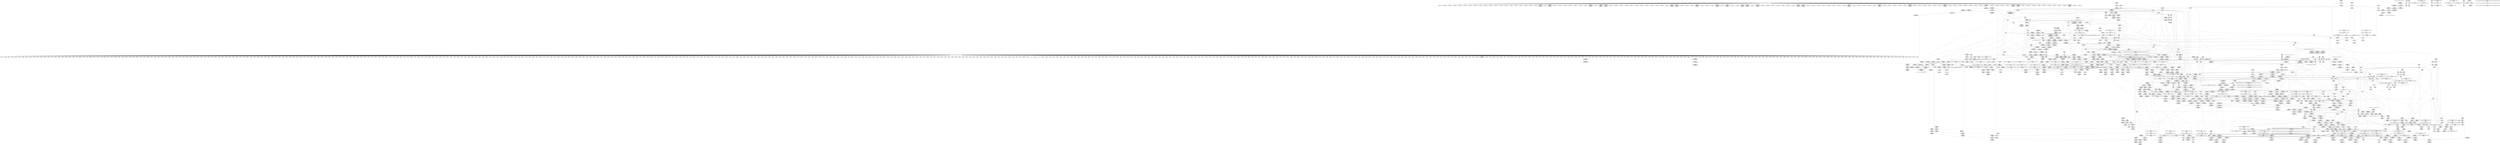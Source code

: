digraph {
	CE0x5118700 [shape=record,shape=Mrecord,label="{CE0x5118700|72:_i32,_:_CRE_540,544_}"]
	CE0x5006a30 [shape=record,shape=Mrecord,label="{CE0x5006a30|104:_%struct.inode*,_:_CRE_215,216_}"]
	CE0x5026650 [shape=record,shape=Mrecord,label="{CE0x5026650|104:_%struct.inode*,_:_CRE_217,218_}"]
	CE0x511a050 [shape=record,shape=Mrecord,label="{CE0x511a050|72:_i32,_:_CRE_574,575_}"]
	CE0x51155f0 [shape=record,shape=Mrecord,label="{CE0x51155f0|72:_i32,_:_CRE_310,311_}"]
	CE0x4fe7ce0 [shape=record,shape=Mrecord,label="{CE0x4fe7ce0|i64_10|*Constant*|*SummSource*}"]
	CE0x50c0340 [shape=record,shape=Mrecord,label="{CE0x50c0340|__aa_current_profile:tmp17|security/apparmor/include/context.h,138|*SummSink*}"]
	CE0x510d010 [shape=record,shape=Mrecord,label="{CE0x510d010|72:_i32,_:_CRE_157,158_}"]
	CE0x5074970 [shape=record,shape=Mrecord,label="{CE0x5074970|VOIDTB_TE:_CE_256,264_}"]
	CE0x5114c60 [shape=record,shape=Mrecord,label="{CE0x5114c60|72:_i32,_:_CRE_301,302_}"]
	CE0x50e8c80 [shape=record,shape=Mrecord,label="{CE0x50e8c80|i64*_getelementptr_inbounds_(_16_x_i64_,_16_x_i64_*___llvm_gcov_ctr46,_i64_0,_i64_14)|*Constant*}"]
	CE0x5123620 [shape=record,shape=Mrecord,label="{CE0x5123620|72:_i32,_:_CRE_926,927_}"]
	CE0x5037930 [shape=record,shape=Mrecord,label="{CE0x5037930|i64*_getelementptr_inbounds_(_2_x_i64_,_2_x_i64_*___llvm_gcov_ctr112,_i64_0,_i64_0)|*Constant*}"]
	CE0x5122630 [shape=record,shape=Mrecord,label="{CE0x5122630|72:_i32,_:_CRE_911,912_}"]
	CE0x51195b0 [shape=record,shape=Mrecord,label="{CE0x51195b0|72:_i32,_:_CRE_564,565_}"]
	CE0x4fd5b50 [shape=record,shape=Mrecord,label="{CE0x4fd5b50|i64*_getelementptr_inbounds_(_17_x_i64_,_17_x_i64_*___llvm_gcov_ctr60,_i64_0,_i64_8)|*Constant*|*SummSink*}"]
	CE0x4fda700 [shape=record,shape=Mrecord,label="{CE0x4fda700|aa_cred_profile:do.body5|*SummSink*}"]
	CE0x5114f90 [shape=record,shape=Mrecord,label="{CE0x5114f90|72:_i32,_:_CRE_304,305_}"]
	CE0x4fbf200 [shape=record,shape=Mrecord,label="{CE0x4fbf200|get_current:tmp2|*SummSource*}"]
	CE0x50bd2f0 [shape=record,shape=Mrecord,label="{CE0x50bd2f0|__aa_current_profile:tmp14|security/apparmor/include/context.h,138|*SummSink*}"]
	CE0x50dca00 [shape=record,shape=Mrecord,label="{CE0x50dca00|aa_cred_profile:tmp20|security/apparmor/include/context.h,100}"]
	CE0x4fbc320 [shape=record,shape=Mrecord,label="{CE0x4fbc320|apparmor_path_mkdir:tmp|*SummSource*}"]
	CE0x4fe38f0 [shape=record,shape=Mrecord,label="{CE0x4fe38f0|mediated_filesystem:i_sb|security/apparmor/include/apparmor.h,117}"]
	CE0x5074b90 [shape=record,shape=Mrecord,label="{CE0x5074b90|VOIDTB_TE:_CE_272,280_}"]
	CE0x51120d0 [shape=record,shape=Mrecord,label="{CE0x51120d0|72:_i32,_:_CRE_260,261_}"]
	CE0x50b3ce0 [shape=record,shape=Mrecord,label="{CE0x50b3ce0|i32_0|*Constant*}"]
	CE0x51152c0 [shape=record,shape=Mrecord,label="{CE0x51152c0|72:_i32,_:_CRE_307,308_}"]
	CE0x5097ea0 [shape=record,shape=Mrecord,label="{CE0x5097ea0|mediated_filesystem:tobool|security/apparmor/include/apparmor.h,117|*SummSink*}"]
	CE0x4fed660 [shape=record,shape=Mrecord,label="{CE0x4fed660|common_perm_create:tmp22|*LoadInst*|security/apparmor/lsm.c,253}"]
	CE0x511f030 [shape=record,shape=Mrecord,label="{CE0x511f030|72:_i32,_:_CRE_832,840_}"]
	CE0x50bd850 [shape=record,shape=Mrecord,label="{CE0x50bd850|i64*_getelementptr_inbounds_(_11_x_i64_,_11_x_i64_*___llvm_gcov_ctr58,_i64_0,_i64_8)|*Constant*}"]
	CE0x50c3b20 [shape=record,shape=Mrecord,label="{CE0x50c3b20|aa_cred_profile:tobool|security/apparmor/include/context.h,100|*SummSink*}"]
	CE0x50b3c20 [shape=record,shape=Mrecord,label="{CE0x50b3c20|__aa_current_profile:call|security/apparmor/include/context.h,138|*SummSink*}"]
	CE0x50e81a0 [shape=record,shape=Mrecord,label="{CE0x50e81a0|aa_cred_profile:do.body|*SummSink*}"]
	CE0x4fc1b20 [shape=record,shape=Mrecord,label="{CE0x4fc1b20|common_perm_create:dir|Function::common_perm_create&Arg::dir::|*SummSource*}"]
	CE0x5037820 [shape=record,shape=Mrecord,label="{CE0x5037820|get_current:bb|*SummSink*}"]
	CE0x50323a0 [shape=record,shape=Mrecord,label="{CE0x50323a0|common_perm:tmp9|security/apparmor/lsm.c,172|*SummSource*}"]
	CE0x509b660 [shape=record,shape=Mrecord,label="{CE0x509b660|0:_%struct.vfsmount*,_8:_%struct.dentry*,_:_SCMRE_8,16_|*MultipleSource*|security/apparmor/lsm.c, 189|security/apparmor/lsm.c,189}"]
	CE0x502b0b0 [shape=record,shape=Mrecord,label="{CE0x502b0b0|common_perm_create:tmp33|security/apparmor/lsm.c,254}"]
	CE0x5092f00 [shape=record,shape=Mrecord,label="{CE0x5092f00|aa_path_perm:op|Function::aa_path_perm&Arg::op::|*SummSink*}"]
	CE0x511d350 [shape=record,shape=Mrecord,label="{CE0x511d350|72:_i32,_:_CRE_622,623_}"]
	CE0x5025c80 [shape=record,shape=Mrecord,label="{CE0x5025c80|common_perm:call|security/apparmor/lsm.c,168}"]
	CE0x510dde0 [shape=record,shape=Mrecord,label="{CE0x510dde0|72:_i32,_:_CRE_170,171_}"]
	CE0x50d9020 [shape=record,shape=Mrecord,label="{CE0x50d9020|aa_cred_profile:tmp28|security/apparmor/include/context.h,100|*SummSink*}"]
	CE0x4fbaa00 [shape=record,shape=Mrecord,label="{CE0x4fbaa00|i32_16|*Constant*}"]
	CE0x4fc1ab0 [shape=record,shape=Mrecord,label="{CE0x4fc1ab0|common_perm_create:dir|Function::common_perm_create&Arg::dir::}"]
	CE0x502d9f0 [shape=record,shape=Mrecord,label="{CE0x502d9f0|GLOBAL:mediated_filesystem|*Constant*|*SummSink*}"]
	CE0x50db2e0 [shape=record,shape=Mrecord,label="{CE0x50db2e0|VOIDTB_TE:_CE_203,204_}"]
	CE0x50b7f70 [shape=record,shape=Mrecord,label="{CE0x50b7f70|__aa_current_profile:tmp6|security/apparmor/include/context.h,138|*SummSink*}"]
	CE0x5074610 [shape=record,shape=Mrecord,label="{CE0x5074610|VOIDTB_TE:_CE_232,240_}"]
	CE0x5004430 [shape=record,shape=Mrecord,label="{CE0x5004430|104:_%struct.inode*,_:_CRE_183,184_}"]
	CE0x50e6bd0 [shape=record,shape=Mrecord,label="{CE0x50e6bd0|aa_cred_profile:tmp15|security/apparmor/include/context.h,100}"]
	CE0x50b5c20 [shape=record,shape=Mrecord,label="{CE0x50b5c20|VOIDTB_TE:_CE_175,176_}"]
	CE0x5112b70 [shape=record,shape=Mrecord,label="{CE0x5112b70|72:_i32,_:_CRE_270,271_}"]
	CE0x509a950 [shape=record,shape=Mrecord,label="{CE0x509a950|common_perm_dir_dentry:mnt|security/apparmor/lsm.c,189}"]
	CE0x4ffefd0 [shape=record,shape=Mrecord,label="{CE0x4ffefd0|common_perm_create:d_inode|security/apparmor/lsm.c,253|*SummSource*}"]
	CE0x50be380 [shape=record,shape=Mrecord,label="{CE0x50be380|i64*_getelementptr_inbounds_(_11_x_i64_,_11_x_i64_*___llvm_gcov_ctr58,_i64_0,_i64_8)|*Constant*|*SummSink*}"]
	CE0x51140b0 [shape=record,shape=Mrecord,label="{CE0x51140b0|72:_i32,_:_CRE_290,291_}"]
	CE0x5003be0 [shape=record,shape=Mrecord,label="{CE0x5003be0|104:_%struct.inode*,_:_CRE_176,177_}"]
	CE0x4fcc230 [shape=record,shape=Mrecord,label="{CE0x4fcc230|i1_true|*Constant*}"]
	CE0x4fced40 [shape=record,shape=Mrecord,label="{CE0x4fced40|_call_void_lockdep_rcu_suspicious(i8*_getelementptr_inbounds_(_24_x_i8_,_24_x_i8_*_.str8,_i32_0,_i32_0),_i32_251,_i8*_getelementptr_inbounds_(_45_x_i8_,_45_x_i8_*_.str14,_i32_0,_i32_0))_#7,_!dbg_!15492|security/apparmor/lsm.c,251|*SummSource*}"]
	CE0x4ff0d70 [shape=record,shape=Mrecord,label="{CE0x4ff0d70|common_perm_create:tmp}"]
	CE0x50bfee0 [shape=record,shape=Mrecord,label="{CE0x50bfee0|i64*_getelementptr_inbounds_(_11_x_i64_,_11_x_i64_*___llvm_gcov_ctr58,_i64_0,_i64_9)|*Constant*|*SummSink*}"]
	CE0x4fbfbd0 [shape=record,shape=Mrecord,label="{CE0x4fbfbd0|_ret_i1_%lnot,_!dbg_!15473|security/apparmor/include/apparmor.h,117|*SummSink*}"]
	CE0x4feee70 [shape=record,shape=Mrecord,label="{CE0x4feee70|GLOBAL:get_current|*Constant*}"]
	CE0x5026c40 [shape=record,shape=Mrecord,label="{CE0x5026c40|104:_%struct.inode*,_:_CRE_222,223_}"]
	CE0x5029390 [shape=record,shape=Mrecord,label="{CE0x5029390|GLOBAL:mediated_filesystem|*Constant*}"]
	CE0x4feb540 [shape=record,shape=Mrecord,label="{CE0x4feb540|i32_10|*Constant*}"]
	CE0x5028b40 [shape=record,shape=Mrecord,label="{CE0x5028b40|104:_%struct.inode*,_:_CRE_313,314_}"]
	CE0x5095490 [shape=record,shape=Mrecord,label="{CE0x5095490|i64_0|*Constant*}"]
	CE0x50bb280 [shape=record,shape=Mrecord,label="{CE0x50bb280|aa_cred_profile:bb}"]
	CE0x5112fb0 [shape=record,shape=Mrecord,label="{CE0x5112fb0|72:_i32,_:_CRE_274,275_}"]
	CE0x50ddac0 [shape=record,shape=Mrecord,label="{CE0x50ddac0|GLOBAL:llvm.expect.i64|*Constant*|*SummSource*}"]
	CE0x4fcaff0 [shape=record,shape=Mrecord,label="{CE0x4fcaff0|common_perm_create:call|security/apparmor/lsm.c,251|*SummSource*}"]
	CE0x5026780 [shape=record,shape=Mrecord,label="{CE0x5026780|104:_%struct.inode*,_:_CRE_218,219_}"]
	CE0x5004560 [shape=record,shape=Mrecord,label="{CE0x5004560|104:_%struct.inode*,_:_CRE_184,185_}"]
	CE0x50012d0 [shape=record,shape=Mrecord,label="{CE0x50012d0|104:_%struct.inode*,_:_CRE_112,144_|*MultipleSource*|security/apparmor/lsm.c,253|*LoadInst*|security/apparmor/lsm.c,253}"]
	CE0x4fffb80 [shape=record,shape=Mrecord,label="{CE0x4fffb80|104:_%struct.inode*,_:_CRE_40,48_|*MultipleSource*|security/apparmor/lsm.c,253|*LoadInst*|security/apparmor/lsm.c,253}"]
	CE0x50cfea0 [shape=record,shape=Mrecord,label="{CE0x50cfea0|aa_cred_profile:security|security/apparmor/include/context.h,99}"]
	CE0x5097a00 [shape=record,shape=Mrecord,label="{CE0x5097a00|mediated_filesystem:tobool|security/apparmor/include/apparmor.h,117}"]
	CE0x4fcb3e0 [shape=record,shape=Mrecord,label="{CE0x4fcb3e0|i64_3|*Constant*|*SummSink*}"]
	CE0x50e07a0 [shape=record,shape=Mrecord,label="{CE0x50e07a0|aa_cred_profile:tmp15|security/apparmor/include/context.h,100|*SummSink*}"]
	CE0x50d7fc0 [shape=record,shape=Mrecord,label="{CE0x50d7fc0|aa_cred_profile:tmp27|security/apparmor/include/context.h,100}"]
	CE0x502f910 [shape=record,shape=Mrecord,label="{CE0x502f910|GLOBAL:mediated_filesystem|*Constant*|*SummSource*}"]
	CE0x50c09f0 [shape=record,shape=Mrecord,label="{CE0x50c09f0|__aa_current_profile:tmp15|security/apparmor/include/context.h,138|*SummSource*}"]
	CE0x508bfc0 [shape=record,shape=Mrecord,label="{CE0x508bfc0|GLOBAL:__aa_current_profile.__warned|Global_var:__aa_current_profile.__warned|*SummSource*}"]
	CE0x51109a0 [shape=record,shape=Mrecord,label="{CE0x51109a0|72:_i32,_:_CRE_224,232_}"]
	CE0x511b7b0 [shape=record,shape=Mrecord,label="{CE0x511b7b0|72:_i32,_:_CRE_596,597_}"]
	CE0x501ef70 [shape=record,shape=Mrecord,label="{CE0x501ef70|__aa_current_profile:do.end}"]
	CE0x510ab30 [shape=record,shape=Mrecord,label="{CE0x510ab30|72:_i32,_:_CRE_32,40_}"]
	"CONST[source:0(mediator),value:0(static)][purpose:{operation}][SrcIdx:7]"
	CE0x50b32d0 [shape=record,shape=Mrecord,label="{CE0x50b32d0|aa_cred_profile:tmp11|security/apparmor/include/context.h,100}"]
	CE0x4febd10 [shape=record,shape=Mrecord,label="{CE0x4febd10|i32_10|*Constant*|*SummSink*}"]
	CE0x5116d80 [shape=record,shape=Mrecord,label="{CE0x5116d80|72:_i32,_:_CRE_473,474_}"]
	CE0x51131d0 [shape=record,shape=Mrecord,label="{CE0x51131d0|72:_i32,_:_CRE_276,277_}"]
	CE0x50e8ff0 [shape=record,shape=Mrecord,label="{CE0x50e8ff0|i64*_getelementptr_inbounds_(_16_x_i64_,_16_x_i64_*___llvm_gcov_ctr46,_i64_0,_i64_14)|*Constant*|*SummSource*}"]
	CE0x5124e90 [shape=record,shape=Mrecord,label="{CE0x5124e90|72:_i32,_:_CRE_984,988_}"]
	CE0x4fcd9d0 [shape=record,shape=Mrecord,label="{CE0x4fcd9d0|i64*_getelementptr_inbounds_(_17_x_i64_,_17_x_i64_*___llvm_gcov_ctr60,_i64_0,_i64_15)|*Constant*|*SummSource*}"]
	CE0x5121a80 [shape=record,shape=Mrecord,label="{CE0x5121a80|72:_i32,_:_CRE_900,901_}"]
	CE0x4fd1d70 [shape=record,shape=Mrecord,label="{CE0x4fd1d70|GLOBAL:common_perm_create.__warned|Global_var:common_perm_create.__warned|*SummSink*}"]
	CE0x5020380 [shape=record,shape=Mrecord,label="{CE0x5020380|COLLAPSED:_GCMRE___llvm_gcov_ctr55_internal_global_2_x_i64_zeroinitializer:_elem_0:default:}"]
	CE0x509b740 [shape=record,shape=Mrecord,label="{CE0x509b740|common_perm_dir_dentry:mnt1|security/apparmor/lsm.c,189|*SummSource*}"]
	CE0x511ee10 [shape=record,shape=Mrecord,label="{CE0x511ee10|72:_i32,_:_CRE_816,824_}"]
	CE0x50374a0 [shape=record,shape=Mrecord,label="{CE0x50374a0|common_perm_create:tmp38|security/apparmor/lsm.c,257|*SummSink*}"]
	CE0x509bc00 [shape=record,shape=Mrecord,label="{CE0x509bc00|common_perm_dir_dentry:mnt1|security/apparmor/lsm.c,189|*SummSink*}"]
	CE0x5094c90 [shape=record,shape=Mrecord,label="{CE0x5094c90|aa_cred_profile:tmp9|security/apparmor/include/context.h,100}"]
	CE0x5094e80 [shape=record,shape=Mrecord,label="{CE0x5094e80|aa_cred_profile:tmp9|security/apparmor/include/context.h,100|*SummSink*}"]
	CE0x50e52a0 [shape=record,shape=Mrecord,label="{CE0x50e52a0|_call_void_mcount()_#2}"]
	CE0x4fd03a0 [shape=record,shape=Mrecord,label="{CE0x4fd03a0|i32_251|*Constant*|*SummSource*}"]
	CE0x4fc1320 [shape=record,shape=Mrecord,label="{CE0x4fc1320|common_perm_create:tmp32|security/apparmor/lsm.c,253|*SummSink*}"]
	CE0x4fbc5f0 [shape=record,shape=Mrecord,label="{CE0x4fbc5f0|i64*_getelementptr_inbounds_(_2_x_i64_,_2_x_i64_*___llvm_gcov_ctr59,_i64_0,_i64_1)|*Constant*}"]
	CE0x4ff0ac0 [shape=record,shape=Mrecord,label="{CE0x4ff0ac0|get_current:tmp4|./arch/x86/include/asm/current.h,14|*SummSink*}"]
	CE0x501c400 [shape=record,shape=Mrecord,label="{CE0x501c400|i64*_getelementptr_inbounds_(_2_x_i64_,_2_x_i64_*___llvm_gcov_ctr55,_i64_0,_i64_1)|*Constant*}"]
	CE0x5113500 [shape=record,shape=Mrecord,label="{CE0x5113500|72:_i32,_:_CRE_279,280_}"]
	CE0x5031ac0 [shape=record,shape=Mrecord,label="{CE0x5031ac0|common_perm:error.0|*SummSource*}"]
	CE0x4fadb20 [shape=record,shape=Mrecord,label="{CE0x4fadb20|i32_16|*Constant*|*SummSource*}"]
	CE0x4fbae40 [shape=record,shape=Mrecord,label="{CE0x4fbae40|common_perm_create:dentry|Function::common_perm_create&Arg::dentry::|*SummSource*}"]
	CE0x511e370 [shape=record,shape=Mrecord,label="{CE0x511e370|72:_i32,_:_CRE_728,736_}"]
	CE0x5056d30 [shape=record,shape=Mrecord,label="{CE0x5056d30|i64*_getelementptr_inbounds_(_16_x_i64_,_16_x_i64_*___llvm_gcov_ctr46,_i64_0,_i64_12)|*Constant*|*SummSource*}"]
	CE0x4fd1760 [shape=record,shape=Mrecord,label="{CE0x4fd1760|i8_1|*Constant*|*SummSink*}"]
	CE0x508cbe0 [shape=record,shape=Mrecord,label="{CE0x508cbe0|__aa_current_profile:entry|*SummSource*}"]
	CE0x51242e0 [shape=record,shape=Mrecord,label="{CE0x51242e0|72:_i32,_:_CRE_952,960_}"]
	CE0x502b6f0 [shape=record,shape=Mrecord,label="{CE0x502b6f0|common_perm_create:tmp35|security/apparmor/lsm.c,256|*SummSink*}"]
	CE0x4fe24d0 [shape=record,shape=Mrecord,label="{CE0x4fe24d0|i64*_getelementptr_inbounds_(_2_x_i64_,_2_x_i64_*___llvm_gcov_ctr55,_i64_0,_i64_1)|*Constant*|*SummSink*}"]
	CE0x511e480 [shape=record,shape=Mrecord,label="{CE0x511e480|72:_i32,_:_CRE_736,740_}"]
	CE0x509b1a0 [shape=record,shape=Mrecord,label="{CE0x509b1a0|common_perm_dir_dentry:mnt|security/apparmor/lsm.c,189|*SummSource*}"]
	CE0x50d9a10 [shape=record,shape=Mrecord,label="{CE0x50d9a10|i64*_getelementptr_inbounds_(_16_x_i64_,_16_x_i64_*___llvm_gcov_ctr46,_i64_0,_i64_15)|*Constant*|*SummSink*}"]
	CE0x5075f30 [shape=record,shape=Mrecord,label="{CE0x5075f30|VOIDTB_TE:_CE_319,320_}"]
	CE0x50c04b0 [shape=record,shape=Mrecord,label="{CE0x50c04b0|__aa_current_profile:tmp18|security/apparmor/include/context.h,138}"]
	CE0x50ad0f0 [shape=record,shape=Mrecord,label="{CE0x50ad0f0|i64*_getelementptr_inbounds_(_11_x_i64_,_11_x_i64_*___llvm_gcov_ctr58,_i64_0,_i64_0)|*Constant*}"]
	CE0x50acff0 [shape=record,shape=Mrecord,label="{CE0x50acff0|__aa_current_profile:if.then|*SummSink*}"]
	CE0x50cb570 [shape=record,shape=Mrecord,label="{CE0x50cb570|aa_cred_profile:profile|security/apparmor/include/context.h,100}"]
	CE0x4fef910 [shape=record,shape=Mrecord,label="{CE0x4fef910|GLOBAL:current_task|Global_var:current_task|*SummSource*}"]
	CE0x5005860 [shape=record,shape=Mrecord,label="{CE0x5005860|104:_%struct.inode*,_:_CRE_200,201_}"]
	CE0x5117900 [shape=record,shape=Mrecord,label="{CE0x5117900|72:_i32,_:_CRE_484,485_}"]
	CE0x5029cb0 [shape=record,shape=Mrecord,label="{CE0x5029cb0|common_perm_create:tmp29|security/apparmor/lsm.c,253}"]
	CE0x4feaf50 [shape=record,shape=Mrecord,label="{CE0x4feaf50|COLLAPSED:_GCRE_current_task_external_global_%struct.task_struct*:_elem_0::|security/apparmor/lsm.c,251}"]
	CE0x50c5a80 [shape=record,shape=Mrecord,label="{CE0x50c5a80|GLOBAL:get_current|*Constant*}"]
	CE0x4fe2040 [shape=record,shape=Mrecord,label="{CE0x4fe2040|common_perm:bb|*SummSource*}"]
	CE0x502e150 [shape=record,shape=Mrecord,label="{CE0x502e150|aa_path_perm:cond|Function::aa_path_perm&Arg::cond::|*SummSink*}"]
	CE0x5006310 [shape=record,shape=Mrecord,label="{CE0x5006310|104:_%struct.inode*,_:_CRE_209,210_}"]
	CE0x50db760 [shape=record,shape=Mrecord,label="{CE0x50db760|VOIDTB_TE:_CE_207,208_}"]
	CE0x511c360 [shape=record,shape=Mrecord,label="{CE0x511c360|72:_i32,_:_CRE_607,608_}"]
	CE0x50c2710 [shape=record,shape=Mrecord,label="{CE0x50c2710|i64*_getelementptr_inbounds_(_11_x_i64_,_11_x_i64_*___llvm_gcov_ctr58,_i64_0,_i64_10)|*Constant*|*SummSink*}"]
	CE0x50bb5e0 [shape=record,shape=Mrecord,label="{CE0x50bb5e0|0:_i8,_:_GCMR___aa_current_profile.__warned_internal_global_i8_0,_section_.data.unlikely_,_align_1:_elem_0:default:}"]
	CE0x502f3a0 [shape=record,shape=Mrecord,label="{CE0x502f3a0|mediated_filesystem:inode|Function::mediated_filesystem&Arg::inode::|*SummSink*}"]
	CE0x4fd4ad0 [shape=record,shape=Mrecord,label="{CE0x4fd4ad0|get_current:tmp3|*SummSource*}"]
	CE0x50b7070 [shape=record,shape=Mrecord,label="{CE0x50b7070|__aa_current_profile:tmp5|security/apparmor/include/context.h,138|*SummSink*}"]
	CE0x4fb8410 [shape=record,shape=Mrecord,label="{CE0x4fb8410|common_perm_dir_dentry:path|security/apparmor/lsm.c, 189|*SummSource*}"]
	CE0x50ae350 [shape=record,shape=Mrecord,label="{CE0x50ae350|aa_cred_profile:do.body5}"]
	CE0x511c250 [shape=record,shape=Mrecord,label="{CE0x511c250|72:_i32,_:_CRE_606,607_}"]
	CE0x508b270 [shape=record,shape=Mrecord,label="{CE0x508b270|common_perm:if.end|*SummSink*}"]
	CE0x4fd4f90 [shape=record,shape=Mrecord,label="{CE0x4fd4f90|common_perm_create:tmp13|security/apparmor/lsm.c,251}"]
	"CONST[source:2(external),value:0(static)][purpose:{object}][SrcIdx:8]"
	CE0x50297a0 [shape=record,shape=Mrecord,label="{CE0x50297a0|i64_12|*Constant*|*SummSink*}"]
	CE0x5110530 [shape=record,shape=Mrecord,label="{CE0x5110530|72:_i32,_:_CRE_207,208_}"]
	CE0x5075af0 [shape=record,shape=Mrecord,label="{CE0x5075af0|VOIDTB_TE:_CE_315,316_}"]
	CE0x50e50e0 [shape=record,shape=Mrecord,label="{CE0x50e50e0|aa_cred_profile:tmp3}"]
	CE0x502dde0 [shape=record,shape=Mrecord,label="{CE0x502dde0|mediated_filesystem:entry|*SummSink*}"]
	CE0x50ea030 [shape=record,shape=Mrecord,label="{CE0x50ea030|i64*_getelementptr_inbounds_(_16_x_i64_,_16_x_i64_*___llvm_gcov_ctr46,_i64_0,_i64_7)|*Constant*|*SummSource*}"]
	CE0x511b9d0 [shape=record,shape=Mrecord,label="{CE0x511b9d0|72:_i32,_:_CRE_598,599_}"]
	CE0x50ac5c0 [shape=record,shape=Mrecord,label="{CE0x50ac5c0|i64*_getelementptr_inbounds_(_11_x_i64_,_11_x_i64_*___llvm_gcov_ctr58,_i64_0,_i64_6)|*Constant*|*SummSource*}"]
	CE0x510e550 [shape=record,shape=Mrecord,label="{CE0x510e550|72:_i32,_:_CRE_177,178_}"]
	CE0x4fb7f10 [shape=record,shape=Mrecord,label="{CE0x4fb7f10|apparmor_path_mkdir:tmp1|*SummSource*}"]
	CE0x5075080 [shape=record,shape=Mrecord,label="{CE0x5075080|VOIDTB_TE:_CE_305,306_}"]
	CE0x5121750 [shape=record,shape=Mrecord,label="{CE0x5121750|72:_i32,_:_CRE_897,898_}"]
	CE0x4fbf440 [shape=record,shape=Mrecord,label="{CE0x4fbf440|common_perm_create:tmp1|*SummSource*}"]
	CE0x4fd5dd0 [shape=record,shape=Mrecord,label="{CE0x4fd5dd0|mediated_filesystem:bb|*SummSink*}"]
	CE0x5089e20 [shape=record,shape=Mrecord,label="{CE0x5089e20|common_perm:if.then|*SummSource*}"]
	CE0x5005f80 [shape=record,shape=Mrecord,label="{CE0x5005f80|104:_%struct.inode*,_:_CRE_206,207_}"]
	CE0x50cedf0 [shape=record,shape=Mrecord,label="{CE0x50cedf0|VOIDTB_TE:_CE_162,163_}"]
	CE0x5001bd0 [shape=record,shape=Mrecord,label="{CE0x5001bd0|104:_%struct.inode*,_:_CRE_149,150_}"]
	CE0x5119f40 [shape=record,shape=Mrecord,label="{CE0x5119f40|72:_i32,_:_CRE_573,574_}"]
	CE0x51230d0 [shape=record,shape=Mrecord,label="{CE0x51230d0|72:_i32,_:_CRE_921,922_}"]
	CE0x5122850 [shape=record,shape=Mrecord,label="{CE0x5122850|72:_i32,_:_CRE_913,914_}"]
	CE0x50cb820 [shape=record,shape=Mrecord,label="{CE0x50cb820|0:_%struct.aa_profile*,_:_CMRE_0,8_|*MultipleSource*|security/apparmor/include/context.h,99|*LoadInst*|security/apparmor/include/context.h,99|security/apparmor/include/context.h,100}"]
	CE0x51142d0 [shape=record,shape=Mrecord,label="{CE0x51142d0|72:_i32,_:_CRE_292,293_}"]
	CE0x4feb8a0 [shape=record,shape=Mrecord,label="{CE0x4feb8a0|common_perm_create:tmp19|security/apparmor/lsm.c,251|*SummSource*}"]
	CE0x5110ab0 [shape=record,shape=Mrecord,label="{CE0x5110ab0|72:_i32,_:_CRE_232,236_}"]
	CE0x509cf70 [shape=record,shape=Mrecord,label="{CE0x509cf70|common_perm_dir_dentry:call|security/apparmor/lsm.c,191|*SummSink*}"]
	CE0x50d6ec0 [shape=record,shape=Mrecord,label="{CE0x50d6ec0|aa_cred_profile:tmp30|security/apparmor/include/context.h,100}"]
	CE0x4d3ffa0 [shape=record,shape=Mrecord,label="{CE0x4d3ffa0|apparmor_path_mkdir:dir|Function::apparmor_path_mkdir&Arg::dir::}"]
	CE0x4d120f0 [shape=record,shape=Mrecord,label="{CE0x4d120f0|i32_4|*Constant*|*SummSource*}"]
	CE0x50b3610 [shape=record,shape=Mrecord,label="{CE0x50b3610|COLLAPSED:_GCMRE___llvm_gcov_ctr58_internal_global_11_x_i64_zeroinitializer:_elem_0:default:}"]
	CE0x50dd070 [shape=record,shape=Mrecord,label="{CE0x50dd070|VOIDTB_TE:_CE_16,24_}"]
	CE0x510bf10 [shape=record,shape=Mrecord,label="{CE0x510bf10|72:_i32,_:_CRE_141,142_}"]
	CE0x4fe1480 [shape=record,shape=Mrecord,label="{CE0x4fe1480|get_current:tmp|*SummSink*}"]
	CE0x50580d0 [shape=record,shape=Mrecord,label="{CE0x50580d0|i8*_getelementptr_inbounds_(_36_x_i8_,_36_x_i8_*_.str12,_i32_0,_i32_0)|*Constant*}"]
	CE0x510ebb0 [shape=record,shape=Mrecord,label="{CE0x510ebb0|72:_i32,_:_CRE_183,184_}"]
	CE0x5003260 [shape=record,shape=Mrecord,label="{CE0x5003260|104:_%struct.inode*,_:_CRE_168,169_}"]
	CE0x510c680 [shape=record,shape=Mrecord,label="{CE0x510c680|72:_i32,_:_CRE_148,149_}"]
	CE0x5036f20 [shape=record,shape=Mrecord,label="{CE0x5036f20|common_perm_create:tmp37|security/apparmor/lsm.c,257|*SummSink*}"]
	CE0x50b80f0 [shape=record,shape=Mrecord,label="{CE0x50b80f0|__aa_current_profile:tmp7|security/apparmor/include/context.h,138}"]
	CE0x5004ee0 [shape=record,shape=Mrecord,label="{CE0x5004ee0|104:_%struct.inode*,_:_CRE_192,193_}"]
	CE0x4fd0c50 [shape=record,shape=Mrecord,label="{CE0x4fd0c50|common_perm_create:tmp15|security/apparmor/lsm.c,251|*SummSource*}"]
	CE0x4ffeab0 [shape=record,shape=Mrecord,label="{CE0x4ffeab0|i32_5|*Constant*|*SummSink*}"]
	CE0x510bcf0 [shape=record,shape=Mrecord,label="{CE0x510bcf0|72:_i32,_:_CRE_139,140_}"]
	CE0x5035d00 [shape=record,shape=Mrecord,label="{CE0x5035d00|_ret_i32_%call,_!dbg_!15477|security/apparmor/lsm.c,191|*SummSource*}"]
	CE0x5076500 [shape=record,shape=Mrecord,label="{CE0x5076500|72:_i32,_:_CRE_12,16_}"]
	CE0x50ae690 [shape=record,shape=Mrecord,label="{CE0x50ae690|i64_1|*Constant*}"]
	CE0x50b5e40 [shape=record,shape=Mrecord,label="{CE0x50b5e40|VOIDTB_TE:_CE_177,178_}"]
	CE0x4ff3560 [shape=record,shape=Mrecord,label="{CE0x4ff3560|common_perm_create:tmp23|security/apparmor/lsm.c,253|*SummSink*}"]
	CE0x4febca0 [shape=record,shape=Mrecord,label="{CE0x4febca0|i32_10|*Constant*|*SummSource*}"]
	CE0x5036040 [shape=record,shape=Mrecord,label="{CE0x5036040|i64*_getelementptr_inbounds_(_17_x_i64_,_17_x_i64_*___llvm_gcov_ctr60,_i64_0,_i64_16)|*Constant*}"]
	CE0x50d72b0 [shape=record,shape=Mrecord,label="{CE0x50d72b0|aa_cred_profile:tmp31|security/apparmor/include/context.h,100}"]
	CE0x50e3900 [shape=record,shape=Mrecord,label="{CE0x50e3900|_call_void_mcount()_#2|*SummSource*}"]
	CE0x5026520 [shape=record,shape=Mrecord,label="{CE0x5026520|common_perm_create:tmp28|security/apparmor/lsm.c,253|*SummSink*}"]
	CE0x5120320 [shape=record,shape=Mrecord,label="{CE0x5120320|72:_i32,_:_CRE_878,879_}"]
	CE0x511e6a0 [shape=record,shape=Mrecord,label="{CE0x511e6a0|72:_i32,_:_CRE_752,756_}"]
	CE0x51153d0 [shape=record,shape=Mrecord,label="{CE0x51153d0|72:_i32,_:_CRE_308,309_}"]
	CE0x4fb64e0 [shape=record,shape=Mrecord,label="{CE0x4fb64e0|_call_void_mcount()_#2|*SummSink*}"]
	CE0x4fce1b0 [shape=record,shape=Mrecord,label="{CE0x4fce1b0|common_perm_create:tmp35|security/apparmor/lsm.c,256|*SummSource*}"]
	CE0x50d9e20 [shape=record,shape=Mrecord,label="{CE0x50d9e20|aa_cred_profile:profile11|security/apparmor/include/context.h,101}"]
	CE0x5020a00 [shape=record,shape=Mrecord,label="{CE0x5020a00|_call_void_mcount()_#2}"]
	CE0x5036380 [shape=record,shape=Mrecord,label="{CE0x5036380|common_perm_create:retval.0|*SummSink*}"]
	CE0x50caf00 [shape=record,shape=Mrecord,label="{CE0x50caf00|%struct.aa_task_cxt*_null|*Constant*|*SummSink*}"]
	CE0x511cf10 [shape=record,shape=Mrecord,label="{CE0x511cf10|72:_i32,_:_CRE_618,619_}"]
	"CONST[source:2(external),value:2(dynamic)][purpose:{subject}][SrcIdx:9]"
	CE0x50cf500 [shape=record,shape=Mrecord,label="{CE0x50cf500|VOIDTB_TE:_CE_182,183_}"]
	CE0x4fda570 [shape=record,shape=Mrecord,label="{CE0x4fda570|%struct.task_struct*_(%struct.task_struct**)*_asm_movq_%gs:$_1:P_,$0_,_r,im,_dirflag_,_fpsr_,_flags_}"]
	CE0x5004c80 [shape=record,shape=Mrecord,label="{CE0x5004c80|104:_%struct.inode*,_:_CRE_190,191_}"]
	CE0x4fb7490 [shape=record,shape=Mrecord,label="{CE0x4fb7490|i64*_getelementptr_inbounds_(_2_x_i64_,_2_x_i64_*___llvm_gcov_ctr59,_i64_0,_i64_0)|*Constant*}"]
	CE0x5117190 [shape=record,shape=Mrecord,label="{CE0x5117190|72:_i32,_:_CRE_477,478_}"]
	CE0x4ff1a50 [shape=record,shape=Mrecord,label="{CE0x4ff1a50|common_perm_dir_dentry:tmp}"]
	CE0x5119060 [shape=record,shape=Mrecord,label="{CE0x5119060|72:_i32,_:_CRE_559,560_}"]
	CE0x50c0750 [shape=record,shape=Mrecord,label="{CE0x50c0750|__aa_current_profile:tmp18|security/apparmor/include/context.h,138|*SummSource*}"]
	CE0x50b5610 [shape=record,shape=Mrecord,label="{CE0x50b5610|aa_cred_profile:tmp5|security/apparmor/include/context.h,99}"]
	CE0x4fbeda0 [shape=record,shape=Mrecord,label="{CE0x4fbeda0|common_perm_create:do.body|*SummSink*}"]
	CE0x508d4a0 [shape=record,shape=Mrecord,label="{CE0x508d4a0|COLLAPSED:_CRE:_elem_0::|security/apparmor/lsm.c,169}"]
	CE0x502c4d0 [shape=record,shape=Mrecord,label="{CE0x502c4d0|common_perm_dir_dentry:dentry|Function::common_perm_dir_dentry&Arg::dentry::}"]
	CE0x5118a30 [shape=record,shape=Mrecord,label="{CE0x5118a30|72:_i32,_:_CRE_553,554_}"]
	CE0x5114a40 [shape=record,shape=Mrecord,label="{CE0x5114a40|72:_i32,_:_CRE_299,300_}"]
	CE0x50336f0 [shape=record,shape=Mrecord,label="{CE0x50336f0|__aa_current_profile:tmp9|security/apparmor/include/context.h,138}"]
	CE0x511b150 [shape=record,shape=Mrecord,label="{CE0x511b150|72:_i32,_:_CRE_590,591_}"]
	CE0x4fdd2b0 [shape=record,shape=Mrecord,label="{CE0x4fdd2b0|i64_4|*Constant*|*SummSink*}"]
	CE0x5058980 [shape=record,shape=Mrecord,label="{CE0x5058980|i64*_getelementptr_inbounds_(_16_x_i64_,_16_x_i64_*___llvm_gcov_ctr46,_i64_0,_i64_9)|*Constant*|*SummSource*}"]
	CE0x4fb66c0 [shape=record,shape=Mrecord,label="{CE0x4fb66c0|common_perm_create:if.end|*SummSource*}"]
	CE0x50287b0 [shape=record,shape=Mrecord,label="{CE0x50287b0|104:_%struct.inode*,_:_CRE_310,311_}"]
	CE0x50e83d0 [shape=record,shape=Mrecord,label="{CE0x50e83d0|VOIDTB_TE:_CE_189,190_}"]
	CE0x50c7cd0 [shape=record,shape=Mrecord,label="{CE0x50c7cd0|aa_cred_profile:cred|Function::aa_cred_profile&Arg::cred::|*SummSource*}"]
	CE0x4fd5a40 [shape=record,shape=Mrecord,label="{CE0x4fd5a40|i1_true|*Constant*|*SummSink*}"]
	CE0x5005e50 [shape=record,shape=Mrecord,label="{CE0x5005e50|104:_%struct.inode*,_:_CRE_205,206_}"]
	CE0x50bb7e0 [shape=record,shape=Mrecord,label="{CE0x50bb7e0|__aa_current_profile:tmp8|security/apparmor/include/context.h,138|*SummSink*}"]
	CE0x4ff4120 [shape=record,shape=Mrecord,label="{CE0x4ff4120|GLOBAL:__llvm_gcov_ctr60|Global_var:__llvm_gcov_ctr60}"]
	CE0x4fdd800 [shape=record,shape=Mrecord,label="{CE0x4fdd800|i64_5|*Constant*|*SummSink*}"]
	CE0x5034420 [shape=record,shape=Mrecord,label="{CE0x5034420|mediated_filesystem:tmp4|*LoadInst*|security/apparmor/include/apparmor.h,117|*SummSource*}"]
	CE0x5076150 [shape=record,shape=Mrecord,label="{CE0x5076150|72:_i32,_:_CRE_2,4_}"]
	CE0x50b6250 [shape=record,shape=Mrecord,label="{CE0x50b6250|aa_cred_profile:do.end10}"]
	CE0x4fd2590 [shape=record,shape=Mrecord,label="{CE0x4fd2590|common_perm_create:tmp8|security/apparmor/lsm.c,251}"]
	CE0x5093a20 [shape=record,shape=Mrecord,label="{CE0x5093a20|aa_path_perm:flags|Function::aa_path_perm&Arg::flags::}"]
	CE0x511a380 [shape=record,shape=Mrecord,label="{CE0x511a380|72:_i32,_:_CRE_577,578_}"]
	CE0x4fffd40 [shape=record,shape=Mrecord,label="{CE0x4fffd40|104:_%struct.inode*,_:_CRE_48,52_|*MultipleSource*|security/apparmor/lsm.c,253|*LoadInst*|security/apparmor/lsm.c,253}"]
	CE0x5005990 [shape=record,shape=Mrecord,label="{CE0x5005990|104:_%struct.inode*,_:_CRE_201,202_}"]
	CE0x50bb650 [shape=record,shape=Mrecord,label="{CE0x50bb650|__aa_current_profile:tmp8|security/apparmor/include/context.h,138|*SummSource*}"]
	CE0x4fd1ea0 [shape=record,shape=Mrecord,label="{CE0x4fd1ea0|common_perm_create:tobool1|security/apparmor/lsm.c,251}"]
	CE0x5121310 [shape=record,shape=Mrecord,label="{CE0x5121310|72:_i32,_:_CRE_893,894_}"]
	CE0x5005600 [shape=record,shape=Mrecord,label="{CE0x5005600|104:_%struct.inode*,_:_CRE_198,199_}"]
	CE0x50d0620 [shape=record,shape=Mrecord,label="{CE0x50d0620|aa_cred_profile:conv|security/apparmor/include/context.h,100|*SummSource*}"]
	CE0x510c570 [shape=record,shape=Mrecord,label="{CE0x510c570|72:_i32,_:_CRE_147,148_}"]
	CE0x5110fd0 [shape=record,shape=Mrecord,label="{CE0x5110fd0|72:_i32,_:_CRE_244,245_}"]
	CE0x4ff3a50 [shape=record,shape=Mrecord,label="{CE0x4ff3a50|common_perm_create:tmp23|security/apparmor/lsm.c,253}"]
	CE0x5033a10 [shape=record,shape=Mrecord,label="{CE0x5033a10|__aa_current_profile:tmp9|security/apparmor/include/context.h,138|*SummSource*}"]
	CE0x4ff3f80 [shape=record,shape=Mrecord,label="{CE0x4ff3f80|GLOBAL:common_perm_create.__warned|Global_var:common_perm_create.__warned}"]
	CE0x501cda0 [shape=record,shape=Mrecord,label="{CE0x501cda0|i32_8|*Constant*}"]
	CE0x5032b10 [shape=record,shape=Mrecord,label="{CE0x5032b10|common_perm:tmp10|security/apparmor/lsm.c,172|*SummSink*}"]
	CE0x5110ec0 [shape=record,shape=Mrecord,label="{CE0x5110ec0|72:_i32,_:_CRE_243,244_}"]
	CE0x50c7ff0 [shape=record,shape=Mrecord,label="{CE0x50c7ff0|_ret_%struct.aa_profile*_%tmp34,_!dbg_!15510|security/apparmor/include/context.h,101|*SummSource*}"]
	CE0x50c4b40 [shape=record,shape=Mrecord,label="{CE0x50c4b40|__aa_current_profile:tmp19|security/apparmor/include/context.h,138}"]
	"CONST[source:0(mediator),value:0(static)][purpose:{operation}][SrcIdx:6]"
	CE0x50b6800 [shape=record,shape=Mrecord,label="{CE0x50b6800|__aa_current_profile:do.body}"]
	CE0x508e060 [shape=record,shape=Mrecord,label="{CE0x508e060|_ret_%struct.aa_profile*_%call4,_!dbg_!15494|security/apparmor/include/context.h,138|*SummSink*}"]
	CE0x50dec30 [shape=record,shape=Mrecord,label="{CE0x50dec30|i32_22|*Constant*|*SummSink*}"]
	CE0x50b3a80 [shape=record,shape=Mrecord,label="{CE0x50b3a80|aa_cred_profile:lor.rhs|*SummSource*}"]
	CE0x4fdb740 [shape=record,shape=Mrecord,label="{CE0x4fdb740|common_perm_create:return}"]
	CE0x509b490 [shape=record,shape=Mrecord,label="{CE0x509b490|common_perm_dir_dentry:mnt1|security/apparmor/lsm.c,189}"]
	CE0x50c0980 [shape=record,shape=Mrecord,label="{CE0x50c0980|__aa_current_profile:tmp15|security/apparmor/include/context.h,138}"]
	CE0x5116830 [shape=record,shape=Mrecord,label="{CE0x5116830|72:_i32,_:_CRE_440,448_}"]
	CE0x502d0d0 [shape=record,shape=Mrecord,label="{CE0x502d0d0|common_perm_dir_dentry:cond|Function::common_perm_dir_dentry&Arg::cond::}"]
	CE0x502a2b0 [shape=record,shape=Mrecord,label="{CE0x502a2b0|common_perm_create:tmp30|security/apparmor/lsm.c,253|*SummSink*}"]
	CE0x4d3e9f0 [shape=record,shape=Mrecord,label="{CE0x4d3e9f0|common_perm_create:op|Function::common_perm_create&Arg::op::}"]
	CE0x50bf1f0 [shape=record,shape=Mrecord,label="{CE0x50bf1f0|i32_138|*Constant*}"]
	CE0x510e330 [shape=record,shape=Mrecord,label="{CE0x510e330|72:_i32,_:_CRE_175,176_}"]
	CE0x4fe7370 [shape=record,shape=Mrecord,label="{CE0x4fe7370|common_perm:call1|security/apparmor/lsm.c,170|*SummSink*}"]
	CE0x5113c70 [shape=record,shape=Mrecord,label="{CE0x5113c70|72:_i32,_:_CRE_286,287_}"]
	CE0x4fadf30 [shape=record,shape=Mrecord,label="{CE0x4fadf30|i16_16384|*Constant*}"]
	CE0x4fbecd0 [shape=record,shape=Mrecord,label="{CE0x4fbecd0|common_perm_create:do.body|*SummSource*}"]
	CE0x51144f0 [shape=record,shape=Mrecord,label="{CE0x51144f0|72:_i32,_:_CRE_294,295_}"]
	CE0x5116c70 [shape=record,shape=Mrecord,label="{CE0x5116c70|72:_i32,_:_CRE_472,473_}"]
	CE0x5116a50 [shape=record,shape=Mrecord,label="{CE0x5116a50|72:_i32,_:_CRE_456,464_}"]
	CE0x5000e10 [shape=record,shape=Mrecord,label="{CE0x5000e10|104:_%struct.inode*,_:_CRE_94,95_}"]
	CE0x508cab0 [shape=record,shape=Mrecord,label="{CE0x508cab0|VOIDTB_TE:_CE_8,12_}"]
	CE0x51175d0 [shape=record,shape=Mrecord,label="{CE0x51175d0|72:_i32,_:_CRE_481,482_}"]
	CE0x5003850 [shape=record,shape=Mrecord,label="{CE0x5003850|104:_%struct.inode*,_:_CRE_173,174_}"]
	CE0x501e6d0 [shape=record,shape=Mrecord,label="{CE0x501e6d0|40:_%struct.super_block*,_:_CRE_40,48_|*MultipleSource*|security/apparmor/include/apparmor.h,117|security/apparmor/lsm.c,253|Function::mediated_filesystem&Arg::inode::}"]
	CE0x50d96d0 [shape=record,shape=Mrecord,label="{CE0x50d96d0|i64*_getelementptr_inbounds_(_16_x_i64_,_16_x_i64_*___llvm_gcov_ctr46,_i64_0,_i64_15)|*Constant*|*SummSource*}"]
	CE0x50cc730 [shape=record,shape=Mrecord,label="{CE0x50cc730|aa_cred_profile:tmp12|security/apparmor/include/context.h,100}"]
	CE0x4fee440 [shape=record,shape=Mrecord,label="{CE0x4fee440|common_perm_create:tobool5|security/apparmor/lsm.c,253}"]
	CE0x4ff3e10 [shape=record,shape=Mrecord,label="{CE0x4ff3e10|GLOBAL:__llvm_gcov_ctr60|Global_var:__llvm_gcov_ctr60|*SummSink*}"]
	CE0x511d130 [shape=record,shape=Mrecord,label="{CE0x511d130|72:_i32,_:_CRE_620,621_}"]
	CE0x4fdb350 [shape=record,shape=Mrecord,label="{CE0x4fdb350|common_perm_dir_dentry:tmp1|*SummSource*}"]
	CE0x4fb6870 [shape=record,shape=Mrecord,label="{CE0x4fb6870|common_perm_create:if.end9}"]
	CE0x5087880 [shape=record,shape=Mrecord,label="{CE0x5087880|mediated_filesystem:tmp5|security/apparmor/include/apparmor.h,117|*SummSource*}"]
	CE0x4facda0 [shape=record,shape=Mrecord,label="{CE0x4facda0|apparmor_path_mkdir:entry|*SummSource*}"]
	CE0x50dd1a0 [shape=record,shape=Mrecord,label="{CE0x50dd1a0|i64_6|*Constant*|*SummSink*}"]
	CE0x50b8fa0 [shape=record,shape=Mrecord,label="{CE0x50b8fa0|__aa_current_profile:tmp7|security/apparmor/include/context.h,138|*SummSource*}"]
	CE0x50c4680 [shape=record,shape=Mrecord,label="{CE0x50c4680|aa_cred_profile:if.then|*SummSource*}"]
	CE0x50c3320 [shape=record,shape=Mrecord,label="{CE0x50c3320|aa_cred_profile:lnot.ext|security/apparmor/include/context.h,100}"]
	CE0x50c5200 [shape=record,shape=Mrecord,label="{CE0x50c5200|__aa_current_profile:tmp20|security/apparmor/include/context.h,138|*SummSink*}"]
	CE0x510b230 [shape=record,shape=Mrecord,label="{CE0x510b230|72:_i32,_:_CRE_80,88_}"]
	CE0x5002420 [shape=record,shape=Mrecord,label="{CE0x5002420|104:_%struct.inode*,_:_CRE_156,157_}"]
	CE0x501d520 [shape=record,shape=Mrecord,label="{CE0x501d520|aa_cred_profile:tmp10|security/apparmor/include/context.h,100}"]
	CE0x5115d90 [shape=record,shape=Mrecord,label="{CE0x5115d90|72:_i32,_:_CRE_352,360_}"]
	CE0x510d670 [shape=record,shape=Mrecord,label="{CE0x510d670|72:_i32,_:_CRE_163,164_}"]
	CE0x4fe7de0 [shape=record,shape=Mrecord,label="{CE0x4fe7de0|i64_10|*Constant*}"]
	CE0x4fd2950 [shape=record,shape=Mrecord,label="{CE0x4fd2950|common_perm_create:tmp8|security/apparmor/lsm.c,251|*SummSource*}"]
	CE0x50af070 [shape=record,shape=Mrecord,label="{CE0x50af070|__aa_current_profile:tmp11|security/apparmor/include/context.h,138|*SummSink*}"]
	CE0x4fbf810 [shape=record,shape=Mrecord,label="{CE0x4fbf810|common_perm:tmp1|*SummSink*}"]
	CE0x50d81e0 [shape=record,shape=Mrecord,label="{CE0x50d81e0|aa_cred_profile:tmp27|security/apparmor/include/context.h,100|*SummSource*}"]
	CE0x51185f0 [shape=record,shape=Mrecord,label="{CE0x51185f0|72:_i32,_:_CRE_536,540_}"]
	CE0x510b030 [shape=record,shape=Mrecord,label="{CE0x510b030|72:_i32,_:_CRE_72,76_}"]
	CE0x4ffd120 [shape=record,shape=Mrecord,label="{CE0x4ffd120|common_perm_create:tmp26|security/apparmor/lsm.c,253}"]
	CE0x50d12f0 [shape=record,shape=Mrecord,label="{CE0x50d12f0|aa_cred_profile:tobool1|security/apparmor/include/context.h,100|*SummSink*}"]
	CE0x510cac0 [shape=record,shape=Mrecord,label="{CE0x510cac0|72:_i32,_:_CRE_152,153_}"]
	CE0x511f140 [shape=record,shape=Mrecord,label="{CE0x511f140|72:_i32,_:_CRE_840,848_}"]
	CE0x4fd55c0 [shape=record,shape=Mrecord,label="{CE0x4fd55c0|common_perm_create:tmp14|security/apparmor/lsm.c,251|*SummSink*}"]
	CE0x50949d0 [shape=record,shape=Mrecord,label="{CE0x50949d0|i32_11|*Constant*}"]
	CE0x507a800 [shape=record,shape=Mrecord,label="{CE0x507a800|VOIDTB_TE:_CE_167,168_}"]
	CE0x50d32f0 [shape=record,shape=Mrecord,label="{CE0x50d32f0|aa_cred_profile:tmp5|security/apparmor/include/context.h,99|*SummSink*}"]
	CE0x4fee2d0 [shape=record,shape=Mrecord,label="{CE0x4fee2d0|common_perm_create:tmp22|*LoadInst*|security/apparmor/lsm.c,253|*SummSource*}"]
	CE0x501f7d0 [shape=record,shape=Mrecord,label="{CE0x501f7d0|common_perm:tmp1|*SummSource*}"]
	CE0x50d8b70 [shape=record,shape=Mrecord,label="{CE0x50d8b70|i64*_getelementptr_inbounds_(_16_x_i64_,_16_x_i64_*___llvm_gcov_ctr46,_i64_0,_i64_13)|*Constant*|*SummSink*}"]
	CE0x50e6fe0 [shape=record,shape=Mrecord,label="{CE0x50e6fe0|VOIDTB_TE:_CE_158,159_}"]
	CE0x5115ea0 [shape=record,shape=Mrecord,label="{CE0x5115ea0|72:_i32,_:_CRE_360,376_}"]
	CE0x508c630 [shape=record,shape=Mrecord,label="{CE0x508c630|COLLAPSED:_GCMRE___llvm_gcov_ctr57_internal_global_5_x_i64_zeroinitializer:_elem_0:default:}"]
	CE0x50c15d0 [shape=record,shape=Mrecord,label="{CE0x50c15d0|_call_void_lockdep_rcu_suspicious(i8*_getelementptr_inbounds_(_36_x_i8_,_36_x_i8_*_.str12,_i32_0,_i32_0),_i32_138,_i8*_getelementptr_inbounds_(_45_x_i8_,_45_x_i8_*_.str14,_i32_0,_i32_0))_#7,_!dbg_!15483|security/apparmor/include/context.h,138}"]
	CE0x50b4410 [shape=record,shape=Mrecord,label="{CE0x50b4410|__aa_current_profile:do.body|*SummSource*}"]
	CE0x50035f0 [shape=record,shape=Mrecord,label="{CE0x50035f0|104:_%struct.inode*,_:_CRE_171,172_}"]
	CE0x4fcf310 [shape=record,shape=Mrecord,label="{CE0x4fcf310|i8*_getelementptr_inbounds_(_24_x_i8_,_24_x_i8_*_.str8,_i32_0,_i32_0)|*Constant*}"]
	CE0x50cce50 [shape=record,shape=Mrecord,label="{CE0x50cce50|aa_cred_profile:tmp7|security/apparmor/include/context.h,100|*SummSource*}"]
	CE0x50c2b60 [shape=record,shape=Mrecord,label="{CE0x50c2b60|get_current:bb}"]
	CE0x4febf30 [shape=record,shape=Mrecord,label="{CE0x4febf30|i64_4|*Constant*}"]
	CE0x50329e0 [shape=record,shape=Mrecord,label="{CE0x50329e0|common_perm:tmp10|security/apparmor/lsm.c,172|*SummSource*}"]
	CE0x5099290 [shape=record,shape=Mrecord,label="{CE0x5099290|aa_cred_profile:lnot2|security/apparmor/include/context.h,100|*SummSource*}"]
	CE0x50d8fb0 [shape=record,shape=Mrecord,label="{CE0x50d8fb0|aa_cred_profile:tmp28|security/apparmor/include/context.h,100|*SummSource*}"]
	CE0x4fbeb00 [shape=record,shape=Mrecord,label="{CE0x4fbeb00|common_perm_create:if.then|*SummSink*}"]
	CE0x4fe7180 [shape=record,shape=Mrecord,label="{CE0x4fe7180|common_perm:call1|security/apparmor/lsm.c,170}"]
	CE0x508b200 [shape=record,shape=Mrecord,label="{CE0x508b200|common_perm:if.end|*SummSource*}"]
	CE0x5074ca0 [shape=record,shape=Mrecord,label="{CE0x5074ca0|VOIDTB_TE:_CE_280,288_}"]
	CE0x50af1f0 [shape=record,shape=Mrecord,label="{CE0x50af1f0|__aa_current_profile:tmp12|security/apparmor/include/context.h,138}"]
	CE0x510d450 [shape=record,shape=Mrecord,label="{CE0x510d450|72:_i32,_:_CRE_161,162_}"]
	CE0x50dbe30 [shape=record,shape=Mrecord,label="{CE0x50dbe30|aa_cred_profile:tmp32|security/apparmor/include/context.h,101|*SummSource*}"]
	CE0x5059040 [shape=record,shape=Mrecord,label="{CE0x5059040|80:_i64,_:_CRE_80,88_|*MultipleSource*|security/apparmor/include/apparmor.h,117|*LoadInst*|security/apparmor/include/apparmor.h,117}"]
	CE0x4fb65b0 [shape=record,shape=Mrecord,label="{CE0x4fb65b0|common_perm_create:if.end}"]
	CE0x4fe6f00 [shape=record,shape=Mrecord,label="{CE0x4fe6f00|common_perm:tmp8|security/apparmor/lsm.c,170|*SummSink*}"]
	CE0x50e23a0 [shape=record,shape=Mrecord,label="{CE0x50e23a0|aa_cred_profile:do.cond|*SummSource*}"]
	CE0x50ba360 [shape=record,shape=Mrecord,label="{CE0x50ba360|__aa_current_profile:tmp13|security/apparmor/include/context.h,138}"]
	CE0x50559f0 [shape=record,shape=Mrecord,label="{CE0x50559f0|i64*_getelementptr_inbounds_(_16_x_i64_,_16_x_i64_*___llvm_gcov_ctr46,_i64_0,_i64_10)|*Constant*|*SummSource*}"]
	CE0x50d0d90 [shape=record,shape=Mrecord,label="{CE0x50d0d90|VOIDTB_TE:_CE_201,202_}"]
	CE0x4fdd900 [shape=record,shape=Mrecord,label="{CE0x4fdd900|i64*_getelementptr_inbounds_(_17_x_i64_,_17_x_i64_*___llvm_gcov_ctr60,_i64_0,_i64_6)|*Constant*}"]
	CE0x50ca690 [shape=record,shape=Mrecord,label="{CE0x50ca690|aa_cred_profile:if.end|*SummSink*}"]
	CE0x50053a0 [shape=record,shape=Mrecord,label="{CE0x50053a0|104:_%struct.inode*,_:_CRE_196,197_}"]
	CE0x50c3a40 [shape=record,shape=Mrecord,label="{CE0x50c3a40|aa_cred_profile:tobool|security/apparmor/include/context.h,100|*SummSource*}"]
	CE0x50cf3f0 [shape=record,shape=Mrecord,label="{CE0x50cf3f0|VOIDTB_TE:_CE_181,182_}"]
	CE0x5094380 [shape=record,shape=Mrecord,label="{CE0x5094380|aa_path_perm:cond|Function::aa_path_perm&Arg::cond::}"]
	CE0x510cf00 [shape=record,shape=Mrecord,label="{CE0x510cf00|72:_i32,_:_CRE_156,157_}"]
	CE0x5098a60 [shape=record,shape=Mrecord,label="{CE0x5098a60|common_perm_dir_dentry:bb|*SummSink*}"]
	CE0x4fc2700 [shape=record,shape=Mrecord,label="{CE0x4fc2700|common_perm_create:tmp25|security/apparmor/lsm.c,253}"]
	CE0x511a6b0 [shape=record,shape=Mrecord,label="{CE0x511a6b0|72:_i32,_:_CRE_580,581_}"]
	CE0x510edd0 [shape=record,shape=Mrecord,label="{CE0x510edd0|72:_i32,_:_CRE_185,186_}"]
	CE0x51132e0 [shape=record,shape=Mrecord,label="{CE0x51132e0|72:_i32,_:_CRE_277,278_}"]
	CE0x50e5c60 [shape=record,shape=Mrecord,label="{CE0x50e5c60|i64_6|*Constant*}"]
	CE0x50047c0 [shape=record,shape=Mrecord,label="{CE0x50047c0|104:_%struct.inode*,_:_CRE_186,187_}"]
	CE0x50d20f0 [shape=record,shape=Mrecord,label="{CE0x50d20f0|aa_cred_profile:tmp13|*SummSource*}"]
	CE0x50e77d0 [shape=record,shape=Mrecord,label="{CE0x50e77d0|VOIDTB_TE:_CE_154,155_}"]
	CE0x50bb080 [shape=record,shape=Mrecord,label="{CE0x50bb080|aa_cred_profile:do.end8|*SummSource*}"]
	CE0x4ff1760 [shape=record,shape=Mrecord,label="{CE0x4ff1760|common_perm_create:if.then|*SummSource*}"]
	CE0x5001880 [shape=record,shape=Mrecord,label="{CE0x5001880|104:_%struct.inode*,_:_CRE_146,147_}"]
	CE0x50b6510 [shape=record,shape=Mrecord,label="{CE0x50b6510|__aa_current_profile:land.lhs.true2}"]
	CE0x50341e0 [shape=record,shape=Mrecord,label="{CE0x50341e0|mediated_filesystem:tmp4|*LoadInst*|security/apparmor/include/apparmor.h,117}"]
	CE0x50b0ef0 [shape=record,shape=Mrecord,label="{CE0x50b0ef0|aa_cred_profile:tmp2|*SummSource*}"]
	CE0x5003ab0 [shape=record,shape=Mrecord,label="{CE0x5003ab0|104:_%struct.inode*,_:_CRE_175,176_}"]
	CE0x5117c30 [shape=record,shape=Mrecord,label="{CE0x5117c30|72:_i32,_:_CRE_487,488_}"]
	CE0x50970c0 [shape=record,shape=Mrecord,label="{CE0x50970c0|i64*_getelementptr_inbounds_(_5_x_i64_,_5_x_i64_*___llvm_gcov_ctr57,_i64_0,_i64_3)|*Constant*|*SummSource*}"]
	CE0x5094470 [shape=record,shape=Mrecord,label="{CE0x5094470|__aa_current_profile:tmp2}"]
	CE0x5002ed0 [shape=record,shape=Mrecord,label="{CE0x5002ed0|104:_%struct.inode*,_:_CRE_165,166_}"]
	CE0x5087690 [shape=record,shape=Mrecord,label="{CE0x5087690|mediated_filesystem:tmp5|security/apparmor/include/apparmor.h,117}"]
	CE0x50b1390 [shape=record,shape=Mrecord,label="{CE0x50b1390|__aa_current_profile:tmp6|security/apparmor/include/context.h,138|*SummSource*}"]
	CE0x510b7d0 [shape=record,shape=Mrecord,label="{CE0x510b7d0|72:_i32,_:_CRE_120,128_}"]
	CE0x4fadb90 [shape=record,shape=Mrecord,label="{CE0x4fadb90|i32_16|*Constant*|*SummSink*}"]
	CE0x4fad950 [shape=record,shape=Mrecord,label="{CE0x4fad950|common_perm_create:dentry|Function::common_perm_create&Arg::dentry::|*SummSink*}"]
	CE0x4fb9770 [shape=record,shape=Mrecord,label="{CE0x4fb9770|common_perm_create:tmp3|*SummSource*}"]
	CE0x4ff24e0 [shape=record,shape=Mrecord,label="{CE0x4ff24e0|_call_void_mcount()_#2|*SummSource*}"]
	CE0x511b260 [shape=record,shape=Mrecord,label="{CE0x511b260|72:_i32,_:_CRE_591,592_}"]
	CE0x511ccf0 [shape=record,shape=Mrecord,label="{CE0x511ccf0|72:_i32,_:_CRE_616,617_}"]
	CE0x5121ca0 [shape=record,shape=Mrecord,label="{CE0x5121ca0|72:_i32,_:_CRE_902,903_}"]
	CE0x50ba440 [shape=record,shape=Mrecord,label="{CE0x50ba440|__aa_current_profile:tmp13|security/apparmor/include/context.h,138|*SummSink*}"]
	CE0x5004a20 [shape=record,shape=Mrecord,label="{CE0x5004a20|104:_%struct.inode*,_:_CRE_188,189_}"]
	CE0x4fda030 [shape=record,shape=Mrecord,label="{CE0x4fda030|GLOBAL:__llvm_gcov_ctr57|Global_var:__llvm_gcov_ctr57|*SummSink*}"]
	CE0x4fcb260 [shape=record,shape=Mrecord,label="{CE0x4fcb260|common_perm_create:tobool|security/apparmor/lsm.c,251|*SummSink*}"]
	CE0x5121860 [shape=record,shape=Mrecord,label="{CE0x5121860|72:_i32,_:_CRE_898,899_}"]
	CE0x5111300 [shape=record,shape=Mrecord,label="{CE0x5111300|72:_i32,_:_CRE_247,248_}"]
	CE0x50d3ba0 [shape=record,shape=Mrecord,label="{CE0x50d3ba0|aa_cred_profile:lnot|security/apparmor/include/context.h,100|*SummSink*}"]
	CE0x50742e0 [shape=record,shape=Mrecord,label="{CE0x50742e0|VOIDTB_TE:_CE_222,223_}"]
	CE0x50e8920 [shape=record,shape=Mrecord,label="{CE0x50e8920|VOIDTB_TE:_CE_194,195_}"]
	CE0x50e96f0 [shape=record,shape=Mrecord,label="{CE0x50e96f0|VOIDTB_TE:_CE_91,92_}"]
	CE0x5073fb0 [shape=record,shape=Mrecord,label="{CE0x5073fb0|VOIDTB_TE:_CE_219,220_}"]
	CE0x50c4f30 [shape=record,shape=Mrecord,label="{CE0x50c4f30|__aa_current_profile:tmp20|security/apparmor/include/context.h,138}"]
	CE0x50ae190 [shape=record,shape=Mrecord,label="{CE0x50ae190|aa_cred_profile:lor.rhs}"]
	CE0x50269e0 [shape=record,shape=Mrecord,label="{CE0x50269e0|104:_%struct.inode*,_:_CRE_220,221_}"]
	CE0x50c6270 [shape=record,shape=Mrecord,label="{CE0x50c6270|__aa_current_profile:cred|security/apparmor/include/context.h,138}"]
	CE0x510cdf0 [shape=record,shape=Mrecord,label="{CE0x510cdf0|72:_i32,_:_CRE_155,156_}"]
	CE0x4fbe5b0 [shape=record,shape=Mrecord,label="{CE0x4fbe5b0|_ret_i32_%call,_!dbg_!15472|security/apparmor/lsm.c,267}"]
	CE0x509d310 [shape=record,shape=Mrecord,label="{CE0x509d310|common_perm_dir_dentry:tmp2}"]
	CE0x5111740 [shape=record,shape=Mrecord,label="{CE0x5111740|72:_i32,_:_CRE_251,252_}"]
	CE0x50e6ed0 [shape=record,shape=Mrecord,label="{CE0x50e6ed0|VOIDTB_TE:_CE_157,158_}"]
	CE0x50299c0 [shape=record,shape=Mrecord,label="{CE0x50299c0|i64_13|*Constant*|*SummSource*}"]
	CE0x511b8c0 [shape=record,shape=Mrecord,label="{CE0x511b8c0|72:_i32,_:_CRE_597,598_}"]
	CE0x508af60 [shape=record,shape=Mrecord,label="{CE0x508af60|_call_void_mcount()_#2|*SummSink*}"]
	CE0x4fbf3d0 [shape=record,shape=Mrecord,label="{CE0x4fbf3d0|common_perm_create:tmp1}"]
	CE0x511d9e0 [shape=record,shape=Mrecord,label="{CE0x511d9e0|72:_i32,_:_CRE_656,664_}"]
	CE0x4fbf990 [shape=record,shape=Mrecord,label="{CE0x4fbf990|_call_void_mcount()_#2|*SummSource*}"]
	CE0x50e9900 [shape=record,shape=Mrecord,label="{CE0x50e9900|i64*_getelementptr_inbounds_(_16_x_i64_,_16_x_i64_*___llvm_gcov_ctr46,_i64_0,_i64_1)|*Constant*|*SummSource*}"]
	CE0x510e110 [shape=record,shape=Mrecord,label="{CE0x510e110|72:_i32,_:_CRE_173,174_}"]
	CE0x50c9f30 [shape=record,shape=Mrecord,label="{CE0x50c9f30|0:_%struct.aa_profile*,_:_CMRE_8,16_|*MultipleSource*|security/apparmor/include/context.h,99|*LoadInst*|security/apparmor/include/context.h,99|security/apparmor/include/context.h,100}"]
	CE0x508bd30 [shape=record,shape=Mrecord,label="{CE0x508bd30|GLOBAL:__aa_current_profile|*Constant*|*SummSink*}"]
	CE0x50c9450 [shape=record,shape=Mrecord,label="{CE0x50c9450|aa_cred_profile:tmp1|*SummSource*}"]
	CE0x50b4ea0 [shape=record,shape=Mrecord,label="{CE0x50b4ea0|__aa_current_profile:tobool|security/apparmor/include/context.h,138}"]
	CE0x5120100 [shape=record,shape=Mrecord,label="{CE0x5120100|72:_i32,_:_CRE_876,877_}"]
	CE0x5075d10 [shape=record,shape=Mrecord,label="{CE0x5075d10|VOIDTB_TE:_CE_317,318_}"]
	CE0x50d18a0 [shape=record,shape=Mrecord,label="{CE0x50d18a0|aa_cred_profile:tmp4|*LoadInst*|security/apparmor/include/context.h,99}"]
	CE0x4fd0be0 [shape=record,shape=Mrecord,label="{CE0x4fd0be0|common_perm_create:tmp15|security/apparmor/lsm.c,251}"]
	CE0x5122eb0 [shape=record,shape=Mrecord,label="{CE0x5122eb0|72:_i32,_:_CRE_919,920_}"]
	CE0x5002da0 [shape=record,shape=Mrecord,label="{CE0x5002da0|104:_%struct.inode*,_:_CRE_164,165_}"]
	CE0x5006570 [shape=record,shape=Mrecord,label="{CE0x5006570|104:_%struct.inode*,_:_CRE_211,212_}"]
	CE0x4fd5210 [shape=record,shape=Mrecord,label="{CE0x4fd5210|common_perm_create:tmp13|security/apparmor/lsm.c,251|*SummSink*}"]
	CE0x509b500 [shape=record,shape=Mrecord,label="{CE0x509b500|0:_%struct.vfsmount*,_8:_%struct.dentry*,_:_SCMRE_0,8_|*MultipleSource*|security/apparmor/lsm.c, 189|security/apparmor/lsm.c,189}"]
	CE0x4fbbb90 [shape=record,shape=Mrecord,label="{CE0x4fbbb90|common_perm_create:dir|Function::common_perm_create&Arg::dir::|*SummSink*}"]
	CE0x5005140 [shape=record,shape=Mrecord,label="{CE0x5005140|104:_%struct.inode*,_:_CRE_194,195_}"]
	CE0x5110860 [shape=record,shape=Mrecord,label="{CE0x5110860|72:_i32,_:_CRE_216,224_}"]
	CE0x508b850 [shape=record,shape=Mrecord,label="{CE0x508b850|GLOBAL:__aa_current_profile.__warned|Global_var:__aa_current_profile.__warned}"]
	CE0x510d780 [shape=record,shape=Mrecord,label="{CE0x510d780|72:_i32,_:_CRE_164,165_}"]
	CE0x50c0a60 [shape=record,shape=Mrecord,label="{CE0x50c0a60|__aa_current_profile:tmp15|security/apparmor/include/context.h,138|*SummSink*}"]
	CE0x4fd0090 [shape=record,shape=Mrecord,label="{CE0x4fd0090|i32_251|*Constant*}"]
	CE0x511aaf0 [shape=record,shape=Mrecord,label="{CE0x511aaf0|72:_i32,_:_CRE_584,585_}"]
	CE0x4fef300 [shape=record,shape=Mrecord,label="{CE0x4fef300|common_perm_create:tmp18|security/apparmor/lsm.c,251}"]
	CE0x4fc77b0 [shape=record,shape=Mrecord,label="{CE0x4fc77b0|common_perm_create:do.end|*SummSink*}"]
	CE0x4fe7b00 [shape=record,shape=Mrecord,label="{CE0x4fe7b00|aa_path_perm:entry|*SummSource*}"]
	CE0x50da010 [shape=record,shape=Mrecord,label="{CE0x50da010|aa_cred_profile:profile11|security/apparmor/include/context.h,101|*SummSink*}"]
	CE0x511a7c0 [shape=record,shape=Mrecord,label="{CE0x511a7c0|72:_i32,_:_CRE_581,582_}"]
	CE0x5029b90 [shape=record,shape=Mrecord,label="{CE0x5029b90|i64*_getelementptr_inbounds_(_17_x_i64_,_17_x_i64_*___llvm_gcov_ctr60,_i64_0,_i64_14)|*Constant*}"]
	CE0x4fd9330 [shape=record,shape=Mrecord,label="{CE0x4fd9330|i64_2|*Constant*}"]
	CE0x5111b80 [shape=record,shape=Mrecord,label="{CE0x5111b80|72:_i32,_:_CRE_255,256_}"]
	CE0x50d4f20 [shape=record,shape=Mrecord,label="{CE0x50d4f20|aa_cred_profile:bb|*SummSource*}"]
	CE0x51141c0 [shape=record,shape=Mrecord,label="{CE0x51141c0|72:_i32,_:_CRE_291,292_}"]
	CE0x4fe92a0 [shape=record,shape=Mrecord,label="{CE0x4fe92a0|common_perm_create:tmp36|security/apparmor/lsm.c,256|*SummSource*}"]
	CE0x5032860 [shape=record,shape=Mrecord,label="{CE0x5032860|common_perm:tmp10|security/apparmor/lsm.c,172}"]
	CE0x4ff1450 [shape=record,shape=Mrecord,label="{CE0x4ff1450|common_perm_create:lor.lhs.false|*SummSource*}"]
	CE0x502e2c0 [shape=record,shape=Mrecord,label="{CE0x502e2c0|_ret_i32_%call17,_!dbg_!15526|security/apparmor/file.c,307}"]
	CE0x50ba8d0 [shape=record,shape=Mrecord,label="{CE0x50ba8d0|i64*_getelementptr_inbounds_(_16_x_i64_,_16_x_i64_*___llvm_gcov_ctr46,_i64_0,_i64_0)|*Constant*|*SummSink*}"]
	CE0x511de20 [shape=record,shape=Mrecord,label="{CE0x511de20|72:_i32,_:_CRE_684,688_}"]
	CE0x4fcd6c0 [shape=record,shape=Mrecord,label="{CE0x4fcd6c0|common_perm_create:tmp34|security/apparmor/lsm.c,254|*SummSink*}"]
	CE0x5004b50 [shape=record,shape=Mrecord,label="{CE0x5004b50|104:_%struct.inode*,_:_CRE_189,190_}"]
	CE0x5000650 [shape=record,shape=Mrecord,label="{CE0x5000650|104:_%struct.inode*,_:_CRE_88,89_}"]
	CE0x508d0b0 [shape=record,shape=Mrecord,label="{CE0x508d0b0|__aa_current_profile:tmp3|*SummSource*}"]
	CE0x511ce00 [shape=record,shape=Mrecord,label="{CE0x511ce00|72:_i32,_:_CRE_617,618_}"]
	CE0x50c0d70 [shape=record,shape=Mrecord,label="{CE0x50c0d70|__aa_current_profile:tmp16|security/apparmor/include/context.h,138}"]
	CE0x4fe7a70 [shape=record,shape=Mrecord,label="{CE0x4fe7a70|aa_path_perm:entry}"]
	CE0x5000ce0 [shape=record,shape=Mrecord,label="{CE0x5000ce0|104:_%struct.inode*,_:_CRE_93,94_}"]
	CE0x508a730 [shape=record,shape=Mrecord,label="{CE0x508a730|aa_cred_profile:tmp7|security/apparmor/include/context.h,100}"]
	CE0x50d0a60 [shape=record,shape=Mrecord,label="{CE0x50d0a60|VOIDTB_TE:_CE_198,199_}"]
	CE0x5120430 [shape=record,shape=Mrecord,label="{CE0x5120430|72:_i32,_:_CRE_879,880_}"]
	CE0x4fc0830 [shape=record,shape=Mrecord,label="{CE0x4fc0830|common_perm_create:tmp11|security/apparmor/lsm.c,251|*SummSource*}"]
	CE0x4fbb330 [shape=record,shape=Mrecord,label="{CE0x4fbb330|common_perm_create:mask|Function::common_perm_create&Arg::mask::|*SummSink*}"]
	CE0x4fff570 [shape=record,shape=Mrecord,label="{CE0x4fff570|104:_%struct.inode*,_:_CRE_216,217_}"]
	CE0x50b3680 [shape=record,shape=Mrecord,label="{CE0x50b3680|__aa_current_profile:tmp|*SummSource*}"]
	CE0x4fb9f20 [shape=record,shape=Mrecord,label="{CE0x4fb9f20|i32_1|*Constant*|*SummSink*}"]
	CE0x50cf610 [shape=record,shape=Mrecord,label="{CE0x50cf610|VOIDTB_TE:_CE_183,184_}"]
	CE0x5002a10 [shape=record,shape=Mrecord,label="{CE0x5002a10|104:_%struct.inode*,_:_CRE_161,162_}"]
	CE0x5000f40 [shape=record,shape=Mrecord,label="{CE0x5000f40|104:_%struct.inode*,_:_CRE_95,96_}"]
	CE0x502bc40 [shape=record,shape=Mrecord,label="{CE0x502bc40|common_perm_dir_dentry:dir|Function::common_perm_dir_dentry&Arg::dir::}"]
	CE0x4fbb020 [shape=record,shape=Mrecord,label="{CE0x4fbb020|common_perm_create:call|security/apparmor/lsm.c,251}"]
	CE0x50b3050 [shape=record,shape=Mrecord,label="{CE0x50b3050|aa_cred_profile:tmp10|security/apparmor/include/context.h,100|*SummSource*}"]
	CE0x5111410 [shape=record,shape=Mrecord,label="{CE0x5111410|72:_i32,_:_CRE_248,249_}"]
	CE0x511c030 [shape=record,shape=Mrecord,label="{CE0x511c030|72:_i32,_:_CRE_604,605_}"]
	CE0x501cc50 [shape=record,shape=Mrecord,label="{CE0x501cc50|_call_void_mcount()_#2|*SummSink*}"]
	CE0x50dfe30 [shape=record,shape=Mrecord,label="{CE0x50dfe30|VOIDTB_TE:_CE_163,164_}"]
	CE0x5090230 [shape=record,shape=Mrecord,label="{CE0x5090230|common_perm:tmp2|security/apparmor/lsm.c,169|*SummSink*}"]
	CE0x5121530 [shape=record,shape=Mrecord,label="{CE0x5121530|72:_i32,_:_CRE_895,896_}"]
	CE0x502e930 [shape=record,shape=Mrecord,label="{CE0x502e930|common_perm:error.0}"]
	CE0x510f650 [shape=record,shape=Mrecord,label="{CE0x510f650|72:_i32,_:_CRE_193,194_}"]
	CE0x4ffecf0 [shape=record,shape=Mrecord,label="{CE0x4ffecf0|104:_%struct.inode*,_:_CRE_0,4_|*MultipleSource*|security/apparmor/lsm.c,253|*LoadInst*|security/apparmor/lsm.c,253}"]
	CE0x50371a0 [shape=record,shape=Mrecord,label="{CE0x50371a0|common_perm_create:tmp38|security/apparmor/lsm.c,257}"]
	CE0x50b0bd0 [shape=record,shape=Mrecord,label="{CE0x50b0bd0|aa_cred_profile:do.end|*SummSource*}"]
	CE0x50ca480 [shape=record,shape=Mrecord,label="{CE0x50ca480|aa_cred_profile:if.end}"]
	CE0x5116500 [shape=record,shape=Mrecord,label="{CE0x5116500|72:_i32,_:_CRE_416,424_}"]
	CE0x5037130 [shape=record,shape=Mrecord,label="{CE0x5037130|get_current:bb}"]
	CE0x5093760 [shape=record,shape=Mrecord,label="{CE0x5093760|aa_path_perm:path|Function::aa_path_perm&Arg::path::|*SummSource*}"]
	CE0x4fd6f00 [shape=record,shape=Mrecord,label="{CE0x4fd6f00|common_perm_create:tmp7|security/apparmor/lsm.c,251|*SummSource*}"]
	CE0x4fc0e30 [shape=record,shape=Mrecord,label="{CE0x4fc0e30|common_perm_create:tmp31|security/apparmor/lsm.c,253|*SummSink*}"]
	CE0x51100f0 [shape=record,shape=Mrecord,label="{CE0x51100f0|72:_i32,_:_CRE_203,204_}"]
	CE0x5123d90 [shape=record,shape=Mrecord,label="{CE0x5123d90|72:_i32,_:_CRE_933,934_}"]
	CE0x4fd5440 [shape=record,shape=Mrecord,label="{CE0x4fd5440|common_perm_create:tmp14|security/apparmor/lsm.c,251}"]
	CE0x509d3f0 [shape=record,shape=Mrecord,label="{CE0x509d3f0|common_perm_dir_dentry:tmp2|*SummSink*}"]
	CE0x508c400 [shape=record,shape=Mrecord,label="{CE0x508c400|i64*_getelementptr_inbounds_(_5_x_i64_,_5_x_i64_*___llvm_gcov_ctr57,_i64_0,_i64_0)|*Constant*|*SummSink*}"]
	CE0x511a5a0 [shape=record,shape=Mrecord,label="{CE0x511a5a0|72:_i32,_:_CRE_579,580_}"]
	CE0x510e660 [shape=record,shape=Mrecord,label="{CE0x510e660|72:_i32,_:_CRE_178,179_}"]
	CE0x5115920 [shape=record,shape=Mrecord,label="{CE0x5115920|72:_i32,_:_CRE_320,328_}"]
	CE0x4fd9850 [shape=record,shape=Mrecord,label="{CE0x4fd9850|common_perm:tmp3|security/apparmor/lsm.c,169|*SummSource*}"]
	CE0x4fd0530 [shape=record,shape=Mrecord,label="{CE0x4fd0530|i32_251|*Constant*|*SummSink*}"]
	CE0x5056100 [shape=record,shape=Mrecord,label="{CE0x5056100|aa_cred_profile:tmp24|security/apparmor/include/context.h,100}"]
	CE0x4fd6560 [shape=record,shape=Mrecord,label="{CE0x4fd6560|common_perm_create:tmp5|security/apparmor/lsm.c,251|*SummSink*}"]
	CE0x4ff3930 [shape=record,shape=Mrecord,label="{CE0x4ff3930|common_perm_create:dentry6|security/apparmor/lsm.c,253}"]
	CE0x5087fa0 [shape=record,shape=Mrecord,label="{CE0x5087fa0|common_perm:entry}"]
	CE0x50d2270 [shape=record,shape=Mrecord,label="{CE0x50d2270|aa_cred_profile:tmp13|*SummSink*}"]
	CE0x4ff0260 [shape=record,shape=Mrecord,label="{CE0x4ff0260|%struct.task_struct*_(%struct.task_struct**)*_asm_movq_%gs:$_1:P_,$0_,_r,im,_dirflag_,_fpsr_,_flags_|*SummSink*}"]
	CE0x50b0a20 [shape=record,shape=Mrecord,label="{CE0x50b0a20|aa_cred_profile:do.cond|*SummSink*}"]
	CE0x50009c0 [shape=record,shape=Mrecord,label="{CE0x50009c0|104:_%struct.inode*,_:_CRE_90,91_}"]
	CE0x50d1e20 [shape=record,shape=Mrecord,label="{CE0x50d1e20|VOIDTB_TE:_CE_40,48_}"]
	CE0x511fee0 [shape=record,shape=Mrecord,label="{CE0x511fee0|72:_i32,_:_CRE_874,875_}"]
	CE0x51180a0 [shape=record,shape=Mrecord,label="{CE0x51180a0|72:_i32,_:_CRE_504,508_}"]
	CE0x4fc0300 [shape=record,shape=Mrecord,label="{CE0x4fc0300|common_perm_create:tmp10|security/apparmor/lsm.c,251|*SummSource*}"]
	CE0x510dbc0 [shape=record,shape=Mrecord,label="{CE0x510dbc0|72:_i32,_:_CRE_168,169_}"]
	CE0x4fd9d80 [shape=record,shape=Mrecord,label="{CE0x4fd9d80|common_perm:tmp4|security/apparmor/lsm.c,169}"]
	CE0x4fd47d0 [shape=record,shape=Mrecord,label="{CE0x4fd47d0|i64*_getelementptr_inbounds_(_17_x_i64_,_17_x_i64_*___llvm_gcov_ctr60,_i64_0,_i64_0)|*Constant*|*SummSource*}"]
	CE0x4fd6cc0 [shape=record,shape=Mrecord,label="{CE0x4fd6cc0|common_perm_create:tmp7|security/apparmor/lsm.c,251}"]
	CE0x50d4a20 [shape=record,shape=Mrecord,label="{CE0x50d4a20|aa_cred_profile:tmp16|security/apparmor/include/context.h,100|*SummSink*}"]
	CE0x50de0e0 [shape=record,shape=Mrecord,label="{CE0x50de0e0|VOIDTB_TE:_CE_151,152_}"]
	CE0x50000e0 [shape=record,shape=Mrecord,label="{CE0x50000e0|104:_%struct.inode*,_:_CRE_64,72_|*MultipleSource*|security/apparmor/lsm.c,253|*LoadInst*|security/apparmor/lsm.c,253}"]
	CE0x5112ea0 [shape=record,shape=Mrecord,label="{CE0x5112ea0|72:_i32,_:_CRE_273,274_}"]
	CE0x4fe8360 [shape=record,shape=Mrecord,label="{CE0x4fe8360|i8*_getelementptr_inbounds_(_45_x_i8_,_45_x_i8_*_.str14,_i32_0,_i32_0)|*Constant*|*SummSink*}"]
	CE0x4fba540 [shape=record,shape=Mrecord,label="{CE0x4fba540|i64*_getelementptr_inbounds_(_17_x_i64_,_17_x_i64_*___llvm_gcov_ctr60,_i64_0,_i64_1)|*Constant*|*SummSource*}"]
	CE0x510cce0 [shape=record,shape=Mrecord,label="{CE0x510cce0|72:_i32,_:_CRE_154,155_}"]
	CE0x511ae20 [shape=record,shape=Mrecord,label="{CE0x511ae20|72:_i32,_:_CRE_587,588_}"]
	CE0x50e84e0 [shape=record,shape=Mrecord,label="{CE0x50e84e0|VOIDTB_TE:_CE_190,191_}"]
	CE0x4ff4430 [shape=record,shape=Mrecord,label="{CE0x4ff4430|common_perm_create:tmp5|security/apparmor/lsm.c,251}"]
	CE0x50e8280 [shape=record,shape=Mrecord,label="{CE0x50e8280|VOIDTB_TE:_CE_188,189_}"]
	CE0x50bb470 [shape=record,shape=Mrecord,label="{CE0x50bb470|__aa_current_profile:tmp8|security/apparmor/include/context.h,138}"]
	CE0x50d0fc0 [shape=record,shape=Mrecord,label="{CE0x50d0fc0|%struct.aa_profile*_null|*Constant*|*SummSource*}"]
	CE0x502c990 [shape=record,shape=Mrecord,label="{CE0x502c990|common_perm_dir_dentry:dentry|Function::common_perm_dir_dentry&Arg::dentry::|*SummSink*}"]
	CE0x511c7a0 [shape=record,shape=Mrecord,label="{CE0x511c7a0|72:_i32,_:_CRE_611,612_}"]
	CE0x4fd2010 [shape=record,shape=Mrecord,label="{CE0x4fd2010|0:_i8,_:_GCMR_common_perm_create.__warned_internal_global_i8_0,_section_.data.unlikely_,_align_1:_elem_0:default:}"]
	CE0x511c140 [shape=record,shape=Mrecord,label="{CE0x511c140|72:_i32,_:_CRE_605,606_}"]
	CE0x50c9180 [shape=record,shape=Mrecord,label="{CE0x50c9180|VOIDTB_TE:_CE_56,64_}"]
	CE0x511cbe0 [shape=record,shape=Mrecord,label="{CE0x511cbe0|72:_i32,_:_CRE_615,616_}"]
	CE0x50db650 [shape=record,shape=Mrecord,label="{CE0x50db650|VOIDTB_TE:_CE_206,207_}"]
	CE0x501f970 [shape=record,shape=Mrecord,label="{CE0x501f970|_call_void_mcount()_#2}"]
	CE0x50e0d30 [shape=record,shape=Mrecord,label="{CE0x50e0d30|aa_cred_profile:conv|security/apparmor/include/context.h,100|*SummSink*}"]
	CE0x5029000 [shape=record,shape=Mrecord,label="{CE0x5029000|104:_%struct.inode*,_:_CRE_317,318_}"]
	CE0x4ff0550 [shape=record,shape=Mrecord,label="{CE0x4ff0550|common_perm_create:land.lhs.true|*SummSink*}"]
	CE0x4ffcea0 [shape=record,shape=Mrecord,label="{CE0x4ffcea0|common_perm_create:tmp25|security/apparmor/lsm.c,253|*SummSource*}"]
	CE0x4fcb720 [shape=record,shape=Mrecord,label="{CE0x4fcb720|common_perm_create:tmp4|security/apparmor/lsm.c,251|*SummSource*}"]
	CE0x5090050 [shape=record,shape=Mrecord,label="{CE0x5090050|common_perm:tmp2|security/apparmor/lsm.c,169|*SummSource*}"]
	CE0x5114820 [shape=record,shape=Mrecord,label="{CE0x5114820|72:_i32,_:_CRE_297,298_}"]
	CE0x50d0840 [shape=record,shape=Mrecord,label="{CE0x50d0840|VOIDTB_TE:_CE_196,197_}"]
	CE0x510bc10 [shape=record,shape=Mrecord,label="{CE0x510bc10|72:_i32,_:_CRE_138,139_}"]
	CE0x5112400 [shape=record,shape=Mrecord,label="{CE0x5112400|72:_i32,_:_CRE_263,264_}"]
	CE0x5094550 [shape=record,shape=Mrecord,label="{CE0x5094550|__aa_current_profile:tmp2|*SummSink*}"]
	CE0x5124940 [shape=record,shape=Mrecord,label="{CE0x5124940|72:_i32,_:_CRE_979,980_}"]
	CE0x4fecc50 [shape=record,shape=Mrecord,label="{CE0x4fecc50|common_perm_create:tmp21|security/apparmor/lsm.c,251|*SummSink*}"]
	CE0x4ff44a0 [shape=record,shape=Mrecord,label="{CE0x4ff44a0|common_perm_create:tmp5|security/apparmor/lsm.c,251|*SummSource*}"]
	CE0x5116940 [shape=record,shape=Mrecord,label="{CE0x5116940|72:_i32,_:_CRE_448,456_}"]
	CE0x502ef80 [shape=record,shape=Mrecord,label="{CE0x502ef80|_ret_i1_%lnot,_!dbg_!15473|security/apparmor/include/apparmor.h,117}"]
	CE0x50bcbb0 [shape=record,shape=Mrecord,label="{CE0x50bcbb0|VOIDTB_TE:_CE_93,94_}"]
	CE0x50dcee0 [shape=record,shape=Mrecord,label="{CE0x50dcee0|aa_cred_profile:tmp21|security/apparmor/include/context.h,100|*SummSource*}"]
	CE0x508e930 [shape=record,shape=Mrecord,label="{CE0x508e930|i32_0|*Constant*}"]
	CE0x511d240 [shape=record,shape=Mrecord,label="{CE0x511d240|72:_i32,_:_CRE_621,622_}"]
	CE0x4fed130 [shape=record,shape=Mrecord,label="{CE0x4fed130|common_perm_create:mode4|security/apparmor/lsm.c,251|*SummSource*}"]
	CE0x4fc2430 [shape=record,shape=Mrecord,label="{CE0x4fc2430|common_perm_create:tmp24|security/apparmor/lsm.c,253|*SummSource*}"]
	CE0x510fba0 [shape=record,shape=Mrecord,label="{CE0x510fba0|72:_i32,_:_CRE_198,199_}"]
	CE0x50c8870 [shape=record,shape=Mrecord,label="{CE0x50c8870|aa_cred_profile:tmp11|security/apparmor/include/context.h,100|*SummSource*}"]
	CE0x50896c0 [shape=record,shape=Mrecord,label="{CE0x50896c0|_ret_i32_%error.0,_!dbg_!15483|security/apparmor/lsm.c,172|*SummSource*}"]
	CE0x50d8830 [shape=record,shape=Mrecord,label="{CE0x50d8830|i64*_getelementptr_inbounds_(_16_x_i64_,_16_x_i64_*___llvm_gcov_ctr46,_i64_0,_i64_13)|*Constant*|*SummSource*}"]
	CE0x4fc7670 [shape=record,shape=Mrecord,label="{CE0x4fc7670|common_perm_create:land.lhs.true2|*SummSink*}"]
	CE0x4fbf190 [shape=record,shape=Mrecord,label="{CE0x4fbf190|get_current:tmp2}"]
	CE0x50021c0 [shape=record,shape=Mrecord,label="{CE0x50021c0|104:_%struct.inode*,_:_CRE_154,155_}"]
	CE0x5119390 [shape=record,shape=Mrecord,label="{CE0x5119390|72:_i32,_:_CRE_562,563_}"]
	CE0x50dc680 [shape=record,shape=Mrecord,label="{CE0x50dc680|aa_cred_profile:tmp33|security/apparmor/include/context.h,101|*SummSink*}"]
	CE0x5003130 [shape=record,shape=Mrecord,label="{CE0x5003130|104:_%struct.inode*,_:_CRE_167,168_}"]
	CE0x4fb8570 [shape=record,shape=Mrecord,label="{CE0x4fb8570|i64*_getelementptr_inbounds_(_2_x_i64_,_2_x_i64_*___llvm_gcov_ctr56,_i64_0,_i64_1)|*Constant*}"]
	CE0x50cf720 [shape=record,shape=Mrecord,label="{CE0x50cf720|VOIDTB_TE:_CE_184,185_}"]
	CE0x510f430 [shape=record,shape=Mrecord,label="{CE0x510f430|72:_i32,_:_CRE_191,192_}"]
	CE0x50affa0 [shape=record,shape=Mrecord,label="{CE0x50affa0|i64*_getelementptr_inbounds_(_16_x_i64_,_16_x_i64_*___llvm_gcov_ctr46,_i64_0,_i64_4)|*Constant*|*SummSource*}"]
	CE0x50b5d30 [shape=record,shape=Mrecord,label="{CE0x50b5d30|VOIDTB_TE:_CE_176,177_}"]
	CE0x50e0120 [shape=record,shape=Mrecord,label="{CE0x50e0120|VOIDTB_TE:_CE_166,167_}"]
	CE0x4fe2250 [shape=record,shape=Mrecord,label="{CE0x4fe2250|i64*_getelementptr_inbounds_(_2_x_i64_,_2_x_i64_*___llvm_gcov_ctr55,_i64_0,_i64_1)|*Constant*|*SummSource*}"]
	CE0x4fcd420 [shape=record,shape=Mrecord,label="{CE0x4fcd420|i64*_getelementptr_inbounds_(_17_x_i64_,_17_x_i64_*___llvm_gcov_ctr60,_i64_0,_i64_15)|*Constant*}"]
	CE0x510b8e0 [shape=record,shape=Mrecord,label="{CE0x510b8e0|72:_i32,_:_CRE_128,136_}"]
	CE0x5098200 [shape=record,shape=Mrecord,label="{CE0x5098200|mediated_filesystem:lnot|security/apparmor/include/apparmor.h,117|*SummSource*}"]
	CE0x5089000 [shape=record,shape=Mrecord,label="{CE0x5089000|common_perm:cond|Function::common_perm&Arg::cond::}"]
	"CONST[source:2(external),value:2(dynamic)][purpose:{object}][SrcIdx:5]"
	CE0x4fd12e0 [shape=record,shape=Mrecord,label="{CE0x4fd12e0|common_perm_create:tmp16|security/apparmor/lsm.c,251|*SummSink*}"]
	CE0x50ba810 [shape=record,shape=Mrecord,label="{CE0x50ba810|i64*_getelementptr_inbounds_(_16_x_i64_,_16_x_i64_*___llvm_gcov_ctr46,_i64_0,_i64_0)|*Constant*|*SummSource*}"]
	CE0x50040a0 [shape=record,shape=Mrecord,label="{CE0x50040a0|104:_%struct.inode*,_:_CRE_180,181_}"]
	CE0x5073840 [shape=record,shape=Mrecord,label="{CE0x5073840|VOIDTB_TE:_CE_212,213_}"]
	CE0x4ff30e0 [shape=record,shape=Mrecord,label="{CE0x4ff30e0|GLOBAL:current_task|Global_var:current_task|*SummSink*}"]
	CE0x5028da0 [shape=record,shape=Mrecord,label="{CE0x5028da0|104:_%struct.inode*,_:_CRE_315,316_}"]
	CE0x4fc0d20 [shape=record,shape=Mrecord,label="{CE0x4fc0d20|common_perm_create:tmp12|security/apparmor/lsm.c,251|*SummSource*}"]
	CE0x4fead80 [shape=record,shape=Mrecord,label="{CE0x4fead80|i32_78|*Constant*|*SummSink*}"]
	CE0x51110e0 [shape=record,shape=Mrecord,label="{CE0x51110e0|72:_i32,_:_CRE_245,246_}"]
	CE0x50c6450 [shape=record,shape=Mrecord,label="{CE0x50c6450|__aa_current_profile:cred|security/apparmor/include/context.h,138|*SummSource*}"]
	CE0x50c5f90 [shape=record,shape=Mrecord,label="{CE0x50c5f90|i32_78|*Constant*}"]
	CE0x5113830 [shape=record,shape=Mrecord,label="{CE0x5113830|72:_i32,_:_CRE_282,283_}"]
	CE0x5124fa0 [shape=record,shape=Mrecord,label="{CE0x5124fa0|72:_i32,_:_CRE_988,992_}"]
	CE0x50e5a10 [shape=record,shape=Mrecord,label="{CE0x50e5a10|i64_5|*Constant*}"]
	CE0x50d6fa0 [shape=record,shape=Mrecord,label="{CE0x50d6fa0|aa_cred_profile:tmp30|security/apparmor/include/context.h,100|*SummSink*}"]
	CE0x50e1b30 [shape=record,shape=Mrecord,label="{CE0x50e1b30|_call_void_asm_sideeffect_1:_09ud2_0A.pushsection___bug_table,_22a_22_0A2:_09.long_1b_-_2b,_$_0:c_-_2b_0A_09.word_$_1:c_,_0_0A_09.org_2b+$_2:c_0A.popsection_,_i,i,i,_dirflag_,_fpsr_,_flags_(i8*_getelementptr_inbounds_(_36_x_i8_,_36_x_i8_*_.str12,_i32_0,_i32_0),_i32_100,_i64_12)_#2,_!dbg_!15490,_!srcloc_!15493|security/apparmor/include/context.h,100|*SummSink*}"]
	CE0x4fdb660 [shape=record,shape=Mrecord,label="{CE0x4fdb660|common_perm_create:bb|*SummSink*}"]
	CE0x4fb7580 [shape=record,shape=Mrecord,label="{CE0x4fb7580|i64_1|*Constant*}"]
	CE0x507ad50 [shape=record,shape=Mrecord,label="{CE0x507ad50|VOIDTB_TE:_CE_172,173_}"]
	CE0x50e1440 [shape=record,shape=Mrecord,label="{CE0x50e1440|VOIDTB_TE:_CE_147,148_}"]
	"CONST[source:2(external),value:0(static)][purpose:{object}][SrcIdx:1]"
	CE0x4fb8f90 [shape=record,shape=Mrecord,label="{CE0x4fb8f90|i64*_getelementptr_inbounds_(_17_x_i64_,_17_x_i64_*___llvm_gcov_ctr60,_i64_0,_i64_6)|*Constant*|*SummSource*}"]
	CE0x5113610 [shape=record,shape=Mrecord,label="{CE0x5113610|72:_i32,_:_CRE_280,281_}"]
	CE0x5124750 [shape=record,shape=Mrecord,label="{CE0x5124750|72:_i32,_:_CRE_977,978_}"]
	CE0x5088ca0 [shape=record,shape=Mrecord,label="{CE0x5088ca0|common_perm:mask|Function::common_perm&Arg::mask::|*SummSource*}"]
	CE0x50ac7b0 [shape=record,shape=Mrecord,label="{CE0x50ac7b0|aa_cred_profile:lor.rhs|*SummSink*}"]
	CE0x50c3860 [shape=record,shape=Mrecord,label="{CE0x50c3860|i64_2|*Constant*}"]
	CE0x50034c0 [shape=record,shape=Mrecord,label="{CE0x50034c0|104:_%struct.inode*,_:_CRE_170,171_}"]
	CE0x50c7a40 [shape=record,shape=Mrecord,label="{CE0x50c7a40|aa_cred_profile:entry|*SummSource*}"]
	CE0x50d0ea0 [shape=record,shape=Mrecord,label="{CE0x50d0ea0|VOIDTB_TE:_CE_202,203_}"]
	CE0x4fef370 [shape=record,shape=Mrecord,label="{CE0x4fef370|common_perm_create:tmp18|security/apparmor/lsm.c,251|*SummSource*}"]
	CE0x4ff3830 [shape=record,shape=Mrecord,label="{CE0x4ff3830|i64_11|*Constant*|*SummSink*}"]
	CE0x4fe0df0 [shape=record,shape=Mrecord,label="{CE0x4fe0df0|mediated_filesystem:tmp2}"]
	CE0x50e12e0 [shape=record,shape=Mrecord,label="{CE0x50e12e0|VOIDTB_TE:_CE_145,146_}"]
	CE0x5075490 [shape=record,shape=Mrecord,label="{CE0x5075490|VOIDTB_TE:_CE_309,310_}"]
	CE0x5089c80 [shape=record,shape=Mrecord,label="{CE0x5089c80|common_perm:if.then}"]
	CE0x509d380 [shape=record,shape=Mrecord,label="{CE0x509d380|common_perm_dir_dentry:tmp2|*SummSource*}"]
	CE0x4feb140 [shape=record,shape=Mrecord,label="{CE0x4feb140|common_perm_create:cred|security/apparmor/lsm.c,251}"]
	CE0x5028500 [shape=record,shape=Mrecord,label="{CE0x5028500|104:_%struct.inode*,_:_CRE_307,308_}"]
	CE0x5088870 [shape=record,shape=Mrecord,label="{CE0x5088870|common_perm:path|Function::common_perm&Arg::path::|*SummSource*}"]
	CE0x50c58c0 [shape=record,shape=Mrecord,label="{CE0x50c58c0|__aa_current_profile:call3|security/apparmor/include/context.h,138|*SummSink*}"]
	CE0x511e8c0 [shape=record,shape=Mrecord,label="{CE0x511e8c0|72:_i32,_:_CRE_768,776_}"]
	CE0x5096820 [shape=record,shape=Mrecord,label="{CE0x5096820|common_perm:tmp5|security/apparmor/lsm.c,169|*SummSink*}"]
	CE0x5123ea0 [shape=record,shape=Mrecord,label="{CE0x5123ea0|72:_i32,_:_CRE_934,935_}"]
	CE0x5031c30 [shape=record,shape=Mrecord,label="{CE0x5031c30|common_perm:error.0|*SummSink*}"]
	CE0x5124530 [shape=record,shape=Mrecord,label="{CE0x5124530|72:_i32,_:_CRE_968,976_}"]
	CE0x50d1db0 [shape=record,shape=Mrecord,label="{CE0x50d1db0|VOIDTB_TE:_CE_48,52_}"]
	CE0x50df2f0 [shape=record,shape=Mrecord,label="{CE0x50df2f0|aa_cred_profile:expval|security/apparmor/include/context.h,100|*SummSource*}"]
	CE0x5121420 [shape=record,shape=Mrecord,label="{CE0x5121420|72:_i32,_:_CRE_894,895_}"]
	CE0x5029920 [shape=record,shape=Mrecord,label="{CE0x5029920|i64_13|*Constant*}"]
	CE0x50ac890 [shape=record,shape=Mrecord,label="{CE0x50ac890|aa_cred_profile:do.end8}"]
	CE0x4fed2d0 [shape=record,shape=Mrecord,label="{CE0x4fed2d0|common_perm_create:mode4|security/apparmor/lsm.c,251}"]
	CE0x50c1ef0 [shape=record,shape=Mrecord,label="{CE0x50c1ef0|__aa_current_profile:tmp18|security/apparmor/include/context.h,138|*SummSink*}"]
	CE0x511e260 [shape=record,shape=Mrecord,label="{CE0x511e260|72:_i32,_:_CRE_712,728_}"]
	CE0x50bc660 [shape=record,shape=Mrecord,label="{CE0x50bc660|i64_4|*Constant*}"]
	CE0x50c6ab0 [shape=record,shape=Mrecord,label="{CE0x50c6ab0|__aa_current_profile:tmp21|security/apparmor/include/context.h,138|*SummSource*}"]
	CE0x5027880 [shape=record,shape=Mrecord,label="{CE0x5027880|104:_%struct.inode*,_:_CRE_272,280_|*MultipleSource*|security/apparmor/lsm.c,253|*LoadInst*|security/apparmor/lsm.c,253}"]
	CE0x51122f0 [shape=record,shape=Mrecord,label="{CE0x51122f0|72:_i32,_:_CRE_262,263_}"]
	CE0x51121e0 [shape=record,shape=Mrecord,label="{CE0x51121e0|72:_i32,_:_CRE_261,262_}"]
	CE0x510d560 [shape=record,shape=Mrecord,label="{CE0x510d560|72:_i32,_:_CRE_162,163_}"]
	CE0x502a420 [shape=record,shape=Mrecord,label="{CE0x502a420|common_perm_create:tmp31|security/apparmor/lsm.c,253}"]
	CE0x4fefd70 [shape=record,shape=Mrecord,label="{CE0x4fefd70|common_perm_create:tmp1|*SummSink*}"]
	CE0x5088130 [shape=record,shape=Mrecord,label="{CE0x5088130|common_perm:entry|*SummSource*}"]
	CE0x5120650 [shape=record,shape=Mrecord,label="{CE0x5120650|72:_i32,_:_CRE_881,882_}"]
	CE0x50df3f0 [shape=record,shape=Mrecord,label="{CE0x50df3f0|aa_cred_profile:expval|security/apparmor/include/context.h,100|*SummSink*}"]
	CE0x4ff0e50 [shape=record,shape=Mrecord,label="{CE0x4ff0e50|common_perm_create:tmp|*SummSource*}"]
	CE0x511a9e0 [shape=record,shape=Mrecord,label="{CE0x511a9e0|72:_i32,_:_CRE_583,584_}"]
	CE0x4fbf2d0 [shape=record,shape=Mrecord,label="{CE0x4fbf2d0|common_perm_create:tmp|*SummSink*}"]
	CE0x5124420 [shape=record,shape=Mrecord,label="{CE0x5124420|72:_i32,_:_CRE_960,968_}"]
	CE0x5003f70 [shape=record,shape=Mrecord,label="{CE0x5003f70|104:_%struct.inode*,_:_CRE_179,180_}"]
	CE0x4fe3640 [shape=record,shape=Mrecord,label="{CE0x4fe3640|mediated_filesystem:i_sb|security/apparmor/include/apparmor.h,117|*SummSource*}"]
	CE0x50cebd0 [shape=record,shape=Mrecord,label="{CE0x50cebd0|VOIDTB_TE:_CE_160,161_}"]
	CE0x51194a0 [shape=record,shape=Mrecord,label="{CE0x51194a0|72:_i32,_:_CRE_563,564_}"]
	CE0x5122410 [shape=record,shape=Mrecord,label="{CE0x5122410|72:_i32,_:_CRE_909,910_}"]
	CE0x5027a80 [shape=record,shape=Mrecord,label="{CE0x5027a80|104:_%struct.inode*,_:_CRE_280,288_|*MultipleSource*|security/apparmor/lsm.c,253|*LoadInst*|security/apparmor/lsm.c,253}"]
	CE0x50e75b0 [shape=record,shape=Mrecord,label="{CE0x50e75b0|VOIDTB_TE:_CE_152,153_}"]
	CE0x5095630 [shape=record,shape=Mrecord,label="{CE0x5095630|__aa_current_profile:tmp4|security/apparmor/include/context.h,138|*SummSource*}"]
	CE0x4fd4c30 [shape=record,shape=Mrecord,label="{CE0x4fd4c30|_call_void_mcount()_#2}"]
	CE0x50377b0 [shape=record,shape=Mrecord,label="{CE0x50377b0|get_current:bb|*SummSource*}"]
	CE0x4fc23c0 [shape=record,shape=Mrecord,label="{CE0x4fc23c0|common_perm_create:tmp24|security/apparmor/lsm.c,253}"]
	CE0x50bcef0 [shape=record,shape=Mrecord,label="{CE0x50bcef0|VOIDTB_TE:_CE_104,112_}"]
	CE0x510fdc0 [shape=record,shape=Mrecord,label="{CE0x510fdc0|72:_i32,_:_CRE_200,201_}"]
	CE0x50e0620 [shape=record,shape=Mrecord,label="{CE0x50e0620|aa_cred_profile:tmp15|security/apparmor/include/context.h,100|*SummSource*}"]
	CE0x5026000 [shape=record,shape=Mrecord,label="{CE0x5026000|common_perm:call|security/apparmor/lsm.c,168|*SummSource*}"]
	CE0x4fb6260 [shape=record,shape=Mrecord,label="{CE0x4fb6260|i64*_getelementptr_inbounds_(_2_x_i64_,_2_x_i64_*___llvm_gcov_ctr59,_i64_0,_i64_1)|*Constant*|*SummSink*}"]
	CE0x4ff1ac0 [shape=record,shape=Mrecord,label="{CE0x4ff1ac0|COLLAPSED:_GCMRE___llvm_gcov_ctr56_internal_global_2_x_i64_zeroinitializer:_elem_0:default:}"]
	CE0x50988a0 [shape=record,shape=Mrecord,label="{CE0x50988a0|common_perm_dir_dentry:bb|*SummSource*}"]
	CE0x50dcae0 [shape=record,shape=Mrecord,label="{CE0x50dcae0|aa_cred_profile:tmp20|security/apparmor/include/context.h,100|*SummSink*}"]
	CE0x4fe4140 [shape=record,shape=Mrecord,label="{CE0x4fe4140|%struct.vfsmount*_null|*Constant*}"]
	CE0x5120980 [shape=record,shape=Mrecord,label="{CE0x5120980|72:_i32,_:_CRE_884,885_}"]
	CE0x4fd5000 [shape=record,shape=Mrecord,label="{CE0x4fd5000|common_perm_create:tmp13|security/apparmor/lsm.c,251|*SummSource*}"]
	CE0x4fe74a0 [shape=record,shape=Mrecord,label="{CE0x4fe74a0|GLOBAL:aa_path_perm|*Constant*}"]
	CE0x50e8a30 [shape=record,shape=Mrecord,label="{CE0x50e8a30|VOIDTB_TE:_CE_195,196_}"]
	CE0x508c5c0 [shape=record,shape=Mrecord,label="{CE0x508c5c0|common_perm:tmp}"]
	CE0x50b6d90 [shape=record,shape=Mrecord,label="{CE0x50b6d90|GLOBAL:__llvm_gcov_ctr58|Global_var:__llvm_gcov_ctr58|*SummSink*}"]
	CE0x4fb8c40 [shape=record,shape=Mrecord,label="{CE0x4fb8c40|i64_3|*Constant*}"]
	CE0x5056800 [shape=record,shape=Mrecord,label="{CE0x5056800|aa_cred_profile:tmp25|security/apparmor/include/context.h,100|*SummSink*}"]
	CE0x5120210 [shape=record,shape=Mrecord,label="{CE0x5120210|72:_i32,_:_CRE_877,878_}"]
	CE0x51251f0 [shape=record,shape=Mrecord,label="{CE0x51251f0|72:_i32,_:_CRE_1000,1008_}"]
	CE0x4fdb520 [shape=record,shape=Mrecord,label="{CE0x4fdb520|common_perm_create:bb|*SummSource*}"]
	CE0x5058220 [shape=record,shape=Mrecord,label="{CE0x5058220|i32_100|*Constant*}"]
	CE0x4ffef60 [shape=record,shape=Mrecord,label="{CE0x4ffef60|common_perm_create:d_inode|security/apparmor/lsm.c,253}"]
	CE0x510e440 [shape=record,shape=Mrecord,label="{CE0x510e440|72:_i32,_:_CRE_176,177_}"]
	CE0x5115c80 [shape=record,shape=Mrecord,label="{CE0x5115c80|72:_i32,_:_CRE_344,352_}"]
	CE0x4fdb250 [shape=record,shape=Mrecord,label="{CE0x4fdb250|common_perm_dir_dentry:tmp|*SummSink*}"]
	CE0x4fc2a60 [shape=record,shape=Mrecord,label="{CE0x4fc2a60|i64_2|*Constant*|*SummSink*}"]
	CE0x4fcb110 [shape=record,shape=Mrecord,label="{CE0x4fcb110|common_perm_create:tobool|security/apparmor/lsm.c,251}"]
	CE0x50b93e0 [shape=record,shape=Mrecord,label="{CE0x50b93e0|aa_cred_profile:tmp6|security/apparmor/include/context.h,100}"]
	CE0x4fbb3a0 [shape=record,shape=Mrecord,label="{CE0x4fbb3a0|i16_16384|*Constant*|*SummSource*}"]
	CE0x50e85f0 [shape=record,shape=Mrecord,label="{CE0x50e85f0|VOIDTB_TE:_CE_191,192_}"]
	CE0x50b9520 [shape=record,shape=Mrecord,label="{CE0x50b9520|aa_cred_profile:tmp6|security/apparmor/include/context.h,100|*SummSink*}"]
	CE0x50e0ef0 [shape=record,shape=Mrecord,label="{CE0x50e0ef0|GLOBAL:llvm.expect.i64|*Constant*}"]
	CE0x5076260 [shape=record,shape=Mrecord,label="{CE0x5076260|72:_i32,_:_CRE_4,8_}"]
	CE0x4fe6780 [shape=record,shape=Mrecord,label="{CE0x4fe6780|common_perm:tmp7|security/apparmor/lsm.c,170|*SummSource*}"]
	CE0x502b8f0 [shape=record,shape=Mrecord,label="{CE0x502b8f0|GLOBAL:common_perm_dir_dentry|*Constant*}"]
	CE0x508ae40 [shape=record,shape=Mrecord,label="{CE0x508ae40|_call_void_mcount()_#2|*SummSource*}"]
	CE0x5115a30 [shape=record,shape=Mrecord,label="{CE0x5115a30|72:_i32,_:_CRE_328,336_}"]
	CE0x5115b70 [shape=record,shape=Mrecord,label="{CE0x5115b70|72:_i32,_:_CRE_336,344_}"]
	CE0x502dc70 [shape=record,shape=Mrecord,label="{CE0x502dc70|mediated_filesystem:entry|*SummSource*}"]
	CE0x5074830 [shape=record,shape=Mrecord,label="{CE0x5074830|VOIDTB_TE:_CE_248,256_}"]
	CE0x4fdcc50 [shape=record,shape=Mrecord,label="{CE0x4fdcc50|common_perm_create:tobool1|security/apparmor/lsm.c,251|*SummSink*}"]
	CE0x502bae0 [shape=record,shape=Mrecord,label="{CE0x502bae0|common_perm_dir_dentry:entry|*SummSink*}"]
	CE0x510d9a0 [shape=record,shape=Mrecord,label="{CE0x510d9a0|72:_i32,_:_CRE_166,167_}"]
	CE0x510c130 [shape=record,shape=Mrecord,label="{CE0x510c130|72:_i32,_:_CRE_143,144_}"]
	CE0x5117080 [shape=record,shape=Mrecord,label="{CE0x5117080|72:_i32,_:_CRE_476,477_}"]
	CE0x5027100 [shape=record,shape=Mrecord,label="{CE0x5027100|104:_%struct.inode*,_:_CRE_240,248_|*MultipleSource*|security/apparmor/lsm.c,253|*LoadInst*|security/apparmor/lsm.c,253}"]
	CE0x5004690 [shape=record,shape=Mrecord,label="{CE0x5004690|104:_%struct.inode*,_:_CRE_185,186_}"]
	CE0x50e8810 [shape=record,shape=Mrecord,label="{CE0x50e8810|VOIDTB_TE:_CE_193,194_}"]
	CE0x4fe7c50 [shape=record,shape=Mrecord,label="{CE0x4fe7c50|%struct.vfsmount*_null|*Constant*|*SummSink*}"]
	CE0x50755a0 [shape=record,shape=Mrecord,label="{CE0x50755a0|VOIDTB_TE:_CE_310,311_}"]
	CE0x4fec200 [shape=record,shape=Mrecord,label="{CE0x4fec200|common_perm_create:fsuid|security/apparmor/lsm.c,251}"]
	CE0x511af30 [shape=record,shape=Mrecord,label="{CE0x511af30|72:_i32,_:_CRE_588,589_}"]
	CE0x4fd0b70 [shape=record,shape=Mrecord,label="{CE0x4fd0b70|i8_1|*Constant*}"]
	CE0x5095700 [shape=record,shape=Mrecord,label="{CE0x5095700|__aa_current_profile:tmp4|security/apparmor/include/context.h,138|*SummSink*}"]
	CE0x4fcfdd0 [shape=record,shape=Mrecord,label="{CE0x4fcfdd0|GLOBAL:lockdep_rcu_suspicious|*Constant*}"]
	CE0x5088b00 [shape=record,shape=Mrecord,label="{CE0x5088b00|common_perm:mask|Function::common_perm&Arg::mask::}"]
	CE0x50e5150 [shape=record,shape=Mrecord,label="{CE0x50e5150|aa_cred_profile:tmp3|*SummSink*}"]
	CE0x50288e0 [shape=record,shape=Mrecord,label="{CE0x50288e0|104:_%struct.inode*,_:_CRE_311,312_}"]
	CE0x511c9c0 [shape=record,shape=Mrecord,label="{CE0x511c9c0|72:_i32,_:_CRE_613,614_}"]
	CE0x511e150 [shape=record,shape=Mrecord,label="{CE0x511e150|72:_i32,_:_CRE_704,712_}"]
	CE0x5114930 [shape=record,shape=Mrecord,label="{CE0x5114930|72:_i32,_:_CRE_298,299_}"]
	CE0x509b260 [shape=record,shape=Mrecord,label="{CE0x509b260|common_perm_dir_dentry:mnt|security/apparmor/lsm.c,189|*SummSink*}"]
	CE0x4fd5760 [shape=record,shape=Mrecord,label="{CE0x4fd5760|i1_true|*Constant*|*SummSource*}"]
	CE0x5003720 [shape=record,shape=Mrecord,label="{CE0x5003720|104:_%struct.inode*,_:_CRE_172,173_}"]
	CE0x4fb2370 [shape=record,shape=Mrecord,label="{CE0x4fb2370|i64_1|*Constant*|*SummSource*}"]
	CE0x4fefb80 [shape=record,shape=Mrecord,label="{CE0x4fefb80|i32_1|*Constant*}"]
	CE0x511fcc0 [shape=record,shape=Mrecord,label="{CE0x511fcc0|72:_i32,_:_CRE_872,873_}"]
	CE0x50bc460 [shape=record,shape=Mrecord,label="{CE0x50bc460|__aa_current_profile:tobool1|security/apparmor/include/context.h,138|*SummSource*}"]
	CE0x4ff0660 [shape=record,shape=Mrecord,label="{CE0x4ff0660|common_perm_create:bb}"]
	CE0x5124640 [shape=record,shape=Mrecord,label="{CE0x5124640|72:_i32,_:_CRE_976,977_}"]
	CE0x5036ba0 [shape=record,shape=Mrecord,label="{CE0x5036ba0|common_perm_create:tmp37|security/apparmor/lsm.c,257}"]
	CE0x502cf80 [shape=record,shape=Mrecord,label="{CE0x502cf80|common_perm_dir_dentry:mask|Function::common_perm_dir_dentry&Arg::mask::|*SummSink*}"]
	CE0x4febe20 [shape=record,shape=Mrecord,label="{CE0x4febe20|common_perm_create:fsuid|security/apparmor/lsm.c,251|*SummSink*}"]
	CE0x4fc1210 [shape=record,shape=Mrecord,label="{CE0x4fc1210|common_perm_create:tmp32|security/apparmor/lsm.c,253|*SummSource*}"]
	CE0x4fad5b0 [shape=record,shape=Mrecord,label="{CE0x4fad5b0|apparmor_path_mkdir:tmp}"]
	CE0x4fd61c0 [shape=record,shape=Mrecord,label="{CE0x4fd61c0|i64*_getelementptr_inbounds_(_2_x_i64_,_2_x_i64_*___llvm_gcov_ctr112,_i64_0,_i64_1)|*Constant*}"]
	CE0x50583a0 [shape=record,shape=Mrecord,label="{CE0x50583a0|i32_100|*Constant*|*SummSource*}"]
	CE0x50759e0 [shape=record,shape=Mrecord,label="{CE0x50759e0|VOIDTB_TE:_CE_314,315_}"]
	CE0x4fdbdb0 [shape=record,shape=Mrecord,label="{CE0x4fdbdb0|common_perm_create:do.end}"]
	CE0x50e2c70 [shape=record,shape=Mrecord,label="{CE0x50e2c70|aa_cred_profile:tmp17|security/apparmor/include/context.h,100|*SummSink*}"]
	CE0x51143e0 [shape=record,shape=Mrecord,label="{CE0x51143e0|72:_i32,_:_CRE_293,294_}"]
	CE0x5099c90 [shape=record,shape=Mrecord,label="{CE0x5099c90|common_perm_dir_dentry:tmp3}"]
	CE0x50bb770 [shape=record,shape=Mrecord,label="{CE0x50bb770|__aa_current_profile:tobool1|security/apparmor/include/context.h,138}"]
	CE0x50cd7a0 [shape=record,shape=Mrecord,label="{CE0x50cd7a0|aa_cred_profile:tmp12|security/apparmor/include/context.h,100|*SummSink*}"]
	CE0x4ffd390 [shape=record,shape=Mrecord,label="{CE0x4ffd390|common_perm_create:tmp26|security/apparmor/lsm.c,253|*SummSource*}"]
	CE0x4fc2590 [shape=record,shape=Mrecord,label="{CE0x4fc2590|common_perm_create:tmp24|security/apparmor/lsm.c,253|*SummSink*}"]
	CE0x50cbf60 [shape=record,shape=Mrecord,label="{CE0x50cbf60|%struct.aa_task_cxt*_null|*Constant*|*SummSource*}"]
	CE0x511e7b0 [shape=record,shape=Mrecord,label="{CE0x511e7b0|72:_i32,_:_CRE_760,768_}"]
	CE0x4ff3c70 [shape=record,shape=Mrecord,label="{CE0x4ff3c70|i64_0|*Constant*|*SummSink*}"]
	CE0x50bbb70 [shape=record,shape=Mrecord,label="{CE0x50bbb70|aa_cred_profile:lnot3|security/apparmor/include/context.h,100|*SummSource*}"]
	CE0x510dcd0 [shape=record,shape=Mrecord,label="{CE0x510dcd0|72:_i32,_:_CRE_169,170_}"]
	CE0x50be8b0 [shape=record,shape=Mrecord,label="{CE0x50be8b0|i8*_getelementptr_inbounds_(_36_x_i8_,_36_x_i8_*_.str12,_i32_0,_i32_0)|*Constant*}"]
	CE0x510e990 [shape=record,shape=Mrecord,label="{CE0x510e990|72:_i32,_:_CRE_181,182_}"]
	CE0x4fdbd40 [shape=record,shape=Mrecord,label="{CE0x4fdbd40|common_perm_create:land.lhs.true2|*SummSource*}"]
	CE0x50061e0 [shape=record,shape=Mrecord,label="{CE0x50061e0|104:_%struct.inode*,_:_CRE_208,209_}"]
	CE0x51196c0 [shape=record,shape=Mrecord,label="{CE0x51196c0|72:_i32,_:_CRE_565,566_}"]
	CE0x5112620 [shape=record,shape=Mrecord,label="{CE0x5112620|72:_i32,_:_CRE_265,266_}"]
	CE0x4fdd450 [shape=record,shape=Mrecord,label="{CE0x4fdd450|common_perm_create:tmp9|security/apparmor/lsm.c,251|*SummSink*}"]
	CE0x50b4500 [shape=record,shape=Mrecord,label="{CE0x50b4500|__aa_current_profile:do.body|*SummSink*}"]
	CE0x50e80d0 [shape=record,shape=Mrecord,label="{CE0x50e80d0|aa_cred_profile:do.body|*SummSource*}"]
	CE0x50dff00 [shape=record,shape=Mrecord,label="{CE0x50dff00|VOIDTB_TE:_CE_164,165_}"]
	CE0x510e220 [shape=record,shape=Mrecord,label="{CE0x510e220|72:_i32,_:_CRE_174,175_}"]
	CE0x510bb00 [shape=record,shape=Mrecord,label="{CE0x510bb00|72:_i32,_:_CRE_137,138_}"]
	CE0x50cfbd0 [shape=record,shape=Mrecord,label="{CE0x50cfbd0|aa_cred_profile:security|security/apparmor/include/context.h,99|*SummSource*}"]
	CE0x50bca70 [shape=record,shape=Mrecord,label="{CE0x50bca70|i64_3|*Constant*}"]
	CE0x511f580 [shape=record,shape=Mrecord,label="{CE0x511f580|72:_i32,_:_CRE_865,866_}"]
	CE0x50ca780 [shape=record,shape=Mrecord,label="{CE0x50ca780|_call_void_mcount()_#2}"]
	CE0x508dd60 [shape=record,shape=Mrecord,label="{CE0x508dd60|aa_cred_profile:do.cond}"]
	CE0x50d0c80 [shape=record,shape=Mrecord,label="{CE0x50d0c80|VOIDTB_TE:_CE_200,201_}"]
	CE0x4fddf40 [shape=record,shape=Mrecord,label="{CE0x4fddf40|i64*_getelementptr_inbounds_(_11_x_i64_,_11_x_i64_*___llvm_gcov_ctr58,_i64_0,_i64_1)|*Constant*|*SummSink*}"]
	CE0x50c1070 [shape=record,shape=Mrecord,label="{CE0x50c1070|__aa_current_profile:tmp16|security/apparmor/include/context.h,138|*SummSink*}"]
	CE0x4fcf560 [shape=record,shape=Mrecord,label="{CE0x4fcf560|i8*_getelementptr_inbounds_(_24_x_i8_,_24_x_i8_*_.str8,_i32_0,_i32_0)|*Constant*|*SummSource*}"]
	CE0x4ffe320 [shape=record,shape=Mrecord,label="{CE0x4ffe320|common_perm_create:tmp27|*LoadInst*|security/apparmor/lsm.c,253|*SummSink*}"]
	CE0x50765b0 [shape=record,shape=Mrecord,label="{CE0x50765b0|72:_i32,_:_CRE_16,24_}"]
	CE0x4ff3750 [shape=record,shape=Mrecord,label="{CE0x4ff3750|i64_11|*Constant*}"]
	CE0x508d2e0 [shape=record,shape=Mrecord,label="{CE0x508d2e0|_call_void_mcount()_#2}"]
	CE0x50cde10 [shape=record,shape=Mrecord,label="{CE0x50cde10|aa_cred_profile:do.body6|*SummSink*}"]
	CE0x50b2730 [shape=record,shape=Mrecord,label="{CE0x50b2730|72:_%struct.hlist_bl_node**,_80:_%struct.dentry*,_104:_%struct.inode*,_:_CRE:_elem_0:default:}"]
	CE0x50ddce0 [shape=record,shape=Mrecord,label="{CE0x50ddce0|GLOBAL:llvm.expect.i64|*Constant*|*SummSink*}"]
	CE0x50e8ac0 [shape=record,shape=Mrecord,label="{CE0x50e8ac0|aa_cred_profile:tmp29|security/apparmor/include/context.h,100|*SummSink*}"]
	CE0x4ffcfb0 [shape=record,shape=Mrecord,label="{CE0x4ffcfb0|common_perm_create:tmp25|security/apparmor/lsm.c,253|*SummSink*}"]
	CE0x507ac40 [shape=record,shape=Mrecord,label="{CE0x507ac40|VOIDTB_TE:_CE_171,172_}"]
	CE0x510c9b0 [shape=record,shape=Mrecord,label="{CE0x510c9b0|72:_i32,_:_CRE_151,152_}"]
	CE0x50ce2b0 [shape=record,shape=Mrecord,label="{CE0x50ce2b0|aa_cred_profile:profile|security/apparmor/include/context.h,100|*SummSource*}"]
	CE0x5115810 [shape=record,shape=Mrecord,label="{CE0x5115810|72:_i32,_:_CRE_312,320_}"]
	CE0x4fc1ce0 [shape=record,shape=Mrecord,label="{CE0x4fc1ce0|common_perm_create:call|security/apparmor/lsm.c,251|*SummSink*}"]
	CE0x508e630 [shape=record,shape=Mrecord,label="{CE0x508e630|i32_11|*Constant*|*SummSource*}"]
	CE0x510c790 [shape=record,shape=Mrecord,label="{CE0x510c790|72:_i32,_:_CRE_149,150_}"]
	CE0x508bbb0 [shape=record,shape=Mrecord,label="{CE0x508bbb0|GLOBAL:__aa_current_profile|*Constant*|*SummSource*}"]
	CE0x4fec630 [shape=record,shape=Mrecord,label="{CE0x4fec630|common_perm_create:tmp20|security/apparmor/lsm.c,251|*SummSource*}"]
	CE0x5074f70 [shape=record,shape=Mrecord,label="{CE0x5074f70|VOIDTB_TE:_CE_304,305_}"]
	CE0x510b530 [shape=record,shape=Mrecord,label="{CE0x510b530|72:_i32,_:_CRE_104,112_}"]
	CE0x5934ef0 [shape=record,shape=Mrecord,label="{CE0x5934ef0|common_perm_create:entry|*SummSource*}"]
	CE0x50aef10 [shape=record,shape=Mrecord,label="{CE0x50aef10|__aa_current_profile:tmp11|security/apparmor/include/context.h,138|*SummSource*}"]
	CE0x5111520 [shape=record,shape=Mrecord,label="{CE0x5111520|72:_i32,_:_CRE_249,250_}"]
	CE0x4fb73c0 [shape=record,shape=Mrecord,label="{CE0x4fb73c0|common_perm_create:tmp10|security/apparmor/lsm.c,251}"]
	CE0x50940e0 [shape=record,shape=Mrecord,label="{CE0x50940e0|aa_path_perm:request|Function::aa_path_perm&Arg::request::|*SummSource*}"]
	CE0x4d12080 [shape=record,shape=Mrecord,label="{CE0x4d12080|common_perm_create:entry|*SummSink*}"]
	CE0x5120dc0 [shape=record,shape=Mrecord,label="{CE0x5120dc0|72:_i32,_:_CRE_888,889_}"]
	CE0x50bc530 [shape=record,shape=Mrecord,label="{CE0x50bc530|__aa_current_profile:tobool1|security/apparmor/include/context.h,138|*SummSink*}"]
	CE0x510eaa0 [shape=record,shape=Mrecord,label="{CE0x510eaa0|72:_i32,_:_CRE_182,183_}"]
	CE0x4fef770 [shape=record,shape=Mrecord,label="{CE0x4fef770|GLOBAL:current_task|Global_var:current_task}"]
	CE0x4fd6750 [shape=record,shape=Mrecord,label="{CE0x4fd6750|common_perm_create:tmp6|security/apparmor/lsm.c,251}"]
	CE0x501bed0 [shape=record,shape=Mrecord,label="{CE0x501bed0|get_current:tmp1|*SummSink*}"]
	CE0x4ff0480 [shape=record,shape=Mrecord,label="{CE0x4ff0480|common_perm_create:land.lhs.true|*SummSource*}"]
	CE0x5120fe0 [shape=record,shape=Mrecord,label="{CE0x5120fe0|72:_i32,_:_CRE_890,891_}"]
	CE0x4fd4270 [shape=record,shape=Mrecord,label="{CE0x4fd4270|_call_void_mcount()_#2|*SummSource*}"]
	CE0x501efe0 [shape=record,shape=Mrecord,label="{CE0x501efe0|__aa_current_profile:do.end|*SummSource*}"]
	CE0x50bf3e0 [shape=record,shape=Mrecord,label="{CE0x50bf3e0|i32_138|*Constant*|*SummSink*}"]
	CE0x510d340 [shape=record,shape=Mrecord,label="{CE0x510d340|72:_i32,_:_CRE_160,161_}"]
	CE0x50bfc00 [shape=record,shape=Mrecord,label="{CE0x50bfc00|i64*_getelementptr_inbounds_(_11_x_i64_,_11_x_i64_*___llvm_gcov_ctr58,_i64_0,_i64_9)|*Constant*}"]
	CE0x5120ba0 [shape=record,shape=Mrecord,label="{CE0x5120ba0|72:_i32,_:_CRE_886,887_}"]
	CE0x509be80 [shape=record,shape=Mrecord,label="{CE0x509be80|common_perm_dir_dentry:tmp4|*LoadInst*|security/apparmor/lsm.c,189}"]
	CE0x50c02d0 [shape=record,shape=Mrecord,label="{CE0x50c02d0|__aa_current_profile:tmp17|security/apparmor/include/context.h,138|*SummSource*}"]
	CE0x510e000 [shape=record,shape=Mrecord,label="{CE0x510e000|72:_i32,_:_CRE_172,173_}"]
	CE0x50203f0 [shape=record,shape=Mrecord,label="{CE0x50203f0|mediated_filesystem:tmp|*SummSource*}"]
	CE0x50db070 [shape=record,shape=Mrecord,label="{CE0x50db070|VOIDTB_TE:_CE_0,4_}"]
	CE0x5058e10 [shape=record,shape=Mrecord,label="{CE0x5058e10|aa_cred_profile:tmp22|security/apparmor/include/context.h,100}"]
	CE0x511a490 [shape=record,shape=Mrecord,label="{CE0x511a490|72:_i32,_:_CRE_578,579_}"]
	CE0x50c5100 [shape=record,shape=Mrecord,label="{CE0x50c5100|__aa_current_profile:tmp20|security/apparmor/include/context.h,138|*SummSource*}"]
	CE0x510f980 [shape=record,shape=Mrecord,label="{CE0x510f980|72:_i32,_:_CRE_196,197_}"]
	CE0x50bfb90 [shape=record,shape=Mrecord,label="{CE0x50bfb90|i8*_getelementptr_inbounds_(_45_x_i8_,_45_x_i8_*_.str14,_i32_0,_i32_0)|*Constant*}"]
	CE0x5054f30 [shape=record,shape=Mrecord,label="{CE0x5054f30|aa_cred_profile:tmp22|security/apparmor/include/context.h,100|*SummSink*}"]
	CE0x50bd1f0 [shape=record,shape=Mrecord,label="{CE0x50bd1f0|__aa_current_profile:tmp14|security/apparmor/include/context.h,138|*SummSource*}"]
	CE0x50c93b0 [shape=record,shape=Mrecord,label="{CE0x50c93b0|VOIDTB_TE:_CE_80,88_}"]
	CE0x4fecff0 [shape=record,shape=Mrecord,label="{CE0x4fecff0|common_perm_create:tmp21|security/apparmor/lsm.c,251}"]
	CE0x4ffe490 [shape=record,shape=Mrecord,label="{CE0x4ffe490|i32_5|*Constant*}"]
	CE0x4fbfa30 [shape=record,shape=Mrecord,label="{CE0x4fbfa30|_call_void_mcount()_#2|*SummSink*}"]
	CE0x511f880 [shape=record,shape=Mrecord,label="{CE0x511f880|72:_i32,_:_CRE_868,869_}"]
	CE0x4fd6420 [shape=record,shape=Mrecord,label="{CE0x4fd6420|i64_1|*Constant*}"]
	CE0x502a0e0 [shape=record,shape=Mrecord,label="{CE0x502a0e0|common_perm_create:tmp30|security/apparmor/lsm.c,253}"]
	CE0x50d0410 [shape=record,shape=Mrecord,label="{CE0x50d0410|aa_cred_profile:conv|security/apparmor/include/context.h,100}"]
	CE0x4fb9860 [shape=record,shape=Mrecord,label="{CE0x4fb9860|common_perm_create:tmp3|*SummSink*}"]
	CE0x5002b40 [shape=record,shape=Mrecord,label="{CE0x5002b40|104:_%struct.inode*,_:_CRE_162,163_}"]
	CE0x4fc1f10 [shape=record,shape=Mrecord,label="{CE0x4fc1f10|apparmor_path_mkdir:call|security/apparmor/lsm.c,267|*SummSink*}"]
	CE0x4fea7f0 [shape=record,shape=Mrecord,label="{CE0x4fea7f0|i64*_getelementptr_inbounds_(_17_x_i64_,_17_x_i64_*___llvm_gcov_ctr60,_i64_0,_i64_9)|*Constant*|*SummSource*}"]
	CE0x50e61c0 [shape=record,shape=Mrecord,label="{CE0x50e61c0|aa_cred_profile:tmp16|security/apparmor/include/context.h,100}"]
	CE0x4fbb2c0 [shape=record,shape=Mrecord,label="{CE0x4fbb2c0|common_perm_create:mask|Function::common_perm_create&Arg::mask::|*SummSource*}"]
	CE0x508ce90 [shape=record,shape=Mrecord,label="{CE0x508ce90|_ret_%struct.aa_profile*_%call4,_!dbg_!15494|security/apparmor/include/context.h,138|*SummSource*}"]
	CE0x5033fa0 [shape=record,shape=Mrecord,label="{CE0x5033fa0|i32_10|*Constant*}"]
	CE0x5074500 [shape=record,shape=Mrecord,label="{CE0x5074500|VOIDTB_TE:_CE_224,232_}"]
	CE0x51181b0 [shape=record,shape=Mrecord,label="{CE0x51181b0|72:_i32,_:_CRE_508,512_}"]
	CE0x511fff0 [shape=record,shape=Mrecord,label="{CE0x511fff0|72:_i32,_:_CRE_875,876_}"]
	CE0x50e1640 [shape=record,shape=Mrecord,label="{CE0x50e1640|_call_void_asm_sideeffect_1:_09ud2_0A.pushsection___bug_table,_22a_22_0A2:_09.long_1b_-_2b,_$_0:c_-_2b_0A_09.word_$_1:c_,_0_0A_09.org_2b+$_2:c_0A.popsection_,_i,i,i,_dirflag_,_fpsr_,_flags_(i8*_getelementptr_inbounds_(_36_x_i8_,_36_x_i8_*_.str12,_i32_0,_i32_0),_i32_100,_i64_12)_#2,_!dbg_!15490,_!srcloc_!15493|security/apparmor/include/context.h,100}"]
	CE0x51151b0 [shape=record,shape=Mrecord,label="{CE0x51151b0|72:_i32,_:_CRE_306,307_}"]
	CE0x4fc0430 [shape=record,shape=Mrecord,label="{CE0x4fc0430|common_perm_create:tmp10|security/apparmor/lsm.c,251|*SummSink*}"]
	CE0x5088e60 [shape=record,shape=Mrecord,label="{CE0x5088e60|common_perm:mask|Function::common_perm&Arg::mask::|*SummSink*}"]
	CE0x50c30b0 [shape=record,shape=Mrecord,label="{CE0x50c30b0|aa_cred_profile:lnot3|security/apparmor/include/context.h,100}"]
	CE0x4fcff70 [shape=record,shape=Mrecord,label="{CE0x4fcff70|GLOBAL:lockdep_rcu_suspicious|*Constant*|*SummSink*}"]
	CE0x4fb6790 [shape=record,shape=Mrecord,label="{CE0x4fb6790|common_perm_create:if.end|*SummSink*}"]
	CE0x4fac960 [shape=record,shape=Mrecord,label="{CE0x4fac960|common_perm_create:uid|security/apparmor/lsm.c,251}"]
	CE0x50bfc70 [shape=record,shape=Mrecord,label="{CE0x50bfc70|i64*_getelementptr_inbounds_(_11_x_i64_,_11_x_i64_*___llvm_gcov_ctr58,_i64_0,_i64_9)|*Constant*|*SummSource*}"]
	CE0x5123950 [shape=record,shape=Mrecord,label="{CE0x5123950|72:_i32,_:_CRE_929,930_}"]
	CE0x50e2af0 [shape=record,shape=Mrecord,label="{CE0x50e2af0|aa_cred_profile:tmp17|security/apparmor/include/context.h,100|*SummSource*}"]
	CE0x50b1b20 [shape=record,shape=Mrecord,label="{CE0x50b1b20|__aa_current_profile:call|security/apparmor/include/context.h,138}"]
	CE0x5115fb0 [shape=record,shape=Mrecord,label="{CE0x5115fb0|72:_i32,_:_CRE_376,384_}"]
	CE0x50285b0 [shape=record,shape=Mrecord,label="{CE0x50285b0|104:_%struct.inode*,_:_CRE_308,309_}"]
	CE0x5032410 [shape=record,shape=Mrecord,label="{CE0x5032410|common_perm:tmp9|security/apparmor/lsm.c,172|*SummSink*}"]
	CE0x5098540 [shape=record,shape=Mrecord,label="{CE0x5098540|mediated_filesystem:lnot|security/apparmor/include/apparmor.h,117|*SummSink*}"]
	CE0x50048f0 [shape=record,shape=Mrecord,label="{CE0x50048f0|104:_%struct.inode*,_:_CRE_187,188_}"]
	CE0x511b370 [shape=record,shape=Mrecord,label="{CE0x511b370|72:_i32,_:_CRE_592,593_}"]
	CE0x4ff3b60 [shape=record,shape=Mrecord,label="{CE0x4ff3b60|common_perm_create:tmp23|security/apparmor/lsm.c,253|*SummSource*}"]
	CE0x511be10 [shape=record,shape=Mrecord,label="{CE0x511be10|72:_i32,_:_CRE_602,603_}"]
	CE0x4fbd6a0 [shape=record,shape=Mrecord,label="{CE0x4fbd6a0|i64*_getelementptr_inbounds_(_2_x_i64_,_2_x_i64_*___llvm_gcov_ctr59,_i64_0,_i64_0)|*Constant*|*SummSource*}"]
	CE0x5124860 [shape=record,shape=Mrecord,label="{CE0x5124860|72:_i32,_:_CRE_978,979_}"]
	CE0x509a3c0 [shape=record,shape=Mrecord,label="{CE0x509a3c0|_call_void_mcount()_#2|*SummSink*}"]
	CE0x50b01f0 [shape=record,shape=Mrecord,label="{CE0x50b01f0|__aa_current_profile:tmp9|security/apparmor/include/context.h,138|*SummSink*}"]
	CE0x508e300 [shape=record,shape=Mrecord,label="{CE0x508e300|__aa_current_profile:tmp4|security/apparmor/include/context.h,138}"]
	CE0x4d3ea80 [shape=record,shape=Mrecord,label="{CE0x4d3ea80|common_perm_create:op|Function::common_perm_create&Arg::op::|*SummSink*}"]
	CE0x50553a0 [shape=record,shape=Mrecord,label="{CE0x50553a0|aa_cred_profile:tmp23|security/apparmor/include/context.h,100|*SummSource*}"]
	CE0x510b430 [shape=record,shape=Mrecord,label="{CE0x510b430|72:_i32,_:_CRE_96,104_}"]
	CE0x5117e50 [shape=record,shape=Mrecord,label="{CE0x5117e50|72:_i32,_:_CRE_496,500_}"]
	CE0x50d3280 [shape=record,shape=Mrecord,label="{CE0x50d3280|aa_cred_profile:tmp5|security/apparmor/include/context.h,99|*SummSource*}"]
	CE0x4fef140 [shape=record,shape=Mrecord,label="{CE0x4fef140|common_perm_create:tmp17|security/apparmor/lsm.c,251|*SummSink*}"]
	CE0x50bcc80 [shape=record,shape=Mrecord,label="{CE0x50bcc80|VOIDTB_TE:_CE_94,95_}"]
	CE0x4fdad60 [shape=record,shape=Mrecord,label="{CE0x4fdad60|common_perm_create:tmp2|*SummSource*}"]
	CE0x4fda830 [shape=record,shape=Mrecord,label="{CE0x4fda830|aa_cred_profile:do.end}"]
	CE0x50cb660 [shape=record,shape=Mrecord,label="{CE0x50cb660|aa_cred_profile:profile|security/apparmor/include/context.h,100|*SummSink*}"]
	CE0x5111da0 [shape=record,shape=Mrecord,label="{CE0x5111da0|72:_i32,_:_CRE_257,258_}"]
	CE0x50ccec0 [shape=record,shape=Mrecord,label="{CE0x50ccec0|aa_cred_profile:tmp7|security/apparmor/include/context.h,100|*SummSink*}"]
	CE0x50c7b70 [shape=record,shape=Mrecord,label="{CE0x50c7b70|aa_cred_profile:cred|Function::aa_cred_profile&Arg::cred::}"]
	CE0x4fdd650 [shape=record,shape=Mrecord,label="{CE0x4fdd650|i64_5|*Constant*}"]
	CE0x50e30a0 [shape=record,shape=Mrecord,label="{CE0x50e30a0|aa_cred_profile:do.end|*SummSink*}"]
	CE0x4fee8c0 [shape=record,shape=Mrecord,label="{CE0x4fee8c0|common_perm_create:tmp22|*LoadInst*|security/apparmor/lsm.c,253|*SummSink*}"]
	CE0x50b2630 [shape=record,shape=Mrecord,label="{CE0x50b2630|__aa_current_profile:if.then|*SummSource*}"]
	CE0x50c9210 [shape=record,shape=Mrecord,label="{CE0x50c9210|VOIDTB_TE:_CE_64,72_}"]
	CE0x510c240 [shape=record,shape=Mrecord,label="{CE0x510c240|72:_i32,_:_CRE_144,145_}"]
	CE0x5120a90 [shape=record,shape=Mrecord,label="{CE0x5120a90|72:_i32,_:_CRE_885,886_}"]
	CE0x50c8470 [shape=record,shape=Mrecord,label="{CE0x50c8470|_ret_%struct.aa_profile*_%tmp34,_!dbg_!15510|security/apparmor/include/context.h,101|*SummSink*}"]
	CE0x4fb9ae0 [shape=record,shape=Mrecord,label="{CE0x4fb9ae0|common_perm_create:return|*SummSink*}"]
	CE0x50e2940 [shape=record,shape=Mrecord,label="{CE0x50e2940|aa_cred_profile:lor.end}"]
	CE0x50286b0 [shape=record,shape=Mrecord,label="{CE0x50286b0|104:_%struct.inode*,_:_CRE_309,310_}"]
	CE0x51160c0 [shape=record,shape=Mrecord,label="{CE0x51160c0|72:_i32,_:_CRE_384,388_}"]
	CE0x509c650 [shape=record,shape=Mrecord,label="{CE0x509c650|common_perm_dir_dentry:dentry2|security/apparmor/lsm.c,189|*SummSink*}"]
	CE0x50028e0 [shape=record,shape=Mrecord,label="{CE0x50028e0|104:_%struct.inode*,_:_CRE_160,161_}"]
	CE0x51163f0 [shape=record,shape=Mrecord,label="{CE0x51163f0|72:_i32,_:_CRE_408,416_}"]
	CE0x50c53c0 [shape=record,shape=Mrecord,label="{CE0x50c53c0|__aa_current_profile:call3|security/apparmor/include/context.h,138}"]
	CE0x5110bc0 [shape=record,shape=Mrecord,label="{CE0x5110bc0|72:_i32,_:_CRE_240,241_}"]
	CE0x510fcb0 [shape=record,shape=Mrecord,label="{CE0x510fcb0|72:_i32,_:_CRE_199,200_}"]
	"CONST[source:0(mediator),value:2(dynamic)][purpose:{object}][SnkIdx:3]"
	CE0x50c4120 [shape=record,shape=Mrecord,label="{CE0x50c4120|i64*_getelementptr_inbounds_(_16_x_i64_,_16_x_i64_*___llvm_gcov_ctr46,_i64_0,_i64_7)|*Constant*|*SummSink*}"]
	CE0x50bf370 [shape=record,shape=Mrecord,label="{CE0x50bf370|i32_138|*Constant*|*SummSource*}"]
	CE0x5073c80 [shape=record,shape=Mrecord,label="{CE0x5073c80|VOIDTB_TE:_CE_216,217_}"]
	CE0x4fea0a0 [shape=record,shape=Mrecord,label="{CE0x4fea0a0|common_perm_dir_dentry:entry|*SummSource*}"]
	CE0x510f870 [shape=record,shape=Mrecord,label="{CE0x510f870|72:_i32,_:_CRE_195,196_}"]
	CE0x4fe9e20 [shape=record,shape=Mrecord,label="{CE0x4fe9e20|GLOBAL:common_perm_dir_dentry|*Constant*|*SummSink*}"]
	CE0x4fcd490 [shape=record,shape=Mrecord,label="{CE0x4fcd490|common_perm_create:tmp34|security/apparmor/lsm.c,254}"]
	CE0x511dc00 [shape=record,shape=Mrecord,label="{CE0x511dc00|72:_i32,_:_CRE_672,680_}"]
	CE0x5099570 [shape=record,shape=Mrecord,label="{CE0x5099570|common_perm_dir_dentry:path|security/apparmor/lsm.c, 189|*SummSink*}"]
	CE0x502b3b0 [shape=record,shape=Mrecord,label="{CE0x502b3b0|common_perm_create:tmp33|security/apparmor/lsm.c,254|*SummSink*}"]
	CE0x5113b60 [shape=record,shape=Mrecord,label="{CE0x5113b60|72:_i32,_:_CRE_285,286_}"]
	CE0x50e1390 [shape=record,shape=Mrecord,label="{CE0x50e1390|VOIDTB_TE:_CE_146,147_}"]
	CE0x5058860 [shape=record,shape=Mrecord,label="{CE0x5058860|i64_12|*Constant*}"]
	CE0x5005ac0 [shape=record,shape=Mrecord,label="{CE0x5005ac0|104:_%struct.inode*,_:_CRE_202,203_}"]
	CE0x5000b00 [shape=record,shape=Mrecord,label="{CE0x5000b00|104:_%struct.inode*,_:_CRE_91,92_}"]
	CE0x50c7170 [shape=record,shape=Mrecord,label="{CE0x50c7170|__aa_current_profile:call4|security/apparmor/include/context.h,138|*SummSink*}"]
	CE0x50933d0 [shape=record,shape=Mrecord,label="{CE0x50933d0|aa_path_perm:profile|Function::aa_path_perm&Arg::profile::|*SummSink*}"]
	CE0x4c0f0a0 [shape=record,shape=Mrecord,label="{CE0x4c0f0a0|common_perm_create:uid|security/apparmor/lsm.c,251|*SummSink*}"]
	CE0x50b6060 [shape=record,shape=Mrecord,label="{CE0x50b6060|VOIDTB_TE:_CE_179,180_}"]
	CE0x4fbd600 [shape=record,shape=Mrecord,label="{CE0x4fbd600|GLOBAL:common_perm_create|*Constant*|*SummSink*}"]
	CE0x5003e40 [shape=record,shape=Mrecord,label="{CE0x5003e40|104:_%struct.inode*,_:_CRE_178,179_}"]
	CE0x4ff42f0 [shape=record,shape=Mrecord,label="{CE0x4ff42f0|GLOBAL:__llvm_gcov_ctr60|Global_var:__llvm_gcov_ctr60|*SummSource*}"]
	CE0x4fc3770 [shape=record,shape=Mrecord,label="{CE0x4fc3770|_ret_%struct.task_struct*_%tmp4,_!dbg_!15471|./arch/x86/include/asm/current.h,14|*SummSource*}"]
	CE0x511c580 [shape=record,shape=Mrecord,label="{CE0x511c580|72:_i32,_:_CRE_609,610_}"]
	CE0x5001070 [shape=record,shape=Mrecord,label="{CE0x5001070|104:_%struct.inode*,_:_CRE_96,104_|*MultipleSource*|security/apparmor/lsm.c,253|*LoadInst*|security/apparmor/lsm.c,253}"]
	CE0x502e770 [shape=record,shape=Mrecord,label="{CE0x502e770|i64*_getelementptr_inbounds_(_5_x_i64_,_5_x_i64_*___llvm_gcov_ctr57,_i64_0,_i64_4)|*Constant*}"]
	CE0x4feda80 [shape=record,shape=Mrecord,label="{CE0x4feda80|common_perm_create:mnt|security/apparmor/lsm.c,253}"]
	CE0x5098070 [shape=record,shape=Mrecord,label="{CE0x5098070|mediated_filesystem:lnot|security/apparmor/include/apparmor.h,117}"]
	CE0x5033870 [shape=record,shape=Mrecord,label="{CE0x5033870|__aa_current_profile:tmp10|security/apparmor/include/context.h,138}"]
	CE0x5096db0 [shape=record,shape=Mrecord,label="{CE0x5096db0|i64*_getelementptr_inbounds_(_5_x_i64_,_5_x_i64_*___llvm_gcov_ctr57,_i64_0,_i64_3)|*Constant*}"]
	CE0x50dba90 [shape=record,shape=Mrecord,label="{CE0x50dba90|VOIDTB_TE:_CE_210,211_}"]
	CE0x4fea360 [shape=record,shape=Mrecord,label="{CE0x4fea360|get_current:entry|*SummSink*}"]
	CE0x50d0b70 [shape=record,shape=Mrecord,label="{CE0x50d0b70|VOIDTB_TE:_CE_199,200_}"]
	CE0x509bb90 [shape=record,shape=Mrecord,label="{CE0x509bb90|common_perm_dir_dentry:tmp4|*LoadInst*|security/apparmor/lsm.c,189|*SummSource*}"]
	CE0x4ff1270 [shape=record,shape=Mrecord,label="{CE0x4ff1270|GLOBAL:__llvm_gcov_ctr46|Global_var:__llvm_gcov_ctr46|*SummSink*}"]
	CE0x50bb170 [shape=record,shape=Mrecord,label="{CE0x50bb170|aa_cred_profile:do.end8|*SummSink*}"]
	CE0x502e4a0 [shape=record,shape=Mrecord,label="{CE0x502e4a0|_ret_i32_%call17,_!dbg_!15526|security/apparmor/file.c,307|*SummSource*}"]
	CE0x5122a70 [shape=record,shape=Mrecord,label="{CE0x5122a70|72:_i32,_:_CRE_915,916_}"]
	CE0x510c350 [shape=record,shape=Mrecord,label="{CE0x510c350|72:_i32,_:_CRE_145,146_}"]
	CE0x5124d80 [shape=record,shape=Mrecord,label="{CE0x5124d80|72:_i32,_:_CRE_983,984_}"]
	CE0x502be10 [shape=record,shape=Mrecord,label="{CE0x502be10|common_perm_dir_dentry:op|Function::common_perm_dir_dentry&Arg::op::}"]
	CE0x50d4fe0 [shape=record,shape=Mrecord,label="{CE0x50d4fe0|aa_cred_profile:do.body}"]
	CE0x4fcae70 [shape=record,shape=Mrecord,label="{CE0x4fcae70|44:_i32,_48:_i16,_128:_i8*,_:_SCMRE_0,4_|*MultipleSource*|security/apparmor/lsm.c, 251|security/apparmor/lsm.c,251}"]
	CE0x511ac00 [shape=record,shape=Mrecord,label="{CE0x511ac00|72:_i32,_:_CRE_585,586_}"]
	CE0x50e7c20 [shape=record,shape=Mrecord,label="{CE0x50e7c20|aa_cred_profile:tmp18|security/apparmor/include/context.h,100|*SummSink*}"]
	CE0x5113720 [shape=record,shape=Mrecord,label="{CE0x5113720|72:_i32,_:_CRE_281,282_}"]
	CE0x4fe0e60 [shape=record,shape=Mrecord,label="{CE0x4fe0e60|mediated_filesystem:tmp2|*SummSource*}"]
	CE0x5116f70 [shape=record,shape=Mrecord,label="{CE0x5116f70|72:_i32,_:_CRE_475,476_}"]
	CE0x50b0870 [shape=record,shape=Mrecord,label="{CE0x50b0870|__aa_current_profile:tmp11|security/apparmor/include/context.h,138}"]
	CE0x50d7c40 [shape=record,shape=Mrecord,label="{CE0x50d7c40|aa_cred_profile:tmp26|security/apparmor/include/context.h,100|*SummSource*}"]
	CE0x511daf0 [shape=record,shape=Mrecord,label="{CE0x511daf0|72:_i32,_:_CRE_664,672_}"]
	CE0x5124c70 [shape=record,shape=Mrecord,label="{CE0x5124c70|72:_i32,_:_CRE_982,983_}"]
	CE0x5087ec0 [shape=record,shape=Mrecord,label="{CE0x5087ec0|GLOBAL:common_perm|*Constant*|*SummSink*}"]
	CE0x4fbb5f0 [shape=record,shape=Mrecord,label="{CE0x4fbb5f0|common_perm_create:mode|Function::common_perm_create&Arg::mode::}"]
	CE0x510d120 [shape=record,shape=Mrecord,label="{CE0x510d120|72:_i32,_:_CRE_158,159_}"]
	CE0x4fd43d0 [shape=record,shape=Mrecord,label="{CE0x4fd43d0|get_current:tmp4|./arch/x86/include/asm/current.h,14}"]
	CE0x5110cd0 [shape=record,shape=Mrecord,label="{CE0x5110cd0|72:_i32,_:_CRE_241,242_}"]
	CE0x5032060 [shape=record,shape=Mrecord,label="{CE0x5032060|i64*_getelementptr_inbounds_(_5_x_i64_,_5_x_i64_*___llvm_gcov_ctr57,_i64_0,_i64_4)|*Constant*|*SummSink*}"]
	CE0x502f660 [shape=record,shape=Mrecord,label="{CE0x502f660|common_perm_create:call7|security/apparmor/lsm.c,253}"]
	CE0x4fdda00 [shape=record,shape=Mrecord,label="{CE0x4fdda00|common_perm_create:tmp9|security/apparmor/lsm.c,251}"]
	CE0x510f320 [shape=record,shape=Mrecord,label="{CE0x510f320|72:_i32,_:_CRE_190,191_}"]
	CE0x50c31a0 [shape=record,shape=Mrecord,label="{CE0x50c31a0|aa_cred_profile:lnot3|security/apparmor/include/context.h,100|*SummSink*}"]
	CE0x4fff400 [shape=record,shape=Mrecord,label="{CE0x4fff400|104:_%struct.inode*,_:_CRE_16,24_|*MultipleSource*|security/apparmor/lsm.c,253|*LoadInst*|security/apparmor/lsm.c,253}"]
	CE0x5001e30 [shape=record,shape=Mrecord,label="{CE0x5001e30|104:_%struct.inode*,_:_CRE_151,152_}"]
	CE0x50b33d0 [shape=record,shape=Mrecord,label="{CE0x50b33d0|i64*_getelementptr_inbounds_(_11_x_i64_,_11_x_i64_*___llvm_gcov_ctr58,_i64_0,_i64_0)|*Constant*|*SummSink*}"]
	CE0x502f180 [shape=record,shape=Mrecord,label="{CE0x502f180|mediated_filesystem:inode|Function::mediated_filesystem&Arg::inode::}"]
	CE0x501fdd0 [shape=record,shape=Mrecord,label="{CE0x501fdd0|mediated_filesystem:tmp|*SummSink*}"]
	CE0x5034a40 [shape=record,shape=Mrecord,label="{CE0x5034a40|i64_-2147483648|*Constant*}"]
	CE0x509d620 [shape=record,shape=Mrecord,label="{CE0x509d620|get_current:tmp2}"]
	CE0x4ff25a0 [shape=record,shape=Mrecord,label="{CE0x4ff25a0|_call_void_mcount()_#2|*SummSink*}"]
	CE0x50e97a0 [shape=record,shape=Mrecord,label="{CE0x50e97a0|VOIDTB_TE:_CE_92,93_}"]
	CE0x50b2550 [shape=record,shape=Mrecord,label="{CE0x50b2550|__aa_current_profile:if.then}"]
	CE0x502cd70 [shape=record,shape=Mrecord,label="{CE0x502cd70|common_perm_dir_dentry:mask|Function::common_perm_dir_dentry&Arg::mask::}"]
	CE0x511bae0 [shape=record,shape=Mrecord,label="{CE0x511bae0|72:_i32,_:_CRE_599,600_}"]
	CE0x5001aa0 [shape=record,shape=Mrecord,label="{CE0x5001aa0|104:_%struct.inode*,_:_CRE_148,149_}"]
	CE0x509ed00 [shape=record,shape=Mrecord,label="{CE0x509ed00|i64_-2147483648|*Constant*|*SummSink*}"]
	CE0x4c0f350 [shape=record,shape=Mrecord,label="{CE0x4c0f350|apparmor_path_mkdir:call|security/apparmor/lsm.c,267|*SummSource*}"]
	CE0x510ad30 [shape=record,shape=Mrecord,label="{CE0x510ad30|72:_i32,_:_CRE_48,56_}"]
	CE0x511e9d0 [shape=record,shape=Mrecord,label="{CE0x511e9d0|72:_i32,_:_CRE_776,792_}"]
	CE0x51240c0 [shape=record,shape=Mrecord,label="{CE0x51240c0|72:_i32,_:_CRE_936,944_}"]
	CE0x4fd9a90 [shape=record,shape=Mrecord,label="{CE0x4fd9a90|common_perm:tmp3|security/apparmor/lsm.c,169|*SummSink*}"]
	CE0x50e8700 [shape=record,shape=Mrecord,label="{CE0x50e8700|VOIDTB_TE:_CE_192,193_}"]
	CE0x50d9330 [shape=record,shape=Mrecord,label="{CE0x50d9330|aa_cred_profile:tmp29|security/apparmor/include/context.h,100}"]
	CE0x50b35a0 [shape=record,shape=Mrecord,label="{CE0x50b35a0|__aa_current_profile:tmp}"]
	CE0x5092cb0 [shape=record,shape=Mrecord,label="{CE0x5092cb0|aa_path_perm:op|Function::aa_path_perm&Arg::op::}"]
	CE0x5037300 [shape=record,shape=Mrecord,label="{CE0x5037300|common_perm_create:tmp38|security/apparmor/lsm.c,257|*SummSource*}"]
	CE0x508cb50 [shape=record,shape=Mrecord,label="{CE0x508cb50|__aa_current_profile:entry}"]
	CE0x5123a60 [shape=record,shape=Mrecord,label="{CE0x5123a60|72:_i32,_:_CRE_930,931_}"]
	CE0x5122c90 [shape=record,shape=Mrecord,label="{CE0x5122c90|72:_i32,_:_CRE_917,918_}"]
	CE0x50066a0 [shape=record,shape=Mrecord,label="{CE0x50066a0|104:_%struct.inode*,_:_CRE_212,213_}"]
	CE0x50b6440 [shape=record,shape=Mrecord,label="{CE0x50b6440|aa_cred_profile:do.end10|*SummSink*}"]
	CE0x4fbe1e0 [shape=record,shape=Mrecord,label="{CE0x4fbe1e0|_ret_i32_%retval.0,_!dbg_!15515|security/apparmor/lsm.c,257|*SummSource*}"]
	CE0x50564f0 [shape=record,shape=Mrecord,label="{CE0x50564f0|aa_cred_profile:tmp25|security/apparmor/include/context.h,100}"]
	CE0x50e7bb0 [shape=record,shape=Mrecord,label="{CE0x50e7bb0|aa_cred_profile:tmp18|security/apparmor/include/context.h,100|*SummSource*}"]
	CE0x5093d30 [shape=record,shape=Mrecord,label="{CE0x5093d30|aa_path_perm:flags|Function::aa_path_perm&Arg::flags::|*SummSink*}"]
	CE0x5099a10 [shape=record,shape=Mrecord,label="{CE0x5099a10|i64*_getelementptr_inbounds_(_2_x_i64_,_2_x_i64_*___llvm_gcov_ctr56,_i64_0,_i64_1)|*Constant*|*SummSink*}"]
	CE0x50276b0 [shape=record,shape=Mrecord,label="{CE0x50276b0|104:_%struct.inode*,_:_CRE_264,272_|*MultipleSource*|security/apparmor/lsm.c,253|*LoadInst*|security/apparmor/lsm.c,253}"]
	CE0x511ed00 [shape=record,shape=Mrecord,label="{CE0x511ed00|72:_i32,_:_CRE_808,816_}"]
	CE0x4fe6c50 [shape=record,shape=Mrecord,label="{CE0x4fe6c50|common_perm:tmp8|security/apparmor/lsm.c,170}"]
	CE0x5117f60 [shape=record,shape=Mrecord,label="{CE0x5117f60|72:_i32,_:_CRE_500,504_}"]
	CE0x50208b0 [shape=record,shape=Mrecord,label="{CE0x50208b0|mediated_filesystem:tmp3|*SummSink*}"]
	CE0x50975e0 [shape=record,shape=Mrecord,label="{CE0x50975e0|mediated_filesystem:and|security/apparmor/include/apparmor.h,117}"]
	CE0x5110640 [shape=record,shape=Mrecord,label="{CE0x5110640|72:_i32,_:_CRE_208,210_}"]
	CE0x5112a60 [shape=record,shape=Mrecord,label="{CE0x5112a60|72:_i32,_:_CRE_269,270_}"]
	CE0x511b040 [shape=record,shape=Mrecord,label="{CE0x511b040|72:_i32,_:_CRE_589,590_}"]
	CE0x4fd1480 [shape=record,shape=Mrecord,label="{CE0x4fd1480|i8_1|*Constant*|*SummSource*}"]
	CE0x50b06b0 [shape=record,shape=Mrecord,label="{CE0x50b06b0|__aa_current_profile:tmp10|security/apparmor/include/context.h,138|*SummSink*}"]
	CE0x4fbc2b0 [shape=record,shape=Mrecord,label="{CE0x4fbc2b0|i64*_getelementptr_inbounds_(_2_x_i64_,_2_x_i64_*___llvm_gcov_ctr59,_i64_0,_i64_0)|*Constant*|*SummSink*}"]
	CE0x50027b0 [shape=record,shape=Mrecord,label="{CE0x50027b0|104:_%struct.inode*,_:_CRE_159,160_}"]
	CE0x50b76c0 [shape=record,shape=Mrecord,label="{CE0x50b76c0|__aa_current_profile:bb|*SummSource*}"]
	CE0x511eae0 [shape=record,shape=Mrecord,label="{CE0x511eae0|72:_i32,_:_CRE_792,800_}"]
	CE0x4fe77c0 [shape=record,shape=Mrecord,label="{CE0x4fe77c0|GLOBAL:aa_path_perm|*Constant*|*SummSource*}"]
	CE0x4fc3600 [shape=record,shape=Mrecord,label="{CE0x4fc3600|apparmor_path_mkdir:tmp2|*SummSource*}"]
	CE0x5037ad0 [shape=record,shape=Mrecord,label="{CE0x5037ad0|i64*_getelementptr_inbounds_(_2_x_i64_,_2_x_i64_*___llvm_gcov_ctr112,_i64_0,_i64_0)|*Constant*|*SummSource*}"]
	CE0x5073d90 [shape=record,shape=Mrecord,label="{CE0x5073d90|VOIDTB_TE:_CE_217,218_}"]
	CE0x4ff26b0 [shape=record,shape=Mrecord,label="{CE0x4ff26b0|i32_0|*Constant*}"]
	CE0x4fdcd80 [shape=record,shape=Mrecord,label="{CE0x4fdcd80|i64_4|*Constant*}"]
	CE0x50e64a0 [shape=record,shape=Mrecord,label="{CE0x50e64a0|aa_cred_profile:tmp16|security/apparmor/include/context.h,100|*SummSource*}"]
	CE0x5004300 [shape=record,shape=Mrecord,label="{CE0x5004300|104:_%struct.inode*,_:_CRE_182,183_}"]
	CE0x50268b0 [shape=record,shape=Mrecord,label="{CE0x50268b0|104:_%struct.inode*,_:_CRE_219,220_}"]
	CE0x5089340 [shape=record,shape=Mrecord,label="{CE0x5089340|common_perm:cond|Function::common_perm&Arg::cond::|*SummSink*}"]
	CE0x4fbfb60 [shape=record,shape=Mrecord,label="{CE0x4fbfb60|_ret_i1_%lnot,_!dbg_!15473|security/apparmor/include/apparmor.h,117|*SummSource*}"]
	CE0x50b1220 [shape=record,shape=Mrecord,label="{CE0x50b1220|__aa_current_profile:tmp6|security/apparmor/include/context.h,138}"]
	CE0x5113e90 [shape=record,shape=Mrecord,label="{CE0x5113e90|72:_i32,_:_CRE_288,289_}"]
	CE0x5112730 [shape=record,shape=Mrecord,label="{CE0x5112730|72:_i32,_:_CRE_266,267_}"]
	CE0x4feacd0 [shape=record,shape=Mrecord,label="{CE0x4feacd0|i32_78|*Constant*}"]
	CE0x508b100 [shape=record,shape=Mrecord,label="{CE0x508b100|common_perm:if.end}"]
	CE0x50e3b10 [shape=record,shape=Mrecord,label="{CE0x50e3b10|i32_22|*Constant*}"]
	CE0x4fff340 [shape=record,shape=Mrecord,label="{CE0x4fff340|104:_%struct.inode*,_:_CRE_8,12_|*MultipleSource*|security/apparmor/lsm.c,253|*LoadInst*|security/apparmor/lsm.c,253}"]
	CE0x509d0e0 [shape=record,shape=Mrecord,label="{CE0x509d0e0|GLOBAL:common_perm|*Constant*}"]
	CE0x50ad7d0 [shape=record,shape=Mrecord,label="{CE0x50ad7d0|__aa_current_profile:tmp1}"]
	CE0x4ffd4a0 [shape=record,shape=Mrecord,label="{CE0x4ffd4a0|common_perm_create:tmp26|security/apparmor/lsm.c,253|*SummSink*}"]
	CE0x4fec790 [shape=record,shape=Mrecord,label="{CE0x4fec790|common_perm_create:tmp20|security/apparmor/lsm.c,251|*SummSink*}"]
	CE0x4fe8280 [shape=record,shape=Mrecord,label="{CE0x4fe8280|i8*_getelementptr_inbounds_(_45_x_i8_,_45_x_i8_*_.str14,_i32_0,_i32_0)|*Constant*}"]
	CE0x508a8a0 [shape=record,shape=Mrecord,label="{CE0x508a8a0|common_perm:call|security/apparmor/lsm.c,168|*SummSink*}"]
	CE0x5123730 [shape=record,shape=Mrecord,label="{CE0x5123730|72:_i32,_:_CRE_927,928_}"]
	CE0x50db870 [shape=record,shape=Mrecord,label="{CE0x50db870|VOIDTB_TE:_CE_208,209_}"]
	CE0x4fbb9a0 [shape=record,shape=Mrecord,label="{CE0x4fbb9a0|common_perm_create:mode|Function::common_perm_create&Arg::mode::|*SummSink*}"]
	CE0x4fd0ee0 [shape=record,shape=Mrecord,label="{CE0x4fd0ee0|common_perm_create:tmp15|security/apparmor/lsm.c,251|*SummSink*}"]
	CE0x5087db0 [shape=record,shape=Mrecord,label="{CE0x5087db0|GLOBAL:common_perm|*Constant*|*SummSource*}"]
	CE0x50dc4c0 [shape=record,shape=Mrecord,label="{CE0x50dc4c0|aa_cred_profile:tmp33|security/apparmor/include/context.h,101|*SummSource*}"]
	CE0x4ff1b30 [shape=record,shape=Mrecord,label="{CE0x4ff1b30|common_perm_dir_dentry:tmp|*SummSource*}"]
	CE0x50df460 [shape=record,shape=Mrecord,label="{CE0x50df460|aa_cred_profile:tobool4|security/apparmor/include/context.h,100}"]
	CE0x50067d0 [shape=record,shape=Mrecord,label="{CE0x50067d0|104:_%struct.inode*,_:_CRE_213,214_}"]
	CE0x5057420 [shape=record,shape=Mrecord,label="{CE0x5057420|void_(i8*,_i32,_i64)*_asm_sideeffect_1:_09ud2_0A.pushsection___bug_table,_22a_22_0A2:_09.long_1b_-_2b,_$_0:c_-_2b_0A_09.word_$_1:c_,_0_0A_09.org_2b+$_2:c_0A.popsection_,_i,i,i,_dirflag_,_fpsr_,_flags_}"]
	CE0x4fc20d0 [shape=record,shape=Mrecord,label="{CE0x4fc20d0|get_current:tmp}"]
	CE0x50bcd50 [shape=record,shape=Mrecord,label="{CE0x50bcd50|VOIDTB_TE:_CE_95,96_}"]
	CE0x50b5070 [shape=record,shape=Mrecord,label="{CE0x50b5070|aa_cred_profile:tmp}"]
	CE0x511d680 [shape=record,shape=Mrecord,label="{CE0x511d680|72:_i32,_:_CRE_632,640_}"]
	CE0x50b5150 [shape=record,shape=Mrecord,label="{CE0x50b5150|COLLAPSED:_GCMRE___llvm_gcov_ctr46_internal_global_16_x_i64_zeroinitializer:_elem_0:default:}"]
	CE0x50b0f60 [shape=record,shape=Mrecord,label="{CE0x50b0f60|aa_cred_profile:tmp2|*SummSink*}"]
	CE0x5088250 [shape=record,shape=Mrecord,label="{CE0x5088250|common_perm:entry|*SummSink*}"]
	CE0x508df40 [shape=record,shape=Mrecord,label="{CE0x508df40|_ret_%struct.aa_profile*_%call4,_!dbg_!15494|security/apparmor/include/context.h,138}"]
	CE0x4fc7740 [shape=record,shape=Mrecord,label="{CE0x4fc7740|common_perm_create:do.end|*SummSource*}"]
	CE0x502a150 [shape=record,shape=Mrecord,label="{CE0x502a150|common_perm_create:tmp30|security/apparmor/lsm.c,253|*SummSource*}"]
	CE0x4fe71f0 [shape=record,shape=Mrecord,label="{CE0x4fe71f0|common_perm:call1|security/apparmor/lsm.c,170|*SummSource*}"]
	CE0x50ac220 [shape=record,shape=Mrecord,label="{CE0x50ac220|i64*_getelementptr_inbounds_(_11_x_i64_,_11_x_i64_*___llvm_gcov_ctr58,_i64_0,_i64_6)|*Constant*}"]
	CE0x50b5350 [shape=record,shape=Mrecord,label="{CE0x50b5350|i64*_getelementptr_inbounds_(_2_x_i64_,_2_x_i64_*___llvm_gcov_ctr112,_i64_0,_i64_1)|*Constant*}"]
	CE0x50b0e80 [shape=record,shape=Mrecord,label="{CE0x50b0e80|aa_cred_profile:tmp2}"]
	CE0x50944e0 [shape=record,shape=Mrecord,label="{CE0x50944e0|__aa_current_profile:tmp2|*SummSource*}"]
	CE0x508d370 [shape=record,shape=Mrecord,label="{CE0x508d370|common_perm:mode|security/apparmor/lsm.c,169}"]
	CE0x5121fd0 [shape=record,shape=Mrecord,label="{CE0x5121fd0|72:_i32,_:_CRE_905,906_}"]
	CE0x501f460 [shape=record,shape=Mrecord,label="{CE0x501f460|__aa_current_profile:tmp1|*SummSink*}"]
	CE0x5026ea0 [shape=record,shape=Mrecord,label="{CE0x5026ea0|104:_%struct.inode*,_:_CRE_224,232_|*MultipleSource*|security/apparmor/lsm.c,253|*LoadInst*|security/apparmor/lsm.c,253}"]
	CE0x510dab0 [shape=record,shape=Mrecord,label="{CE0x510dab0|72:_i32,_:_CRE_167,168_}"]
	CE0x50041d0 [shape=record,shape=Mrecord,label="{CE0x50041d0|104:_%struct.inode*,_:_CRE_181,182_}"]
	CE0x50561e0 [shape=record,shape=Mrecord,label="{CE0x50561e0|aa_cred_profile:tmp24|security/apparmor/include/context.h,100|*SummSink*}"]
	CE0x5097370 [shape=record,shape=Mrecord,label="{CE0x5097370|i64*_getelementptr_inbounds_(_5_x_i64_,_5_x_i64_*___llvm_gcov_ctr57,_i64_0,_i64_3)|*Constant*|*SummSink*}"]
	CE0x4fd7030 [shape=record,shape=Mrecord,label="{CE0x4fd7030|common_perm_create:tmp7|security/apparmor/lsm.c,251|*SummSink*}"]
	CE0x5036160 [shape=record,shape=Mrecord,label="{CE0x5036160|common_perm_create:retval.0}"]
	CE0x5123400 [shape=record,shape=Mrecord,label="{CE0x5123400|72:_i32,_:_CRE_924,925_}"]
	CE0x50d2b40 [shape=record,shape=Mrecord,label="{CE0x50d2b40|%struct.aa_profile*_null|*Constant*|*SummSink*}"]
	CE0x4fef480 [shape=record,shape=Mrecord,label="{CE0x4fef480|common_perm_create:tmp18|security/apparmor/lsm.c,251|*SummSink*}"]
	CE0x506ab60 [shape=record,shape=Mrecord,label="{CE0x506ab60|mediated_filesystem:s_flags|security/apparmor/include/apparmor.h,117}"]
	CE0x5092e60 [shape=record,shape=Mrecord,label="{CE0x5092e60|aa_path_perm:op|Function::aa_path_perm&Arg::op::|*SummSource*}"]
	CE0x4ff0c80 [shape=record,shape=Mrecord,label="{CE0x4ff0c80|i64*_getelementptr_inbounds_(_17_x_i64_,_17_x_i64_*___llvm_gcov_ctr60,_i64_0,_i64_0)|*Constant*|*SummSink*}"]
	CE0x4fbbda0 [shape=record,shape=Mrecord,label="{CE0x4fbbda0|apparmor_path_mkdir:dentry|Function::apparmor_path_mkdir&Arg::dentry::|*SummSource*}"]
	CE0x4ffd9e0 [shape=record,shape=Mrecord,label="{CE0x4ffd9e0|common_perm_create:dentry6|security/apparmor/lsm.c,253|*SummSink*}"]
	CE0x50e11f0 [shape=record,shape=Mrecord,label="{CE0x50e11f0|VOIDTB_TE:_CE_144,145_}"]
	CE0x4fd5ea0 [shape=record,shape=Mrecord,label="{CE0x4fd5ea0|i64*_getelementptr_inbounds_(_2_x_i64_,_2_x_i64_*___llvm_gcov_ctr55,_i64_0,_i64_0)|*Constant*}"]
	CE0x4fad620 [shape=record,shape=Mrecord,label="{CE0x4fad620|COLLAPSED:_GCMRE___llvm_gcov_ctr59_internal_global_2_x_i64_zeroinitializer:_elem_0:default:}"]
	CE0x4fd1180 [shape=record,shape=Mrecord,label="{CE0x4fd1180|common_perm_create:tmp16|security/apparmor/lsm.c,251|*SummSource*}"]
	CE0x51184e0 [shape=record,shape=Mrecord,label="{CE0x51184e0|72:_i32,_:_CRE_528,536_}"]
	CE0x511b590 [shape=record,shape=Mrecord,label="{CE0x511b590|72:_i32,_:_CRE_594,595_}"]
	CE0x5123840 [shape=record,shape=Mrecord,label="{CE0x5123840|72:_i32,_:_CRE_928,929_}"]
	CE0x4fba360 [shape=record,shape=Mrecord,label="{CE0x4fba360|common_perm_create:cond|security/apparmor/lsm.c, 251}"]
	CE0x502a760 [shape=record,shape=Mrecord,label="{CE0x502a760|common_perm_create:tmp31|security/apparmor/lsm.c,253|*SummSource*}"]
	CE0x510be00 [shape=record,shape=Mrecord,label="{CE0x510be00|72:_i32,_:_CRE_140,141_}"]
	CE0x509c7d0 [shape=record,shape=Mrecord,label="{CE0x509c7d0|common_perm_dir_dentry:call|security/apparmor/lsm.c,191}"]
	CE0x50c7760 [shape=record,shape=Mrecord,label="{CE0x50c7760|GLOBAL:aa_cred_profile|*Constant*|*SummSource*}"]
	CE0x50207b0 [shape=record,shape=Mrecord,label="{CE0x50207b0|mediated_filesystem:tmp3|*SummSource*}"]
	CE0x4feadf0 [shape=record,shape=Mrecord,label="{CE0x4feadf0|i32_78|*Constant*|*SummSource*}"]
	CE0x51221f0 [shape=record,shape=Mrecord,label="{CE0x51221f0|72:_i32,_:_CRE_907,908_}"]
	CE0x51174c0 [shape=record,shape=Mrecord,label="{CE0x51174c0|72:_i32,_:_CRE_480,481_}"]
	CE0x5033590 [shape=record,shape=Mrecord,label="{CE0x5033590|i64_5|*Constant*}"]
	CE0x5027ff0 [shape=record,shape=Mrecord,label="{CE0x5027ff0|104:_%struct.inode*,_:_CRE_304,305_}"]
	CE0x4fbe250 [shape=record,shape=Mrecord,label="{CE0x4fbe250|_ret_i32_%retval.0,_!dbg_!15515|security/apparmor/lsm.c,257|*SummSink*}"]
	CE0x50c39a0 [shape=record,shape=Mrecord,label="{CE0x50c39a0|aa_cred_profile:tobool|security/apparmor/include/context.h,100}"]
	CE0x5000480 [shape=record,shape=Mrecord,label="{CE0x5000480|104:_%struct.inode*,_:_CRE_80,88_|*MultipleSource*|security/apparmor/lsm.c,253|*LoadInst*|security/apparmor/lsm.c,253}"]
	CE0x50c23f0 [shape=record,shape=Mrecord,label="{CE0x50c23f0|i64*_getelementptr_inbounds_(_11_x_i64_,_11_x_i64_*___llvm_gcov_ctr58,_i64_0,_i64_10)|*Constant*|*SummSource*}"]
	CE0x4fe6dd0 [shape=record,shape=Mrecord,label="{CE0x4fe6dd0|common_perm:tmp8|security/apparmor/lsm.c,170|*SummSource*}"]
	CE0x4fe90d0 [shape=record,shape=Mrecord,label="{CE0x4fe90d0|get_current:entry|*SummSource*}"]
	CE0x4fba010 [shape=record,shape=Mrecord,label="{CE0x4fba010|common_perm_create:cond|security/apparmor/lsm.c, 251|*SummSink*}"]
	CE0x5111850 [shape=record,shape=Mrecord,label="{CE0x5111850|72:_i32,_:_CRE_252,253_}"]
	CE0x5055d30 [shape=record,shape=Mrecord,label="{CE0x5055d30|i64*_getelementptr_inbounds_(_16_x_i64_,_16_x_i64_*___llvm_gcov_ctr46,_i64_0,_i64_10)|*Constant*|*SummSink*}"]
	CE0x5038000 [shape=record,shape=Mrecord,label="{CE0x5038000|i64*_getelementptr_inbounds_(_2_x_i64_,_2_x_i64_*___llvm_gcov_ctr112,_i64_0,_i64_0)|*Constant*|*SummSink*}"]
	CE0x510c8a0 [shape=record,shape=Mrecord,label="{CE0x510c8a0|72:_i32,_:_CRE_150,151_}"]
	CE0x50dd9a0 [shape=record,shape=Mrecord,label="{CE0x50dd9a0|aa_cred_profile:expval|security/apparmor/include/context.h,100}"]
	CE0x50554c0 [shape=record,shape=Mrecord,label="{CE0x50554c0|aa_cred_profile:tmp23|security/apparmor/include/context.h,100|*SummSink*}"]
	CE0x511f470 [shape=record,shape=Mrecord,label="{CE0x511f470|72:_i32,_:_CRE_864,865_}"]
	CE0x50bea00 [shape=record,shape=Mrecord,label="{CE0x50bea00|i8*_getelementptr_inbounds_(_36_x_i8_,_36_x_i8_*_.str12,_i32_0,_i32_0)|*Constant*|*SummSource*}"]
	CE0x50ccda0 [shape=record,shape=Mrecord,label="{CE0x50ccda0|GLOBAL:__llvm_gcov_ctr46|Global_var:__llvm_gcov_ctr46|*SummSource*}"]
	CE0x50274e0 [shape=record,shape=Mrecord,label="{CE0x50274e0|104:_%struct.inode*,_:_CRE_256,264_|*MultipleSource*|security/apparmor/lsm.c,253|*LoadInst*|security/apparmor/lsm.c,253}"]
	CE0x50ad240 [shape=record,shape=Mrecord,label="{CE0x50ad240|i64*_getelementptr_inbounds_(_11_x_i64_,_11_x_i64_*___llvm_gcov_ctr58,_i64_0,_i64_0)|*Constant*|*SummSource*}"]
	CE0x5057950 [shape=record,shape=Mrecord,label="{CE0x5057950|void_(i8*,_i32,_i64)*_asm_sideeffect_1:_09ud2_0A.pushsection___bug_table,_22a_22_0A2:_09.long_1b_-_2b,_$_0:c_-_2b_0A_09.word_$_1:c_,_0_0A_09.org_2b+$_2:c_0A.popsection_,_i,i,i,_dirflag_,_fpsr_,_flags_|*SummSource*}"]
	CE0x4fb9d30 [shape=record,shape=Mrecord,label="{CE0x4fb9d30|common_perm_create:if.then8|*SummSource*}"]
	CE0x50c1d00 [shape=record,shape=Mrecord,label="{CE0x50c1d00|_call_void_lockdep_rcu_suspicious(i8*_getelementptr_inbounds_(_36_x_i8_,_36_x_i8_*_.str12,_i32_0,_i32_0),_i32_138,_i8*_getelementptr_inbounds_(_45_x_i8_,_45_x_i8_*_.str14,_i32_0,_i32_0))_#7,_!dbg_!15483|security/apparmor/include/context.h,138|*SummSink*}"]
	CE0x50b2ee0 [shape=record,shape=Mrecord,label="{CE0x50b2ee0|__aa_current_profile:tobool|security/apparmor/include/context.h,138|*SummSource*}"]
	CE0x4fd9200 [shape=record,shape=Mrecord,label="{CE0x4fd9200|common_perm:cmp|security/apparmor/lsm.c,169}"]
	CE0x511c8b0 [shape=record,shape=Mrecord,label="{CE0x511c8b0|72:_i32,_:_CRE_612,613_}"]
	CE0x510c460 [shape=record,shape=Mrecord,label="{CE0x510c460|72:_i32,_:_CRE_146,147_}"]
	CE0x4fbd590 [shape=record,shape=Mrecord,label="{CE0x4fbd590|GLOBAL:common_perm_create|*Constant*|*SummSource*}"]
	CE0x51197d0 [shape=record,shape=Mrecord,label="{CE0x51197d0|72:_i32,_:_CRE_566,567_}"]
	CE0x510ae30 [shape=record,shape=Mrecord,label="{CE0x510ae30|72:_i32,_:_CRE_56,64_}"]
	CE0x50e7f90 [shape=record,shape=Mrecord,label="{CE0x50e7f90|aa_cred_profile:bb|*SummSink*}"]
	CE0x5028ed0 [shape=record,shape=Mrecord,label="{CE0x5028ed0|104:_%struct.inode*,_:_CRE_316,317_}"]
	CE0x4ff17f0 [shape=record,shape=Mrecord,label="{CE0x4ff17f0|i64*_getelementptr_inbounds_(_2_x_i64_,_2_x_i64_*___llvm_gcov_ctr56,_i64_0,_i64_0)|*Constant*|*SummSink*}"]
	CE0x50cf0d0 [shape=record,shape=Mrecord,label="{CE0x50cf0d0|aa_cred_profile:lnot.ext|security/apparmor/include/context.h,100|*SummSource*}"]
	CE0x4fe8700 [shape=record,shape=Mrecord,label="{CE0x4fe8700|common_perm_create:call3|security/apparmor/lsm.c,251|*SummSource*}"]
	CE0x4fe8ed0 [shape=record,shape=Mrecord,label="{CE0x4fe8ed0|get_current:entry}"]
	CE0x50b2430 [shape=record,shape=Mrecord,label="{CE0x50b2430|__aa_current_profile:if.end|*SummSink*}"]
	CE0x5110750 [shape=record,shape=Mrecord,label="{CE0x5110750|72:_i32,_:_CRE_212,216_}"]
	CE0x4fce750 [shape=record,shape=Mrecord,label="{CE0x4fce750|i64*_getelementptr_inbounds_(_17_x_i64_,_17_x_i64_*___llvm_gcov_ctr60,_i64_0,_i64_8)|*Constant*|*SummSource*}"]
	CE0x511a270 [shape=record,shape=Mrecord,label="{CE0x511a270|72:_i32,_:_CRE_576,577_}"]
	CE0x4fe8000 [shape=record,shape=Mrecord,label="{CE0x4fe8000|i64_10|*Constant*|*SummSink*}"]
	CE0x5094210 [shape=record,shape=Mrecord,label="{CE0x5094210|aa_path_perm:request|Function::aa_path_perm&Arg::request::|*SummSink*}"]
	CE0x4fd27a0 [shape=record,shape=Mrecord,label="{CE0x4fd27a0|common_perm_create:tmp8|security/apparmor/lsm.c,251|*SummSink*}"]
	CE0x4fe97c0 [shape=record,shape=Mrecord,label="{CE0x4fe97c0|common_perm_create:call10|security/apparmor/lsm.c,256|*SummSource*}"]
	CE0x4fb9bf0 [shape=record,shape=Mrecord,label="{CE0x4fb9bf0|common_perm_create:if.then8}"]
	CE0x5099300 [shape=record,shape=Mrecord,label="{CE0x5099300|aa_cred_profile:lnot2|security/apparmor/include/context.h,100|*SummSink*}"]
	CE0x4fda160 [shape=record,shape=Mrecord,label="{CE0x4fda160|GLOBAL:__llvm_gcov_ctr57|Global_var:__llvm_gcov_ctr57|*SummSource*}"]
	CE0x5110de0 [shape=record,shape=Mrecord,label="{CE0x5110de0|72:_i32,_:_CRE_242,243_}"]
	CE0x5090a10 [shape=record,shape=Mrecord,label="{CE0x5090a10|i64*_getelementptr_inbounds_(_16_x_i64_,_16_x_i64_*___llvm_gcov_ctr46,_i64_0,_i64_4)|*Constant*}"]
	CE0x5093230 [shape=record,shape=Mrecord,label="{CE0x5093230|aa_path_perm:profile|Function::aa_path_perm&Arg::profile::|*SummSource*}"]
	CE0x511b6a0 [shape=record,shape=Mrecord,label="{CE0x511b6a0|72:_i32,_:_CRE_595,596_}"]
	CE0x51220e0 [shape=record,shape=Mrecord,label="{CE0x51220e0|72:_i32,_:_CRE_906,907_}"]
	CE0x50c8990 [shape=record,shape=Mrecord,label="{CE0x50c8990|aa_cred_profile:tmp11|security/apparmor/include/context.h,100|*SummSink*}"]
	CE0x50e2770 [shape=record,shape=Mrecord,label="{CE0x50e2770|i64*_getelementptr_inbounds_(_16_x_i64_,_16_x_i64_*___llvm_gcov_ctr46,_i64_0,_i64_1)|*Constant*}"]
	CE0x501f180 [shape=record,shape=Mrecord,label="{CE0x501f180|i64*_getelementptr_inbounds_(_2_x_i64_,_2_x_i64_*___llvm_gcov_ctr112,_i64_0,_i64_1)|*Constant*|*SummSource*}"]
	CE0x4fcac90 [shape=record,shape=Mrecord,label="{CE0x4fcac90|common_perm_create:uid|security/apparmor/lsm.c,251|*SummSource*}"]
	CE0x51130c0 [shape=record,shape=Mrecord,label="{CE0x51130c0|72:_i32,_:_CRE_275,276_}"]
	CE0x5055140 [shape=record,shape=Mrecord,label="{CE0x5055140|aa_cred_profile:tmp23|security/apparmor/include/context.h,100}"]
	CE0x502aba0 [shape=record,shape=Mrecord,label="{CE0x502aba0|i64*_getelementptr_inbounds_(_17_x_i64_,_17_x_i64_*___llvm_gcov_ctr60,_i64_0,_i64_14)|*Constant*|*SummSink*}"]
	CE0x509c0a0 [shape=record,shape=Mrecord,label="{CE0x509c0a0|common_perm_dir_dentry:tmp4|*LoadInst*|security/apparmor/lsm.c,189|*SummSink*}"]
	CE0x5112510 [shape=record,shape=Mrecord,label="{CE0x5112510|72:_i32,_:_CRE_264,265_}"]
	CE0x51172a0 [shape=record,shape=Mrecord,label="{CE0x51172a0|72:_i32,_:_CRE_478,479_}"]
	CE0x5123c80 [shape=record,shape=Mrecord,label="{CE0x5123c80|72:_i32,_:_CRE_932,933_}"]
	CE0x5118d30 [shape=record,shape=Mrecord,label="{CE0x5118d30|72:_i32,_:_CRE_556,557_}"]
	CE0x5026fd0 [shape=record,shape=Mrecord,label="{CE0x5026fd0|104:_%struct.inode*,_:_CRE_232,240_|*MultipleSource*|security/apparmor/lsm.c,253|*LoadInst*|security/apparmor/lsm.c,253}"]
	CE0x511f770 [shape=record,shape=Mrecord,label="{CE0x511f770|72:_i32,_:_CRE_867,868_}"]
	CE0x5036c10 [shape=record,shape=Mrecord,label="{CE0x5036c10|common_perm_create:tmp37|security/apparmor/lsm.c,257|*SummSource*}"]
	CE0x510f540 [shape=record,shape=Mrecord,label="{CE0x510f540|72:_i32,_:_CRE_192,193_}"]
	CE0x501f2b0 [shape=record,shape=Mrecord,label="{CE0x501f2b0|i64*_getelementptr_inbounds_(_2_x_i64_,_2_x_i64_*___llvm_gcov_ctr112,_i64_0,_i64_1)|*Constant*|*SummSink*}"]
	CE0x50dca70 [shape=record,shape=Mrecord,label="{CE0x50dca70|aa_cred_profile:tmp20|security/apparmor/include/context.h,100|*SummSource*}"]
	CE0x50741d0 [shape=record,shape=Mrecord,label="{CE0x50741d0|VOIDTB_TE:_CE_221,222_}"]
	CE0x508cd00 [shape=record,shape=Mrecord,label="{CE0x508cd00|__aa_current_profile:entry|*SummSink*}"]
	CE0x50e9550 [shape=record,shape=Mrecord,label="{CE0x50e9550|VOIDTB_TE:_CE_89,90_}"]
	CE0x50756b0 [shape=record,shape=Mrecord,label="{CE0x50756b0|VOIDTB_TE:_CE_311,312_}"]
	CE0x502e000 [shape=record,shape=Mrecord,label="{CE0x502e000|aa_path_perm:cond|Function::aa_path_perm&Arg::cond::|*SummSource*}"]
	CE0x4fee130 [shape=record,shape=Mrecord,label="{CE0x4fee130|0:_%struct.vfsmount*,_8:_%struct.dentry*,_:_CRE_0,8_|*MultipleSource*|Function::common_perm_create&Arg::dir::|Function::apparmor_path_mkdir&Arg::dir::|security/apparmor/lsm.c,253}"]
	CE0x4fcff00 [shape=record,shape=Mrecord,label="{CE0x4fcff00|GLOBAL:lockdep_rcu_suspicious|*Constant*|*SummSource*}"]
	CE0x511c690 [shape=record,shape=Mrecord,label="{CE0x511c690|72:_i32,_:_CRE_610,611_}"]
	CE0x50011a0 [shape=record,shape=Mrecord,label="{CE0x50011a0|104:_%struct.inode*,_:_CRE_104,112_|*MultipleSource*|security/apparmor/lsm.c,253|*LoadInst*|security/apparmor/lsm.c,253}"]
	CE0x4ff15e0 [shape=record,shape=Mrecord,label="{CE0x4ff15e0|common_perm_create:if.then}"]
	CE0x4fcedf0 [shape=record,shape=Mrecord,label="{CE0x4fcedf0|_call_void_lockdep_rcu_suspicious(i8*_getelementptr_inbounds_(_24_x_i8_,_24_x_i8_*_.str8,_i32_0,_i32_0),_i32_251,_i8*_getelementptr_inbounds_(_45_x_i8_,_45_x_i8_*_.str14,_i32_0,_i32_0))_#7,_!dbg_!15492|security/apparmor/lsm.c,251|*SummSink*}"]
	CE0x50e4400 [shape=record,shape=Mrecord,label="{CE0x50e4400|aa_cred_profile:tobool4|security/apparmor/include/context.h,100|*SummSink*}"]
	CE0x510e770 [shape=record,shape=Mrecord,label="{CE0x510e770|72:_i32,_:_CRE_179,180_}"]
	CE0x50b0550 [shape=record,shape=Mrecord,label="{CE0x50b0550|__aa_current_profile:tmp10|security/apparmor/include/context.h,138|*SummSource*}"]
	CE0x50d6f30 [shape=record,shape=Mrecord,label="{CE0x50d6f30|aa_cred_profile:tmp30|security/apparmor/include/context.h,100|*SummSource*}"]
	CE0x50e70f0 [shape=record,shape=Mrecord,label="{CE0x50e70f0|VOIDTB_TE:_CE_159,160_}"]
	CE0x5122b80 [shape=record,shape=Mrecord,label="{CE0x5122b80|72:_i32,_:_CRE_916,917_}"]
	CE0x5074720 [shape=record,shape=Mrecord,label="{CE0x5074720|VOIDTB_TE:_CE_240,248_}"]
	CE0x510eee0 [shape=record,shape=Mrecord,label="{CE0x510eee0|72:_i32,_:_CRE_186,187_}"]
	CE0x51182c0 [shape=record,shape=Mrecord,label="{CE0x51182c0|72:_i32,_:_CRE_512,520_}"]
	CE0x51210f0 [shape=record,shape=Mrecord,label="{CE0x51210f0|72:_i32,_:_CRE_891,892_}"]
	CE0x5036610 [shape=record,shape=Mrecord,label="{CE0x5036610|i64*_getelementptr_inbounds_(_17_x_i64_,_17_x_i64_*___llvm_gcov_ctr60,_i64_0,_i64_16)|*Constant*|*SummSource*}"]
	CE0x4fe3820 [shape=record,shape=Mrecord,label="{CE0x4fe3820|i32_0|*Constant*}"]
	CE0x50897f0 [shape=record,shape=Mrecord,label="{CE0x50897f0|_ret_i32_%error.0,_!dbg_!15483|security/apparmor/lsm.c,172|*SummSink*}"]
	CE0x50b6170 [shape=record,shape=Mrecord,label="{CE0x50b6170|VOIDTB_TE:_CE_180,181_}"]
	CE0x50c78e0 [shape=record,shape=Mrecord,label="{CE0x50c78e0|GLOBAL:aa_cred_profile|*Constant*|*SummSink*}"]
	CE0x50c1730 [shape=record,shape=Mrecord,label="{CE0x50c1730|_call_void_lockdep_rcu_suspicious(i8*_getelementptr_inbounds_(_36_x_i8_,_36_x_i8_*_.str12,_i32_0,_i32_0),_i32_138,_i8*_getelementptr_inbounds_(_45_x_i8_,_45_x_i8_*_.str14,_i32_0,_i32_0))_#7,_!dbg_!15483|security/apparmor/include/context.h,138|*SummSource*}"]
	CE0x5006440 [shape=record,shape=Mrecord,label="{CE0x5006440|104:_%struct.inode*,_:_CRE_210,211_}"]
	CE0x50afe10 [shape=record,shape=Mrecord,label="{CE0x50afe10|aa_cred_profile:tmp9|security/apparmor/include/context.h,100|*SummSource*}"]
	CE0x502e5d0 [shape=record,shape=Mrecord,label="{CE0x502e5d0|_ret_i32_%call17,_!dbg_!15526|security/apparmor/file.c,307|*SummSink*}"]
	CE0x5118b40 [shape=record,shape=Mrecord,label="{CE0x5118b40|72:_i32,_:_CRE_554,555_}"]
	CE0x502d490 [shape=record,shape=Mrecord,label="{CE0x502d490|common_perm_dir_dentry:cond|Function::common_perm_dir_dentry&Arg::cond::|*SummSink*}"]
	CE0x508a300 [shape=record,shape=Mrecord,label="{CE0x508a300|common_perm:tmp|*SummSink*}"]
	CE0x50db430 [shape=record,shape=Mrecord,label="{CE0x50db430|VOIDTB_TE:_CE_204,205_}"]
	CE0x501ff70 [shape=record,shape=Mrecord,label="{CE0x501ff70|get_current:tmp1|*SummSource*}"]
	CE0x4facf00 [shape=record,shape=Mrecord,label="{CE0x4facf00|apparmor_path_mkdir:bb}"]
	CE0x4d40140 [shape=record,shape=Mrecord,label="{CE0x4d40140|common_perm_create:op|Function::common_perm_create&Arg::op::|*SummSource*}"]
	CE0x50c4bb0 [shape=record,shape=Mrecord,label="{CE0x50c4bb0|__aa_current_profile:tmp19|security/apparmor/include/context.h,138|*SummSource*}"]
	CE0x4fbff40 [shape=record,shape=Mrecord,label="{CE0x4fbff40|i64_12|*Constant*}"]
	CE0x4fe0ed0 [shape=record,shape=Mrecord,label="{CE0x4fe0ed0|mediated_filesystem:tmp2|*SummSink*}"]
	CE0x5092b50 [shape=record,shape=Mrecord,label="{CE0x5092b50|aa_path_perm:entry|*SummSink*}"]
	CE0x50d8f40 [shape=record,shape=Mrecord,label="{CE0x50d8f40|aa_cred_profile:tmp28|security/apparmor/include/context.h,100}"]
	CE0x4fe6710 [shape=record,shape=Mrecord,label="{CE0x4fe6710|common_perm:tmp7|security/apparmor/lsm.c,170}"]
	CE0x50deb90 [shape=record,shape=Mrecord,label="{CE0x50deb90|i32_22|*Constant*|*SummSource*}"]
	CE0x4fdcef0 [shape=record,shape=Mrecord,label="{CE0x4fdcef0|i64_4|*Constant*|*SummSource*}"]
	CE0x50b2140 [shape=record,shape=Mrecord,label="{CE0x50b2140|%struct.aa_profile*_null|*Constant*}"]
	CE0x5110200 [shape=record,shape=Mrecord,label="{CE0x5110200|72:_i32,_:_CRE_204,205_}"]
	CE0x50cd560 [shape=record,shape=Mrecord,label="{CE0x50cd560|aa_cred_profile:tmp12|security/apparmor/include/context.h,100|*SummSource*}"]
	CE0x50d7cb0 [shape=record,shape=Mrecord,label="{CE0x50d7cb0|aa_cred_profile:tmp26|security/apparmor/include/context.h,100|*SummSink*}"]
	CE0x50022f0 [shape=record,shape=Mrecord,label="{CE0x50022f0|104:_%struct.inode*,_:_CRE_155,156_}"]
	CE0x511bf20 [shape=record,shape=Mrecord,label="{CE0x511bf20|72:_i32,_:_CRE_603,604_}"]
	CE0x50e6dc0 [shape=record,shape=Mrecord,label="{CE0x50e6dc0|VOIDTB_TE:_CE_156,157_}"]
	CE0x510b9f0 [shape=record,shape=Mrecord,label="{CE0x510b9f0|72:_i32,_:_CRE_136,137_}"]
	CE0x4fc1940 [shape=record,shape=Mrecord,label="{CE0x4fc1940|apparmor_path_mkdir:dir|Function::apparmor_path_mkdir&Arg::dir::|*SummSink*}"]
	CE0x508e290 [shape=record,shape=Mrecord,label="{CE0x508e290|i64_3|*Constant*}"]
	CE0x50938b0 [shape=record,shape=Mrecord,label="{CE0x50938b0|aa_path_perm:path|Function::aa_path_perm&Arg::path::|*SummSink*}"]
	CE0x50d1140 [shape=record,shape=Mrecord,label="{CE0x50d1140|aa_cred_profile:tobool1|security/apparmor/include/context.h,100|*SummSource*}"]
	CE0x50c7600 [shape=record,shape=Mrecord,label="{CE0x50c7600|aa_cred_profile:entry}"]
	CE0x5054ec0 [shape=record,shape=Mrecord,label="{CE0x5054ec0|aa_cred_profile:tmp22|security/apparmor/include/context.h,100|*SummSource*}"]
	CE0x50295f0 [shape=record,shape=Mrecord,label="{CE0x50295f0|common_perm_create:tmp28|security/apparmor/lsm.c,253|*SummSource*}"]
	CE0x50cf830 [shape=record,shape=Mrecord,label="{CE0x50cf830|VOIDTB_TE:_CE_185,186_}"]
	CE0x50d44f0 [shape=record,shape=Mrecord,label="{CE0x50d44f0|i64*_getelementptr_inbounds_(_16_x_i64_,_16_x_i64_*___llvm_gcov_ctr46,_i64_0,_i64_8)|*Constant*|*SummSink*}"]
	CE0x5097730 [shape=record,shape=Mrecord,label="{CE0x5097730|mediated_filesystem:and|security/apparmor/include/apparmor.h,117|*SummSink*}"]
	CE0x510ffe0 [shape=record,shape=Mrecord,label="{CE0x510ffe0|72:_i32,_:_CRE_202,203_}"]
	CE0x50c0260 [shape=record,shape=Mrecord,label="{CE0x50c0260|__aa_current_profile:tmp17|security/apparmor/include/context.h,138}"]
	CE0x50e7e30 [shape=record,shape=Mrecord,label="{CE0x50e7e30|aa_cred_profile:tmp19|security/apparmor/include/context.h,100}"]
	CE0x4fbf360 [shape=record,shape=Mrecord,label="{CE0x4fbf360|i64_1|*Constant*}"]
	CE0x501c1d0 [shape=record,shape=Mrecord,label="{CE0x501c1d0|mediated_filesystem:tmp1|*SummSink*}"]
	CE0x4fe3aa0 [shape=record,shape=Mrecord,label="{CE0x4fe3aa0|mediated_filesystem:i_sb|security/apparmor/include/apparmor.h,117|*SummSink*}"]
	CE0x511d570 [shape=record,shape=Mrecord,label="{CE0x511d570|72:_i32,_:_CRE_624,628_}"]
	CE0x4fc36e0 [shape=record,shape=Mrecord,label="{CE0x4fc36e0|apparmor_path_mkdir:tmp2|*SummSink*}"]
	CE0x50d5720 [shape=record,shape=Mrecord,label="{CE0x50d5720|i64*_getelementptr_inbounds_(_16_x_i64_,_16_x_i64_*___llvm_gcov_ctr46,_i64_0,_i64_12)|*Constant*|*SummSink*}"]
	CE0x5120cb0 [shape=record,shape=Mrecord,label="{CE0x5120cb0|72:_i32,_:_CRE_887,888_}"]
	CE0x5026b10 [shape=record,shape=Mrecord,label="{CE0x5026b10|104:_%struct.inode*,_:_CRE_221,222_}"]
	CE0x5002090 [shape=record,shape=Mrecord,label="{CE0x5002090|104:_%struct.inode*,_:_CRE_153,154_}"]
	CE0x4ffe8f0 [shape=record,shape=Mrecord,label="{CE0x4ffe8f0|i32_5|*Constant*|*SummSource*}"]
	CE0x4fee1a0 [shape=record,shape=Mrecord,label="{CE0x4fee1a0|0:_%struct.vfsmount*,_8:_%struct.dentry*,_:_CRE_8,16_|*MultipleSource*|Function::common_perm_create&Arg::dir::|Function::apparmor_path_mkdir&Arg::dir::|security/apparmor/lsm.c,253}"]
	CE0x50c94c0 [shape=record,shape=Mrecord,label="{CE0x50c94c0|aa_cred_profile:tmp|*SummSink*}"]
	CE0x4fe9750 [shape=record,shape=Mrecord,label="{CE0x4fe9750|common_perm_create:call10|security/apparmor/lsm.c,256}"]
	CE0x50e9480 [shape=record,shape=Mrecord,label="{CE0x50e9480|VOIDTB_TE:_CE_88,89_}"]
	CE0x4fb0a80 [shape=record,shape=Mrecord,label="{CE0x4fb0a80|apparmor_path_mkdir:bb|*SummSink*}"]
	CE0x50c0f70 [shape=record,shape=Mrecord,label="{CE0x50c0f70|__aa_current_profile:tmp16|security/apparmor/include/context.h,138|*SummSource*}"]
	CE0x4feef50 [shape=record,shape=Mrecord,label="{CE0x4feef50|common_perm_create:tmp17|security/apparmor/lsm.c,251|*SummSource*}"]
	CE0x50d7bd0 [shape=record,shape=Mrecord,label="{CE0x50d7bd0|aa_cred_profile:tmp26|security/apparmor/include/context.h,100}"]
	CE0x50c92e0 [shape=record,shape=Mrecord,label="{CE0x50c92e0|VOIDTB_TE:_CE_72,80_}"]
	CE0x4fbabb0 [shape=record,shape=Mrecord,label="{CE0x4fbabb0|common_perm_create:dentry|Function::common_perm_create&Arg::dentry::}"]
	"CONST[source:0(mediator),value:0(static)][purpose:{operation}][SnkIdx:0]"
	CE0x511a8d0 [shape=record,shape=Mrecord,label="{CE0x511a8d0|72:_i32,_:_CRE_582,583_}"]
	CE0x4fb75f0 [shape=record,shape=Mrecord,label="{CE0x4fb75f0|i64_1|*Constant*|*SummSink*}"]
	CE0x508a980 [shape=record,shape=Mrecord,label="{CE0x508a980|GLOBAL:__aa_current_profile|*Constant*}"]
	CE0x5020c50 [shape=record,shape=Mrecord,label="{CE0x5020c50|_call_void_mcount()_#2|*SummSource*}"]
	CE0x502d140 [shape=record,shape=Mrecord,label="{CE0x502d140|common_perm_dir_dentry:cond|Function::common_perm_dir_dentry&Arg::cond::|*SummSource*}"]
	"CONST[source:0(mediator),value:2(dynamic)][purpose:{subject}][SnkIdx:1]"
	CE0x4feeee0 [shape=record,shape=Mrecord,label="{CE0x4feeee0|common_perm_create:tmp17|security/apparmor/lsm.c,251}"]
	CE0x509a2e0 [shape=record,shape=Mrecord,label="{CE0x509a2e0|_call_void_mcount()_#2|*SummSource*}"]
	CE0x4fbba40 [shape=record,shape=Mrecord,label="{CE0x4fbba40|apparmor_path_mkdir:tmp2}"]
	CE0x509e7d0 [shape=record,shape=Mrecord,label="{CE0x509e7d0|i32_1|*Constant*}"]
	CE0x507a910 [shape=record,shape=Mrecord,label="{CE0x507a910|VOIDTB_TE:_CE_168,169_}"]
	CE0x5003000 [shape=record,shape=Mrecord,label="{CE0x5003000|104:_%struct.inode*,_:_CRE_166,167_}"]
	CE0x4fb8aa0 [shape=record,shape=Mrecord,label="{CE0x4fb8aa0|common_perm_create:tmp4|security/apparmor/lsm.c,251|*SummSink*}"]
	CE0x50b0b20 [shape=record,shape=Mrecord,label="{CE0x50b0b20|aa_cred_profile:lor.end|*SummSource*}"]
	CE0x50c6d90 [shape=record,shape=Mrecord,label="{CE0x50c6d90|__aa_current_profile:call4|security/apparmor/include/context.h,138}"]
	CE0x507aa20 [shape=record,shape=Mrecord,label="{CE0x507aa20|VOIDTB_TE:_CE_169,170_}"]
	CE0x510fa90 [shape=record,shape=Mrecord,label="{CE0x510fa90|72:_i32,_:_CRE_197,198_}"]
	CE0x50dc3a0 [shape=record,shape=Mrecord,label="{CE0x50dc3a0|aa_cred_profile:tmp33|security/apparmor/include/context.h,101}"]
	CE0x510def0 [shape=record,shape=Mrecord,label="{CE0x510def0|72:_i32,_:_CRE_171,172_}"]
	CE0x510d230 [shape=record,shape=Mrecord,label="{CE0x510d230|72:_i32,_:_CRE_159,160_}"]
	CE0x50b7550 [shape=record,shape=Mrecord,label="{CE0x50b7550|__aa_current_profile:do.end|*SummSink*}"]
	CE0x50e76c0 [shape=record,shape=Mrecord,label="{CE0x50e76c0|VOIDTB_TE:_CE_153,154_}"]
	CE0x5122740 [shape=record,shape=Mrecord,label="{CE0x5122740|72:_i32,_:_CRE_912,913_}"]
	CE0x5029a90 [shape=record,shape=Mrecord,label="{CE0x5029a90|i64_13|*Constant*|*SummSink*}"]
	CE0x5113d80 [shape=record,shape=Mrecord,label="{CE0x5113d80|72:_i32,_:_CRE_287,288_}"]
	CE0x5004db0 [shape=record,shape=Mrecord,label="{CE0x5004db0|104:_%struct.inode*,_:_CRE_191,192_}"]
	CE0x4fce140 [shape=record,shape=Mrecord,label="{CE0x4fce140|common_perm_create:tmp35|security/apparmor/lsm.c,256}"]
	CE0x51161d0 [shape=record,shape=Mrecord,label="{CE0x51161d0|72:_i32,_:_CRE_392,400_}"]
	CE0x5093590 [shape=record,shape=Mrecord,label="{CE0x5093590|aa_path_perm:path|Function::aa_path_perm&Arg::path::}"]
	CE0x5118f50 [shape=record,shape=Mrecord,label="{CE0x5118f50|72:_i32,_:_CRE_558,559_}"]
	CE0x4fd54b0 [shape=record,shape=Mrecord,label="{CE0x4fd54b0|common_perm_create:tmp14|security/apparmor/lsm.c,251|*SummSource*}"]
	CE0x511c470 [shape=record,shape=Mrecord,label="{CE0x511c470|72:_i32,_:_CRE_608,609_}"]
	CE0x5123b70 [shape=record,shape=Mrecord,label="{CE0x5123b70|72:_i32,_:_CRE_931,932_}"]
	CE0x4fc0ab0 [shape=record,shape=Mrecord,label="{CE0x4fc0ab0|common_perm_create:tmp12|security/apparmor/lsm.c,251}"]
	CE0x4fcd550 [shape=record,shape=Mrecord,label="{CE0x4fcd550|common_perm_create:tmp34|security/apparmor/lsm.c,254|*SummSource*}"]
	CE0x50e2e30 [shape=record,shape=Mrecord,label="{CE0x50e2e30|i64*_getelementptr_inbounds_(_16_x_i64_,_16_x_i64_*___llvm_gcov_ctr46,_i64_0,_i64_7)|*Constant*}"]
	CE0x508a390 [shape=record,shape=Mrecord,label="{CE0x508a390|i64_1|*Constant*}"]
	CE0x501ef00 [shape=record,shape=Mrecord,label="{CE0x501ef00|__aa_current_profile:land.lhs.true|*SummSink*}"]
	CE0x4ffd640 [shape=record,shape=Mrecord,label="{CE0x4ffd640|common_perm_create:dentry6|security/apparmor/lsm.c,253|*SummSource*}"]
	CE0x5116e90 [shape=record,shape=Mrecord,label="{CE0x5116e90|72:_i32,_:_CRE_474,475_}"]
	CE0x5121640 [shape=record,shape=Mrecord,label="{CE0x5121640|72:_i32,_:_CRE_896,897_}"]
	CE0x4fe09b0 [shape=record,shape=Mrecord,label="{CE0x4fe09b0|i64*_getelementptr_inbounds_(_2_x_i64_,_2_x_i64_*___llvm_gcov_ctr112,_i64_0,_i64_0)|*Constant*}"]
	CE0x4fd71a0 [shape=record,shape=Mrecord,label="{CE0x4fd71a0|GLOBAL:common_perm_create.__warned|Global_var:common_perm_create.__warned|*SummSource*}"]
	CE0x5119d20 [shape=record,shape=Mrecord,label="{CE0x5119d20|72:_i32,_:_CRE_571,572_}"]
	CE0x50dccf0 [shape=record,shape=Mrecord,label="{CE0x50dccf0|aa_cred_profile:tmp21|security/apparmor/include/context.h,100}"]
	CE0x4d40010 [shape=record,shape=Mrecord,label="{CE0x4d40010|apparmor_path_mkdir:dentry|Function::apparmor_path_mkdir&Arg::dentry::}"]
	CE0x50e32d0 [shape=record,shape=Mrecord,label="{CE0x50e32d0|aa_cred_profile:tmp19|security/apparmor/include/context.h,100|*SummSource*}"]
	CE0x5093c00 [shape=record,shape=Mrecord,label="{CE0x5093c00|aa_path_perm:flags|Function::aa_path_perm&Arg::flags::|*SummSource*}"]
	CE0x5057d50 [shape=record,shape=Mrecord,label="{CE0x5057d50|void_(i8*,_i32,_i64)*_asm_sideeffect_1:_09ud2_0A.pushsection___bug_table,_22a_22_0A2:_09.long_1b_-_2b,_$_0:c_-_2b_0A_09.word_$_1:c_,_0_0A_09.org_2b+$_2:c_0A.popsection_,_i,i,i,_dirflag_,_fpsr_,_flags_|*SummSink*}"]
	CE0x4ff37c0 [shape=record,shape=Mrecord,label="{CE0x4ff37c0|i64_11|*Constant*|*SummSource*}"]
	CE0x511fbb0 [shape=record,shape=Mrecord,label="{CE0x511fbb0|72:_i32,_:_CRE_871,872_}"]
	CE0x50bd020 [shape=record,shape=Mrecord,label="{CE0x50bd020|__aa_current_profile:tmp14|security/apparmor/include/context.h,138}"]
	CE0x502bf30 [shape=record,shape=Mrecord,label="{CE0x502bf30|common_perm_dir_dentry:op|Function::common_perm_dir_dentry&Arg::op::|*SummSource*}"]
	CE0x50294c0 [shape=record,shape=Mrecord,label="{CE0x50294c0|common_perm_create:tmp28|security/apparmor/lsm.c,253}"]
	CE0x4fb8700 [shape=record,shape=Mrecord,label="{CE0x4fb8700|apparmor_path_mkdir:tmp3|*SummSink*}"]
	CE0x50e2550 [shape=record,shape=Mrecord,label="{CE0x50e2550|aa_cred_profile:tmp1}"]
	CE0x4fe8dc0 [shape=record,shape=Mrecord,label="{CE0x4fe8dc0|GLOBAL:get_current|*Constant*|*SummSink*}"]
	CE0x5122da0 [shape=record,shape=Mrecord,label="{CE0x5122da0|72:_i32,_:_CRE_918,919_}"]
	CE0x5036870 [shape=record,shape=Mrecord,label="{CE0x5036870|i64*_getelementptr_inbounds_(_17_x_i64_,_17_x_i64_*___llvm_gcov_ctr60,_i64_0,_i64_16)|*Constant*|*SummSink*}"]
	CE0x5002550 [shape=record,shape=Mrecord,label="{CE0x5002550|104:_%struct.inode*,_:_CRE_157,158_}"]
	CE0x5118920 [shape=record,shape=Mrecord,label="{CE0x5118920|72:_i32,_:_CRE_552,553_}"]
	CE0x511cad0 [shape=record,shape=Mrecord,label="{CE0x511cad0|72:_i32,_:_CRE_614,615_}"]
	CE0x50c7ee0 [shape=record,shape=Mrecord,label="{CE0x50c7ee0|aa_cred_profile:cred|Function::aa_cred_profile&Arg::cred::|*SummSink*}"]
	CE0x50c5760 [shape=record,shape=Mrecord,label="{CE0x50c5760|__aa_current_profile:call3|security/apparmor/include/context.h,138|*SummSource*}"]
	CE0x50585f0 [shape=record,shape=Mrecord,label="{CE0x50585f0|i64*_getelementptr_inbounds_(_16_x_i64_,_16_x_i64_*___llvm_gcov_ctr46,_i64_0,_i64_9)|*Constant*|*SummSink*}"]
	CE0x502c050 [shape=record,shape=Mrecord,label="{CE0x502c050|common_perm_dir_dentry:op|Function::common_perm_dir_dentry&Arg::op::|*SummSink*}"]
	CE0x4fcb510 [shape=record,shape=Mrecord,label="{CE0x4fcb510|i64_0|*Constant*}"]
	CE0x4fea980 [shape=record,shape=Mrecord,label="{CE0x4fea980|i64*_getelementptr_inbounds_(_17_x_i64_,_17_x_i64_*___llvm_gcov_ctr60,_i64_0,_i64_9)|*Constant*|*SummSink*}"]
	CE0x4fcab90 [shape=record,shape=Mrecord,label="{CE0x4fcab90|i32_0|*Constant*|*SummSink*}"]
	CE0x51150a0 [shape=record,shape=Mrecord,label="{CE0x51150a0|72:_i32,_:_CRE_305,306_}"]
	CE0x50b5b10 [shape=record,shape=Mrecord,label="{CE0x50b5b10|VOIDTB_TE:_CE_174,175_}"]
	CE0x4feb1e0 [shape=record,shape=Mrecord,label="{CE0x4feb1e0|common_perm_create:cred|security/apparmor/lsm.c,251|*SummSource*}"]
	CE0x4fecb40 [shape=record,shape=Mrecord,label="{CE0x4fecb40|common_perm_create:tmp21|security/apparmor/lsm.c,251|*SummSource*}"]
	CE0x5073a60 [shape=record,shape=Mrecord,label="{CE0x5073a60|VOIDTB_TE:_CE_214,215_}"]
	CE0x51198e0 [shape=record,shape=Mrecord,label="{CE0x51198e0|72:_i32,_:_CRE_567,568_}"]
	CE0x50b7810 [shape=record,shape=Mrecord,label="{CE0x50b7810|__aa_current_profile:bb|*SummSink*}"]
	CE0x511fdd0 [shape=record,shape=Mrecord,label="{CE0x511fdd0|72:_i32,_:_CRE_873,874_}"]
	CE0x5032330 [shape=record,shape=Mrecord,label="{CE0x5032330|common_perm:tmp9|security/apparmor/lsm.c,172}"]
	CE0x50b66f0 [shape=record,shape=Mrecord,label="{CE0x50b66f0|__aa_current_profile:land.lhs.true2|*SummSink*}"]
	CE0x51241d0 [shape=record,shape=Mrecord,label="{CE0x51241d0|72:_i32,_:_CRE_944,952_}"]
	CE0x4fba2f0 [shape=record,shape=Mrecord,label="{CE0x4fba2f0|i64*_getelementptr_inbounds_(_17_x_i64_,_17_x_i64_*___llvm_gcov_ctr60,_i64_0,_i64_1)|*Constant*}"]
	CE0x508cf60 [shape=record,shape=Mrecord,label="{CE0x508cf60|__aa_current_profile:tmp3}"]
	CE0x50dd3b0 [shape=record,shape=Mrecord,label="{CE0x50dd3b0|aa_cred_profile:tmp14|security/apparmor/include/context.h,100|*SummSink*}"]
	CE0x50dd000 [shape=record,shape=Mrecord,label="{CE0x50dd000|aa_cred_profile:tmp21|security/apparmor/include/context.h,100|*SummSink*}"]
	CE0x50c8290 [shape=record,shape=Mrecord,label="{CE0x50c8290|_ret_%struct.aa_profile*_%tmp34,_!dbg_!15510|security/apparmor/include/context.h,101}"]
	CE0x50b5a00 [shape=record,shape=Mrecord,label="{CE0x50b5a00|VOIDTB_TE:_CE_173,174_}"]
	CE0x501f760 [shape=record,shape=Mrecord,label="{CE0x501f760|common_perm:tmp1}"]
	CE0x5075c00 [shape=record,shape=Mrecord,label="{CE0x5075c00|VOIDTB_TE:_CE_316,317_}"]
	CE0x5099700 [shape=record,shape=Mrecord,label="{CE0x5099700|i64*_getelementptr_inbounds_(_2_x_i64_,_2_x_i64_*___llvm_gcov_ctr56,_i64_0,_i64_1)|*Constant*|*SummSource*}"]
	CE0x4fda8f0 [shape=record,shape=Mrecord,label="{CE0x4fda8f0|i64*_getelementptr_inbounds_(_17_x_i64_,_17_x_i64_*___llvm_gcov_ctr60,_i64_0,_i64_1)|*Constant*|*SummSink*}"]
	CE0x5031ec0 [shape=record,shape=Mrecord,label="{CE0x5031ec0|i64*_getelementptr_inbounds_(_5_x_i64_,_5_x_i64_*___llvm_gcov_ctr57,_i64_0,_i64_4)|*Constant*|*SummSource*}"]
	CE0x511d020 [shape=record,shape=Mrecord,label="{CE0x511d020|72:_i32,_:_CRE_619,620_}"]
	CE0x50c7320 [shape=record,shape=Mrecord,label="{CE0x50c7320|GLOBAL:aa_cred_profile|*Constant*}"]
	CE0x50c6630 [shape=record,shape=Mrecord,label="{CE0x50c6630|__aa_current_profile:tmp21|security/apparmor/include/context.h,138}"]
	CE0x4fef620 [shape=record,shape=Mrecord,label="{CE0x4fef620|common_perm_create:call3|security/apparmor/lsm.c,251}"]
	CE0x50b1fc0 [shape=record,shape=Mrecord,label="{CE0x50b1fc0|0:_%struct.aa_profile*,_:_CMRE_16,24_|*MultipleSource*|security/apparmor/include/context.h,99|*LoadInst*|security/apparmor/include/context.h,99|security/apparmor/include/context.h,100}"]
	CE0x5114710 [shape=record,shape=Mrecord,label="{CE0x5114710|72:_i32,_:_CRE_296,297_}"]
	CE0x4fb9920 [shape=record,shape=Mrecord,label="{CE0x4fb9920|_call_void_mcount()_#2}"]
	CE0x50002b0 [shape=record,shape=Mrecord,label="{CE0x50002b0|104:_%struct.inode*,_:_CRE_72,80_|*MultipleSource*|security/apparmor/lsm.c,253|*LoadInst*|security/apparmor/lsm.c,253}"]
	CE0x5027c50 [shape=record,shape=Mrecord,label="{CE0x5027c50|104:_%struct.inode*,_:_CRE_288,296_|*MultipleSource*|security/apparmor/lsm.c,253|*LoadInst*|security/apparmor/lsm.c,253}"]
	CE0x5111630 [shape=record,shape=Mrecord,label="{CE0x5111630|72:_i32,_:_CRE_250,251_}"]
	CE0x4fac5c0 [shape=record,shape=Mrecord,label="{CE0x4fac5c0|apparmor_path_mkdir:entry|*SummSink*}"]
	CE0x50c4c20 [shape=record,shape=Mrecord,label="{CE0x50c4c20|__aa_current_profile:tmp19|security/apparmor/include/context.h,138|*SummSink*}"]
	CE0x5001d00 [shape=record,shape=Mrecord,label="{CE0x5001d00|104:_%struct.inode*,_:_CRE_150,151_}"]
	CE0x5097b80 [shape=record,shape=Mrecord,label="{CE0x5097b80|mediated_filesystem:tobool|security/apparmor/include/apparmor.h,117|*SummSource*}"]
	CE0x50d3a00 [shape=record,shape=Mrecord,label="{CE0x50d3a00|aa_cred_profile:tmp13}"]
	CE0x511ad10 [shape=record,shape=Mrecord,label="{CE0x511ad10|72:_i32,_:_CRE_586,587_}"]
	CE0x4fb9380 [shape=record,shape=Mrecord,label="{CE0x4fb9380|GLOBAL:common_perm_create|*Constant*}"]
	CE0x51154e0 [shape=record,shape=Mrecord,label="{CE0x51154e0|72:_i32,_:_CRE_309,310_}"]
	CE0x5036270 [shape=record,shape=Mrecord,label="{CE0x5036270|common_perm_create:retval.0|*SummSource*}"]
	CE0x50261c0 [shape=record,shape=Mrecord,label="{CE0x50261c0|i64*_getelementptr_inbounds_(_2_x_i64_,_2_x_i64_*___llvm_gcov_ctr56,_i64_0,_i64_0)|*Constant*}"]
	CE0x4fcbbe0 [shape=record,shape=Mrecord,label="{CE0x4fcbbe0|_ret_i32_%call,_!dbg_!15472|security/apparmor/lsm.c,267|*SummSink*}"]
	CE0x50c2e50 [shape=record,shape=Mrecord,label="{CE0x50c2e50|i64_1|*Constant*}"]
	CE0x50b2c00 [shape=record,shape=Mrecord,label="{CE0x50b2c00|i64_2|*Constant*}"]
	CE0x4fc01a0 [shape=record,shape=Mrecord,label="{CE0x4fc01a0|i64_12|*Constant*|*SummSource*}"]
	CE0x510eff0 [shape=record,shape=Mrecord,label="{CE0x510eff0|72:_i32,_:_CRE_187,188_}"]
	CE0x51232f0 [shape=record,shape=Mrecord,label="{CE0x51232f0|72:_i32,_:_CRE_923,924_}"]
	CE0x4fe9a70 [shape=record,shape=Mrecord,label="{CE0x4fe9a70|GLOBAL:common_perm_dir_dentry|*Constant*|*SummSource*}"]
	CE0x5087a70 [shape=record,shape=Mrecord,label="{CE0x5087a70|mediated_filesystem:tmp5|security/apparmor/include/apparmor.h,117|*SummSink*}"]
	CE0x50b0c80 [shape=record,shape=Mrecord,label="{CE0x50b0c80|aa_cred_profile:if.then}"]
	CE0x50b1030 [shape=record,shape=Mrecord,label="{CE0x50b1030|aa_cred_profile:tmp3|*SummSource*}"]
	CE0x50bec80 [shape=record,shape=Mrecord,label="{CE0x50bec80|i8*_getelementptr_inbounds_(_36_x_i8_,_36_x_i8_*_.str12,_i32_0,_i32_0)|*Constant*|*SummSink*}"]
	CE0x50569c0 [shape=record,shape=Mrecord,label="{CE0x50569c0|i64*_getelementptr_inbounds_(_16_x_i64_,_16_x_i64_*___llvm_gcov_ctr46,_i64_0,_i64_12)|*Constant*}"]
	CE0x5120540 [shape=record,shape=Mrecord,label="{CE0x5120540|72:_i32,_:_CRE_880,881_}"]
	CE0x4fb63b0 [shape=record,shape=Mrecord,label="{CE0x4fb63b0|_call_void_mcount()_#2|*SummSource*}"]
	CE0x5099e70 [shape=record,shape=Mrecord,label="{CE0x5099e70|common_perm_dir_dentry:tmp3|*SummSource*}"]
	CE0x508c120 [shape=record,shape=Mrecord,label="{CE0x508c120|GLOBAL:__aa_current_profile.__warned|Global_var:__aa_current_profile.__warned|*SummSink*}"]
	CE0x5076450 [shape=record,shape=Mrecord,label="{CE0x5076450|72:_i32,_:_CRE_8,12_}"]
	CE0x4fd48f0 [shape=record,shape=Mrecord,label="{CE0x4fd48f0|get_current:tmp2|*SummSink*}"]
	CE0x50d1970 [shape=record,shape=Mrecord,label="{CE0x50d1970|aa_cred_profile:tmp4|*LoadInst*|security/apparmor/include/context.h,99|*SummSource*}"]
	CE0x5028a10 [shape=record,shape=Mrecord,label="{CE0x5028a10|104:_%struct.inode*,_:_CRE_312,313_}"]
	CE0x50da1d0 [shape=record,shape=Mrecord,label="{CE0x50da1d0|aa_cred_profile:tmp34|security/apparmor/include/context.h,101}"]
	CE0x50b9240 [shape=record,shape=Mrecord,label="{CE0x50b9240|aa_cred_profile:tmp6|security/apparmor/include/context.h,100|*SummSource*}"]
	CE0x50c2c80 [shape=record,shape=Mrecord,label="{CE0x50c2c80|get_current:tmp}"]
	CE0x50281c0 [shape=record,shape=Mrecord,label="{CE0x50281c0|104:_%struct.inode*,_:_CRE_305,306_}"]
	CE0x5099f50 [shape=record,shape=Mrecord,label="{CE0x5099f50|common_perm_dir_dentry:tmp3|*SummSink*}"]
	CE0x5005010 [shape=record,shape=Mrecord,label="{CE0x5005010|104:_%struct.inode*,_:_CRE_193,194_}"]
	CE0x4ff03a0 [shape=record,shape=Mrecord,label="{CE0x4ff03a0|common_perm_create:land.lhs.true}"]
	CE0x5073ea0 [shape=record,shape=Mrecord,label="{CE0x5073ea0|VOIDTB_TE:_CE_218,219_}"]
	"CONST[source:1(input),value:2(dynamic)][purpose:{object}][SrcIdx:2]"
	CE0x5076690 [shape=record,shape=Mrecord,label="{CE0x5076690|72:_i32,_:_CRE_24,32_}"]
	CE0x4feff90 [shape=record,shape=Mrecord,label="{CE0x4feff90|%struct.task_struct*_(%struct.task_struct**)*_asm_movq_%gs:$_1:P_,$0_,_r,im,_dirflag_,_fpsr_,_flags_}"]
	CE0x5055680 [shape=record,shape=Mrecord,label="{CE0x5055680|i64*_getelementptr_inbounds_(_16_x_i64_,_16_x_i64_*___llvm_gcov_ctr46,_i64_0,_i64_10)|*Constant*}"]
	CE0x50ca7f0 [shape=record,shape=Mrecord,label="{CE0x50ca7f0|get_current:tmp4|./arch/x86/include/asm/current.h,14}"]
	CE0x50b6f70 [shape=record,shape=Mrecord,label="{CE0x50b6f70|GLOBAL:__llvm_gcov_ctr58|Global_var:__llvm_gcov_ctr58|*SummSource*}"]
	CE0x50bf040 [shape=record,shape=Mrecord,label="{CE0x50bf040|GLOBAL:lockdep_rcu_suspicious|*Constant*}"]
	CE0x4fcf920 [shape=record,shape=Mrecord,label="{CE0x4fcf920|i8*_getelementptr_inbounds_(_24_x_i8_,_24_x_i8_*_.str8,_i32_0,_i32_0)|*Constant*|*SummSink*}"]
	CE0x4fe7940 [shape=record,shape=Mrecord,label="{CE0x4fe7940|GLOBAL:aa_path_perm|*Constant*|*SummSink*}"]
	CE0x4ffdc90 [shape=record,shape=Mrecord,label="{CE0x4ffdc90|common_perm_create:tmp27|*LoadInst*|security/apparmor/lsm.c,253|*SummSource*}"]
	CE0x5097d00 [shape=record,shape=Mrecord,label="{CE0x5097d00|i1_true|*Constant*}"]
	CE0x50bb880 [shape=record,shape=Mrecord,label="{CE0x50bb880|get_current:tmp3}"]
	CE0x4fea780 [shape=record,shape=Mrecord,label="{CE0x4fea780|i64*_getelementptr_inbounds_(_17_x_i64_,_17_x_i64_*___llvm_gcov_ctr60,_i64_0,_i64_9)|*Constant*}"]
	CE0x4fd45b0 [shape=record,shape=Mrecord,label="{CE0x4fd45b0|common_perm_create:if.end9|*SummSink*}"]
	CE0x51176e0 [shape=record,shape=Mrecord,label="{CE0x51176e0|72:_i32,_:_CRE_482,483_}"]
	CE0x502c270 [shape=record,shape=Mrecord,label="{CE0x502c270|common_perm_dir_dentry:dir|Function::common_perm_dir_dentry&Arg::dir::|*SummSource*}"]
	CE0x50758d0 [shape=record,shape=Mrecord,label="{CE0x50758d0|VOIDTB_TE:_CE_313,314_}"]
	CE0x4fd96f0 [shape=record,shape=Mrecord,label="{CE0x4fd96f0|common_perm:tmp3|security/apparmor/lsm.c,169}"]
	CE0x50b9f40 [shape=record,shape=Mrecord,label="{CE0x50b9f40|i64*_getelementptr_inbounds_(_11_x_i64_,_11_x_i64_*___llvm_gcov_ctr58,_i64_0,_i64_6)|*Constant*|*SummSink*}"]
	CE0x5003390 [shape=record,shape=Mrecord,label="{CE0x5003390|104:_%struct.inode*,_:_CRE_169,170_}"]
	CE0x5005270 [shape=record,shape=Mrecord,label="{CE0x5005270|104:_%struct.inode*,_:_CRE_195,196_}"]
	CE0x510b630 [shape=record,shape=Mrecord,label="{CE0x510b630|72:_i32,_:_CRE_112,120_}"]
	CE0x50d84c0 [shape=record,shape=Mrecord,label="{CE0x50d84c0|i64*_getelementptr_inbounds_(_16_x_i64_,_16_x_i64_*___llvm_gcov_ctr46,_i64_0,_i64_13)|*Constant*}"]
	CE0x5099070 [shape=record,shape=Mrecord,label="{CE0x5099070|aa_cred_profile:lnot2|security/apparmor/include/context.h,100}"]
	CE0x4d12160 [shape=record,shape=Mrecord,label="{CE0x4d12160|i32_4|*Constant*}"]
	CE0x5056170 [shape=record,shape=Mrecord,label="{CE0x5056170|aa_cred_profile:tmp24|security/apparmor/include/context.h,100|*SummSource*}"]
	CE0x502b960 [shape=record,shape=Mrecord,label="{CE0x502b960|common_perm_create:tmp36|security/apparmor/lsm.c,256}"]
	CE0x5096c80 [shape=record,shape=Mrecord,label="{CE0x5096c80|common_perm:tmp6|security/apparmor/lsm.c,169|*SummSink*}"]
	CE0x50c1230 [shape=record,shape=Mrecord,label="{CE0x50c1230|i8_1|*Constant*}"]
	CE0x4ff0a20 [shape=record,shape=Mrecord,label="{CE0x4ff0a20|get_current:tmp4|./arch/x86/include/asm/current.h,14|*SummSource*}"]
	CE0x50d7780 [shape=record,shape=Mrecord,label="{CE0x50d7780|i64*_getelementptr_inbounds_(_16_x_i64_,_16_x_i64_*___llvm_gcov_ctr46,_i64_0,_i64_15)|*Constant*}"]
	CE0x5005730 [shape=record,shape=Mrecord,label="{CE0x5005730|104:_%struct.inode*,_:_CRE_199,200_}"]
	CE0x50cdd80 [shape=record,shape=Mrecord,label="{CE0x50cdd80|aa_cred_profile:do.body6}"]
	CE0x5115700 [shape=record,shape=Mrecord,label="{CE0x5115700|72:_i32,_:_CRE_311,312_}"]
	CE0x50cc640 [shape=record,shape=Mrecord,label="{CE0x50cc640|0:_%struct.aa_profile*,_:_CMRE_24,32_|*MultipleSource*|security/apparmor/include/context.h,99|*LoadInst*|security/apparmor/include/context.h,99|security/apparmor/include/context.h,100}"]
	CE0x4fdd6f0 [shape=record,shape=Mrecord,label="{CE0x4fdd6f0|i64_5|*Constant*|*SummSource*}"]
	CE0x4ffdaf0 [shape=record,shape=Mrecord,label="{CE0x4ffdaf0|common_perm_create:tmp27|*LoadInst*|security/apparmor/lsm.c,253}"]
	CE0x5117d40 [shape=record,shape=Mrecord,label="{CE0x5117d40|72:_i32,_:_CRE_488,496_}"]
	CE0x4fec270 [shape=record,shape=Mrecord,label="{CE0x4fec270|common_perm_create:fsuid|security/apparmor/lsm.c,251|*SummSource*}"]
	CE0x50b6380 [shape=record,shape=Mrecord,label="{CE0x50b6380|aa_cred_profile:do.end10|*SummSource*}"]
	CE0x4fc0fa0 [shape=record,shape=Mrecord,label="{CE0x4fc0fa0|common_perm_create:tmp32|security/apparmor/lsm.c,253}"]
	CE0x501da60 [shape=record,shape=Mrecord,label="{CE0x501da60|mediated_filesystem:tmp4|*LoadInst*|security/apparmor/include/apparmor.h,117|*SummSink*}"]
	CE0x4fcbb10 [shape=record,shape=Mrecord,label="{CE0x4fcbb10|_ret_i32_%call,_!dbg_!15472|security/apparmor/lsm.c,267|*SummSource*}"]
	CE0x50b75e0 [shape=record,shape=Mrecord,label="{CE0x50b75e0|__aa_current_profile:bb}"]
	CE0x4fcc090 [shape=record,shape=Mrecord,label="{CE0x4fcc090|i64*_getelementptr_inbounds_(_17_x_i64_,_17_x_i64_*___llvm_gcov_ctr60,_i64_0,_i64_6)|*Constant*|*SummSink*}"]
	CE0x50e9620 [shape=record,shape=Mrecord,label="{CE0x50e9620|VOIDTB_TE:_CE_90,91_}"]
	CE0x5111a70 [shape=record,shape=Mrecord,label="{CE0x5111a70|72:_i32,_:_CRE_254,255_}"]
	CE0x4fbb8c0 [shape=record,shape=Mrecord,label="{CE0x4fbb8c0|common_perm_create:mode|Function::common_perm_create&Arg::mode::|*SummSource*}"]
	CE0x50dbdc0 [shape=record,shape=Mrecord,label="{CE0x50dbdc0|aa_cred_profile:tmp32|security/apparmor/include/context.h,101}"]
	CE0x510ecc0 [shape=record,shape=Mrecord,label="{CE0x510ecc0|72:_i32,_:_CRE_184,185_}"]
	CE0x4fb82f0 [shape=record,shape=Mrecord,label="{CE0x4fb82f0|common_perm_dir_dentry:path|security/apparmor/lsm.c, 189}"]
	CE0x5074e90 [shape=record,shape=Mrecord,label="{CE0x5074e90|VOIDTB_TE:_CE_296,304_}"]
	CE0x4fe9f30 [shape=record,shape=Mrecord,label="{CE0x4fe9f30|common_perm_dir_dentry:entry}"]
	CE0x50ddfd0 [shape=record,shape=Mrecord,label="{CE0x50ddfd0|VOIDTB_TE:_CE_150,151_}"]
	CE0x511bd00 [shape=record,shape=Mrecord,label="{CE0x511bd00|72:_i32,_:_CRE_601,602_}"]
	CE0x5114e80 [shape=record,shape=Mrecord,label="{CE0x5114e80|72:_i32,_:_CRE_303,304_}"]
	CE0x50cd030 [shape=record,shape=Mrecord,label="{CE0x50cd030|aa_cred_profile:tmp8|security/apparmor/include/context.h,100|*SummSource*}"]
	CE0x5026d70 [shape=record,shape=Mrecord,label="{CE0x5026d70|104:_%struct.inode*,_:_CRE_223,224_}"]
	CE0x5114d70 [shape=record,shape=Mrecord,label="{CE0x5114d70|72:_i32,_:_CRE_302,303_}"]
	CE0x5118810 [shape=record,shape=Mrecord,label="{CE0x5118810|72:_i32,_:_CRE_544,552_}"]
	CE0x5029dc0 [shape=record,shape=Mrecord,label="{CE0x5029dc0|common_perm_create:tmp29|security/apparmor/lsm.c,253|*SummSource*}"]
	CE0x50ddec0 [shape=record,shape=Mrecord,label="{CE0x50ddec0|VOIDTB_TE:_CE_149,150_}"]
	CE0x511e040 [shape=record,shape=Mrecord,label="{CE0x511e040|72:_i32,_:_CRE_696,704_}"]
	CE0x4fbb580 [shape=record,shape=Mrecord,label="{CE0x4fbb580|i16_16384|*Constant*|*SummSink*}"]
	CE0x508b3e0 [shape=record,shape=Mrecord,label="{CE0x508b3e0|i64*_getelementptr_inbounds_(_5_x_i64_,_5_x_i64_*___llvm_gcov_ctr57,_i64_0,_i64_0)|*Constant*|*SummSource*}"]
	CE0x50c65c0 [shape=record,shape=Mrecord,label="{CE0x50c65c0|__aa_current_profile:cred|security/apparmor/include/context.h,138|*SummSink*}"]
	CE0x5111c90 [shape=record,shape=Mrecord,label="{CE0x5111c90|72:_i32,_:_CRE_256,257_}"]
	CE0x50cd900 [shape=record,shape=Mrecord,label="{CE0x50cd900|aa_cred_profile:tobool1|security/apparmor/include/context.h,100}"]
	CE0x4fb3660 [shape=record,shape=Mrecord,label="{CE0x4fb3660|apparmor_path_mkdir:dir|Function::apparmor_path_mkdir&Arg::dir::|*SummSource*}"]
	CE0x4fb9e00 [shape=record,shape=Mrecord,label="{CE0x4fb9e00|common_perm_create:if.then8|*SummSink*}"]
	CE0x4fff930 [shape=record,shape=Mrecord,label="{CE0x4fff930|104:_%struct.inode*,_:_CRE_24,40_|*MultipleSource*|security/apparmor/lsm.c,253|*LoadInst*|security/apparmor/lsm.c,253}"]
	CE0x50da6c0 [shape=record,shape=Mrecord,label="{CE0x50da6c0|aa_cred_profile:tmp34|security/apparmor/include/context.h,101|*SummSink*}"]
	CE0x5006900 [shape=record,shape=Mrecord,label="{CE0x5006900|104:_%struct.inode*,_:_CRE_214,215_}"]
	CE0x4fd4310 [shape=record,shape=Mrecord,label="{CE0x4fd4310|_call_void_mcount()_#2|*SummSink*}"]
	CE0x508b060 [shape=record,shape=Mrecord,label="{CE0x508b060|common_perm:bb|*SummSink*}"]
	CE0x4fe8810 [shape=record,shape=Mrecord,label="{CE0x4fe8810|common_perm_create:call3|security/apparmor/lsm.c,251|*SummSink*}"]
	CE0x508e7c0 [shape=record,shape=Mrecord,label="{CE0x508e7c0|common_perm:mode|security/apparmor/lsm.c,169|*SummSource*}"]
	CE0x50019f0 [shape=record,shape=Mrecord,label="{CE0x50019f0|104:_%struct.inode*,_:_CRE_147,148_}"]
	CE0x50d0950 [shape=record,shape=Mrecord,label="{CE0x50d0950|VOIDTB_TE:_CE_197,198_}"]
	CE0x4fc17d0 [shape=record,shape=Mrecord,label="{CE0x4fc17d0|i64*_getelementptr_inbounds_(_2_x_i64_,_2_x_i64_*___llvm_gcov_ctr59,_i64_0,_i64_1)|*Constant*|*SummSource*}"]
	"CONST[source:0(mediator),value:0(static)][purpose:{operation}][SnkIdx:4]"
	CE0x5121200 [shape=record,shape=Mrecord,label="{CE0x5121200|72:_i32,_:_CRE_892,893_}"]
	CE0x511d460 [shape=record,shape=Mrecord,label="{CE0x511d460|72:_i32,_:_CRE_623,624_}"]
	CE0x50dbba0 [shape=record,shape=Mrecord,label="{CE0x50dbba0|VOIDTB_TE:_CE_211,212_}"]
	CE0x5116720 [shape=record,shape=Mrecord,label="{CE0x5116720|72:_i32,_:_CRE_432,440_}"]
	CE0x5119170 [shape=record,shape=Mrecord,label="{CE0x5119170|72:_i32,_:_CRE_560,561_}"]
	CE0x5001510 [shape=record,shape=Mrecord,label="{CE0x5001510|104:_%struct.inode*,_:_CRE_144,145_}"]
	CE0x4fe12b0 [shape=record,shape=Mrecord,label="{CE0x4fe12b0|get_current:tmp|*SummSource*}"]
	CE0x5026230 [shape=record,shape=Mrecord,label="{CE0x5026230|i64*_getelementptr_inbounds_(_2_x_i64_,_2_x_i64_*___llvm_gcov_ctr56,_i64_0,_i64_0)|*Constant*|*SummSource*}"]
	CE0x4fe0be0 [shape=record,shape=Mrecord,label="{CE0x4fe0be0|GLOBAL:current_task|Global_var:current_task}"]
	CE0x50ada60 [shape=record,shape=Mrecord,label="{CE0x50ada60|i64*_getelementptr_inbounds_(_11_x_i64_,_11_x_i64_*___llvm_gcov_ctr58,_i64_0,_i64_1)|*Constant*}"]
	CE0x50060b0 [shape=record,shape=Mrecord,label="{CE0x50060b0|104:_%struct.inode*,_:_CRE_207,208_}"]
	CE0x4ff0de0 [shape=record,shape=Mrecord,label="{CE0x4ff0de0|COLLAPSED:_GCMRE___llvm_gcov_ctr60_internal_global_17_x_i64_zeroinitializer:_elem_0:default:}"]
	CE0x4fedbe0 [shape=record,shape=Mrecord,label="{CE0x4fedbe0|common_perm_create:mnt|security/apparmor/lsm.c,253|*SummSource*}"]
	CE0x5028c70 [shape=record,shape=Mrecord,label="{CE0x5028c70|104:_%struct.inode*,_:_CRE_314,315_}"]
	CE0x50dd2e0 [shape=record,shape=Mrecord,label="{CE0x50dd2e0|aa_cred_profile:tmp14|security/apparmor/include/context.h,100|*SummSource*}"]
	CE0x50af470 [shape=record,shape=Mrecord,label="{CE0x50af470|__aa_current_profile:tmp12|security/apparmor/include/context.h,138|*SummSource*}"]
	CE0x5123fb0 [shape=record,shape=Mrecord,label="{CE0x5123fb0|72:_i32,_:_CRE_935,936_}"]
	CE0x4fe9440 [shape=record,shape=Mrecord,label="{CE0x4fe9440|common_perm_create:tmp36|security/apparmor/lsm.c,256|*SummSink*}"]
	CE0x5122300 [shape=record,shape=Mrecord,label="{CE0x5122300|72:_i32,_:_CRE_908,909_}"]
	CE0x4fbfd90 [shape=record,shape=Mrecord,label="{CE0x4fbfd90|common_perm_create:tmp29|security/apparmor/lsm.c,253|*SummSink*}"]
	CE0x4fe11e0 [shape=record,shape=Mrecord,label="{CE0x4fe11e0|mediated_filesystem:tmp3}"]
	CE0x5122960 [shape=record,shape=Mrecord,label="{CE0x5122960|72:_i32,_:_CRE_914,915_}"]
	CE0x5027310 [shape=record,shape=Mrecord,label="{CE0x5027310|104:_%struct.inode*,_:_CRE_248,256_|*MultipleSource*|security/apparmor/lsm.c,253|*LoadInst*|security/apparmor/lsm.c,253}"]
	CE0x50b7000 [shape=record,shape=Mrecord,label="{CE0x50b7000|__aa_current_profile:tmp5|security/apparmor/include/context.h,138|*SummSource*}"]
	CE0x4ff21a0 [shape=record,shape=Mrecord,label="{CE0x4ff21a0|__aa_current_profile:tmp5|security/apparmor/include/context.h,138}"]
	CE0x4feb730 [shape=record,shape=Mrecord,label="{CE0x4feb730|common_perm_create:tmp19|security/apparmor/lsm.c,251|*SummSink*}"]
	CE0x4fd94f0 [shape=record,shape=Mrecord,label="{CE0x4fd94f0|common_perm:cmp|security/apparmor/lsm.c,169|*SummSink*}"]
	CE0x50e39c0 [shape=record,shape=Mrecord,label="{CE0x50e39c0|_call_void_mcount()_#2|*SummSink*}"]
	CE0x5114600 [shape=record,shape=Mrecord,label="{CE0x5114600|72:_i32,_:_CRE_295,296_}"]
	CE0x5112c80 [shape=record,shape=Mrecord,label="{CE0x5112c80|72:_i32,_:_CRE_271,272_}"]
	CE0x508d1d0 [shape=record,shape=Mrecord,label="{CE0x508d1d0|__aa_current_profile:tmp3|*SummSink*}"]
	CE0x50db540 [shape=record,shape=Mrecord,label="{CE0x50db540|VOIDTB_TE:_CE_205,206_}"]
	CE0x4fd4b70 [shape=record,shape=Mrecord,label="{CE0x4fd4b70|get_current:tmp3|*SummSink*}"]
	CE0x4fcb330 [shape=record,shape=Mrecord,label="{CE0x4fcb330|i64_3|*Constant*|*SummSource*}"]
	CE0x50566e0 [shape=record,shape=Mrecord,label="{CE0x50566e0|aa_cred_profile:tmp25|security/apparmor/include/context.h,100|*SummSource*}"]
	CE0x5120870 [shape=record,shape=Mrecord,label="{CE0x5120870|72:_i32,_:_CRE_883,884_}"]
	CE0x50d3880 [shape=record,shape=Mrecord,label="{CE0x50d3880|aa_cred_profile:lnot|security/apparmor/include/context.h,100|*SummSource*}"]
	CE0x4fdcbe0 [shape=record,shape=Mrecord,label="{CE0x4fdcbe0|common_perm_create:tobool1|security/apparmor/lsm.c,251|*SummSource*}"]
	CE0x4fe89b0 [shape=record,shape=Mrecord,label="{CE0x4fe89b0|GLOBAL:get_current|*Constant*|*SummSource*}"]
	CE0x501f550 [shape=record,shape=Mrecord,label="{CE0x501f550|i64*_getelementptr_inbounds_(_11_x_i64_,_11_x_i64_*___llvm_gcov_ctr58,_i64_0,_i64_1)|*Constant*|*SummSource*}"]
	CE0x510fed0 [shape=record,shape=Mrecord,label="{CE0x510fed0|72:_i32,_:_CRE_201,202_}"]
	CE0x4fbbf70 [shape=record,shape=Mrecord,label="{CE0x4fbbf70|apparmor_path_mkdir:dentry|Function::apparmor_path_mkdir&Arg::dentry::|*SummSink*}"]
	CE0x4c0f180 [shape=record,shape=Mrecord,label="{CE0x4c0f180|i64_2|*Constant*}"]
	CE0x4fc3670 [shape=record,shape=Mrecord,label="{CE0x4fc3670|apparmor_path_mkdir:tmp3}"]
	CE0x5121970 [shape=record,shape=Mrecord,label="{CE0x5121970|72:_i32,_:_CRE_899,900_}"]
	CE0x51177f0 [shape=record,shape=Mrecord,label="{CE0x51177f0|72:_i32,_:_CRE_483,484_}"]
	CE0x50d4ba0 [shape=record,shape=Mrecord,label="{CE0x50d4ba0|aa_cred_profile:tmp17|security/apparmor/include/context.h,100}"]
	CE0x5096120 [shape=record,shape=Mrecord,label="{CE0x5096120|common_perm:tmp4|security/apparmor/lsm.c,169|*SummSource*}"]
	CE0x5093010 [shape=record,shape=Mrecord,label="{CE0x5093010|aa_path_perm:profile|Function::aa_path_perm&Arg::profile::}"]
	CE0x4fdafe0 [shape=record,shape=Mrecord,label="{CE0x4fdafe0|common_perm_create:tmp3}"]
	CE0x5005d20 [shape=record,shape=Mrecord,label="{CE0x5005d20|104:_%struct.inode*,_:_CRE_204,205_}"]
	CE0x50054d0 [shape=record,shape=Mrecord,label="{CE0x50054d0|104:_%struct.inode*,_:_CRE_197,198_}"]
	CE0x5116610 [shape=record,shape=Mrecord,label="{CE0x5116610|72:_i32,_:_CRE_424,432_}"]
	CE0x4fd5d40 [shape=record,shape=Mrecord,label="{CE0x4fd5d40|mediated_filesystem:bb|*SummSource*}"]
	CE0x4fd9f00 [shape=record,shape=Mrecord,label="{CE0x4fd9f00|GLOBAL:__llvm_gcov_ctr57|Global_var:__llvm_gcov_ctr57}"]
	CE0x50cbd80 [shape=record,shape=Mrecord,label="{CE0x50cbd80|%struct.aa_task_cxt*_null|*Constant*}"]
	CE0x511df30 [shape=record,shape=Mrecord,label="{CE0x511df30|72:_i32,_:_CRE_688,692_}"]
	CE0x50757c0 [shape=record,shape=Mrecord,label="{CE0x50757c0|VOIDTB_TE:_CE_312,313_}"]
	CE0x5076040 [shape=record,shape=Mrecord,label="{CE0x5076040|72:_i32,_:_CRE_0,2_}"]
	CE0x4ff2ac0 [shape=record,shape=Mrecord,label="{CE0x4ff2ac0|i32_0|*Constant*|*SummSource*}"]
	CE0x5093ed0 [shape=record,shape=Mrecord,label="{CE0x5093ed0|aa_path_perm:request|Function::aa_path_perm&Arg::request::}"]
	CE0x4fc1640 [shape=record,shape=Mrecord,label="{CE0x4fc1640|common_perm_create:tmp12|security/apparmor/lsm.c,251|*SummSink*}"]
	CE0x50d41f0 [shape=record,shape=Mrecord,label="{CE0x50d41f0|i64*_getelementptr_inbounds_(_16_x_i64_,_16_x_i64_*___llvm_gcov_ctr46,_i64_0,_i64_8)|*Constant*|*SummSource*}"]
	CE0x50d8300 [shape=record,shape=Mrecord,label="{CE0x50d8300|aa_cred_profile:tmp27|security/apparmor/include/context.h,100|*SummSink*}"]
	CE0x5032f80 [shape=record,shape=Mrecord,label="{CE0x5032f80|__aa_current_profile:land.lhs.true}"]
	CE0x50af7a0 [shape=record,shape=Mrecord,label="{CE0x50af7a0|aa_cred_profile:tmp8|security/apparmor/include/context.h,100|*SummSink*}"]
	CE0x502f830 [shape=record,shape=Mrecord,label="{CE0x502f830|common_perm_create:call7|security/apparmor/lsm.c,253|*SummSink*}"]
	CE0x4fe82f0 [shape=record,shape=Mrecord,label="{CE0x4fe82f0|i8*_getelementptr_inbounds_(_45_x_i8_,_45_x_i8_*_.str14,_i32_0,_i32_0)|*Constant*|*SummSource*}"]
	CE0x51162e0 [shape=record,shape=Mrecord,label="{CE0x51162e0|72:_i32,_:_CRE_400,408_}"]
	"CONST[source:0(mediator),value:2(dynamic)][purpose:{object}][SnkIdx:2]"
	CE0x5075e20 [shape=record,shape=Mrecord,label="{CE0x5075e20|VOIDTB_TE:_CE_318,319_}"]
	CE0x5114b50 [shape=record,shape=Mrecord,label="{CE0x5114b50|72:_i32,_:_CRE_300,301_}"]
	CE0x5122520 [shape=record,shape=Mrecord,label="{CE0x5122520|72:_i32,_:_CRE_910,911_}"]
	CE0x501d1a0 [shape=record,shape=Mrecord,label="{CE0x501d1a0|i32_8|*Constant*|*SummSource*}"]
	CE0x50b2320 [shape=record,shape=Mrecord,label="{CE0x50b2320|__aa_current_profile:if.end|*SummSource*}"]
	CE0x50894b0 [shape=record,shape=Mrecord,label="{CE0x50894b0|_ret_i32_%error.0,_!dbg_!15483|security/apparmor/lsm.c,172}"]
	CE0x5119b00 [shape=record,shape=Mrecord,label="{CE0x5119b00|72:_i32,_:_CRE_569,570_}"]
	CE0x5029260 [shape=record,shape=Mrecord,label="{CE0x5029260|104:_%struct.inode*,_:_CRE_319,320_}"]
	CE0x4ff14c0 [shape=record,shape=Mrecord,label="{CE0x4ff14c0|common_perm_create:lor.lhs.false|*SummSink*}"]
	CE0x50e7b40 [shape=record,shape=Mrecord,label="{CE0x50e7b40|aa_cred_profile:tmp18|security/apparmor/include/context.h,100}"]
	CE0x50ae600 [shape=record,shape=Mrecord,label="{CE0x50ae600|__aa_current_profile:tmp|*SummSink*}"]
	CE0x50b8c20 [shape=record,shape=Mrecord,label="{CE0x50b8c20|aa_cred_profile:lnot|security/apparmor/include/context.h,100}"]
	CE0x5029130 [shape=record,shape=Mrecord,label="{CE0x5029130|104:_%struct.inode*,_:_CRE_318,319_}"]
	CE0x4fe67f0 [shape=record,shape=Mrecord,label="{CE0x4fe67f0|common_perm:tmp7|security/apparmor/lsm.c,170|*SummSink*}"]
	CE0x50e6a50 [shape=record,shape=Mrecord,label="{CE0x50e6a50|i64_6|*Constant*|*SummSource*}"]
	CE0x50889d0 [shape=record,shape=Mrecord,label="{CE0x50889d0|common_perm:path|Function::common_perm&Arg::path::|*SummSink*}"]
	CE0x5124a50 [shape=record,shape=Mrecord,label="{CE0x5124a50|72:_i32,_:_CRE_980,981_}"]
	CE0x4fff040 [shape=record,shape=Mrecord,label="{CE0x4fff040|common_perm_create:d_inode|security/apparmor/lsm.c,253|*SummSink*}"]
	CE0x5090180 [shape=record,shape=Mrecord,label="{CE0x5090180|i64_3|*Constant*}"]
	CE0x4fb2300 [shape=record,shape=Mrecord,label="{CE0x4fb2300|apparmor_path_mkdir:entry}"]
	CE0x50016e0 [shape=record,shape=Mrecord,label="{CE0x50016e0|104:_%struct.inode*,_:_CRE_145,146_}"]
	CE0x4fd1110 [shape=record,shape=Mrecord,label="{CE0x4fd1110|common_perm_create:tmp16|security/apparmor/lsm.c,251}"]
	CE0x508fef0 [shape=record,shape=Mrecord,label="{CE0x508fef0|common_perm:tmp2|security/apparmor/lsm.c,169}"]
	CE0x4ffff10 [shape=record,shape=Mrecord,label="{CE0x4ffff10|104:_%struct.inode*,_:_CRE_56,64_|*MultipleSource*|security/apparmor/lsm.c,253|*LoadInst*|security/apparmor/lsm.c,253}"]
	CE0x5089210 [shape=record,shape=Mrecord,label="{CE0x5089210|common_perm:cond|Function::common_perm&Arg::cond::|*SummSource*}"]
	CE0x50ca590 [shape=record,shape=Mrecord,label="{CE0x50ca590|aa_cred_profile:if.end|*SummSource*}"]
	CE0x50e1cf0 [shape=record,shape=Mrecord,label="{CE0x50e1cf0|i32_100|*Constant*|*SummSink*}"]
	CE0x511bbf0 [shape=record,shape=Mrecord,label="{CE0x511bbf0|72:_i32,_:_CRE_600,601_}"]
	CE0x51231e0 [shape=record,shape=Mrecord,label="{CE0x51231e0|72:_i32,_:_CRE_922,923_}"]
	CE0x50bce20 [shape=record,shape=Mrecord,label="{CE0x50bce20|VOIDTB_TE:_CE_96,104_}"]
	CE0x4fba880 [shape=record,shape=Mrecord,label="{CE0x4fba880|apparmor_path_mkdir:call|security/apparmor/lsm.c,267}"]
	CE0x502f6d0 [shape=record,shape=Mrecord,label="{CE0x502f6d0|common_perm_create:call7|security/apparmor/lsm.c,253|*SummSource*}"]
	CE0x4fec900 [shape=record,shape=Mrecord,label="{CE0x4fec900|common_perm_create:tmp21|security/apparmor/lsm.c,251}"]
	CE0x4fd9960 [shape=record,shape=Mrecord,label="{CE0x4fd9960|i64_0|*Constant*}"]
	CE0x50b5680 [shape=record,shape=Mrecord,label="{CE0x50b5680|aa_cred_profile:security|security/apparmor/include/context.h,99|*SummSink*}"]
	CE0x4fdb850 [shape=record,shape=Mrecord,label="{CE0x4fdb850|common_perm_create:return|*SummSource*}"]
	CE0x511e590 [shape=record,shape=Mrecord,label="{CE0x511e590|72:_i32,_:_CRE_744,752_}"]
	CE0x4fedcc0 [shape=record,shape=Mrecord,label="{CE0x4fedcc0|common_perm_create:mnt|security/apparmor/lsm.c,253|*SummSink*}"]
	CE0x511ef20 [shape=record,shape=Mrecord,label="{CE0x511ef20|72:_i32,_:_CRE_824,832_}"]
	CE0x50dd0e0 [shape=record,shape=Mrecord,label="{CE0x50dd0e0|VOIDTB_TE:_CE_24,40_}"]
	CE0x5121db0 [shape=record,shape=Mrecord,label="{CE0x5121db0|72:_i32,_:_CRE_903,904_}"]
	CE0x51250b0 [shape=record,shape=Mrecord,label="{CE0x51250b0|72:_i32,_:_CRE_992,1000_}"]
	CE0x4fd46a0 [shape=record,shape=Mrecord,label="{CE0x4fd46a0|i64*_getelementptr_inbounds_(_17_x_i64_,_17_x_i64_*___llvm_gcov_ctr60,_i64_0,_i64_0)|*Constant*}"]
	CE0x510c020 [shape=record,shape=Mrecord,label="{CE0x510c020|72:_i32,_:_CRE_142,143_}"]
	CE0x511dd10 [shape=record,shape=Mrecord,label="{CE0x511dd10|72:_i32,_:_CRE_680,684_}"]
	CE0x50bd4b0 [shape=record,shape=Mrecord,label="{CE0x50bd4b0|i1_true|*Constant*}"]
	CE0x511f690 [shape=record,shape=Mrecord,label="{CE0x511f690|72:_i32,_:_CRE_866,867_}"]
	CE0x5120760 [shape=record,shape=Mrecord,label="{CE0x5120760|72:_i32,_:_CRE_882,883_}"]
	CE0x4fc14c0 [shape=record,shape=Mrecord,label="{CE0x4fc14c0|i64*_getelementptr_inbounds_(_17_x_i64_,_17_x_i64_*___llvm_gcov_ctr60,_i64_0,_i64_14)|*Constant*|*SummSource*}"]
	CE0x5111960 [shape=record,shape=Mrecord,label="{CE0x5111960|72:_i32,_:_CRE_253,254_}"]
	CE0x5111eb0 [shape=record,shape=Mrecord,label="{CE0x5111eb0|72:_i32,_:_CRE_258,259_}"]
	CE0x51183d0 [shape=record,shape=Mrecord,label="{CE0x51183d0|72:_i32,_:_CRE_520,528_}"]
	CE0x4fe2ea0 [shape=record,shape=Mrecord,label="{CE0x4fe2ea0|i64*_getelementptr_inbounds_(_2_x_i64_,_2_x_i64_*___llvm_gcov_ctr55,_i64_0,_i64_0)|*Constant*|*SummSink*}"]
	CE0x50d6af0 [shape=record,shape=Mrecord,label="{CE0x50d6af0|i64*_getelementptr_inbounds_(_16_x_i64_,_16_x_i64_*___llvm_gcov_ctr46,_i64_0,_i64_14)|*Constant*|*SummSink*}"]
	CE0x5113a50 [shape=record,shape=Mrecord,label="{CE0x5113a50|72:_i32,_:_CRE_284,285_}"]
	CE0x50b3b80 [shape=record,shape=Mrecord,label="{CE0x50b3b80|__aa_current_profile:call|security/apparmor/include/context.h,138|*SummSource*}"]
	CE0x5123510 [shape=record,shape=Mrecord,label="{CE0x5123510|72:_i32,_:_CRE_925,926_}"]
	CE0x509ec30 [shape=record,shape=Mrecord,label="{CE0x509ec30|i64_-2147483648|*Constant*|*SummSource*}"]
	CE0x50e9a90 [shape=record,shape=Mrecord,label="{CE0x50e9a90|i64*_getelementptr_inbounds_(_16_x_i64_,_16_x_i64_*___llvm_gcov_ctr46,_i64_0,_i64_1)|*Constant*|*SummSink*}"]
	CE0x4fc39f0 [shape=record,shape=Mrecord,label="{CE0x4fc39f0|_ret_%struct.task_struct*_%tmp4,_!dbg_!15471|./arch/x86/include/asm/current.h,14|*SummSink*}"]
	CE0x5097650 [shape=record,shape=Mrecord,label="{CE0x5097650|mediated_filesystem:and|security/apparmor/include/apparmor.h,117|*SummSource*}"]
	CE0x5112840 [shape=record,shape=Mrecord,label="{CE0x5112840|72:_i32,_:_CRE_267,268_}"]
	CE0x4fb7080 [shape=record,shape=Mrecord,label="{CE0x4fb7080|common_perm_create:tmp9|security/apparmor/lsm.c,251|*SummSource*}"]
	CE0x4c0f110 [shape=record,shape=Mrecord,label="{CE0x4c0f110|44:_i32,_48:_i16,_128:_i8*,_:_SCMRE_4,6_|*MultipleSource*|security/apparmor/lsm.c, 251|security/apparmor/lsm.c,251}"]
	CE0x510f210 [shape=record,shape=Mrecord,label="{CE0x510f210|72:_i32,_:_CRE_189,190_}"]
	CE0x50c6c10 [shape=record,shape=Mrecord,label="{CE0x50c6c10|__aa_current_profile:tmp21|security/apparmor/include/context.h,138|*SummSink*}"]
	CE0x50b3980 [shape=record,shape=Mrecord,label="{CE0x50b3980|aa_cred_profile:lor.end|*SummSink*}"]
	CE0x510cbd0 [shape=record,shape=Mrecord,label="{CE0x510cbd0|72:_i32,_:_CRE_153,154_}"]
	CE0x50da560 [shape=record,shape=Mrecord,label="{CE0x50da560|aa_cred_profile:tmp34|security/apparmor/include/context.h,101|*SummSource*}"]
	CE0x50b4620 [shape=record,shape=Mrecord,label="{CE0x50b4620|__aa_current_profile:if.end}"]
	CE0x50b2d80 [shape=record,shape=Mrecord,label="{CE0x50b2d80|__aa_current_profile:tobool|security/apparmor/include/context.h,138|*SummSink*}"]
	CE0x4fe98d0 [shape=record,shape=Mrecord,label="{CE0x4fe98d0|common_perm_create:call10|security/apparmor/lsm.c,256|*SummSink*}"]
	CE0x51199f0 [shape=record,shape=Mrecord,label="{CE0x51199f0|72:_i32,_:_CRE_568,569_}"]
	CE0x50b6630 [shape=record,shape=Mrecord,label="{CE0x50b6630|__aa_current_profile:land.lhs.true2|*SummSource*}"]
	CE0x5035ad0 [shape=record,shape=Mrecord,label="{CE0x5035ad0|_ret_i32_%call,_!dbg_!15477|security/apparmor/lsm.c,191}"]
	CE0x50e19b0 [shape=record,shape=Mrecord,label="{CE0x50e19b0|_call_void_asm_sideeffect_1:_09ud2_0A.pushsection___bug_table,_22a_22_0A2:_09.long_1b_-_2b,_$_0:c_-_2b_0A_09.word_$_1:c_,_0_0A_09.org_2b+$_2:c_0A.popsection_,_i,i,i,_dirflag_,_fpsr_,_flags_(i8*_getelementptr_inbounds_(_36_x_i8_,_36_x_i8_*_.str12,_i32_0,_i32_0),_i32_100,_i64_12)_#2,_!dbg_!15490,_!srcloc_!15493|security/apparmor/include/context.h,100|*SummSource*}"]
	CE0x5118e40 [shape=record,shape=Mrecord,label="{CE0x5118e40|72:_i32,_:_CRE_557,558_}"]
	CE0x5110420 [shape=record,shape=Mrecord,label="{CE0x5110420|72:_i32,_:_CRE_206,207_}"]
	CE0x50c6110 [shape=record,shape=Mrecord,label="{CE0x50c6110|_ret_%struct.task_struct*_%tmp4,_!dbg_!15471|./arch/x86/include/asm/current.h,14}"]
	CE0x507ab30 [shape=record,shape=Mrecord,label="{CE0x507ab30|VOIDTB_TE:_CE_170,171_}"]
	CE0x4fb8990 [shape=record,shape=Mrecord,label="{CE0x4fb8990|i64_2|*Constant*|*SummSource*}"]
	CE0x50c5e30 [shape=record,shape=Mrecord,label="{CE0x50c5e30|get_current:entry}"]
	CE0x508c6a0 [shape=record,shape=Mrecord,label="{CE0x508c6a0|common_perm:tmp|*SummSource*}"]
	CE0x5075380 [shape=record,shape=Mrecord,label="{CE0x5075380|VOIDTB_TE:_CE_308,309_}"]
	CE0x50db980 [shape=record,shape=Mrecord,label="{CE0x50db980|VOIDTB_TE:_CE_209,210_}"]
	CE0x50ba6e0 [shape=record,shape=Mrecord,label="{CE0x50ba6e0|i64*_getelementptr_inbounds_(_16_x_i64_,_16_x_i64_*___llvm_gcov_ctr46,_i64_0,_i64_0)|*Constant*}"]
	CE0x50b50e0 [shape=record,shape=Mrecord,label="{CE0x50b50e0|aa_cred_profile:tmp|*SummSource*}"]
	CE0x5122fc0 [shape=record,shape=Mrecord,label="{CE0x5122fc0|72:_i32,_:_CRE_920,921_}"]
	CE0x5121b90 [shape=record,shape=Mrecord,label="{CE0x5121b90|72:_i32,_:_CRE_901,902_}"]
	CE0x509e640 [shape=record,shape=Mrecord,label="{CE0x509e640|common_perm_dir_dentry:tmp1|*SummSink*}"]
	CE0x508dcd0 [shape=record,shape=Mrecord,label="{CE0x508dcd0|aa_cred_profile:if.then|*SummSink*}"]
	CE0x4fde3f0 [shape=record,shape=Mrecord,label="{CE0x4fde3f0|i64*_getelementptr_inbounds_(_2_x_i64_,_2_x_i64_*___llvm_gcov_ctr55,_i64_0,_i64_0)|*Constant*|*SummSource*}"]
	CE0x510f760 [shape=record,shape=Mrecord,label="{CE0x510f760|72:_i32,_:_CRE_194,195_}"]
	CE0x5117b20 [shape=record,shape=Mrecord,label="{CE0x5117b20|72:_i32,_:_CRE_486,487_}"]
	CE0x50e2fc0 [shape=record,shape=Mrecord,label="{CE0x50e2fc0|aa_cred_profile:do.body6|*SummSource*}"]
	CE0x5117a10 [shape=record,shape=Mrecord,label="{CE0x5117a10|72:_i32,_:_CRE_485,486_}"]
	CE0x4feb5b0 [shape=record,shape=Mrecord,label="{CE0x4feb5b0|common_perm_create:tmp19|security/apparmor/lsm.c,251}"]
	CE0x5000bb0 [shape=record,shape=Mrecord,label="{CE0x5000bb0|104:_%struct.inode*,_:_CRE_92,93_}"]
	CE0x510b330 [shape=record,shape=Mrecord,label="{CE0x510b330|72:_i32,_:_CRE_88,96_}"]
	CE0x4fdaad0 [shape=record,shape=Mrecord,label="{CE0x4fdaad0|common_perm_create:tmp2}"]
	CE0x4fbc160 [shape=record,shape=Mrecord,label="{CE0x4fbc160|apparmor_path_mkdir:tmp3|*SummSource*}"]
	CE0x506ac40 [shape=record,shape=Mrecord,label="{CE0x506ac40|mediated_filesystem:s_flags|security/apparmor/include/apparmor.h,117|*SummSource*}"]
	CE0x5089990 [shape=record,shape=Mrecord,label="{CE0x5089990|common_perm:if.then|*SummSink*}"]
	CE0x511ebf0 [shape=record,shape=Mrecord,label="{CE0x511ebf0|72:_i32,_:_CRE_800,804_}"]
	CE0x4fb7bb0 [shape=record,shape=Mrecord,label="{CE0x4fb7bb0|apparmor_path_mkdir:bb|*SummSource*}"]
	CE0x50b9100 [shape=record,shape=Mrecord,label="{CE0x50b9100|__aa_current_profile:tmp7|security/apparmor/include/context.h,138|*SummSink*}"]
	CE0x5112950 [shape=record,shape=Mrecord,label="{CE0x5112950|72:_i32,_:_CRE_268,269_}"]
	CE0x502c2e0 [shape=record,shape=Mrecord,label="{CE0x502c2e0|common_perm_dir_dentry:dir|Function::common_perm_dir_dentry&Arg::dir::|*SummSink*}"]
	CE0x5074d40 [shape=record,shape=Mrecord,label="{CE0x5074d40|VOIDTB_TE:_CE_288,296_}"]
	CE0x5003980 [shape=record,shape=Mrecord,label="{CE0x5003980|104:_%struct.inode*,_:_CRE_174,175_}"]
	CE0x4ff1050 [shape=record,shape=Mrecord,label="{CE0x4ff1050|GLOBAL:__llvm_gcov_ctr46|Global_var:__llvm_gcov_ctr46}"]
	CE0x5073950 [shape=record,shape=Mrecord,label="{CE0x5073950|VOIDTB_TE:_CE_213,214_}"]
	CE0x5096410 [shape=record,shape=Mrecord,label="{CE0x5096410|common_perm:tmp5|security/apparmor/lsm.c,169|*SummSource*}"]
	CE0x50d1280 [shape=record,shape=Mrecord,label="{CE0x50d1280|i1_true|*Constant*}"]
	CE0x4fc2140 [shape=record,shape=Mrecord,label="{CE0x4fc2140|COLLAPSED:_GCMRE___llvm_gcov_ctr112_internal_global_2_x_i64_zeroinitializer:_elem_0:default:}"]
	CE0x501c160 [shape=record,shape=Mrecord,label="{CE0x501c160|mediated_filesystem:tmp1|*SummSource*}"]
	CE0x5116b60 [shape=record,shape=Mrecord,label="{CE0x5116b60|72:_i32,_:_CRE_464,472_}"]
	CE0x50330b0 [shape=record,shape=Mrecord,label="{CE0x50330b0|__aa_current_profile:land.lhs.true|*SummSource*}"]
	CE0x511faa0 [shape=record,shape=Mrecord,label="{CE0x511faa0|72:_i32,_:_CRE_870,871_}"]
	CE0x4fda350 [shape=record,shape=Mrecord,label="{CE0x4fda350|common_perm_create:tobool5|security/apparmor/lsm.c,253|*SummSource*}"]
	CE0x50007f0 [shape=record,shape=Mrecord,label="{CE0x50007f0|104:_%struct.inode*,_:_CRE_89,90_}"]
	CE0x5090470 [shape=record,shape=Mrecord,label="{CE0x5090470|common_perm:cmp|security/apparmor/lsm.c,169|*SummSource*}"]
	CE0x50d75c0 [shape=record,shape=Mrecord,label="{CE0x50d75c0|aa_cred_profile:tmp31|security/apparmor/include/context.h,100|*SummSink*}"]
	CE0x502c650 [shape=record,shape=Mrecord,label="{CE0x502c650|common_perm_dir_dentry:dentry|Function::common_perm_dir_dentry&Arg::dentry::|*SummSource*}"]
	CE0x50cece0 [shape=record,shape=Mrecord,label="{CE0x50cece0|VOIDTB_TE:_CE_161,162_}"]
	CE0x4fad500 [shape=record,shape=Mrecord,label="{CE0x4fad500|common_perm_create:land.lhs.true2}"]
	CE0x4fb7ea0 [shape=record,shape=Mrecord,label="{CE0x4fb7ea0|apparmor_path_mkdir:tmp1}"]
	CE0x4fdb2e0 [shape=record,shape=Mrecord,label="{CE0x4fdb2e0|common_perm_dir_dentry:tmp1}"]
	CE0x50882e0 [shape=record,shape=Mrecord,label="{CE0x50882e0|common_perm:op|Function::common_perm&Arg::op::}"]
	CE0x50d9520 [shape=record,shape=Mrecord,label="{CE0x50d9520|aa_cred_profile:tmp29|security/apparmor/include/context.h,100|*SummSource*}"]
	CE0x5934e10 [shape=record,shape=Mrecord,label="{CE0x5934e10|common_perm_create:entry}"]
	CE0x5112d90 [shape=record,shape=Mrecord,label="{CE0x5112d90|72:_i32,_:_CRE_272,273_}"]
	CE0x5111fc0 [shape=record,shape=Mrecord,label="{CE0x5111fc0|72:_i32,_:_CRE_259,260_}"]
	CE0x5074a80 [shape=record,shape=Mrecord,label="{CE0x5074a80|VOIDTB_TE:_CE_264,272_}"]
	CE0x4fcdb50 [shape=record,shape=Mrecord,label="{CE0x4fcdb50|i64*_getelementptr_inbounds_(_17_x_i64_,_17_x_i64_*___llvm_gcov_ctr60,_i64_0,_i64_15)|*Constant*|*SummSink*}"]
	CE0x50d74a0 [shape=record,shape=Mrecord,label="{CE0x50d74a0|aa_cred_profile:tmp31|security/apparmor/include/context.h,100|*SummSource*}"]
	CE0x5020310 [shape=record,shape=Mrecord,label="{CE0x5020310|mediated_filesystem:tmp}"]
	CE0x502cf10 [shape=record,shape=Mrecord,label="{CE0x502cf10|common_perm_dir_dentry:mask|Function::common_perm_dir_dentry&Arg::mask::|*SummSource*}"]
	CE0x5121ec0 [shape=record,shape=Mrecord,label="{CE0x5121ec0|72:_i32,_:_CRE_904,905_}"]
	CE0x4fe7d50 [shape=record,shape=Mrecord,label="{CE0x4fe7d50|common_perm_create:tobool5|security/apparmor/lsm.c,253|*SummSink*}"]
	CE0x509edf0 [shape=record,shape=Mrecord,label="{CE0x509edf0|i64_0|*Constant*}"]
	CE0x50ba3d0 [shape=record,shape=Mrecord,label="{CE0x50ba3d0|__aa_current_profile:tmp13|security/apparmor/include/context.h,138|*SummSource*}"]
	CE0x509c490 [shape=record,shape=Mrecord,label="{CE0x509c490|common_perm_dir_dentry:dentry2|security/apparmor/lsm.c,189|*SummSource*}"]
	CE0x4fe21b0 [shape=record,shape=Mrecord,label="{CE0x4fe21b0|common_perm:bb}"]
	CE0x4d3e980 [shape=record,shape=Mrecord,label="{CE0x4d3e980|i32_4|*Constant*|*SummSink*}"]
	CE0x4fd6490 [shape=record,shape=Mrecord,label="{CE0x4fd6490|get_current:tmp1}"]
	CE0x4fbebf0 [shape=record,shape=Mrecord,label="{CE0x4fbebf0|common_perm_create:do.body}"]
	CE0x5035e90 [shape=record,shape=Mrecord,label="{CE0x5035e90|_ret_i32_%call,_!dbg_!15477|security/apparmor/lsm.c,191|*SummSink*}"]
	CE0x5096190 [shape=record,shape=Mrecord,label="{CE0x5096190|common_perm:tmp4|security/apparmor/lsm.c,169|*SummSink*}"]
	CE0x51173b0 [shape=record,shape=Mrecord,label="{CE0x51173b0|72:_i32,_:_CRE_479,480_}"]
	CE0x5120ed0 [shape=record,shape=Mrecord,label="{CE0x5120ed0|72:_i32,_:_CRE_889,890_}"]
	CE0x4fc05a0 [shape=record,shape=Mrecord,label="{CE0x4fc05a0|common_perm_create:tmp11|security/apparmor/lsm.c,251}"]
	CE0x5096950 [shape=record,shape=Mrecord,label="{CE0x5096950|common_perm:tmp6|security/apparmor/lsm.c,169}"]
	CE0x4ff3290 [shape=record,shape=Mrecord,label="{CE0x4ff3290|mediated_filesystem:bb}"]
	CE0x4fc0940 [shape=record,shape=Mrecord,label="{CE0x4fc0940|common_perm_create:tmp11|security/apparmor/lsm.c,251|*SummSink*}"]
	CE0x50ad840 [shape=record,shape=Mrecord,label="{CE0x50ad840|__aa_current_profile:tmp1|*SummSource*}"]
	CE0x50740c0 [shape=record,shape=Mrecord,label="{CE0x50740c0|VOIDTB_TE:_CE_220,221_}"]
	CE0x4fed5f0 [shape=record,shape=Mrecord,label="{CE0x4fed5f0|common_perm_create:mode4|security/apparmor/lsm.c,251|*SummSink*}"]
	CE0x4fefeb0 [shape=record,shape=Mrecord,label="{CE0x4fefeb0|i32_1|*Constant*|*SummSource*}"]
	CE0x50cfe00 [shape=record,shape=Mrecord,label="{CE0x50cfe00|i32_0|*Constant*}"]
	CE0x5119e30 [shape=record,shape=Mrecord,label="{CE0x5119e30|72:_i32,_:_CRE_572,573_}"]
	CE0x4fc3950 [shape=record,shape=Mrecord,label="{CE0x4fc3950|_ret_%struct.task_struct*_%tmp4,_!dbg_!15471|./arch/x86/include/asm/current.h,14}"]
	CE0x4fd4980 [shape=record,shape=Mrecord,label="{CE0x4fd4980|get_current:tmp3}"]
	CE0x5002c70 [shape=record,shape=Mrecord,label="{CE0x5002c70|104:_%struct.inode*,_:_CRE_163,164_}"]
	CE0x50962a0 [shape=record,shape=Mrecord,label="{CE0x50962a0|common_perm:tmp5|security/apparmor/lsm.c,169}"]
	CE0x4fb8da0 [shape=record,shape=Mrecord,label="{CE0x4fb8da0|_call_void_mcount()_#2}"]
	CE0x4ff3ce0 [shape=record,shape=Mrecord,label="{CE0x4ff3ce0|i64_0|*Constant*|*SummSource*}"]
	CE0x510b130 [shape=record,shape=Mrecord,label="{CE0x510b130|72:_i32,_:_CRE_76,80_}"]
	CE0x4fd6a20 [shape=record,shape=Mrecord,label="{CE0x4fd6a20|common_perm_create:tmp6|security/apparmor/lsm.c,251|*SummSource*}"]
	CE0x50e3550 [shape=record,shape=Mrecord,label="{CE0x50e3550|i64*_getelementptr_inbounds_(_16_x_i64_,_16_x_i64_*___llvm_gcov_ctr46,_i64_0,_i64_8)|*Constant*}"]
	CE0x50752a0 [shape=record,shape=Mrecord,label="{CE0x50752a0|VOIDTB_TE:_CE_307,308_}"]
	CE0x50ae440 [shape=record,shape=Mrecord,label="{CE0x50ae440|aa_cred_profile:do.body5|*SummSource*}"]
	CE0x50e33f0 [shape=record,shape=Mrecord,label="{CE0x50e33f0|aa_cred_profile:tmp19|security/apparmor/include/context.h,100|*SummSink*}"]
	CE0x4ff00e0 [shape=record,shape=Mrecord,label="{CE0x4ff00e0|%struct.task_struct*_(%struct.task_struct**)*_asm_movq_%gs:$_1:P_,$0_,_r,im,_dirflag_,_fpsr_,_flags_|*SummSource*}"]
	CE0x50c7b00 [shape=record,shape=Mrecord,label="{CE0x50c7b00|aa_cred_profile:entry|*SummSink*}"]
	CE0x502db00 [shape=record,shape=Mrecord,label="{CE0x502db00|mediated_filesystem:entry}"]
	CE0x5113940 [shape=record,shape=Mrecord,label="{CE0x5113940|72:_i32,_:_CRE_283,284_}"]
	CE0x511d8d0 [shape=record,shape=Mrecord,label="{CE0x511d8d0|72:_i32,_:_CRE_648,656_}"]
	CE0x511f990 [shape=record,shape=Mrecord,label="{CE0x511f990|72:_i32,_:_CRE_869,870_}"]
	CE0x511d790 [shape=record,shape=Mrecord,label="{CE0x511d790|72:_i32,_:_CRE_640,648_}"]
	CE0x4fd9190 [shape=record,shape=Mrecord,label="{CE0x4fd9190|%struct.vfsmount*_null|*Constant*|*SummSource*}"]
	CE0x501fe40 [shape=record,shape=Mrecord,label="{CE0x501fe40|mediated_filesystem:tmp1}"]
	CE0x50743f0 [shape=record,shape=Mrecord,label="{CE0x50743f0|VOIDTB_TE:_CE_223,224_}"]
	CE0x50ac060 [shape=record,shape=Mrecord,label="{CE0x50ac060|__aa_current_profile:tmp12|security/apparmor/include/context.h,138|*SummSink*}"]
	CE0x50b94b0 [shape=record,shape=Mrecord,label="{CE0x50b94b0|i64_0|*Constant*}"]
	CE0x5088590 [shape=record,shape=Mrecord,label="{CE0x5088590|common_perm:op|Function::common_perm&Arg::op::|*SummSink*}"]
	CE0x50d1af0 [shape=record,shape=Mrecord,label="{CE0x50d1af0|aa_cred_profile:tmp4|*LoadInst*|security/apparmor/include/context.h,99|*SummSink*}"]
	CE0x4fe3540 [shape=record,shape=Mrecord,label="{CE0x4fe3540|i32_8|*Constant*|*SummSink*}"]
	CE0x5098710 [shape=record,shape=Mrecord,label="{CE0x5098710|common_perm_dir_dentry:bb}"]
	CE0x50cfa50 [shape=record,shape=Mrecord,label="{CE0x50cfa50|VOIDTB_TE:_CE_187,188_}"]
	CE0x511a160 [shape=record,shape=Mrecord,label="{CE0x511a160|72:_i32,_:_CRE_575,576_}"]
	CE0x50be1c0 [shape=record,shape=Mrecord,label="{CE0x50be1c0|i64*_getelementptr_inbounds_(_11_x_i64_,_11_x_i64_*___llvm_gcov_ctr58,_i64_0,_i64_8)|*Constant*|*SummSource*}"]
	CE0x4fd1a10 [shape=record,shape=Mrecord,label="{CE0x4fd1a10|_call_void_lockdep_rcu_suspicious(i8*_getelementptr_inbounds_(_24_x_i8_,_24_x_i8_*_.str8,_i32_0,_i32_0),_i32_251,_i8*_getelementptr_inbounds_(_45_x_i8_,_45_x_i8_*_.str14,_i32_0,_i32_0))_#7,_!dbg_!15492|security/apparmor/lsm.c,251}"]
	CE0x5001f60 [shape=record,shape=Mrecord,label="{CE0x5001f60|104:_%struct.inode*,_:_CRE_152,153_}"]
	CE0x50cf250 [shape=record,shape=Mrecord,label="{CE0x50cf250|aa_cred_profile:lnot.ext|security/apparmor/include/context.h,100|*SummSink*}"]
	CE0x4fbb770 [shape=record,shape=Mrecord,label="{CE0x4fbb770|_ret_i32_%retval.0,_!dbg_!15515|security/apparmor/lsm.c,257}"]
	CE0x4fce420 [shape=record,shape=Mrecord,label="{CE0x4fce420|i64*_getelementptr_inbounds_(_17_x_i64_,_17_x_i64_*___llvm_gcov_ctr60,_i64_0,_i64_8)|*Constant*}"]
	CE0x511f360 [shape=record,shape=Mrecord,label="{CE0x511f360|72:_i32,_:_CRE_856,864_}"]
	CE0x4fdadd0 [shape=record,shape=Mrecord,label="{CE0x4fdadd0|common_perm_create:tmp2|*SummSink*}"]
	CE0x4fcb610 [shape=record,shape=Mrecord,label="{CE0x4fcb610|common_perm_create:tmp4|security/apparmor/lsm.c,251}"]
	CE0x50e9350 [shape=record,shape=Mrecord,label="{CE0x50e9350|aa_cred_profile:tmp8|security/apparmor/include/context.h,100}"]
	CE0x511f250 [shape=record,shape=Mrecord,label="{CE0x511f250|72:_i32,_:_CRE_848,856_}"]
	CE0x5110310 [shape=record,shape=Mrecord,label="{CE0x5110310|72:_i32,_:_CRE_205,206_}"]
	CE0x508b340 [shape=record,shape=Mrecord,label="{CE0x508b340|i64*_getelementptr_inbounds_(_5_x_i64_,_5_x_i64_*___llvm_gcov_ctr57,_i64_0,_i64_0)|*Constant*}"]
	CE0x5124b60 [shape=record,shape=Mrecord,label="{CE0x5124b60|72:_i32,_:_CRE_981,982_}"]
	CE0x5118c20 [shape=record,shape=Mrecord,label="{CE0x5118c20|72:_i32,_:_CRE_555,556_}"]
	CE0x50886a0 [shape=record,shape=Mrecord,label="{CE0x50886a0|common_perm:path|Function::common_perm&Arg::path::}"]
	CE0x508d510 [shape=record,shape=Mrecord,label="{CE0x508d510|common_perm:mode|security/apparmor/lsm.c,169|*SummSink*}"]
	CE0x50e40a0 [shape=record,shape=Mrecord,label="{CE0x50e40a0|aa_cred_profile:tobool4|security/apparmor/include/context.h,100|*SummSource*}"]
	CE0x4fec5c0 [shape=record,shape=Mrecord,label="{CE0x4fec5c0|common_perm_create:tmp20|security/apparmor/lsm.c,251}"]
	CE0x5003d10 [shape=record,shape=Mrecord,label="{CE0x5003d10|104:_%struct.inode*,_:_CRE_177,178_}"]
	CE0x4fcb180 [shape=record,shape=Mrecord,label="{CE0x4fcb180|common_perm_create:tobool|security/apparmor/lsm.c,251|*SummSource*}"]
	CE0x50588d0 [shape=record,shape=Mrecord,label="{CE0x50588d0|i64*_getelementptr_inbounds_(_16_x_i64_,_16_x_i64_*___llvm_gcov_ctr46,_i64_0,_i64_9)|*Constant*}"]
	CE0x4fd44e0 [shape=record,shape=Mrecord,label="{CE0x4fd44e0|common_perm_create:if.end9|*SummSource*}"]
	CE0x50e0010 [shape=record,shape=Mrecord,label="{CE0x50e0010|VOIDTB_TE:_CE_165,166_}"]
	CE0x5027e20 [shape=record,shape=Mrecord,label="{CE0x5027e20|104:_%struct.inode*,_:_CRE_296,304_|*MultipleSource*|security/apparmor/lsm.c,253|*LoadInst*|security/apparmor/lsm.c,253}"]
	CE0x502f290 [shape=record,shape=Mrecord,label="{CE0x502f290|mediated_filesystem:inode|Function::mediated_filesystem&Arg::inode::|*SummSource*}"]
	CE0x5028390 [shape=record,shape=Mrecord,label="{CE0x5028390|104:_%struct.inode*,_:_CRE_306,307_}"]
	CE0x50b30c0 [shape=record,shape=Mrecord,label="{CE0x50b30c0|aa_cred_profile:tmp10|security/apparmor/include/context.h,100|*SummSink*}"]
	CE0x5096b00 [shape=record,shape=Mrecord,label="{CE0x5096b00|common_perm:tmp6|security/apparmor/lsm.c,169|*SummSource*}"]
	CE0x50d9e90 [shape=record,shape=Mrecord,label="{CE0x50d9e90|aa_cred_profile:profile11|security/apparmor/include/context.h,101|*SummSource*}"]
	CE0x4fb23e0 [shape=record,shape=Mrecord,label="{CE0x4fb23e0|apparmor_path_mkdir:tmp|*SummSink*}"]
	CE0x50c2de0 [shape=record,shape=Mrecord,label="{CE0x50c2de0|get_current:tmp1}"]
	CE0x4fbc660 [shape=record,shape=Mrecord,label="{CE0x4fbc660|apparmor_path_mkdir:tmp1|*SummSink*}"]
	CE0x5094a40 [shape=record,shape=Mrecord,label="{CE0x5094a40|i32_11|*Constant*|*SummSink*}"]
	CE0x509c180 [shape=record,shape=Mrecord,label="{CE0x509c180|common_perm_dir_dentry:dentry2|security/apparmor/lsm.c,189}"]
	CE0x4fba3d0 [shape=record,shape=Mrecord,label="{CE0x4fba3d0|common_perm_create:cond|security/apparmor/lsm.c, 251|*SummSource*}"]
	CE0x510f100 [shape=record,shape=Mrecord,label="{CE0x510f100|72:_i32,_:_CRE_188,189_}"]
	CE0x510e880 [shape=record,shape=Mrecord,label="{CE0x510e880|72:_i32,_:_CRE_180,181_}"]
	CE0x502b120 [shape=record,shape=Mrecord,label="{CE0x502b120|common_perm_create:tmp33|security/apparmor/lsm.c,254|*SummSource*}"]
	CE0x50cf940 [shape=record,shape=Mrecord,label="{CE0x50cf940|VOIDTB_TE:_CE_186,187_}"]
	CE0x50e1120 [shape=record,shape=Mrecord,label="{CE0x50e1120|VOIDTB_TE:_CE_112,144_}"]
	CE0x510af30 [shape=record,shape=Mrecord,label="{CE0x510af30|72:_i32,_:_CRE_64,72_}"]
	CE0x5005bf0 [shape=record,shape=Mrecord,label="{CE0x5005bf0|104:_%struct.inode*,_:_CRE_203,204_}"]
	CE0x50c2050 [shape=record,shape=Mrecord,label="{CE0x50c2050|i64*_getelementptr_inbounds_(_11_x_i64_,_11_x_i64_*___llvm_gcov_ctr58,_i64_0,_i64_10)|*Constant*}"]
	CE0x50e26b0 [shape=record,shape=Mrecord,label="{CE0x50e26b0|aa_cred_profile:tmp1|*SummSink*}"]
	CE0x50dddb0 [shape=record,shape=Mrecord,label="{CE0x50dddb0|VOIDTB_TE:_CE_148,149_}"]
	CE0x506ad40 [shape=record,shape=Mrecord,label="{CE0x506ad40|mediated_filesystem:s_flags|security/apparmor/include/apparmor.h,117|*SummSink*}"]
	CE0x4fadd80 [shape=record,shape=Mrecord,label="{CE0x4fadd80|common_perm_create:mask|Function::common_perm_create&Arg::mask::}"]
	CE0x5113fa0 [shape=record,shape=Mrecord,label="{CE0x5113fa0|72:_i32,_:_CRE_289,290_}"]
	CE0x5002680 [shape=record,shape=Mrecord,label="{CE0x5002680|104:_%struct.inode*,_:_CRE_158,159_}"]
	CE0x5073b70 [shape=record,shape=Mrecord,label="{CE0x5073b70|VOIDTB_TE:_CE_215,216_}"]
	CE0x510d890 [shape=record,shape=Mrecord,label="{CE0x510d890|72:_i32,_:_CRE_165,166_}"]
	CE0x50c7010 [shape=record,shape=Mrecord,label="{CE0x50c7010|__aa_current_profile:call4|security/apparmor/include/context.h,138|*SummSource*}"]
	CE0x511b480 [shape=record,shape=Mrecord,label="{CE0x511b480|72:_i32,_:_CRE_593,594_}"]
	CE0x50884f0 [shape=record,shape=Mrecord,label="{CE0x50884f0|common_perm:op|Function::common_perm&Arg::op::|*SummSource*}"]
	CE0x51111f0 [shape=record,shape=Mrecord,label="{CE0x51111f0|72:_i32,_:_CRE_246,247_}"]
	CE0x4feafc0 [shape=record,shape=Mrecord,label="{CE0x4feafc0|common_perm_create:cred|security/apparmor/lsm.c,251|*SummSink*}"]
	CE0x5119280 [shape=record,shape=Mrecord,label="{CE0x5119280|72:_i32,_:_CRE_561,562_}"]
	CE0x509a060 [shape=record,shape=Mrecord,label="{CE0x509a060|_call_void_mcount()_#2}"]
	CE0x4fd6b50 [shape=record,shape=Mrecord,label="{CE0x4fd6b50|common_perm_create:tmp6|security/apparmor/lsm.c,251|*SummSink*}"]
	CE0x50dd270 [shape=record,shape=Mrecord,label="{CE0x50dd270|aa_cred_profile:tmp14|security/apparmor/include/context.h,100}"]
	CE0x50e78e0 [shape=record,shape=Mrecord,label="{CE0x50e78e0|VOIDTB_TE:_CE_155,156_}"]
	CE0x509cdb0 [shape=record,shape=Mrecord,label="{CE0x509cdb0|common_perm_dir_dentry:call|security/apparmor/lsm.c,191|*SummSource*}"]
	CE0x510ac30 [shape=record,shape=Mrecord,label="{CE0x510ac30|72:_i32,_:_CRE_40,48_}"]
	"CONST[source:1(input),value:2(dynamic)][purpose:{object}][SrcIdx:3]"
	CE0x50b5f50 [shape=record,shape=Mrecord,label="{CE0x50b5f50|VOIDTB_TE:_CE_178,179_}"]
	CE0x5090910 [shape=record,shape=Mrecord,label="{CE0x5090910|i64*_getelementptr_inbounds_(_16_x_i64_,_16_x_i64_*___llvm_gcov_ctr46,_i64_0,_i64_4)|*Constant*|*SummSink*}"]
	CE0x4ff2300 [shape=record,shape=Mrecord,label="{CE0x4ff2300|GLOBAL:__llvm_gcov_ctr58|Global_var:__llvm_gcov_ctr58}"]
	CE0x51133f0 [shape=record,shape=Mrecord,label="{CE0x51133f0|72:_i32,_:_CRE_278,279_}"]
	CE0x5119c10 [shape=record,shape=Mrecord,label="{CE0x5119c10|72:_i32,_:_CRE_570,571_}"]
	CE0x4ff13e0 [shape=record,shape=Mrecord,label="{CE0x4ff13e0|common_perm_create:lor.lhs.false}"]
	CE0x5075190 [shape=record,shape=Mrecord,label="{CE0x5075190|VOIDTB_TE:_CE_306,307_}"]
	CE0x50dbea0 [shape=record,shape=Mrecord,label="{CE0x50dbea0|aa_cred_profile:tmp32|security/apparmor/include/context.h,101|*SummSink*}"]
	CE0x50b2140 -> CE0x50d2b40
	CE0x50b4ea0 -> CE0x50b2550
	CE0x50882e0 -> CE0x5092cb0
	CE0x50341e0 -> CE0x506ab60
	CE0x5090a10 -> CE0x501d520
	CE0x50bb470 -> CE0x50bb7e0
	CE0x50c5a80 -> CE0x4fe8dc0
	CE0x4fc0d20 -> CE0x4fc0ab0
	CE0x4fd6420 -> CE0x4fdb2e0
	"CONST[source:1(input),value:2(dynamic)][purpose:{object}][SrcIdx:2]" -> CE0x5006440
	CE0x50261c0 -> CE0x4ff17f0
	CE0x5033fa0 -> CE0x4febd10
	CE0x501fe40 -> CE0x501c1d0
	"CONST[source:1(input),value:2(dynamic)][purpose:{object}][SrcIdx:2]" -> CE0x50066a0
	"CONST[source:1(input),value:2(dynamic)][purpose:{object}][SrcIdx:2]" -> CE0x50067d0
	CE0x4feb540 -> CE0x4febd10
	CE0x4ff3290 -> CE0x50341e0
	CE0x4fba2f0 -> CE0x4fdaad0
	CE0x4fcb330 -> CE0x4fb8c40
	CE0x50ae190 -> CE0x50cd900
	CE0x50d7fc0 -> CE0x50b5150
	CE0x5020310 -> CE0x501fe40
	CE0x4fc05a0 -> CE0x4fc0940
	CE0x50b6800 -> CE0x5032f80
	CE0x509c180 -> CE0x509b660
	CE0x4ff0de0 -> CE0x4fd0be0
	"CONST[source:1(input),value:2(dynamic)][purpose:{object}][SrcIdx:3]" -> CE0x50cece0
	CE0x50e9350 -> CE0x5094c90
	"CONST[source:1(input),value:2(dynamic)][purpose:{object}][SrcIdx:3]" -> CE0x5114930
	CE0x50bb280 -> CE0x50e52a0
	CE0x50886a0 -> CE0x5093590
	"CONST[source:1(input),value:2(dynamic)][purpose:{object}][SrcIdx:3]" -> CE0x511e260
	CE0x50c2e50 -> CE0x50d72b0
	"CONST[source:1(input),value:2(dynamic)][purpose:{object}][SrcIdx:3]" -> CE0x511a7c0
	CE0x4fbf190 -> CE0x4fd4980
	CE0x5089c80 -> CE0x5089990
	CE0x50e7bb0 -> CE0x50e7b40
	CE0x50896c0 -> CE0x50894b0
	CE0x50b1fc0 -> "CONST[source:0(mediator),value:2(dynamic)][purpose:{object}][SnkIdx:3]"
	CE0x50294c0 -> CE0x502f180
	CE0x508ce90 -> CE0x508df40
	CE0x508e300 -> CE0x5095700
	CE0x50b0bd0 -> CE0x4fda830
	CE0x50e2940 -> CE0x50d4ba0
	CE0x50dccf0 -> CE0x50dd000
	CE0x50dca00 -> CE0x50dccf0
	CE0x50d81e0 -> CE0x50d7fc0
	CE0x50c2e50 -> CE0x50d9330
	"CONST[source:1(input),value:2(dynamic)][purpose:{object}][SrcIdx:3]" -> CE0x5113d80
	CE0x4fd5ea0 -> CE0x4fe2ea0
	CE0x50bfb90 -> CE0x4fe8360
	CE0x5088b00 -> CE0x5093ed0
	CE0x50d0fc0 -> CE0x50b2140
	CE0x4fdd6f0 -> CE0x50e5a10
	"CONST[source:1(input),value:2(dynamic)][purpose:{object}][SrcIdx:3]" -> CE0x50bcef0
	"CONST[source:1(input),value:2(dynamic)][purpose:{object}][SrcIdx:3]" -> CE0x5115810
	CE0x4fd9d80 -> CE0x508c630
	"CONST[source:1(input),value:2(dynamic)][purpose:{object}][SrcIdx:3]" -> CE0x5121ca0
	CE0x4fcfdd0 -> CE0x4fcff70
	CE0x5034a40 -> CE0x509ed00
	"CONST[source:1(input),value:2(dynamic)][purpose:{object}][SrcIdx:2]" -> CE0x4fffd40
	"CONST[source:1(input),value:2(dynamic)][purpose:{object}][SrcIdx:3]" -> CE0x510cf00
	CE0x4fd9200 -> CE0x4fd94f0
	CE0x4fb6870 -> CE0x4fe9f30
	CE0x50e2940 -> CE0x50b5150
	CE0x508dd60 -> CE0x50cdd80
	"CONST[source:1(input),value:2(dynamic)][purpose:{object}][SrcIdx:3]" -> CE0x507ab30
	CE0x4fd0c50 -> CE0x4fd0be0
	"CONST[source:1(input),value:2(dynamic)][purpose:{object}][SrcIdx:3]" -> CE0x50e12e0
	CE0x50553a0 -> CE0x5055140
	"CONST[source:1(input),value:2(dynamic)][purpose:{object}][SrcIdx:2]" -> CE0x5027310
	CE0x50b0b20 -> CE0x50e2940
	CE0x501e6d0 -> CE0x50341e0
	CE0x50894b0 -> CE0x50897f0
	"CONST[source:1(input),value:2(dynamic)][purpose:{object}][SrcIdx:3]" -> CE0x50d0c80
	"CONST[source:1(input),value:2(dynamic)][purpose:{object}][SrcIdx:3]" -> CE0x508cab0
	"CONST[source:1(input),value:2(dynamic)][purpose:{object}][SrcIdx:3]" -> CE0x5113830
	"CONST[source:1(input),value:2(dynamic)][purpose:{object}][SrcIdx:2]" -> CE0x50021c0
	"CONST[source:1(input),value:2(dynamic)][purpose:{object}][SrcIdx:3]" -> CE0x5119060
	CE0x50ccda0 -> CE0x4ff1050
	"CONST[source:1(input),value:2(dynamic)][purpose:{object}][SrcIdx:3]" -> CE0x5120650
	CE0x4fba2f0 -> CE0x4ff0de0
	CE0x502a0e0 -> CE0x502a2b0
	CE0x50d6f30 -> CE0x50d6ec0
	CE0x5088ca0 -> CE0x5088b00
	"CONST[source:1(input),value:2(dynamic)][purpose:{object}][SrcIdx:2]" -> CE0x5004300
	CE0x50882e0 -> CE0x5088590
	CE0x50d84c0 -> CE0x50d8b70
	CE0x5032f80 -> CE0x50b6510
	CE0x4ff2ac0 -> CE0x4ff26b0
	CE0x50d8fb0 -> CE0x50d8f40
	CE0x502f180 -> CE0x502f3a0
	CE0x50c53c0 -> CE0x50c58c0
	"CONST[source:1(input),value:2(dynamic)][purpose:{object}][SrcIdx:3]" -> CE0x5074610
	CE0x5057950 -> CE0x5057420
	CE0x50b5070 -> CE0x50c94c0
	CE0x50e8c80 -> CE0x50b5150
	CE0x4fcae70 -> "CONST[source:0(mediator),value:2(dynamic)][purpose:{object}][SnkIdx:3]"
	CE0x508a980 -> CE0x508cb50
	"CONST[source:1(input),value:2(dynamic)][purpose:{object}][SrcIdx:3]" -> CE0x5122da0
	CE0x4fd1480 -> CE0x4fd0b70
	CE0x50d1280 -> CE0x50c30b0
	CE0x4fd1ea0 -> CE0x4ff15e0
	CE0x508dd60 -> CE0x50564f0
	CE0x50b6800 -> CE0x50b1220
	"CONST[source:1(input),value:2(dynamic)][purpose:{object}][SrcIdx:3]" -> CE0x511eae0
	CE0x5029920 -> CE0x5029cb0
	CE0x4fe7de0 -> CE0x4ff3a50
	CE0x502d0d0 -> CE0x5089000
	CE0x4fc3670 -> CE0x4fb8700
	CE0x508cb50 -> CE0x50ad7d0
	CE0x4ff0d70 -> CE0x4fbf2d0
	CE0x4fdb740 -> CE0x5036ba0
	CE0x50336f0 -> CE0x50b01f0
	CE0x4ff26b0 -> CE0x5036160
	CE0x5098710 -> CE0x509be80
	CE0x4fbf360 -> CE0x4fc0ab0
	"CONST[source:1(input),value:2(dynamic)][purpose:{object}][SrcIdx:3]" -> CE0x51182c0
	CE0x4ff0a20 -> CE0x50ca7f0
	CE0x502db00 -> CE0x5020380
	"CONST[source:1(input),value:2(dynamic)][purpose:{object}][SrcIdx:3]" -> CE0x5073c80
	CE0x4fbf360 -> CE0x50371a0
	CE0x4fd9330 -> CE0x4fc2a60
	CE0x508ae40 -> CE0x508d2e0
	CE0x50c2050 -> CE0x50c2710
	"CONST[source:1(input),value:2(dynamic)][purpose:{object}][SrcIdx:2]" -> CE0x5005ac0
	CE0x4fefeb0 -> CE0x4fefb80
	CE0x50c2e50 -> CE0x50bb880
	CE0x50b93e0 -> CE0x508a730
	CE0x4fe6710 -> CE0x4fe67f0
	CE0x4fd5760 -> CE0x5097d00
	"CONST[source:1(input),value:2(dynamic)][purpose:{object}][SrcIdx:2]" -> CE0x5026c40
	"CONST[source:1(input),value:2(dynamic)][purpose:{object}][SrcIdx:2]" -> CE0x5028a10
	CE0x50c2e50 -> CE0x5094c90
	CE0x4ff26b0 -> CE0x4feda80
	CE0x50583a0 -> CE0x5058220
	"CONST[source:1(input),value:2(dynamic)][purpose:{object}][SrcIdx:3]" -> CE0x50cf940
	CE0x4fcb180 -> CE0x4fcb110
	CE0x50c0980 -> CE0x50c0a60
	CE0x50d4fe0 -> CE0x50e81a0
	CE0x4ff0de0 -> CE0x4feeee0
	CE0x50d1280 -> CE0x4fd5a40
	CE0x5033870 -> CE0x50b3610
	CE0x4fe11e0 -> CE0x5020380
	CE0x502b0b0 -> CE0x4fcd490
	CE0x5934e10 -> CE0x4fbf3d0
	CE0x4facda0 -> CE0x4fb2300
	CE0x50b4620 -> CE0x50b2430
	"CONST[source:1(input),value:2(dynamic)][purpose:{object}][SrcIdx:3]" -> CE0x5123d90
	CE0x5020a00 -> CE0x501cc50
	CE0x50b94b0 -> CE0x50dd9a0
	CE0x4fd4ad0 -> CE0x50bb880
	CE0x508a390 -> CE0x5032860
	CE0x508c630 -> CE0x5032330
	CE0x508e290 -> CE0x4fcb3e0
	CE0x4ff2300 -> CE0x5033870
	CE0x4fc1ab0 -> CE0x4fbbb90
	"CONST[source:1(input),value:2(dynamic)][purpose:{object}][SrcIdx:3]" -> CE0x50b5d30
	CE0x4ff3f80 -> CE0x4fd1d70
	CE0x50c30b0 -> CE0x50c3320
	CE0x50ae350 -> CE0x50dccf0
	CE0x50e2940 -> CE0x5099070
	"CONST[source:1(input),value:2(dynamic)][purpose:{object}][SrcIdx:3]" -> CE0x511de20
	CE0x4ff0de0 -> CE0x502b0b0
	"CONST[source:1(input),value:2(dynamic)][purpose:{object}][SrcIdx:3]" -> CE0x51151b0
	CE0x50c7600 -> CE0x50b5150
	"CONST[source:1(input),value:2(dynamic)][purpose:{object}][SrcIdx:3]" -> CE0x510dde0
	CE0x4fdbdb0 -> CE0x4fec5c0
	CE0x4fe21b0 -> CE0x5096950
	"CONST[source:1(input),value:2(dynamic)][purpose:{object}][SrcIdx:3]" -> CE0x5111850
	CE0x4fe21b0 -> CE0x4fd96f0
	CE0x502d140 -> CE0x502d0d0
	CE0x4fe38f0 -> CE0x50341e0
	CE0x4fe8ed0 -> CE0x5037130
	CE0x4fc7740 -> CE0x4fdbdb0
	CE0x4fce1b0 -> CE0x4fce140
	CE0x4ff2ac0 -> CE0x4fe3820
	CE0x4fd6420 -> CE0x4fd4980
	CE0x5087880 -> CE0x5087690
	CE0x50b0870 -> CE0x50af1f0
	CE0x5089c80 -> CE0x508c630
	"CONST[source:1(input),value:2(dynamic)][purpose:{object}][SrcIdx:3]" -> CE0x510e110
	CE0x50df460 -> CE0x50dd270
	CE0x50c53c0 -> CE0x50c6270
	CE0x50ad240 -> CE0x50ad0f0
	CE0x4fec630 -> CE0x4fec5c0
	CE0x4fbebf0 -> CE0x4ff4430
	CE0x4fb8c40 -> CE0x4fcb610
	CE0x4ff26b0 -> CE0x4fac960
	"CONST[source:1(input),value:2(dynamic)][purpose:{object}][SrcIdx:3]" -> CE0x5122850
	"CONST[source:0(mediator),value:0(static)][purpose:{operation}][SrcIdx:7]" -> CE0x4d40140
	CE0x4fd1ea0 -> CE0x4fdda00
	CE0x4fcb330 -> CE0x5090180
	CE0x5093ed0 -> CE0x5094210
	CE0x50df460 -> CE0x50e4400
	"CONST[source:1(input),value:2(dynamic)][purpose:{object}][SrcIdx:3]" -> CE0x5124640
	"CONST[source:1(input),value:2(dynamic)][purpose:{object}][SrcIdx:3]" -> CE0x5122960
	CE0x4fc2430 -> CE0x4fc23c0
	CE0x50df2f0 -> CE0x50dd9a0
	CE0x50ae190 -> CE0x50b32d0
	CE0x50b5150 -> CE0x50d7bd0
	CE0x50b3a80 -> CE0x50ae190
	CE0x4fdbdb0 -> CE0x4c0f110
	"CONST[source:1(input),value:2(dynamic)][purpose:{object}][SrcIdx:3]" -> CE0x51232f0
	"CONST[source:1(input),value:2(dynamic)][purpose:{object}][SrcIdx:2]" -> CE0x4fb3660
	CE0x4feeee0 -> CE0x4fef140
	CE0x509be80 -> CE0x509b500
	CE0x4ffdaf0 -> CE0x4ffe320
	CE0x50e6a50 -> CE0x50e5c60
	"CONST[source:1(input),value:2(dynamic)][purpose:{object}][SrcIdx:3]" -> CE0x5121970
	CE0x502b960 -> CE0x4fe9440
	CE0x502cd70 -> CE0x5088b00
	"CONST[source:1(input),value:2(dynamic)][purpose:{object}][SrcIdx:3]" -> CE0x510f100
	CE0x50b32d0 -> CE0x50b5150
	"CONST[source:1(input),value:2(dynamic)][purpose:{object}][SrcIdx:3]" -> CE0x5120fe0
	CE0x50c3320 -> CE0x50d0410
	CE0x4fc3670 -> CE0x4fad620
	"CONST[source:1(input),value:2(dynamic)][purpose:{object}][SrcIdx:3]" -> CE0x5117900
	CE0x4fd9850 -> CE0x4fd96f0
	CE0x50afe10 -> CE0x5094c90
	CE0x5032f80 -> CE0x50b2550
	"CONST[source:1(input),value:2(dynamic)][purpose:{object}][SrcIdx:3]" -> CE0x511df30
	CE0x508b100 -> CE0x502e930
	CE0x5032860 -> CE0x508c630
	CE0x50cdd80 -> CE0x50b5150
	CE0x4fdbdb0 -> CE0x4fed2d0
	CE0x4ff44a0 -> CE0x4ff4430
	CE0x5059040 -> CE0x5087690
	CE0x4fd44e0 -> CE0x4fb6870
	CE0x4fee440 -> CE0x4fe7d50
	"CONST[source:1(input),value:2(dynamic)][purpose:{object}][SrcIdx:3]" -> CE0x5116e90
	"CONST[source:1(input),value:2(dynamic)][purpose:{object}][SrcIdx:3]" -> CE0x51143e0
	CE0x50ddac0 -> CE0x50e0ef0
	CE0x5096db0 -> CE0x4fe6710
	CE0x501ef70 -> CE0x50c4b40
	"CONST[source:1(input),value:2(dynamic)][purpose:{object}][SrcIdx:3]" -> CE0x507a910
	CE0x5087fa0 -> CE0x508b100
	CE0x4fdd650 -> CE0x4fdda00
	CE0x50ae690 -> CE0x50c04b0
	CE0x50c7b70 -> CE0x50cfea0
	"CONST[source:1(input),value:2(dynamic)][purpose:{object}][SrcIdx:3]" -> CE0x510d340
	CE0x4fd9200 -> CE0x5089c80
	"CONST[source:1(input),value:2(dynamic)][purpose:{object}][SrcIdx:3]" -> CE0x510e770
	CE0x50ac890 -> CE0x50b5150
	CE0x4fcb510 -> CE0x4fc23c0
	"CONST[source:1(input),value:2(dynamic)][purpose:{object}][SrcIdx:2]" -> CE0x5005d20
	"CONST[source:1(input),value:2(dynamic)][purpose:{object}][SrcIdx:3]" -> CE0x510f210
	CE0x4fe6780 -> CE0x4fe6710
	"CONST[source:1(input),value:2(dynamic)][purpose:{object}][SrcIdx:3]" -> CE0x5123730
	CE0x501ef70 -> CE0x50c7600
	CE0x50c2e50 -> CE0x50dc3a0
	CE0x501ef70 -> CE0x50c5e30
	"CONST[source:1(input),value:2(dynamic)][purpose:{object}][SrcIdx:3]" -> CE0x5121b90
	CE0x50b80f0 -> CE0x50b9100
	"CONST[source:1(input),value:2(dynamic)][purpose:{object}][SrcIdx:3]" -> CE0x50752a0
	CE0x4ff0de0 -> CE0x5036ba0
	"CONST[source:1(input),value:2(dynamic)][purpose:{object}][SrcIdx:3]" -> CE0x50e75b0
	CE0x4fde3f0 -> CE0x4fd5ea0
	"CONST[source:1(input),value:2(dynamic)][purpose:{object}][SrcIdx:3]" -> CE0x5115fb0
	CE0x4fe21b0 -> CE0x5089c80
	CE0x4fd5ea0 -> CE0x5020380
	"CONST[source:1(input),value:2(dynamic)][purpose:{object}][SrcIdx:3]" -> CE0x5123510
	"CONST[source:2(external),value:2(dynamic)][purpose:{object}][SrcIdx:5]" -> CE0x50cb820
	"CONST[source:1(input),value:2(dynamic)][purpose:{object}][SrcIdx:3]" -> CE0x50e8810
	CE0x5098710 -> CE0x4ff1ac0
	CE0x50c3320 -> CE0x50cf250
	CE0x4fad500 -> CE0x4fd5440
	"CONST[source:1(input),value:2(dynamic)][purpose:{object}][SrcIdx:3]" -> CE0x511c250
	"CONST[source:1(input),value:2(dynamic)][purpose:{object}][SrcIdx:2]" -> CE0x50285b0
	"CONST[source:1(input),value:2(dynamic)][purpose:{object}][SrcIdx:3]" -> CE0x510f760
	"CONST[source:1(input),value:2(dynamic)][purpose:{object}][SrcIdx:3]" -> CE0x5121750
	"CONST[source:1(input),value:2(dynamic)][purpose:{object}][SrcIdx:2]" -> CE0x5027880
	CE0x4fdd900 -> CE0x4ff0de0
	CE0x4ff13e0 -> CE0x50294c0
	"CONST[source:1(input),value:2(dynamic)][purpose:{object}][SrcIdx:3]" -> CE0x5074b90
	CE0x5096410 -> CE0x50962a0
	CE0x50dd2e0 -> CE0x50dd270
	CE0x50b6800 -> CE0x50b6510
	CE0x5090050 -> CE0x508fef0
	CE0x4fcd420 -> CE0x4fce140
	CE0x4fda830 -> CE0x50d7fc0
	CE0x50e2550 -> CE0x50e26b0
	CE0x4d40140 -> CE0x4d3e9f0
	CE0x5096120 -> CE0x4fd9d80
	CE0x506ab60 -> CE0x506ad40
	CE0x50c6270 -> CE0x50c6630
	CE0x50c0260 -> CE0x50c04b0
	"CONST[source:1(input),value:2(dynamic)][purpose:{object}][SrcIdx:3]" -> CE0x50e77d0
	"CONST[source:2(external),value:2(dynamic)][purpose:{object}][SrcIdx:5]" -> CE0x4c0f110
	CE0x50ae190 -> CE0x501d520
	"CONST[source:1(input),value:2(dynamic)][purpose:{object}][SrcIdx:3]" -> CE0x5113e90
	CE0x4fbf990 -> CE0x501f970
	CE0x5056170 -> CE0x5056100
	CE0x50b6510 -> CE0x50b2550
	"CONST[source:1(input),value:2(dynamic)][purpose:{object}][SrcIdx:3]" -> CE0x5116830
	CE0x4fe82f0 -> CE0x4fe8280
	CE0x5029cb0 -> CE0x502a0e0
	CE0x50ac220 -> CE0x50b3610
	CE0x4fba880 -> CE0x4fbe5b0
	CE0x4feb5b0 -> CE0x4fec200
	"CONST[source:1(input),value:2(dynamic)][purpose:{object}][SrcIdx:3]" -> CE0x51194a0
	"CONST[source:1(input),value:2(dynamic)][purpose:{object}][SrcIdx:3]" -> CE0x50757c0
	"CONST[source:1(input),value:2(dynamic)][purpose:{object}][SrcIdx:3]" -> CE0x511ebf0
	CE0x4ff1a50 -> CE0x4fdb250
	CE0x50c2b60 -> CE0x4feaf50
	"CONST[source:1(input),value:2(dynamic)][purpose:{object}][SrcIdx:3]" -> CE0x510f540
	CE0x502bf30 -> CE0x502be10
	CE0x50c5f90 -> CE0x4fead80
	CE0x4facf00 -> CE0x4fbe5b0
	CE0x50c2c80 -> CE0x50c2de0
	CE0x4ff03a0 -> CE0x4ff0550
	CE0x50377b0 -> CE0x5037130
	CE0x4fb65b0 -> CE0x4ff0de0
	"CONST[source:1(input),value:2(dynamic)][purpose:{object}][SrcIdx:3]" -> CE0x511d9e0
	CE0x50b7000 -> CE0x4ff21a0
	"CONST[source:1(input),value:2(dynamic)][purpose:{object}][SrcIdx:2]" -> CE0x5003e40
	"CONST[source:1(input),value:2(dynamic)][purpose:{object}][SrcIdx:3]" -> CE0x51176e0
	CE0x509a060 -> CE0x509a3c0
	CE0x502f660 -> CE0x4fb9bf0
	CE0x508dd60 -> CE0x5056100
	CE0x5026000 -> CE0x5025c80
	CE0x5055140 -> CE0x50554c0
	CE0x5097a00 -> CE0x5097ea0
	CE0x4fb8c40 -> CE0x4fcb3e0
	CE0x4fc3600 -> CE0x4fbba40
	CE0x4fd9f00 -> CE0x4fd9d80
	CE0x50bb080 -> CE0x50ac890
	CE0x50bca70 -> CE0x50b93e0
	CE0x4fb2370 -> CE0x50c2e50
	CE0x4ff0e50 -> CE0x4ff0d70
	CE0x50c7600 -> CE0x50e2940
	CE0x50c39a0 -> CE0x50b93e0
	CE0x4ff26b0 -> CE0x4fec200
	"CONST[source:1(input),value:2(dynamic)][purpose:{object}][SrcIdx:3]" -> CE0x5111da0
	CE0x5032330 -> CE0x5032860
	"CONST[source:1(input),value:2(dynamic)][purpose:{object}][SrcIdx:3]" -> CE0x50cebd0
	"CONST[source:1(input),value:2(dynamic)][purpose:{object}][SrcIdx:3]" -> CE0x51240c0
	CE0x5036c10 -> CE0x5036ba0
	CE0x5020380 -> CE0x4fe0df0
	CE0x4fdbdb0 -> CE0x4ff3a50
	CE0x5087fa0 -> CE0x501f760
	"CONST[source:1(input),value:2(dynamic)][purpose:{object}][SrcIdx:3]" -> CE0x5116b60
	"CONST[source:1(input),value:2(dynamic)][purpose:{object}][SrcIdx:3]" -> CE0x5110ab0
	"CONST[source:1(input),value:2(dynamic)][purpose:{object}][SrcIdx:3]" -> CE0x50cedf0
	CE0x50d9330 -> CE0x50b5150
	"CONST[source:1(input),value:2(dynamic)][purpose:{object}][SrcIdx:3]" -> CE0x5117d40
	CE0x50e2940 -> CE0x50cdd80
	CE0x4ff0de0 -> CE0x502a420
	"CONST[source:1(input),value:2(dynamic)][purpose:{object}][SrcIdx:3]" -> CE0x5115ea0
	CE0x50cbd80 -> CE0x50caf00
	"CONST[source:1(input),value:2(dynamic)][purpose:{object}][SrcIdx:3]" -> CE0x511b590
	CE0x4fb7bb0 -> CE0x4facf00
	CE0x50ae350 -> CE0x4fda700
	CE0x5090180 -> CE0x4fd9200
	CE0x4feadf0 -> CE0x4feacd0
	CE0x50bd020 -> CE0x50b3610
	CE0x4feaf50 -> CE0x50c6630
	CE0x4fdbdb0 -> CE0x4fec200
	CE0x5036040 -> CE0x4ff0de0
	"CONST[source:1(input),value:2(dynamic)][purpose:{object}][SrcIdx:3]" -> CE0x5113a50
	"CONST[source:1(input),value:2(dynamic)][purpose:{object}][SrcIdx:2]" -> CE0x50048f0
	CE0x50ca480 -> CE0x50ca690
	CE0x4fbc5f0 -> CE0x4fb6260
	CE0x4feacd0 -> CE0x4fead80
	CE0x4ff3290 -> CE0x5087690
	CE0x50d1970 -> CE0x50d18a0
	CE0x50d0620 -> CE0x50d0410
	"CONST[source:1(input),value:2(dynamic)][purpose:{object}][SrcIdx:3]" -> CE0x5121a80
	CE0x50e2940 -> CE0x50e6bd0
	"CONST[source:1(input),value:2(dynamic)][purpose:{object}][SrcIdx:2]" -> CE0x50060b0
	"CONST[source:1(input),value:2(dynamic)][purpose:{object}][SrcIdx:3]" -> CE0x5123400
	CE0x50323a0 -> CE0x5032330
	"CONST[source:1(input),value:2(dynamic)][purpose:{object}][SrcIdx:2]" -> CE0x5002da0
	"CONST[source:1(input),value:2(dynamic)][purpose:{object}][SrcIdx:3]" -> CE0x5114b50
	"CONST[source:2(external),value:2(dynamic)][purpose:{object}][SrcIdx:5]" -> CE0x4fcae70
	CE0x50b5150 -> CE0x50d6ec0
	"CONST[source:1(input),value:2(dynamic)][purpose:{object}][SrcIdx:2]" -> CE0x50022f0
	CE0x4d3e9f0 -> CE0x4d3ea80
	"CONST[source:1(input),value:2(dynamic)][purpose:{object}][SrcIdx:3]" -> CE0x510d670
	CE0x50dca00 -> CE0x50dcae0
	"CONST[source:1(input),value:2(dynamic)][purpose:{object}][SrcIdx:2]" -> CE0x5004690
	CE0x50bfc00 -> CE0x50c0260
	CE0x50c1730 -> CE0x50c15d0
	CE0x50c9f30 -> "CONST[source:0(mediator),value:2(dynamic)][purpose:{object}][SnkIdx:3]"
	CE0x5090470 -> CE0x4fd9200
	CE0x50e6bd0 -> CE0x50e07a0
	CE0x502db00 -> CE0x502dde0
	"CONST[source:1(input),value:2(dynamic)][purpose:{object}][SrcIdx:3]" -> CE0x511a380
	"CONST[source:1(input),value:2(dynamic)][purpose:{object}][SrcIdx:2]" -> CE0x5006900
	CE0x50e3b10 -> CE0x50cfea0
	CE0x4fd46a0 -> CE0x4ff0de0
	CE0x509edf0 -> CE0x5097a00
	CE0x50b94b0 -> CE0x508a730
	"CONST[source:1(input),value:2(dynamic)][purpose:{object}][SrcIdx:3]" -> CE0x5112840
	CE0x506ab60 -> CE0x5087690
	"CONST[source:1(input),value:2(dynamic)][purpose:{object}][SrcIdx:3]" -> CE0x510b630
	CE0x50ce2b0 -> CE0x50cb570
	CE0x4fdcef0 -> CE0x4febf30
	CE0x4fd2950 -> CE0x4fd2590
	CE0x4fe12b0 -> CE0x4fc20d0
	CE0x502c270 -> CE0x502bc40
	CE0x4fd9960 -> CE0x4ff3c70
	CE0x50c7cd0 -> CE0x50c7b70
	CE0x4ff0660 -> CE0x4fdb660
	CE0x4fb8f90 -> CE0x4fdd900
	CE0x5036160 -> CE0x4fbb770
	CE0x50e2770 -> CE0x50e9a90
	CE0x4fd6750 -> CE0x4fd6cc0
	CE0x502e2c0 -> CE0x502e5d0
	CE0x50bbb70 -> CE0x50c30b0
	"CONST[source:1(input),value:2(dynamic)][purpose:{object}][SrcIdx:3]" -> CE0x511f470
	"CONST[source:1(input),value:2(dynamic)][purpose:{object}][SrcIdx:3]" -> CE0x510f980
	"CONST[source:1(input),value:2(dynamic)][purpose:{object}][SrcIdx:3]" -> CE0x5112b70
	CE0x4fdd650 -> CE0x4fdd800
	CE0x50bfc00 -> CE0x50b3610
	"CONST[source:1(input),value:2(dynamic)][purpose:{object}][SrcIdx:3]" -> CE0x510d230
	CE0x4ff13e0 -> CE0x4fc0fa0
	CE0x4fb65b0 -> CE0x4feeee0
	"CONST[source:1(input),value:2(dynamic)][purpose:{object}][SrcIdx:3]" -> CE0x511b040
	CE0x4fbba40 -> CE0x4fc3670
	"CONST[source:1(input),value:2(dynamic)][purpose:{object}][SrcIdx:3]" -> CE0x510cac0
	CE0x4ff1050 -> CE0x50e6bd0
	CE0x4ff1450 -> CE0x4ff13e0
	CE0x4fee440 -> CE0x4fb6870
	CE0x50df460 -> CE0x50cdd80
	"CONST[source:1(input),value:2(dynamic)][purpose:{object}][SrcIdx:3]" -> CE0x511fff0
	CE0x508cb50 -> CE0x50b6800
	"CONST[source:1(input),value:2(dynamic)][purpose:{object}][SrcIdx:3]" -> CE0x51160c0
	"CONST[source:1(input),value:2(dynamic)][purpose:{object}][SrcIdx:3]" -> CE0x50d0d90
	CE0x4fbae40 -> CE0x4fbabb0
	CE0x5934e10 -> CE0x4ff0d70
	CE0x508dd60 -> CE0x50b0a20
	CE0x509e7d0 -> CE0x509c180
	CE0x5036ba0 -> CE0x5036f20
	CE0x509d0e0 -> CE0x5087ec0
	CE0x4fb6870 -> CE0x4fe9750
	CE0x501ef70 -> CE0x50b3610
	CE0x4fdcef0 -> CE0x50bc660
	CE0x4ff42f0 -> CE0x4ff4120
	CE0x50c6ab0 -> CE0x50c6630
	"CONST[source:1(input),value:2(dynamic)][purpose:{object}][SrcIdx:3]" -> CE0x510b7d0
	CE0x50c7600 -> CE0x4fda830
	"CONST[source:1(input),value:2(dynamic)][purpose:{object}][SrcIdx:3]" -> CE0x5116610
	CE0x4febf30 -> CE0x4fdd2b0
	CE0x4fbebf0 -> CE0x4fcb610
	CE0x4fdbdb0 -> CE0x4feda80
	CE0x4fdcef0 -> CE0x4fdcd80
	CE0x502a0e0 -> CE0x4ff0de0
	CE0x4fc3950 -> CE0x4fc39f0
	"CONST[source:1(input),value:2(dynamic)][purpose:{object}][SrcIdx:3]" -> CE0x511b370
	CE0x4fd5000 -> CE0x4fd4f90
	CE0x4ffe490 -> CE0x4ffef60
	CE0x4fba880 -> CE0x4fc1f10
	"CONST[source:1(input),value:2(dynamic)][purpose:{object}][SrcIdx:3]" -> CE0x50b6170
	"CONST[source:1(input),value:2(dynamic)][purpose:{object}][SrcIdx:3]" -> CE0x510dcd0
	CE0x4fe0be0 -> CE0x4feaf50
	"CONST[source:1(input),value:2(dynamic)][purpose:{object}][SrcIdx:2]" -> CE0x4fff400
	CE0x50b0c80 -> CE0x50e7b40
	CE0x5036270 -> CE0x5036160
	"CONST[source:1(input),value:2(dynamic)][purpose:{object}][SrcIdx:2]" -> CE0x5005140
	CE0x4ff0480 -> CE0x4ff03a0
	CE0x4fe21b0 -> CE0x508b060
	CE0x4fcb110 -> CE0x4fcb610
	CE0x4fce140 -> CE0x502b960
	CE0x4fced40 -> CE0x4fd1a10
	"CONST[source:1(input),value:2(dynamic)][purpose:{object}][SrcIdx:3]" -> CE0x5120100
	CE0x50b0e80 -> CE0x50e50e0
	CE0x4fb8410 -> CE0x4fb82f0
	CE0x4fc1b20 -> CE0x4fc1ab0
	"CONST[source:1(input),value:2(dynamic)][purpose:{object}][SrcIdx:2]" -> CE0x5004db0
	CE0x50b8c20 -> CE0x50d3a00
	"CONST[source:1(input),value:2(dynamic)][purpose:{object}][SrcIdx:3]" -> CE0x50bcd50
	"CONST[source:1(input),value:2(dynamic)][purpose:{object}][SrcIdx:3]" -> CE0x50c92e0
	CE0x502e000 -> CE0x5094380
	CE0x50c8870 -> CE0x50b32d0
	"CONST[source:1(input),value:2(dynamic)][purpose:{object}][SrcIdx:2]" -> CE0x5029130
	CE0x4facf00 -> CE0x4fb8da0
	"CONST[source:1(input),value:2(dynamic)][purpose:{object}][SrcIdx:2]" -> CE0x5005e50
	CE0x4fe2040 -> CE0x4fe21b0
	CE0x4fdb740 -> CE0x4ff0de0
	CE0x50ad0f0 -> CE0x50b3610
	CE0x501f760 -> CE0x508c630
	CE0x4ffef60 -> CE0x4fff040
	CE0x4fb2300 -> CE0x4facf00
	CE0x50cd900 -> CE0x50d12f0
	"CONST[source:1(input),value:2(dynamic)][purpose:{object}][SrcIdx:3]" -> CE0x507ac40
	"CONST[source:1(input),value:2(dynamic)][purpose:{object}][SrcIdx:2]" -> CE0x5002680
	"CONST[source:1(input),value:2(dynamic)][purpose:{object}][SrcIdx:2]" -> CE0x5026b10
	"CONST[source:1(input),value:2(dynamic)][purpose:{object}][SrcIdx:3]" -> CE0x5124940
	CE0x4fee440 -> CE0x4ff13e0
	"CONST[source:1(input),value:2(dynamic)][purpose:{object}][SrcIdx:3]" -> CE0x511d020
	CE0x50dcee0 -> CE0x50dccf0
	CE0x50d84c0 -> CE0x50d8f40
	CE0x4fcb610 -> CE0x4ff4430
	CE0x5934e10 -> CE0x4fdb740
	CE0x506ac40 -> CE0x506ab60
	"CONST[source:1(input),value:2(dynamic)][purpose:{object}][SrcIdx:3]" -> CE0x510ad30
	CE0x508a730 -> CE0x50b5150
	CE0x4fd46a0 -> CE0x4ff0d70
	"CONST[source:1(input),value:2(dynamic)][purpose:{object}][SrcIdx:3]" -> CE0x5120210
	CE0x4fbb3a0 -> CE0x4fadf30
	CE0x4fd4ad0 -> CE0x4fd4980
	"CONST[source:1(input),value:2(dynamic)][purpose:{object}][SrcIdx:3]" -> CE0x51241d0
	"CONST[source:1(input),value:2(dynamic)][purpose:{object}][SrcIdx:3]" -> CE0x5118f50
	CE0x4fec5c0 -> CE0x4fec790
	CE0x501ef70 -> CE0x50c6270
	CE0x4fd1180 -> CE0x4fd1110
	CE0x508cb50 -> CE0x50b75e0
	"CONST[source:1(input),value:2(dynamic)][purpose:{object}][SrcIdx:3]" -> CE0x511f990
	"CONST[source:1(input),value:2(dynamic)][purpose:{object}][SrcIdx:3]" -> CE0x511e9d0
	CE0x50bb770 -> CE0x50336f0
	CE0x4facf00 -> CE0x4fb0a80
	CE0x4c0f180 -> CE0x4fcb610
	"CONST[source:1(input),value:2(dynamic)][purpose:{object}][SrcIdx:2]" -> CE0x5026fd0
	CE0x50894b0 -> CE0x509c7d0
	CE0x50b6800 -> CE0x50b2550
	CE0x4fb82f0 -> CE0x509a950
	CE0x50d7fc0 -> CE0x50d8300
	CE0x4fe09b0 -> CE0x4fc2140
	"CONST[source:1(input),value:2(dynamic)][purpose:{object}][SrcIdx:3]" -> CE0x50dd070
	CE0x509d0e0 -> CE0x5087fa0
	CE0x50b2140 -> CE0x50cd900
	"CONST[source:1(input),value:2(dynamic)][purpose:{object}][SrcIdx:3]" -> CE0x5119170
	CE0x50e3550 -> CE0x50d44f0
	CE0x50e64a0 -> CE0x50e61c0
	CE0x4feff90 -> CE0x4feaf50
	"CONST[source:1(input),value:2(dynamic)][purpose:{object}][SrcIdx:3]" -> CE0x511c470
	CE0x509d620 -> CE0x4fd48f0
	CE0x4fbb2c0 -> CE0x4fadd80
	CE0x50ca590 -> CE0x50ca480
	CE0x5087fa0 -> CE0x508c5c0
	"CONST[source:1(input),value:2(dynamic)][purpose:{object}][SrcIdx:2]" -> CE0x50053a0
	CE0x50b6800 -> CE0x50b4500
	CE0x50e2af0 -> CE0x50d4ba0
	"CONST[source:1(input),value:2(dynamic)][purpose:{object}][SrcIdx:3]" -> CE0x50e85f0
	CE0x50c0260 -> CE0x50c0340
	"CONST[source:1(input),value:2(dynamic)][purpose:{object}][SrcIdx:3]" -> CE0x511d130
	"CONST[source:1(input),value:2(dynamic)][purpose:{object}][SrcIdx:3]" -> CE0x51173b0
	CE0x5099290 -> CE0x5099070
	CE0x4fbff40 -> CE0x5029cb0
	CE0x50bb280 -> CE0x50b0e80
	CE0x50d1280 -> CE0x50b8c20
	"CONST[source:1(input),value:2(dynamic)][purpose:{object}][SrcIdx:2]" -> CE0x50034c0
	"CONST[source:1(input),value:2(dynamic)][purpose:{object}][SrcIdx:3]" -> CE0x511c360
	CE0x4fe3820 -> CE0x4fcab90
	CE0x50c7600 -> CE0x50ca480
	CE0x50b8fa0 -> CE0x50b80f0
	"CONST[source:1(input),value:2(dynamic)][purpose:{object}][SrcIdx:3]" -> CE0x51198e0
	CE0x4fbbda0 -> CE0x4d40010
	CE0x5098710 -> CE0x509d310
	CE0x4d12160 -> CE0x4d3e980
	CE0x50d7c40 -> CE0x50d7bd0
	CE0x5031ec0 -> CE0x502e770
	"CONST[source:1(input),value:2(dynamic)][purpose:{object}][SrcIdx:3]" -> CE0x50e6fe0
	CE0x4fdbdb0 -> CE0x4fee440
	CE0x508e7c0 -> CE0x508d370
	CE0x4fecb40 -> CE0x4fecff0
	CE0x4ff2ac0 -> CE0x508e930
	CE0x50df460 -> CE0x50b0c80
	CE0x4ff0660 -> CE0x4fb9920
	CE0x4fdbdb0 -> CE0x4fb6870
	CE0x4fcb510 -> CE0x4fb73c0
	"CONST[source:1(input),value:2(dynamic)][purpose:{object}][SrcIdx:2]" -> CE0x5026d70
	CE0x4fbc5f0 -> CE0x4fbba40
	CE0x4fad5b0 -> CE0x4fb23e0
	CE0x4fad620 -> CE0x4fbba40
	CE0x50b32d0 -> CE0x50c8990
	CE0x50c7320 -> CE0x50c78e0
	CE0x4fe7180 -> CE0x4fe7370
	CE0x50c2b60 -> CE0x5037820
	CE0x501fe40 -> CE0x5020380
	CE0x50ae690 -> CE0x508cf60
	CE0x4fe9f30 -> CE0x4ff1a50
	CE0x502a420 -> CE0x4fc0e30
	CE0x50cbf60 -> CE0x50cbd80
	CE0x4fcb110 -> CE0x4ff03a0
	"CONST[source:1(input),value:2(dynamic)][purpose:{object}][SrcIdx:3]" -> CE0x510e440
	"CONST[source:1(input),value:2(dynamic)][purpose:{object}][SrcIdx:3]" -> CE0x4fbbda0
	CE0x502db00 -> CE0x4ff3290
	CE0x50c2b60 -> CE0x509d620
	CE0x5088590 -> "CONST[source:0(mediator),value:0(static)][purpose:{operation}][SnkIdx:0]"
	CE0x508c6a0 -> CE0x508c5c0
	CE0x4fcc230 -> CE0x4fd5a40
	CE0x4fc1ab0 -> CE0x502bc40
	CE0x5088870 -> CE0x50886a0
	CE0x508d4a0 -> CE0x508fef0
	"CONST[source:1(input),value:2(dynamic)][purpose:{object}][SrcIdx:3]" -> CE0x5118700
	CE0x4ff3290 -> CE0x5098070
	CE0x501ef70 -> CE0x50c6630
	"CONST[source:1(input),value:2(dynamic)][purpose:{object}][SrcIdx:2]" -> CE0x5003980
	CE0x5934ef0 -> CE0x5934e10
	CE0x50bb470 -> CE0x50bb770
	CE0x5099070 -> CE0x5099300
	"CONST[source:1(input),value:2(dynamic)][purpose:{object}][SrcIdx:3]" -> CE0x5122300
	"CONST[source:1(input),value:2(dynamic)][purpose:{object}][SrcIdx:3]" -> CE0x5110bc0
	CE0x50c0d70 -> CE0x50c1070
	"CONST[source:1(input),value:2(dynamic)][purpose:{object}][SrcIdx:3]" -> CE0x5121530
	CE0x50c4f30 -> CE0x50c5200
	"CONST[source:1(input),value:2(dynamic)][purpose:{object}][SrcIdx:2]" -> CE0x50027b0
	"CONST[source:1(input),value:2(dynamic)][purpose:{object}][SrcIdx:3]" -> CE0x5121db0
	"CONST[source:1(input),value:2(dynamic)][purpose:{object}][SrcIdx:3]" -> CE0x507ad50
	"CONST[source:1(input),value:2(dynamic)][purpose:{object}][SrcIdx:3]" -> CE0x5076690
	"CONST[source:1(input),value:2(dynamic)][purpose:{object}][SrcIdx:3]" -> CE0x511f140
	"CONST[source:1(input),value:2(dynamic)][purpose:{object}][SrcIdx:2]" -> CE0x5027ff0
	CE0x50c2e50 -> CE0x50c2de0
	CE0x50bb280 -> CE0x50cfea0
	CE0x509ec30 -> CE0x5034a40
	CE0x50d9e20 -> CE0x50da010
	CE0x4fb2370 -> CE0x4fbf360
	CE0x5094470 -> CE0x5094550
	CE0x4fdcbe0 -> CE0x4fd1ea0
	CE0x50d1280 -> CE0x5099070
	CE0x4ff1b30 -> CE0x4ff1a50
	"CONST[source:1(input),value:2(dynamic)][purpose:{object}][SrcIdx:3]" -> CE0x510dbc0
	CE0x4fbf360 -> CE0x4fbf3d0
	CE0x5032f80 -> CE0x501ef00
	CE0x50d3880 -> CE0x50b8c20
	CE0x50deb90 -> CE0x50e3b10
	CE0x4fc0fa0 -> CE0x4fc1320
	CE0x4fb6870 -> CE0x4ff0de0
	CE0x501f180 -> CE0x4fd61c0
	CE0x4fef620 -> CE0x4feb140
	CE0x50b93e0 -> CE0x50b9520
	CE0x5033590 -> CE0x50336f0
	CE0x50aef10 -> CE0x50b0870
	CE0x4d12160 -> CE0x4c0f110
	CE0x5098710 -> CE0x5035ad0
	CE0x4feff90 -> CE0x4ff0260
	CE0x4ff13e0 -> CE0x4ffdaf0
	CE0x4fc20d0 -> CE0x4fe1480
	CE0x50d4ba0 -> CE0x50b5150
	CE0x4feda80 -> CE0x4fed660
	CE0x4fe6dd0 -> CE0x4fe6c50
	CE0x508c5c0 -> CE0x508a300
	CE0x4facf00 -> CE0x4fbba40
	"CONST[source:1(input),value:2(dynamic)][purpose:{object}][SrcIdx:3]" -> CE0x51100f0
	"CONST[source:1(input),value:2(dynamic)][purpose:{object}][SrcIdx:3]" -> CE0x5118d30
	"CONST[source:1(input),value:2(dynamic)][purpose:{object}][SrcIdx:3]" -> CE0x5074f70
	CE0x4fe3820 -> CE0x509b490
	"CONST[source:1(input),value:2(dynamic)][purpose:{object}][SrcIdx:3]" -> CE0x511e6a0
	"CONST[source:1(input),value:2(dynamic)][purpose:{object}][SrcIdx:3]" -> CE0x5111410
	CE0x509be80 -> CE0x509c0a0
	CE0x509d310 -> CE0x5099c90
	"CONST[source:1(input),value:2(dynamic)][purpose:{object}][SrcIdx:3]" -> CE0x5123b70
	CE0x50b3610 -> CE0x50ba360
	CE0x4fbc5f0 -> CE0x4fad620
	"CONST[source:1(input),value:2(dynamic)][purpose:{object}][SrcIdx:2]" -> CE0x5026650
	CE0x5029b90 -> CE0x502b0b0
	CE0x4feb540 -> CE0x4fec200
	CE0x50cbd80 -> CE0x50c39a0
	"CONST[source:1(input),value:2(dynamic)][purpose:{object}][SrcIdx:3]" -> CE0x50b5e40
	CE0x5029390 -> CE0x502d9f0
	CE0x4fba360 -> CE0x4fba010
	CE0x4fd46a0 -> CE0x4ff0c80
	CE0x4fd1110 -> CE0x4ff0de0
	CE0x4fc05a0 -> CE0x4fc0ab0
	CE0x4ff3ce0 -> CE0x4fd9960
	CE0x4fac960 -> CE0x4fec5c0
	CE0x508fef0 -> CE0x4fd9200
	"CONST[source:1(input),value:2(dynamic)][purpose:{object}][SrcIdx:3]" -> CE0x50e1390
	"CONST[source:1(input),value:2(dynamic)][purpose:{object}][SrcIdx:3]" -> CE0x51110e0
	"CONST[source:1(input),value:2(dynamic)][purpose:{object}][SrcIdx:3]" -> CE0x511c7a0
	CE0x4fdb2e0 -> CE0x509e640
	"CONST[source:1(input),value:2(dynamic)][purpose:{object}][SrcIdx:3]" -> CE0x511b7b0
	CE0x4fc20d0 -> CE0x4fd6490
	CE0x50b1390 -> CE0x50b1220
	CE0x50bb280 -> CE0x50b5150
	"CONST[source:1(input),value:2(dynamic)][purpose:{object}][SrcIdx:3]" -> CE0x511dc00
	"CONST[source:1(input),value:2(dynamic)][purpose:{object}][SrcIdx:3]" -> CE0x51132e0
	"CONST[source:1(input),value:2(dynamic)][purpose:{object}][SrcIdx:3]" -> CE0x510fa90
	CE0x50564f0 -> CE0x5056800
	CE0x4fc2700 -> CE0x4ffd120
	"CONST[source:1(input),value:2(dynamic)][purpose:{object}][SrcIdx:2]" -> CE0x4fff340
	"CONST[source:1(input),value:2(dynamic)][purpose:{object}][SrcIdx:2]" -> CE0x5005270
	"CONST[source:1(input),value:2(dynamic)][purpose:{object}][SrcIdx:3]" -> CE0x50d0b70
	CE0x50b94b0 -> CE0x4ff3c70
	"CONST[source:1(input),value:2(dynamic)][purpose:{object}][SrcIdx:3]" -> CE0x510d9a0
	CE0x50377b0 -> CE0x50c2b60
	CE0x4fd6490 -> CE0x4fc2140
	CE0x50c4bb0 -> CE0x50c4b40
	CE0x4fe11e0 -> CE0x50208b0
	CE0x508cb50 -> CE0x50b3610
	CE0x50bb280 -> CE0x50b5610
	"CONST[source:1(input),value:2(dynamic)][purpose:{object}][SrcIdx:3]" -> CE0x5113610
	"CONST[source:1(input),value:2(dynamic)][purpose:{object}][SrcIdx:3]" -> CE0x5075080
	CE0x508d2e0 -> CE0x508af60
	CE0x5089000 -> CE0x5089340
	CE0x508e630 -> CE0x50949d0
	"CONST[source:1(input),value:2(dynamic)][purpose:{object}][SrcIdx:3]" -> CE0x5117b20
	CE0x4fef910 -> CE0x4fe0be0
	CE0x50c04b0 -> CE0x50b3610
	"CONST[source:1(input),value:2(dynamic)][purpose:{object}][SrcIdx:2]" -> CE0x50040a0
	"CONST[source:1(input),value:2(dynamic)][purpose:{object}][SrcIdx:3]" -> CE0x50e83d0
	CE0x4fed660 -> CE0x4fee8c0
	CE0x50c5e30 -> CE0x4fea360
	"CONST[source:1(input),value:2(dynamic)][purpose:{object}][SrcIdx:3]" -> CE0x511bf20
	CE0x4fe9f30 -> CE0x4fdb2e0
	CE0x4fda350 -> CE0x4fee440
	CE0x4fe89b0 -> CE0x4feee70
	CE0x50c6630 -> CE0x50c6c10
	CE0x4ff0660 -> CE0x4fac960
	CE0x4ff26b0 -> CE0x4feb140
	"CONST[source:1(input),value:2(dynamic)][purpose:{object}][SrcIdx:3]" -> CE0x5076260
	"CONST[source:1(input),value:2(dynamic)][purpose:{object}][SrcIdx:3]" -> CE0x51141c0
	CE0x50c2e50 -> CE0x5055140
	CE0x4fe89b0 -> CE0x50c5a80
	CE0x50bb650 -> CE0x50bb470
	"CONST[source:1(input),value:2(dynamic)][purpose:{object}][SrcIdx:3]" -> CE0x510b330
	"CONST[source:1(input),value:2(dynamic)][purpose:{object}][SrcIdx:3]" -> CE0x5113940
	CE0x4fcaff0 -> CE0x4fbb020
	CE0x50d3280 -> CE0x50b5610
	"CONST[source:1(input),value:2(dynamic)][purpose:{object}][SrcIdx:3]" -> CE0x5114600
	CE0x50e3550 -> CE0x50b5150
	"CONST[source:1(input),value:2(dynamic)][purpose:{object}][SrcIdx:2]" -> CE0x5027100
	CE0x5094c90 -> CE0x5094e80
	CE0x508b340 -> CE0x508c630
	CE0x50bfc70 -> CE0x50bfc00
	CE0x508fef0 -> CE0x5090230
	CE0x50c8290 -> CE0x50c8470
	CE0x50d1280 -> CE0x50d3a00
	CE0x4ff2ac0 -> CE0x50cfe00
	"CONST[source:1(input),value:2(dynamic)][purpose:{object}][SrcIdx:2]" -> CE0x50002b0
	CE0x508e930 -> CE0x502e930
	CE0x4fbc320 -> CE0x4fad5b0
	"CONST[source:1(input),value:2(dynamic)][purpose:{object}][SrcIdx:3]" -> CE0x510b8e0
	CE0x50564f0 -> CE0x50b5150
	CE0x5034420 -> CE0x50341e0
	CE0x50bb880 -> CE0x4fd4b70
	CE0x50d7780 -> CE0x50d9a10
	"CONST[source:1(input),value:2(dynamic)][purpose:{object}][SrcIdx:2]" -> CE0x50041d0
	"CONST[source:1(input),value:2(dynamic)][purpose:{object}][SrcIdx:3]" -> CE0x5118810
	CE0x4fad500 -> CE0x4fd4f90
	"CONST[source:1(input),value:2(dynamic)][purpose:{object}][SrcIdx:3]" -> CE0x511ac00
	CE0x4fce420 -> CE0x4fd0be0
	CE0x4ff3ce0 -> CE0x50b94b0
	"CONST[source:1(input),value:2(dynamic)][purpose:{object}][SrcIdx:3]" -> CE0x510cdf0
	CE0x4ff3290 -> CE0x502ef80
	CE0x4fba360 -> CE0x4fed2d0
	CE0x4ff03a0 -> CE0x4fc05a0
	"CONST[source:1(input),value:2(dynamic)][purpose:{object}][SrcIdx:3]" -> CE0x50db2e0
	CE0x4ff1ac0 -> CE0x509d310
	"CONST[source:1(input),value:2(dynamic)][purpose:{object}][SrcIdx:3]" -> CE0x5121420
	"CONST[source:1(input),value:2(dynamic)][purpose:{object}][SrcIdx:3]" -> CE0x50742e0
	"CONST[source:1(input),value:2(dynamic)][purpose:{object}][SrcIdx:3]" -> CE0x5111b80
	"CONST[source:1(input),value:2(dynamic)][purpose:{object}][SrcIdx:2]" -> CE0x5029000
	CE0x4fadb20 -> CE0x4fbaa00
	"CONST[source:1(input),value:2(dynamic)][purpose:{object}][SrcIdx:2]" -> CE0x5003260
	CE0x50bb770 -> CE0x50b6510
	CE0x50c5e30 -> CE0x4fc2140
	"CONST[source:1(input),value:2(dynamic)][purpose:{object}][SrcIdx:3]" -> CE0x510e000
	CE0x4ff13e0 -> CE0x4fb6870
	CE0x4fe8ed0 -> CE0x4fc2140
	"CONST[source:1(input),value:2(dynamic)][purpose:{object}][SrcIdx:2]" -> CE0x5003be0
	"CONST[source:1(input),value:2(dynamic)][purpose:{object}][SrcIdx:3]" -> CE0x510f430
	CE0x4fdbdb0 -> CE0x4fef620
	CE0x4fbaa00 -> CE0x4fadd80
	CE0x5036ba0 -> CE0x50371a0
	CE0x4fd6750 -> CE0x4fd6b50
	CE0x50b6800 -> CE0x50b3610
	"CONST[source:1(input),value:2(dynamic)][purpose:{object}][SrcIdx:2]" -> CE0x5005010
	"CONST[source:1(input),value:2(dynamic)][purpose:{object}][SrcIdx:2]" -> CE0x5002c70
	CE0x508a390 -> CE0x501f760
	"CONST[source:1(input),value:2(dynamic)][purpose:{object}][SrcIdx:2]" -> CE0x5026780
	"CONST[source:1(input),value:2(dynamic)][purpose:{object}][SrcIdx:3]" -> CE0x50b2730
	CE0x50e2940 -> CE0x50dd9a0
	CE0x509c490 -> CE0x509c180
	CE0x4c0f180 -> CE0x4fc2a60
	CE0x4ff4430 -> CE0x4ff0de0
	CE0x5037ad0 -> CE0x4fe09b0
	CE0x508dd60 -> CE0x50b5150
	CE0x508bfc0 -> CE0x508b850
	CE0x4fbf440 -> CE0x4fbf3d0
	"CONST[source:1(input),value:2(dynamic)][purpose:{object}][SrcIdx:3]" -> CE0x511a6b0
	CE0x4ff0de0 -> CE0x4ff0d70
	CE0x4fb9bf0 -> CE0x502b0b0
	CE0x50b6800 -> CE0x50b80f0
	CE0x4fe92a0 -> CE0x502b960
	CE0x4ff3290 -> CE0x4fe0df0
	"CONST[source:1(input),value:2(dynamic)][purpose:{object}][SrcIdx:3]" -> CE0x5116f70
	CE0x50261c0 -> CE0x4ff1ac0
	CE0x50b3610 -> CE0x50c0980
	CE0x509b490 -> CE0x509be80
	CE0x4fb2300 -> CE0x4fad5b0
	CE0x4fbebf0 -> CE0x4fbeda0
	CE0x502f290 -> CE0x502f180
	CE0x5033a10 -> CE0x50336f0
	CE0x4fb73c0 -> CE0x4ff0de0
	CE0x4fe21b0 -> CE0x508cb50
	CE0x5058e10 -> CE0x5054f30
	"CONST[source:1(input),value:2(dynamic)][purpose:{object}][SrcIdx:3]" -> CE0x51163f0
	CE0x5089000 -> CE0x5094380
	CE0x4fad500 -> CE0x4ff0de0
	"CONST[source:1(input),value:2(dynamic)][purpose:{object}][SrcIdx:3]" -> CE0x50dfe30
	CE0x4fd96f0 -> CE0x4fd9d80
	CE0x502b960 -> CE0x4ff0de0
	"CONST[source:1(input),value:2(dynamic)][purpose:{object}][SrcIdx:2]" -> CE0x5028da0
	CE0x4fc0ab0 -> CE0x4ff0de0
	"CONST[source:1(input),value:2(dynamic)][purpose:{object}][SrcIdx:3]" -> CE0x5118a30
	CE0x4feaf50 -> CE0x50ca7f0
	CE0x5036040 -> CE0x5036ba0
	CE0x5020310 -> CE0x501fdd0
	CE0x50889d0 -> "CONST[source:0(mediator),value:2(dynamic)][purpose:{object}][SnkIdx:2]"
	CE0x50b3610 -> CE0x50b1220
	CE0x4ff3f80 -> CE0x4fd2010
	"CONST[source:1(input),value:2(dynamic)][purpose:{object}][SrcIdx:3]" -> CE0x50756b0
	CE0x4ff3290 -> CE0x5020380
	CE0x4ffd120 -> CE0x4ffd4a0
	CE0x4fd6420 -> CE0x4fd6490
	CE0x4fdb350 -> CE0x4fdb2e0
	CE0x50b4620 -> CE0x50b3610
	CE0x50e8c80 -> CE0x50d6af0
	CE0x5934e10 -> CE0x4ff0660
	CE0x4fbb5f0 -> CE0x4c0f110
	CE0x50d9e20 -> CE0x50da1d0
	CE0x50ac220 -> CE0x50b9f40
	CE0x4fd1ea0 -> CE0x4fad500
	CE0x4fc01a0 -> CE0x5058860
	CE0x4fbebf0 -> CE0x4fcb110
	"CONST[source:1(input),value:2(dynamic)][purpose:{object}][SrcIdx:3]" -> CE0x5114710
	CE0x50df460 -> CE0x50ae350
	"CONST[source:1(input),value:2(dynamic)][purpose:{object}][SrcIdx:2]" -> CE0x5003000
	CE0x4fbf360 -> CE0x4fcd490
	CE0x50cfea0 -> CE0x50d18a0
	CE0x509bb90 -> CE0x509be80
	CE0x50d3a00 -> CE0x5099070
	"CONST[source:1(input),value:2(dynamic)][purpose:{object}][SrcIdx:2]" -> CE0x5028390
	CE0x508b100 -> CE0x50894b0
	CE0x502e4a0 -> CE0x502e2c0
	CE0x50c4f30 -> CE0x50b3610
	"CONST[source:1(input),value:2(dynamic)][purpose:{object}][SrcIdx:3]" -> CE0x510cce0
	CE0x4fd6420 -> CE0x4fe11e0
	CE0x50cc640 -> "CONST[source:0(mediator),value:2(dynamic)][purpose:{object}][SnkIdx:3]"
	CE0x508a390 -> CE0x4fe6c50
	CE0x50e2940 -> CE0x50b0c80
	"CONST[source:1(input),value:2(dynamic)][purpose:{object}][SrcIdx:3]" -> CE0x511c580
	CE0x4fd43d0 -> CE0x4ff0ac0
	CE0x50e9900 -> CE0x50e2770
	CE0x50e5a10 -> CE0x4fdd800
	CE0x50b5150 -> CE0x50e9350
	CE0x5094470 -> CE0x508cf60
	CE0x4c0f350 -> CE0x4fba880
	CE0x50b1030 -> CE0x50e50e0
	"CONST[source:1(input),value:2(dynamic)][purpose:{object}][SrcIdx:3]" -> CE0x510c020
	CE0x5034a40 -> CE0x50975e0
	CE0x50d84c0 -> CE0x50b5150
	CE0x50dbdc0 -> CE0x50dc3a0
	"CONST[source:1(input),value:2(dynamic)][purpose:{object}][SrcIdx:3]" -> CE0x50e0010
	CE0x508a8a0 -> "CONST[source:0(mediator),value:2(dynamic)][purpose:{subject}][SnkIdx:1]"
	"CONST[source:1(input),value:2(dynamic)][purpose:{object}][SrcIdx:3]" -> CE0x5116c70
	CE0x4ffd390 -> CE0x4ffd120
	"CONST[source:1(input),value:2(dynamic)][purpose:{object}][SrcIdx:2]" -> CE0x5003720
	CE0x50ca480 -> CE0x50b5150
	"CONST[source:1(input),value:2(dynamic)][purpose:{object}][SrcIdx:3]" -> CE0x511bd00
	"CONST[source:1(input),value:2(dynamic)][purpose:{object}][SrcIdx:3]" -> CE0x50b5b10
	"CONST[source:1(input),value:2(dynamic)][purpose:{object}][SrcIdx:2]" -> CE0x5002ed0
	"CONST[source:1(input),value:2(dynamic)][purpose:{object}][SrcIdx:3]" -> CE0x510ae30
	CE0x50c0750 -> CE0x50c04b0
	"CONST[source:1(input),value:2(dynamic)][purpose:{object}][SrcIdx:3]" -> CE0x5122740
	CE0x50c7600 -> CE0x50c7b00
	CE0x501cda0 -> CE0x4fe38f0
	CE0x502b8f0 -> CE0x4fe9f30
	CE0x50bd4b0 -> CE0x4fd5a40
	"CONST[source:1(input),value:2(dynamic)][purpose:{object}][SrcIdx:3]" -> CE0x511fee0
	"CONST[source:1(input),value:2(dynamic)][purpose:{object}][SrcIdx:2]" -> CE0x50276b0
	CE0x4fcb720 -> CE0x4fcb610
	CE0x4fd0b70 -> CE0x4fd2010
	CE0x50d4f20 -> CE0x50bb280
	"CONST[source:1(input),value:2(dynamic)][purpose:{object}][SrcIdx:3]" -> CE0x510eff0
	CE0x50b4ea0 -> CE0x5032f80
	CE0x502a150 -> CE0x502a0e0
	"CONST[source:1(input),value:2(dynamic)][purpose:{object}][SrcIdx:3]" -> CE0x5119280
	CE0x50b6800 -> CE0x50b4ea0
	"CONST[source:1(input),value:2(dynamic)][purpose:{object}][SrcIdx:3]" -> CE0x5117c30
	"CONST[source:1(input),value:2(dynamic)][purpose:{object}][SrcIdx:2]" -> CE0x5004430
	"CONST[source:1(input),value:2(dynamic)][purpose:{object}][SrcIdx:3]" -> CE0x50db980
	CE0x50d0410 -> CE0x50dd9a0
	CE0x5087fa0 -> CE0x4fe21b0
	CE0x4ff1ac0 -> CE0x4ff1a50
	CE0x502bc40 -> CE0x502c2e0
	CE0x4ff13e0 -> CE0x4fb9bf0
	"CONST[source:1(input),value:2(dynamic)][purpose:{object}][SrcIdx:3]" -> CE0x5114f90
	"CONST[source:1(input),value:2(dynamic)][purpose:{object}][SrcIdx:3]" -> CE0x510b9f0
	CE0x4d40010 -> CE0x4fbbf70
	CE0x50580d0 -> CE0x50bec80
	CE0x50b80f0 -> CE0x50b3610
	CE0x4ff2300 -> CE0x4ff21a0
	CE0x4feb1e0 -> CE0x4feb140
	CE0x508b3e0 -> CE0x508b340
	"CONST[source:1(input),value:2(dynamic)][purpose:{object}][SrcIdx:3]" -> CE0x50e8700
	CE0x50c5760 -> CE0x50c53c0
	CE0x4ff3a50 -> CE0x4fc23c0
	"CONST[source:1(input),value:2(dynamic)][purpose:{object}][SrcIdx:3]" -> CE0x510e990
	CE0x4fea780 -> CE0x4ff0de0
	CE0x4ff0a20 -> CE0x4fd43d0
	CE0x4ff4430 -> CE0x4fd6750
	CE0x4fefeb0 -> CE0x509e7d0
	CE0x50b2550 -> CE0x50acff0
	"CONST[source:1(input),value:2(dynamic)][purpose:{object}][SrcIdx:3]" -> CE0x510ffe0
	CE0x4fef300 -> CE0x4fef480
	CE0x50d4ba0 -> CE0x50e2c70
	CE0x50c7600 -> CE0x50cdd80
	CE0x4fd4f90 -> CE0x4fd5210
	CE0x4ff00e0 -> CE0x4feff90
	CE0x501ef70 -> CE0x50c6d90
	CE0x501ef70 -> CE0x50b7550
	"CONST[source:1(input),value:2(dynamic)][purpose:{object}][SrcIdx:3]" -> CE0x5074970
	"CONST[source:1(input),value:2(dynamic)][purpose:{object}][SrcIdx:3]" -> CE0x5110cd0
	"CONST[source:1(input),value:2(dynamic)][purpose:{object}][SrcIdx:3]" -> CE0x5123950
	"CONST[source:1(input),value:2(dynamic)][purpose:{object}][SrcIdx:3]" -> CE0x5120540
	CE0x4ffe490 -> CE0x4ffeab0
	CE0x50e3b10 -> CE0x50dec30
	"CONST[source:1(input),value:2(dynamic)][purpose:{object}][SrcIdx:2]" -> CE0x5004560
	"CONST[source:1(input),value:2(dynamic)][purpose:{object}][SrcIdx:3]" -> CE0x50dba90
	CE0x4fd6cc0 -> CE0x4ff0de0
	CE0x4fdcd80 -> CE0x4fdd2b0
	CE0x50b4410 -> CE0x50b6800
	CE0x4facf00 -> CE0x4fba880
	CE0x4fbe1e0 -> CE0x4fbb770
	CE0x4ff0660 -> CE0x4fdaad0
	CE0x4fcb330 -> CE0x50bca70
	CE0x5031ac0 -> CE0x502e930
	CE0x508cb50 -> CE0x501ef70
	"CONST[source:1(input),value:2(dynamic)][purpose:{object}][SrcIdx:2]" -> CE0x4fee1a0
	CE0x4ff13e0 -> CE0x502a0e0
	CE0x4ff21a0 -> CE0x50b3610
	CE0x4fef770 -> CE0x4fd43d0
	"CONST[source:1(input),value:2(dynamic)][purpose:{object}][SrcIdx:2]" -> CE0x5006570
	CE0x5089210 -> CE0x5089000
	"CONST[source:1(input),value:2(dynamic)][purpose:{object}][SrcIdx:3]" -> CE0x51177f0
	CE0x4fc0300 -> CE0x4fb73c0
	CE0x4ff13e0 -> CE0x4ff0de0
	CE0x50588d0 -> CE0x50585f0
	CE0x5099e70 -> CE0x5099c90
	"CONST[source:1(input),value:2(dynamic)][purpose:{object}][SrcIdx:3]" -> CE0x50dff00
	CE0x50b4ea0 -> CE0x508e300
	"CONST[source:1(input),value:2(dynamic)][purpose:{object}][SrcIdx:3]" -> CE0x50e76c0
	"CONST[source:1(input),value:2(dynamic)][purpose:{object}][SrcIdx:2]" -> CE0x5006310
	CE0x4fb9d30 -> CE0x4fb9bf0
	CE0x4fb9920 -> CE0x4ff25a0
	CE0x4fe0be0 -> CE0x4ff30e0
	CE0x4fb7ea0 -> CE0x4fad620
	CE0x50d4fe0 -> CE0x5094c90
	CE0x4fac960 -> CE0x4c0f0a0
	"CONST[source:1(input),value:2(dynamic)][purpose:{object}][SrcIdx:2]" -> CE0x4ffff10
	CE0x4fc3950 -> CE0x4fef620
	CE0x50dd9a0 -> CE0x50df460
	"CONST[source:1(input),value:2(dynamic)][purpose:{object}][SrcIdx:3]" -> CE0x50e78e0
	CE0x4fc0ab0 -> CE0x4fc1640
	CE0x508b100 -> CE0x508b270
	CE0x50b3610 -> CE0x5094470
	CE0x50d96d0 -> CE0x50d7780
	CE0x5099700 -> CE0x4fb8570
	CE0x50d7780 -> CE0x50dbdc0
	"CONST[source:1(input),value:2(dynamic)][purpose:{object}][SrcIdx:2]" -> CE0x5028ed0
	CE0x4ff13e0 -> CE0x502db00
	CE0x4ff0de0 -> CE0x4fc2700
	"CONST[source:1(input),value:2(dynamic)][purpose:{object}][SrcIdx:3]" -> CE0x5110310
	"CONST[source:1(input),value:2(dynamic)][purpose:{object}][SrcIdx:3]" -> CE0x5111960
	CE0x4fdbdb0 -> CE0x4feb140
	CE0x4fe7a70 -> CE0x5092b50
	CE0x4fef770 -> CE0x4ff30e0
	CE0x50b3b80 -> CE0x50b1b20
	CE0x509b1a0 -> CE0x509a950
	CE0x5029dc0 -> CE0x5029cb0
	"CONST[source:1(input),value:2(dynamic)][purpose:{object}][SrcIdx:3]" -> CE0x5073840
	"CONST[source:1(input),value:2(dynamic)][purpose:{object}][SrcIdx:3]" -> CE0x511a490
	CE0x5037130 -> CE0x4fc3950
	"CONST[source:1(input),value:2(dynamic)][purpose:{object}][SrcIdx:3]" -> CE0x5123840
	CE0x50261c0 -> CE0x4ff1a50
	CE0x50b6800 -> CE0x4ff21a0
	CE0x50b6250 -> CE0x50b6440
	"CONST[source:1(input),value:2(dynamic)][purpose:{object}][SrcIdx:3]" -> CE0x51221f0
	"CONST[source:1(input),value:2(dynamic)][purpose:{object}][SrcIdx:3]" -> CE0x5074500
	"CONST[source:1(input),value:2(dynamic)][purpose:{object}][SrcIdx:3]" -> CE0x511ee10
	"CONST[source:1(input),value:2(dynamic)][purpose:{object}][SrcIdx:3]" -> CE0x50e96f0
	"CONST[source:1(input),value:2(dynamic)][purpose:{object}][SrcIdx:3]" -> CE0x510bf10
	CE0x509d380 -> CE0x509d310
	CE0x5032330 -> CE0x5032410
	CE0x50299c0 -> CE0x5029920
	"CONST[source:1(input),value:2(dynamic)][purpose:{object}][SrcIdx:3]" -> CE0x51196c0
	"CONST[source:1(input),value:2(dynamic)][purpose:{object}][SrcIdx:3]" -> CE0x510bc10
	"CONST[source:1(input),value:2(dynamic)][purpose:{object}][SrcIdx:3]" -> CE0x5122520
	CE0x4fcff00 -> CE0x4fcfdd0
	CE0x50988a0 -> CE0x5098710
	CE0x4d120f0 -> CE0x4d12160
	"CONST[source:1(input),value:2(dynamic)][purpose:{object}][SrcIdx:3]" -> CE0x5119b00
	CE0x4fb8990 -> CE0x4c0f180
	CE0x50b2320 -> CE0x50b4620
	"CONST[source:1(input),value:2(dynamic)][purpose:{object}][SrcIdx:3]" -> CE0x50d0840
	"CONST[source:1(input),value:2(dynamic)][purpose:{object}][SrcIdx:3]" -> CE0x5076150
	CE0x5097d00 -> CE0x5098070
	"CONST[source:1(input),value:2(dynamic)][purpose:{object}][SrcIdx:3]" -> CE0x510d450
	"CONST[source:1(input),value:2(dynamic)][purpose:{object}][SrcIdx:3]" -> CE0x5116a50
	"CONST[source:1(input),value:2(dynamic)][purpose:{object}][SrcIdx:3]" -> CE0x510c130
	"CONST[source:1(input),value:2(dynamic)][purpose:{object}][SrcIdx:3]" -> CE0x51251f0
	CE0x50b8c20 -> CE0x50d3ba0
	CE0x5934e10 -> CE0x4ff15e0
	CE0x5087fa0 -> CE0x5088250
	CE0x50c2de0 -> CE0x4fc2140
	CE0x50b5610 -> CE0x50d9e20
	CE0x4fe21b0 -> CE0x4fd9200
	CE0x50b0c80 -> CE0x50e7e30
	CE0x4ff03a0 -> CE0x4fd2590
	CE0x50c2e50 -> CE0x50b32d0
	CE0x4ff03a0 -> CE0x4fdda00
	CE0x4fc1210 -> CE0x4fc0fa0
	CE0x50d4fe0 -> CE0x50b5150
	CE0x4fdafe0 -> CE0x4ff0de0
	CE0x501c400 -> CE0x4fe0df0
	"CONST[source:1(input),value:2(dynamic)][purpose:{object}][SrcIdx:2]" -> CE0x50269e0
	CE0x4fba3d0 -> CE0x4fba360
	CE0x4fe4140 -> CE0x4fe7c50
	CE0x502b8f0 -> CE0x4fe9e20
	CE0x50ac890 -> CE0x50d8f40
	CE0x50b6250 -> CE0x50b5150
	CE0x50be8b0 -> CE0x50bec80
	CE0x4ff37c0 -> CE0x4ff3750
	"CONST[source:1(input),value:2(dynamic)][purpose:{object}][SrcIdx:3]" -> CE0x51242e0
	CE0x4fecff0 -> CE0x4fecc50
	CE0x50af1f0 -> CE0x50b3610
	CE0x50b0e80 -> CE0x50b0f60
	CE0x50c7320 -> CE0x50c7600
	"CONST[source:1(input),value:2(dynamic)][purpose:{object}][SrcIdx:3]" -> CE0x5075c00
	CE0x4fcb110 -> CE0x4ff15e0
	CE0x4fdbdb0 -> CE0x4fc77b0
	"CONST[source:1(input),value:2(dynamic)][purpose:{object}][SrcIdx:3]" -> CE0x507a800
	"CONST[source:1(input),value:2(dynamic)][purpose:{object}][SrcIdx:3]" -> CE0x51181b0
	"CONST[source:2(external),value:2(dynamic)][purpose:{object}][SrcIdx:5]" -> CE0x50b1fc0
	CE0x4fc0830 -> CE0x4fc05a0
	CE0x4fb6870 -> CE0x502b960
	CE0x5087690 -> CE0x5087a70
	CE0x4fcd550 -> CE0x4fcd490
	"CONST[source:1(input),value:2(dynamic)][purpose:{object}][SrcIdx:2]" -> CE0x4ffecf0
	"CONST[source:1(input),value:2(dynamic)][purpose:{object}][SrcIdx:3]" -> CE0x511fbb0
	"CONST[source:1(input),value:2(dynamic)][purpose:{object}][SrcIdx:3]" -> CE0x51195b0
	CE0x4fdcd80 -> CE0x4fdda00
	CE0x4fd5760 -> CE0x50bd4b0
	CE0x5098070 -> CE0x5098540
	CE0x501c400 -> CE0x5020380
	CE0x50d3a00 -> CE0x50d2270
	"CONST[source:1(input),value:2(dynamic)][purpose:{object}][SrcIdx:3]" -> CE0x5111eb0
	CE0x50b5150 -> CE0x50b5070
	CE0x4fe09b0 -> CE0x5038000
	CE0x4fe9a70 -> CE0x502b8f0
	CE0x50295f0 -> CE0x50294c0
	CE0x50ae690 -> CE0x50c4f30
	CE0x50d18a0 -> CE0x50b5610
	"CONST[source:1(input),value:2(dynamic)][purpose:{object}][SrcIdx:3]" -> CE0x5110fd0
	CE0x50e8ff0 -> CE0x50e8c80
	CE0x508e300 -> CE0x4ff21a0
	CE0x502be10 -> CE0x502c050
	"CONST[source:1(input),value:2(dynamic)][purpose:{object}][SrcIdx:2]" -> CE0x50287b0
	CE0x50ae190 -> CE0x50b8c20
	CE0x50ae690 -> CE0x50b80f0
	CE0x50b2550 -> CE0x50c0980
	CE0x50bb280 -> CE0x50e50e0
	CE0x502e930 -> CE0x50894b0
	"CONST[source:1(input),value:2(dynamic)][purpose:{object}][SrcIdx:2]" -> CE0x50011a0
	CE0x4fd9330 -> CE0x4fd96f0
	CE0x508cf60 -> CE0x508d1d0
	"CONST[source:1(input),value:2(dynamic)][purpose:{object}][SrcIdx:3]" -> CE0x5112620
	CE0x4ff15e0 -> CE0x4fd1a10
	"CONST[source:1(input),value:2(dynamic)][purpose:{object}][SrcIdx:3]" -> CE0x51230d0
	CE0x508a730 -> CE0x50e9350
	"CONST[source:1(input),value:2(dynamic)][purpose:{object}][SrcIdx:3]" -> CE0x51197d0
	CE0x4ff3290 -> CE0x5020a00
	"CONST[source:1(input),value:2(dynamic)][purpose:{object}][SrcIdx:2]" -> CE0x50012d0
	CE0x4fef370 -> CE0x4fef300
	CE0x50b0870 -> CE0x50af070
	CE0x50c2c80 -> CE0x4fe1480
	CE0x4fb9380 -> CE0x5934e10
	"CONST[source:1(input),value:2(dynamic)][purpose:{object}][SrcIdx:2]" -> CE0x50061e0
	CE0x4ff21a0 -> CE0x50b7070
	"CONST[source:1(input),value:2(dynamic)][purpose:{object}][SrcIdx:3]" -> CE0x5115700
	"CONST[source:1(input),value:2(dynamic)][purpose:{object}][SrcIdx:3]" -> CE0x51250b0
	CE0x50566e0 -> CE0x50564f0
	CE0x4fe9f30 -> CE0x5098710
	CE0x4ffefd0 -> CE0x4ffef60
	CE0x4fe0df0 -> CE0x4fe0ed0
	CE0x50d7bd0 -> CE0x50d7cb0
	"CONST[source:1(input),value:2(dynamic)][purpose:{object}][SrcIdx:3]" -> CE0x511faa0
	CE0x4fda570 -> CE0x50ca7f0
	CE0x5020380 -> CE0x5020310
	"CONST[source:1(input),value:2(dynamic)][purpose:{object}][SrcIdx:3]" -> CE0x511b9d0
	CE0x4fd96f0 -> CE0x4fd9a90
	CE0x4fc14c0 -> CE0x5029b90
	CE0x5092e60 -> CE0x5092cb0
	"CONST[source:1(input),value:2(dynamic)][purpose:{object}][SrcIdx:3]" -> CE0x510fed0
	CE0x508e930 -> CE0x5093a20
	"CONST[source:1(input),value:2(dynamic)][purpose:{object}][SrcIdx:2]" -> CE0x5028500
	CE0x50b2550 -> CE0x50c0d70
	CE0x5089c80 -> CE0x4fe6c50
	CE0x4fdb740 -> CE0x5036160
	"CONST[source:1(input),value:2(dynamic)][purpose:{object}][SrcIdx:3]" -> CE0x51199f0
	CE0x4fbecd0 -> CE0x4fbebf0
	"CONST[source:1(input),value:2(dynamic)][purpose:{object}][SrcIdx:3]" -> CE0x510c680
	CE0x4fe7de0 -> CE0x4fe8000
	CE0x4fdb2e0 -> CE0x4ff1ac0
	"CONST[source:1(input),value:2(dynamic)][purpose:{object}][SrcIdx:3]" -> CE0x50b5f50
	CE0x5056d30 -> CE0x50569c0
	CE0x4ff3b60 -> CE0x4ff3a50
	CE0x4ff21a0 -> CE0x50b1220
	CE0x5096950 -> CE0x508c630
	"CONST[source:1(input),value:2(dynamic)][purpose:{object}][SrcIdx:3]" -> CE0x511fdd0
	CE0x4fbfb60 -> CE0x502ef80
	CE0x50c2050 -> CE0x50c4b40
	CE0x50bd1f0 -> CE0x50bd020
	"CONST[source:1(input),value:2(dynamic)][purpose:{object}][SrcIdx:2]" -> CE0x5005860
	CE0x50c2e50 -> CE0x50d4ba0
	CE0x50ba3d0 -> CE0x50ba360
	CE0x50bd850 -> CE0x50be380
	"CONST[source:1(input),value:2(dynamic)][purpose:{object}][SrcIdx:3]" -> CE0x511bae0
	CE0x5088e60 -> "CONST[source:0(mediator),value:0(static)][purpose:{operation}][SnkIdx:4]"
	"CONST[source:1(input),value:2(dynamic)][purpose:{object}][SrcIdx:3]" -> CE0x5113b60
	"CONST[source:1(input),value:2(dynamic)][purpose:{object}][SrcIdx:2]" -> CE0x5027c50
	CE0x50b9240 -> CE0x50b93e0
	CE0x5037930 -> CE0x5038000
	CE0x50dccf0 -> CE0x50b5150
	"CONST[source:1(input),value:2(dynamic)][purpose:{object}][SrcIdx:3]" -> CE0x5075af0
	CE0x50c5100 -> CE0x50c4f30
	CE0x50b4620 -> CE0x50c04b0
	"CONST[source:1(input),value:2(dynamic)][purpose:{object}][SrcIdx:2]" -> CE0x5006a30
	CE0x50cfe00 -> CE0x50d9e20
	"CONST[source:1(input),value:2(dynamic)][purpose:{object}][SrcIdx:3]" -> CE0x50e1440
	"CONST[source:1(input),value:2(dynamic)][purpose:{object}][SrcIdx:3]" -> CE0x5112950
	CE0x4ff26b0 -> CE0x4ff3930
	"CONST[source:1(input),value:2(dynamic)][purpose:{object}][SrcIdx:3]" -> CE0x511f250
	CE0x4fce140 -> CE0x502b6f0
	"CONST[source:1(input),value:2(dynamic)][purpose:{object}][SrcIdx:2]" -> CE0x50009c0
	CE0x50d7bd0 -> CE0x50d7fc0
	"CONST[source:1(input),value:2(dynamic)][purpose:{object}][SrcIdx:3]" -> CE0x511d570
	CE0x4fcf310 -> CE0x4fcf920
	CE0x4fb9bf0 -> CE0x4fcd490
	CE0x50cb570 -> CE0x50cb660
	"CONST[source:1(input),value:2(dynamic)][purpose:{object}][SrcIdx:3]" -> CE0x511c9c0
	CE0x4fb7580 -> CE0x4fc3670
	CE0x4fdbdb0 -> CE0x4fc2700
	CE0x5934e10 -> CE0x4ff0de0
	CE0x4fef910 -> CE0x4fef770
	"CONST[source:1(input),value:2(dynamic)][purpose:{object}][SrcIdx:3]" -> CE0x511ce00
	"CONST[source:1(input),value:2(dynamic)][purpose:{object}][SrcIdx:3]" -> CE0x510d010
	"CONST[source:1(input),value:2(dynamic)][purpose:{object}][SrcIdx:2]" -> CE0x5005730
	CE0x508c630 -> CE0x50962a0
	CE0x4ff26b0 -> CE0x4fcab90
	CE0x5087690 -> CE0x50975e0
	CE0x50c0f70 -> CE0x50c0d70
	CE0x50ae690 -> CE0x50af1f0
	"CONST[source:1(input),value:2(dynamic)][purpose:{object}][SrcIdx:3]" -> CE0x50759e0
	CE0x50b3ce0 -> CE0x50b4ea0
	CE0x4fbf3d0 -> CE0x4fefd70
	CE0x50ac890 -> CE0x50bb170
	CE0x50dc3a0 -> CE0x50b5150
	"CONST[source:1(input),value:2(dynamic)][purpose:{object}][SrcIdx:3]" -> CE0x51109a0
	"CONST[source:1(input),value:2(dynamic)][purpose:{object}][SrcIdx:3]" -> CE0x50e6ed0
	CE0x5037130 -> CE0x4fbf190
	CE0x4ff13e0 -> CE0x4ff3930
	CE0x50b75e0 -> CE0x50b7810
	"CONST[source:1(input),value:2(dynamic)][purpose:{object}][SrcIdx:3]" -> CE0x5111a70
	CE0x4fba540 -> CE0x4fba2f0
	CE0x4fc23c0 -> CE0x4fc2700
	CE0x50e5a10 -> CE0x50dd270
	"CONST[source:1(input),value:2(dynamic)][purpose:{object}][SrcIdx:3]" -> CE0x51133f0
	"CONST[source:1(input),value:2(dynamic)][purpose:{object}][SrcIdx:2]" -> CE0x5027e20
	CE0x4fe74a0 -> CE0x4fe7a70
	"CONST[source:1(input),value:2(dynamic)][purpose:{object}][SrcIdx:3]" -> CE0x5112400
	CE0x50b6250 -> CE0x50dbdc0
	CE0x4fe8ed0 -> CE0x4fea360
	CE0x4feb8a0 -> CE0x4feb5b0
	CE0x4fe74a0 -> CE0x4fe7940
	CE0x50ae690 -> CE0x50ad7d0
	CE0x4fcb330 -> CE0x508e290
	CE0x50affa0 -> CE0x5090a10
	CE0x50e2940 -> CE0x50df460
	CE0x5095490 -> CE0x4ff3c70
	CE0x5934e10 -> CE0x4fb6870
	"CONST[source:1(input),value:2(dynamic)][purpose:{object}][SrcIdx:3]" -> CE0x511d240
	CE0x50c4b40 -> CE0x50c4c20
	"CONST[source:1(input),value:2(dynamic)][purpose:{object}][SrcIdx:3]" -> CE0x5124750
	CE0x4ff03a0 -> CE0x4fc0ab0
	CE0x50c39a0 -> CE0x50c3b20
	"CONST[source:1(input),value:2(dynamic)][purpose:{object}][SrcIdx:2]" -> CE0x5001070
	CE0x5099070 -> CE0x50c30b0
	"CONST[source:1(input),value:2(dynamic)][purpose:{object}][SrcIdx:3]" -> CE0x50d1e20
	CE0x50962a0 -> CE0x5096950
	CE0x4ff15e0 -> CE0x4ff0de0
	"CONST[source:1(input),value:2(dynamic)][purpose:{object}][SrcIdx:3]" -> CE0x5123a60
	CE0x4fe9750 -> CE0x5036160
	CE0x5089c80 -> CE0x4fe7a70
	CE0x4fda830 -> CE0x50b5150
	"CONST[source:1(input),value:2(dynamic)][purpose:{object}][SrcIdx:3]" -> CE0x5120ba0
	"CONST[source:1(input),value:2(dynamic)][purpose:{object}][SrcIdx:3]" -> CE0x50cf500
	CE0x4fe8700 -> CE0x4fef620
	CE0x502f180 -> CE0x4fe38f0
	CE0x50ba6e0 -> CE0x50b5150
	CE0x501efe0 -> CE0x501ef70
	CE0x4fc2700 -> CE0x4ffcfb0
	CE0x4fecb40 -> CE0x4fec900
	CE0x4ffd640 -> CE0x4ff3930
	CE0x5934e10 -> CE0x4fb9bf0
	"CONST[source:1(input),value:2(dynamic)][purpose:{object}][SrcIdx:3]" -> CE0x50e8a30
	CE0x5098070 -> CE0x502ef80
	CE0x4fb66c0 -> CE0x4fb65b0
	CE0x50b5350 -> CE0x509d620
	CE0x5098710 -> CE0x509b500
	"CONST[source:1(input),value:2(dynamic)][purpose:{object}][SrcIdx:3]" -> CE0x5075490
	CE0x4fee130 -> CE0x4fed660
	CE0x4fdd6f0 -> CE0x5033590
	CE0x50bd020 -> CE0x50bd2f0
	"CONST[source:1(input),value:2(dynamic)][purpose:{object}][SrcIdx:3]" -> CE0x5117190
	"CONST[source:1(input),value:2(dynamic)][purpose:{object}][SrcIdx:3]" -> CE0x50db760
	CE0x502f660 -> CE0x502f830
	CE0x5093760 -> CE0x5093590
	CE0x4ff3290 -> CE0x506ab60
	CE0x4fd43d0 -> CE0x4fc3950
	CE0x50b50e0 -> CE0x50b5070
	"CONST[source:1(input),value:2(dynamic)][purpose:{object}][SrcIdx:3]" -> CE0x50de0e0
	CE0x4fb7580 -> CE0x4fb7ea0
	CE0x5032f80 -> CE0x50b3610
	CE0x4fedbe0 -> CE0x4feda80
	CE0x5098710 -> CE0x509b660
	CE0x508cb50 -> CE0x50b6510
	CE0x4ff1050 -> CE0x508a730
	CE0x4ff03a0 -> CE0x4fd1ea0
	CE0x4fe4140 -> CE0x4fee440
	CE0x50c0980 -> CE0x50c0d70
	CE0x50bc660 -> CE0x50336f0
	CE0x50af1f0 -> CE0x50ac060
	CE0x50569c0 -> CE0x50d5720
	CE0x5037930 -> CE0x4fc2140
	CE0x50cdd80 -> CE0x5055140
	CE0x50e2940 -> CE0x508dd60
	CE0x50b5150 -> CE0x50e7b40
	"CONST[source:1(input),value:2(dynamic)][purpose:{object}][SrcIdx:2]" -> CE0x5028b40
	CE0x4feaf50 -> CE0x4feb5b0
	"CONST[source:1(input),value:2(dynamic)][purpose:{object}][SrcIdx:3]" -> CE0x510eee0
	"CONST[source:1(input),value:2(dynamic)][purpose:{object}][SrcIdx:3]" -> CE0x511d790
	CE0x4fbb020 -> CE0x4fc1ce0
	CE0x4fb82f0 -> CE0x50886a0
	"CONST[source:2(external),value:2(dynamic)][purpose:{subject}][SrcIdx:9]" -> CE0x508d4a0
	CE0x4fbf360 -> CE0x4fb75f0
	"CONST[source:2(external),value:2(dynamic)][purpose:{object}][SrcIdx:5]" -> CE0x4fba3d0
	CE0x4fb7490 -> CE0x4fad620
	CE0x508e290 -> CE0x508e300
	CE0x4fed660 -> CE0x4fee440
	CE0x50ea030 -> CE0x50e2e30
	"CONST[source:1(input),value:2(dynamic)][purpose:{object}][SrcIdx:2]" -> CE0x50281c0
	CE0x4fd0be0 -> CE0x4fd0ee0
	CE0x508cb50 -> CE0x50b2550
	CE0x4ff4120 -> CE0x4ff3e10
	CE0x50bd850 -> CE0x50b3610
	CE0x4fd2590 -> CE0x4fd27a0
	CE0x4d40010 -> CE0x4fbabb0
	CE0x4fbd6a0 -> CE0x4fb7490
	CE0x508bbb0 -> CE0x508a980
	CE0x4ff0660 -> CE0x4ff0de0
	CE0x4fb8570 -> CE0x509d310
	CE0x4fe8ed0 -> CE0x4fd6490
	CE0x4ff03a0 -> CE0x4fb73c0
	"CONST[source:1(input),value:2(dynamic)][purpose:{object}][SrcIdx:3]" -> CE0x511fcc0
	CE0x4fb8570 -> CE0x4ff1ac0
	CE0x5089340 -> "CONST[source:0(mediator),value:2(dynamic)][purpose:{object}][SnkIdx:3]"
	CE0x5037130 -> CE0x4fd43d0
	CE0x5029920 -> CE0x5029a90
	CE0x4fe6c50 -> CE0x4fe6f00
	CE0x4fb2300 -> CE0x4fb7ea0
	CE0x50ba6e0 -> CE0x50b5070
	CE0x4fd5d40 -> CE0x4ff3290
	CE0x50e2e30 -> CE0x50c4120
	CE0x4fb63b0 -> CE0x4fb8da0
	CE0x509e7d0 -> CE0x4fb82f0
	"CONST[source:1(input),value:2(dynamic)][purpose:{object}][SrcIdx:2]" -> CE0x4fee130
	"CONST[source:1(input),value:2(dynamic)][purpose:{object}][SrcIdx:3]" -> CE0x50b6060
	"CONST[source:1(input),value:2(dynamic)][purpose:{object}][SrcIdx:3]" -> CE0x50e70f0
	CE0x4fea780 -> CE0x4feeee0
	CE0x50ac5c0 -> CE0x50ac220
	CE0x5055140 -> CE0x50b5150
	"CONST[source:1(input),value:2(dynamic)][purpose:{object}][SrcIdx:3]" -> CE0x5111300
	CE0x5094c90 -> CE0x50b5150
	"CONST[source:1(input),value:2(dynamic)][purpose:{object}][SrcIdx:3]" -> CE0x5073fb0
	CE0x50c3a40 -> CE0x50c39a0
	CE0x5055680 -> CE0x5056100
	"CONST[source:1(input),value:2(dynamic)][purpose:{object}][SrcIdx:2]" -> CE0x5026ea0
	"CONST[source:2(external),value:0(static)][purpose:{object}][SrcIdx:8]" -> CE0x4fbb8c0
	CE0x4ff03a0 -> CE0x4ff15e0
	"CONST[source:1(input),value:2(dynamic)][purpose:{object}][SrcIdx:3]" -> CE0x50e0120
	"CONST[source:1(input),value:2(dynamic)][purpose:{object}][SrcIdx:3]" -> CE0x50db870
	CE0x50ad0f0 -> CE0x50b33d0
	CE0x50c7010 -> CE0x50c6d90
	CE0x4c0f110 -> "CONST[source:0(mediator),value:2(dynamic)][purpose:{object}][SnkIdx:3]"
	CE0x508e930 -> CE0x4fcab90
	CE0x50e0620 -> CE0x50e6bd0
	"CONST[source:1(input),value:2(dynamic)][purpose:{object}][SrcIdx:3]" -> CE0x5119e30
	CE0x509c180 -> CE0x509c650
	CE0x50e2940 -> CE0x50dd270
	CE0x4feda80 -> CE0x4fedcc0
	CE0x4d12160 -> CE0x4d3e9f0
	CE0x50b1220 -> CE0x50b80f0
	CE0x50e6bd0 -> CE0x50e61c0
	CE0x5098710 -> CE0x509a950
	CE0x50d20f0 -> CE0x50d3a00
	CE0x4ff4120 -> CE0x4ff4430
	CE0x50cdd80 -> CE0x50cde10
	CE0x50c3860 -> CE0x4fc2a60
	"CONST[source:1(input),value:2(dynamic)][purpose:{object}][SrcIdx:3]" -> CE0x5115d90
	CE0x509edf0 -> CE0x4ff3c70
	"CONST[source:1(input),value:2(dynamic)][purpose:{object}][SrcIdx:2]" -> CE0x5003d10
	CE0x5097d00 -> CE0x4fd5a40
	"CONST[source:1(input),value:2(dynamic)][purpose:{object}][SrcIdx:3]" -> CE0x5076500
	CE0x502be10 -> CE0x50882e0
	CE0x50b4ea0 -> CE0x50b6510
	CE0x4fee130 -> CE0x509be80
	CE0x4fec900 -> CE0x4fecc50
	CE0x4fe21b0 -> CE0x508d370
	CE0x50c2b60 -> CE0x4fc2140
	CE0x50569c0 -> CE0x50b5150
	CE0x501ef70 -> CE0x508df40
	"CONST[source:1(input),value:2(dynamic)][purpose:{object}][SrcIdx:3]" -> CE0x50e8280
	"CONST[source:1(input),value:2(dynamic)][purpose:{object}][SrcIdx:3]" -> CE0x5120ed0
	CE0x5098710 -> CE0x509c7d0
	CE0x4fee440 -> CE0x4ff3a50
	"CONST[source:1(input),value:2(dynamic)][purpose:{object}][SrcIdx:3]" -> CE0x5074ca0
	CE0x50ad7d0 -> CE0x50b3610
	CE0x50e3900 -> CE0x50e52a0
	CE0x50ca480 -> CE0x50d72b0
	"CONST[source:1(input),value:2(dynamic)][purpose:{object}][SrcIdx:3]" -> CE0x50c93b0
	CE0x4fdbdb0 -> CE0x4ff0de0
	CE0x50b6510 -> CE0x50b3610
	"CONST[source:1(input),value:2(dynamic)][purpose:{object}][SrcIdx:2]" -> CE0x5002090
	CE0x4ff24e0 -> CE0x4fb9920
	CE0x50d4fe0 -> CE0x50c39a0
	CE0x5032f80 -> CE0x50af1f0
	CE0x4fe6710 -> CE0x4fe6c50
	CE0x4fb6870 -> CE0x4fd45b0
	CE0x50b3610 -> CE0x50c4b40
	"CONST[source:1(input),value:2(dynamic)][purpose:{object}][SrcIdx:3]" -> CE0x5113720
	"CONST[source:1(input),value:2(dynamic)][purpose:{object}][SrcIdx:3]" -> CE0x5124860
	"CONST[source:1(input),value:2(dynamic)][purpose:{object}][SrcIdx:3]" -> CE0x510b530
	CE0x4fad5b0 -> CE0x4fb7ea0
	"CONST[source:1(input),value:2(dynamic)][purpose:{object}][SrcIdx:2]" -> CE0x5003f70
	CE0x50c23f0 -> CE0x50c2050
	CE0x4fef300 -> CE0x4ff0de0
	"CONST[source:1(input),value:2(dynamic)][purpose:{object}][SrcIdx:2]" -> CE0x5027a80
	CE0x50e61c0 -> CE0x50d4a20
	CE0x50e7b40 -> CE0x50e7c20
	CE0x50d4fe0 -> CE0x50e9350
	CE0x5089e20 -> CE0x5089c80
	CE0x508b850 -> CE0x50bb5e0
	CE0x50bd4b0 -> CE0x50b2550
	CE0x4ff13e0 -> CE0x4ff14c0
	"CONST[source:1(input),value:2(dynamic)][purpose:{object}][SrcIdx:2]" -> CE0x5002550
	CE0x4fef770 -> CE0x4feaf50
	CE0x50207b0 -> CE0x4fe11e0
	CE0x50b2c00 -> CE0x4fc2a60
	CE0x5057420 -> CE0x5057d50
	"CONST[source:1(input),value:2(dynamic)][purpose:{object}][SrcIdx:3]" -> CE0x511cbe0
	CE0x50b5070 -> CE0x50e2550
	CE0x5090180 -> CE0x4fcb3e0
	CE0x50e61c0 -> CE0x50d4ba0
	CE0x4fda830 -> CE0x50d7bd0
	CE0x50d6ec0 -> CE0x50d6fa0
	CE0x4fefb80 -> CE0x4fed2d0
	CE0x4fe21b0 -> CE0x501f970
	"CONST[source:1(input),value:2(dynamic)][purpose:{object}][SrcIdx:3]" -> CE0x510d560
	"CONST[source:1(input),value:2(dynamic)][purpose:{object}][SrcIdx:3]" -> CE0x50d0950
	CE0x50bf370 -> CE0x50bf1f0
	"CONST[source:1(input),value:2(dynamic)][purpose:{object}][SrcIdx:3]" -> CE0x511e8c0
	"CONST[source:1(input),value:2(dynamic)][purpose:{object}][SrcIdx:3]" -> CE0x51175d0
	CE0x50b3610 -> CE0x50c0260
	CE0x50c7600 -> CE0x50e2550
	"CONST[source:1(input),value:2(dynamic)][purpose:{object}][SrcIdx:3]" -> CE0x5122410
	"CONST[source:1(input),value:2(dynamic)][purpose:{object}][SrcIdx:3]" -> CE0x51185f0
	"CONST[source:0(mediator),value:0(static)][purpose:{operation}][SrcIdx:6]" -> CE0x4fbb2c0
	CE0x50c2e50 -> CE0x50dccf0
	"CONST[source:1(input),value:2(dynamic)][purpose:{object}][SrcIdx:3]" -> CE0x5120cb0
	"CONST[source:1(input),value:2(dynamic)][purpose:{object}][SrcIdx:3]" -> CE0x5120dc0
	CE0x4fe6c50 -> CE0x508c630
	CE0x4fbf360 -> CE0x4ffd120
	CE0x50cfbd0 -> CE0x50cfea0
	"CONST[source:1(input),value:2(dynamic)][purpose:{object}][SrcIdx:3]" -> CE0x5111fc0
	CE0x4fe9f30 -> CE0x4ff1ac0
	CE0x501ff70 -> CE0x4fd6490
	CE0x5093590 -> CE0x50938b0
	CE0x5098710 -> CE0x5099c90
	"CONST[source:1(input),value:2(dynamic)][purpose:{object}][SrcIdx:3]" -> CE0x5124c70
	CE0x50ada60 -> CE0x4fddf40
	"CONST[source:1(input),value:2(dynamic)][purpose:{object}][SrcIdx:3]" -> CE0x510b030
	"CONST[source:1(input),value:2(dynamic)][purpose:{object}][SrcIdx:3]" -> CE0x511ccf0
	CE0x50b3680 -> CE0x50b35a0
	CE0x4fd6420 -> CE0x501fe40
	"CONST[source:1(input),value:2(dynamic)][purpose:{object}][SrcIdx:3]" -> CE0x50743f0
	CE0x50c7600 -> CE0x50bb280
	CE0x4ff3930 -> CE0x4ffd9e0
	CE0x4fe9750 -> CE0x4fe98d0
	CE0x50b3ce0 -> CE0x4fcab90
	CE0x50b5150 -> CE0x50b0e80
	CE0x502e770 -> CE0x5032060
	CE0x50c2b60 -> CE0x50c6110
	"CONST[source:1(input),value:2(dynamic)][purpose:{object}][SrcIdx:3]" -> CE0x50d0a60
	"CONST[source:1(input),value:2(dynamic)][purpose:{object}][SrcIdx:2]" -> CE0x50035f0
	CE0x50c6d90 -> CE0x508df40
	CE0x50e0ef0 -> CE0x50dd9a0
	CE0x50c5e30 -> CE0x50c2b60
	CE0x4fea0a0 -> CE0x4fe9f30
	"CONST[source:1(input),value:2(dynamic)][purpose:{object}][SrcIdx:3]" -> CE0x510ac30
	CE0x4fd61c0 -> CE0x4fc2140
	CE0x50e2770 -> CE0x50b5150
	"CONST[source:1(input),value:2(dynamic)][purpose:{object}][SrcIdx:3]" -> CE0x50ddfd0
	"CONST[source:1(input),value:2(dynamic)][purpose:{object}][SrcIdx:2]" -> CE0x5002420
	CE0x4fd03a0 -> CE0x4fd0090
	"CONST[source:1(input),value:2(dynamic)][purpose:{object}][SrcIdx:3]" -> CE0x5117e50
	CE0x50cfe00 -> CE0x50cb570
	CE0x50329e0 -> CE0x5032860
	"CONST[source:1(input),value:2(dynamic)][purpose:{object}][SrcIdx:3]" -> CE0x51172a0
	CE0x508a730 -> CE0x50ccec0
	"CONST[source:1(input),value:2(dynamic)][purpose:{object}][SrcIdx:3]" -> CE0x511b480
	"CONST[source:1(input),value:2(dynamic)][purpose:{object}][SrcIdx:2]" -> CE0x5000f40
	CE0x50b5610 -> CE0x50cb570
	CE0x50975e0 -> CE0x5097a00
	CE0x5025c80 -> CE0x508d370
	CE0x5029cb0 -> CE0x4fbfd90
	"CONST[source:1(input),value:2(dynamic)][purpose:{object}][SrcIdx:3]" -> CE0x5074a80
	"CONST[source:1(input),value:2(dynamic)][purpose:{object}][SrcIdx:3]" -> CE0x50dd0e0
	CE0x4fbf360 -> CE0x4fc0fa0
	CE0x4ff3290 -> CE0x5097a00
	CE0x4fc3770 -> CE0x50c6110
	CE0x502ef80 -> CE0x502f660
	CE0x4fe21b0 -> CE0x4fd9d80
	CE0x50c5a80 -> CE0x50c5e30
	CE0x4ffdc90 -> CE0x4ffdaf0
	CE0x5934e10 -> CE0x4d12080
	CE0x4fe21b0 -> CE0x50962a0
	CE0x5092cb0 -> CE0x5092f00
	CE0x50886a0 -> CE0x50889d0
	CE0x5032f80 -> CE0x50bb470
	"CONST[source:1(input),value:2(dynamic)][purpose:{object}][SrcIdx:3]" -> CE0x51144f0
	CE0x4ff0de0 -> CE0x4fd6750
	CE0x5033870 -> CE0x50b06b0
	CE0x50cc730 -> CE0x50cd7a0
	CE0x4fda830 -> CE0x50e30a0
	CE0x4fb2300 -> CE0x4fad620
	CE0x4fcb110 -> CE0x4fcb260
	CE0x50d1280 -> CE0x50cdd80
	CE0x4fd6cc0 -> CE0x4fd7030
	CE0x5097a00 -> CE0x5098070
	CE0x4ff1050 -> CE0x4ff1270
	CE0x50cd560 -> CE0x50cc730
	"CONST[source:1(input),value:2(dynamic)][purpose:{object}][SrcIdx:3]" -> CE0x50c9180
	CE0x4fd9190 -> CE0x4fe4140
	CE0x4fe0be0 -> CE0x50ca7f0
	CE0x4fef620 -> CE0x4fe8810
	"CONST[source:1(input),value:2(dynamic)][purpose:{object}][SrcIdx:3]" -> CE0x5120980
	CE0x509a950 -> CE0x509b260
	CE0x50c2e50 -> CE0x50e2550
	CE0x4ff26b0 -> CE0x4fcb110
	CE0x5029b90 -> CE0x502aba0
	CE0x50c09f0 -> CE0x50c0980
	"CONST[source:1(input),value:2(dynamic)][purpose:{object}][SrcIdx:3]" -> CE0x51231e0
	CE0x5058220 -> CE0x50e1cf0
	CE0x4fe7b00 -> CE0x4fe7a70
	CE0x4fcbb10 -> CE0x4fbe5b0
	"CONST[source:1(input),value:2(dynamic)][purpose:{object}][SrcIdx:3]" -> CE0x511d8d0
	CE0x508c630 -> CE0x4fe6710
	CE0x4fbf360 -> CE0x4fdafe0
	CE0x4fcf560 -> CE0x4fcf310
	CE0x4fb9380 -> CE0x4fbd600
	"CONST[source:1(input),value:2(dynamic)][purpose:{object}][SrcIdx:3]" -> CE0x5122630
	CE0x4fbebf0 -> CE0x4fd6cc0
	CE0x4fb7580 -> CE0x4fb75f0
	CE0x50e2940 -> CE0x50ae350
	"CONST[source:1(input),value:2(dynamic)][purpose:{object}][SrcIdx:3]" -> CE0x5110640
	"CONST[source:1(input),value:2(dynamic)][purpose:{object}][SrcIdx:2]" -> CE0x5004ee0
	"CONST[source:1(input),value:2(dynamic)][purpose:{object}][SrcIdx:3]" -> CE0x510d780
	CE0x5934e10 -> CE0x4fad500
	CE0x4fe7ce0 -> CE0x4fe7de0
	CE0x4fcff00 -> CE0x50bf040
	CE0x508b850 -> CE0x508c120
	CE0x50588d0 -> CE0x5058e10
	CE0x508d4a0 -> "CONST[source:0(mediator),value:2(dynamic)][purpose:{subject}][SnkIdx:1]"
	CE0x4fed130 -> CE0x4fed2d0
	CE0x50c2e50 -> CE0x50d7fc0
	CE0x50b6510 -> CE0x50b66f0
	CE0x508cb50 -> CE0x50b4620
	CE0x50e7e30 -> CE0x50e33f0
	"CONST[source:1(input),value:2(dynamic)][purpose:{object}][SrcIdx:3]" -> CE0x51130c0
	CE0x4fadf30 -> CE0x4fbb580
	"CONST[source:1(input),value:2(dynamic)][purpose:{object}][SrcIdx:3]" -> CE0x511cad0
	CE0x4fbb770 -> CE0x4fba880
	CE0x50da560 -> CE0x50da1d0
	CE0x5098200 -> CE0x5098070
	CE0x4ff4120 -> CE0x502a0e0
	"CONST[source:1(input),value:2(dynamic)][purpose:{object}][SrcIdx:3]" -> CE0x5076040
	CE0x4febf30 -> CE0x4c0f110
	CE0x509b740 -> CE0x509b490
	"CONST[source:1(input),value:2(dynamic)][purpose:{object}][SrcIdx:3]" -> CE0x5123c80
	"CONST[source:1(input),value:2(dynamic)][purpose:{object}][SrcIdx:3]" -> CE0x5075190
	CE0x4fe90d0 -> CE0x4fe8ed0
	CE0x4fd4980 -> CE0x4fd4b70
	CE0x4ff15e0 -> CE0x4fd2010
	CE0x4fdb740 -> CE0x50371a0
	CE0x5096db0 -> CE0x508c630
	"CONST[source:1(input),value:2(dynamic)][purpose:{object}][SrcIdx:3]" -> CE0x5123fb0
	CE0x50b5150 -> CE0x50e61c0
	CE0x5934e10 -> CE0x4fba360
	CE0x50c6110 -> CE0x4fc39f0
	CE0x50cf0d0 -> CE0x50c3320
	CE0x50df460 -> CE0x508dd60
	"CONST[source:1(input),value:2(dynamic)][purpose:{object}][SrcIdx:3]" -> CE0x50cfa50
	CE0x502e770 -> CE0x5032330
	"CONST[source:2(external),value:0(static)][purpose:{object}][SrcIdx:1]" -> CE0x5034a40
	"CONST[source:1(input),value:2(dynamic)][purpose:{object}][SrcIdx:3]" -> CE0x51220e0
	"CONST[source:1(input),value:2(dynamic)][purpose:{object}][SrcIdx:2]" -> CE0x50016e0
	CE0x4fd6f00 -> CE0x4fd6cc0
	CE0x5056100 -> CE0x50561e0
	CE0x5090a10 -> CE0x50b5150
	"CONST[source:1(input),value:2(dynamic)][purpose:{object}][SrcIdx:3]" -> CE0x50db540
	"CONST[source:1(input),value:2(dynamic)][purpose:{object}][SrcIdx:2]" -> CE0x5003ab0
	CE0x4fcb610 -> CE0x4fb8aa0
	"CONST[source:1(input),value:2(dynamic)][purpose:{object}][SrcIdx:3]" -> CE0x511b6a0
	CE0x4fda160 -> CE0x4fd9f00
	CE0x502e2c0 -> CE0x4fe7180
	CE0x4fbf360 -> CE0x502b960
	CE0x50e1640 -> CE0x50e1b30
	CE0x4ff1760 -> CE0x4ff15e0
	CE0x5097b80 -> CE0x5097a00
	CE0x50e2e30 -> CE0x50b5150
	CE0x4fdbdb0 -> CE0x4fc23c0
	CE0x4ff13e0 -> CE0x4ffef60
	CE0x4fefb80 -> CE0x4fba360
	CE0x508d0b0 -> CE0x508cf60
	"CONST[source:1(input),value:2(dynamic)][purpose:{object}][SrcIdx:3]" -> CE0x5075f30
	"CONST[source:1(input),value:2(dynamic)][purpose:{object}][SrcIdx:3]" -> CE0x511a9e0
	"CONST[source:1(input),value:2(dynamic)][purpose:{object}][SrcIdx:3]" -> CE0x510def0
	CE0x4ff03a0 -> CE0x4ff0de0
	CE0x4fd2590 -> CE0x4fd1ea0
	"CONST[source:1(input),value:2(dynamic)][purpose:{object}][SrcIdx:3]" -> CE0x50db430
	CE0x50d7780 -> CE0x50b5150
	CE0x50b35a0 -> CE0x50ad7d0
	CE0x4ff3ce0 -> CE0x5095490
	"CONST[source:1(input),value:2(dynamic)][purpose:{object}][SrcIdx:3]" -> CE0x5074d40
	CE0x50b6800 -> CE0x508e300
	CE0x4fec270 -> CE0x4fec200
	CE0x50ac220 -> CE0x50ba360
	CE0x5098710 -> CE0x509a060
	CE0x4fda570 -> CE0x4ff0260
	"CONST[source:1(input),value:2(dynamic)][purpose:{object}][SrcIdx:3]" -> CE0x5121fd0
	CE0x50bf1f0 -> CE0x50bf3e0
	CE0x50011a0 -> CE0x50294c0
	"CONST[source:1(input),value:2(dynamic)][purpose:{object}][SrcIdx:3]" -> CE0x511be10
	CE0x50b6510 -> CE0x50bd020
	CE0x4ff2ac0 -> CE0x50b3ce0
	"CONST[source:1(input),value:2(dynamic)][purpose:{object}][SrcIdx:3]" -> CE0x5073a60
	CE0x4ff26b0 -> CE0x4ffef60
	"CONST[source:1(input),value:2(dynamic)][purpose:{object}][SrcIdx:3]" -> CE0x5124fa0
	CE0x4fbb020 -> CE0x4fcb110
	CE0x50bb280 -> CE0x50e7f90
	"CONST[source:1(input),value:2(dynamic)][purpose:{object}][SrcIdx:2]" -> CE0x50028e0
	CE0x50e8c80 -> CE0x50d6ec0
	"CONST[source:1(input),value:2(dynamic)][purpose:{object}][SrcIdx:3]" -> CE0x511b8c0
	CE0x4fad620 -> CE0x4fad5b0
	"CONST[source:1(input),value:2(dynamic)][purpose:{object}][SrcIdx:2]" -> CE0x5000ce0
	"CONST[source:1(input),value:2(dynamic)][purpose:{object}][SrcIdx:3]" -> CE0x5124e90
	CE0x50be1c0 -> CE0x50bd850
	CE0x50da1d0 -> CE0x50da6c0
	CE0x50cc730 -> CE0x50cd900
	CE0x4fe3820 -> CE0x509a950
	CE0x5055680 -> CE0x50b5150
	CE0x4fcac90 -> CE0x4fac960
	"CONST[source:1(input),value:2(dynamic)][purpose:{object}][SrcIdx:3]" -> CE0x50765b0
	CE0x50dd270 -> CE0x50e6bd0
	"CONST[source:1(input),value:2(dynamic)][purpose:{object}][SrcIdx:3]" -> CE0x51153d0
	CE0x4fbba40 -> CE0x4fc36e0
	CE0x50d72b0 -> CE0x50d75c0
	"CONST[source:1(input),value:2(dynamic)][purpose:{object}][SrcIdx:3]" -> CE0x5123620
	CE0x502e930 -> CE0x5031c30
	CE0x4ff0660 -> CE0x4fdafe0
	"CONST[source:1(input),value:2(dynamic)][purpose:{object}][SrcIdx:3]" -> CE0x511f770
	CE0x50c3860 -> CE0x50b93e0
	CE0x5087fa0 -> CE0x5089c80
	CE0x50c2b60 -> CE0x50ca780
	CE0x50dca70 -> CE0x50dca00
	CE0x50b5610 -> CE0x50d32f0
	"CONST[source:1(input),value:2(dynamic)][purpose:{object}][SrcIdx:3]" -> CE0x5112fb0
	"CONST[source:1(input),value:2(dynamic)][purpose:{object}][SrcIdx:3]" -> CE0x5121640
	"CONST[source:1(input),value:2(dynamic)][purpose:{object}][SrcIdx:3]" -> CE0x50cf720
	"CONST[source:1(input),value:2(dynamic)][purpose:{object}][SrcIdx:3]" -> CE0x50db070
	CE0x508d370 -> CE0x508fef0
	CE0x502f660 -> CE0x5029cb0
	CE0x4fb8990 -> CE0x50b2c00
	CE0x4fd1ea0 -> CE0x4fdcc50
	CE0x4fdad60 -> CE0x4fdaad0
	"CONST[source:1(input),value:2(dynamic)][purpose:{object}][SrcIdx:3]" -> CE0x5111c90
	CE0x4fbabb0 -> CE0x502c4d0
	CE0x50962a0 -> CE0x5096820
	CE0x4fb73c0 -> CE0x4fc0430
	"CONST[source:1(input),value:2(dynamic)][purpose:{object}][SrcIdx:3]" -> CE0x510eaa0
	CE0x4fbd590 -> CE0x4fb9380
	CE0x4ff0de0 -> CE0x4fc05a0
	CE0x4fc1ab0 -> CE0x4feda80
	CE0x4fee1a0 -> CE0x4ffdaf0
	"CONST[source:1(input),value:2(dynamic)][purpose:{object}][SrcIdx:3]" -> CE0x5124530
	CE0x50ac890 -> CE0x50d9330
	CE0x4fea780 -> CE0x4fea980
	CE0x5087db0 -> CE0x509d0e0
	"CONST[source:1(input),value:2(dynamic)][purpose:{object}][SrcIdx:3]" -> CE0x5121860
	CE0x4fc1ab0 -> CE0x4ff3930
	CE0x4fcb510 -> CE0x4ff3c70
	"CONST[source:1(input),value:2(dynamic)][purpose:{object}][SrcIdx:2]" -> CE0x5001e30
	CE0x5099c90 -> CE0x4ff1ac0
	CE0x50bea00 -> CE0x50be8b0
	CE0x50c5f90 -> CE0x50c6270
	"CONST[source:1(input),value:2(dynamic)][purpose:{object}][SrcIdx:3]" -> CE0x50e84e0
	CE0x4fdbdb0 -> CE0x4feb5b0
	CE0x5934e10 -> CE0x4fdbdb0
	CE0x4fcd490 -> CE0x4ff0de0
	CE0x5934e10 -> CE0x4ff03a0
	CE0x50c4680 -> CE0x50b0c80
	"CONST[source:1(input),value:2(dynamic)][purpose:{object}][SrcIdx:3]" -> CE0x5121200
	"CONST[source:1(input),value:2(dynamic)][purpose:{object}][SrcIdx:3]" -> CE0x5110200
	CE0x50b75e0 -> CE0x508cf60
	CE0x4fe71f0 -> CE0x4fe7180
	CE0x508b850 -> CE0x50bb470
	CE0x50970c0 -> CE0x5096db0
	"CONST[source:1(input),value:2(dynamic)][purpose:{object}][SrcIdx:3]" -> CE0x51150a0
	CE0x50b75e0 -> CE0x50b3610
	"CONST[source:1(input),value:2(dynamic)][purpose:{object}][SrcIdx:3]" -> CE0x510dab0
	CE0x4fe3820 -> CE0x509c180
	CE0x4febf30 -> CE0x4fcae70
	"CONST[source:1(input),value:2(dynamic)][purpose:{object}][SrcIdx:3]" -> CE0x5118c20
	CE0x502cd70 -> CE0x502cf80
	"CONST[source:1(input),value:2(dynamic)][purpose:{object}][SrcIdx:3]" -> CE0x511e040
	"CONST[source:1(input),value:2(dynamic)][purpose:{object}][SrcIdx:2]" -> CE0x5004b50
	"CONST[source:1(input),value:2(dynamic)][purpose:{object}][SrcIdx:3]" -> CE0x5075e20
	CE0x50b5150 -> CE0x50dca00
	CE0x50e50e0 -> CE0x50b5150
	CE0x501d1a0 -> CE0x501cda0
	CE0x4ffef60 -> CE0x50294c0
	CE0x50559f0 -> CE0x5055680
	"CONST[source:1(input),value:2(dynamic)][purpose:{object}][SrcIdx:3]" -> CE0x51121e0
	"CONST[source:1(input),value:2(dynamic)][purpose:{object}][SrcIdx:3]" -> CE0x5112a60
	"CONST[source:1(input),value:2(dynamic)][purpose:{object}][SrcIdx:3]" -> CE0x5115a30
	CE0x4fe38f0 -> CE0x4fe3aa0
	CE0x50b35a0 -> CE0x50ae600
	CE0x5095490 -> CE0x4ff21a0
	CE0x4fba360 -> CE0x4fac960
	"CONST[source:1(input),value:2(dynamic)][purpose:{object}][SrcIdx:3]" -> CE0x5124420
	CE0x5032f80 -> CE0x5033870
	CE0x4fcd490 -> CE0x4fcd6c0
	CE0x4fd0b70 -> CE0x4fd1760
	CE0x4fb65b0 -> CE0x4fef300
	CE0x5037930 -> CE0x4fc20d0
	CE0x50c7600 -> CE0x50b0c80
	CE0x50b3610 -> CE0x50b35a0
	CE0x508b100 -> CE0x5032860
	CE0x50e0ef0 -> CE0x50ddce0
	CE0x50ca7f0 -> CE0x50c6110
	CE0x4ff3290 -> CE0x4fe38f0
	CE0x50e7e30 -> CE0x50b5150
	"CONST[source:1(input),value:2(dynamic)][purpose:{object}][SrcIdx:3]" -> CE0x5111740
	CE0x4ff3750 -> CE0x4ff3a50
	"CONST[source:1(input),value:2(dynamic)][purpose:{object}][SrcIdx:3]" -> CE0x510c460
	"CONST[source:1(input),value:2(dynamic)][purpose:{object}][SrcIdx:3]" -> CE0x5124b60
	CE0x50b5150 -> CE0x501d520
	CE0x50b5610 -> CE0x50c39a0
	"CONST[source:1(input),value:2(dynamic)][purpose:{object}][SrcIdx:2]" -> CE0x5000480
	CE0x508df40 -> CE0x5025c80
	"CONST[source:1(input),value:2(dynamic)][purpose:{object}][SrcIdx:3]" -> CE0x511b150
	CE0x50ae190 -> CE0x50cc730
	"CONST[source:1(input),value:2(dynamic)][purpose:{object}][SrcIdx:3]" -> CE0x510b130
	CE0x4fb2300 -> CE0x4fac5c0
	"CONST[source:1(input),value:2(dynamic)][purpose:{object}][SrcIdx:3]" -> CE0x510e550
	"CONST[source:1(input),value:2(dynamic)][purpose:{object}][SrcIdx:3]" -> CE0x511d460
	CE0x50d4fe0 -> CE0x50b93e0
	CE0x50c39a0 -> CE0x50ae190
	CE0x50b3ce0 -> CE0x50c6270
	CE0x502b120 -> CE0x502b0b0
	CE0x4fadd80 -> CE0x502cd70
	CE0x4ff0de0 -> CE0x4fdaad0
	CE0x50e2940 -> CE0x50b3980
	CE0x50e2550 -> CE0x50b5150
	CE0x5090a10 -> CE0x5090910
	CE0x4fb2370 -> CE0x4fd6420
	"CONST[source:1(input),value:2(dynamic)][purpose:{object}][SrcIdx:2]" -> CE0x5004c80
	CE0x50d8f40 -> CE0x50d9330
	CE0x4fdbdb0 -> CE0x4fe8ed0
	"CONST[source:1(input),value:2(dynamic)][purpose:{object}][SrcIdx:3]" -> CE0x511ef20
	CE0x4fe8ed0 -> CE0x4fc20d0
	CE0x4fb2370 -> CE0x50ae690
	CE0x4ff4430 -> CE0x4fd6560
	CE0x50bfc00 -> CE0x50bfee0
	"CONST[source:1(input),value:2(dynamic)][purpose:{object}][SrcIdx:3]" -> CE0x510e220
	CE0x4fb8da0 -> CE0x4fb64e0
	CE0x50c7600 -> CE0x50d4fe0
	CE0x5934e10 -> CE0x4ff13e0
	"CONST[source:1(input),value:2(dynamic)][purpose:{object}][SrcIdx:3]" -> CE0x510d120
	CE0x50cce50 -> CE0x508a730
	CE0x508cbe0 -> CE0x508cb50
	CE0x50b5150 -> CE0x5056100
	CE0x4ff3f80 -> CE0x4fd2590
	CE0x50d4fe0 -> CE0x508a730
	CE0x50d0410 -> CE0x50e0d30
	CE0x50b5150 -> CE0x50d8f40
	CE0x50ca7f0 -> CE0x4ff0ac0
	CE0x4fcd420 -> CE0x4fcdb50
	CE0x50b6510 -> CE0x50ba360
	"CONST[source:2(external),value:2(dynamic)][purpose:{subject}][SrcIdx:9]" -> CE0x5026000
	CE0x50c7ff0 -> CE0x50c8290
	CE0x4ff0de0 -> CE0x4fd4f90
	CE0x5025c80 -> CE0x508a8a0
	"CONST[source:1(input),value:2(dynamic)][purpose:{object}][SrcIdx:2]" -> CE0x50054d0
	CE0x50b4620 -> CE0x50c0260
	CE0x50ae690 -> CE0x50bd020
	CE0x50cfe00 -> CE0x50cfea0
	"CONST[source:1(input),value:2(dynamic)][purpose:{object}][SrcIdx:3]" -> CE0x50758d0
	CE0x5037ad0 -> CE0x5037930
	CE0x50b1b20 -> CE0x50b4ea0
	CE0x508cb50 -> CE0x5032f80
	CE0x50b75e0 -> CE0x5094470
	CE0x4fb9bf0 -> CE0x4fb9e00
	CE0x50b6380 -> CE0x50b6250
	"CONST[source:1(input),value:2(dynamic)][purpose:{object}][SrcIdx:3]" -> CE0x5121310
	CE0x4fe21b0 -> CE0x5025c80
	CE0x5037130 -> CE0x4feaf50
	CE0x50b2ee0 -> CE0x50b4ea0
	CE0x50e23a0 -> CE0x508dd60
	CE0x4fcb510 -> CE0x502a0e0
	CE0x50c2e50 -> CE0x50e50e0
	CE0x4ffe8f0 -> CE0x4ffe490
	"CONST[source:1(input),value:2(dynamic)][purpose:{object}][SrcIdx:3]" -> CE0x5116720
	CE0x50c7a40 -> CE0x50c7600
	CE0x50e2940 -> CE0x50d0410
	CE0x5026230 -> CE0x50261c0
	CE0x50c5e30 -> CE0x50c2c80
	"CONST[source:1(input),value:2(dynamic)][purpose:{object}][SrcIdx:3]" -> CE0x51161d0
	"CONST[source:1(input),value:2(dynamic)][purpose:{object}][SrcIdx:3]" -> CE0x511f880
	CE0x4fdd6f0 -> CE0x4fdd650
	CE0x50341e0 -> CE0x501da60
	CE0x5098710 -> CE0x5098a60
	CE0x4fd9d80 -> CE0x50962a0
	"CONST[source:1(input),value:2(dynamic)][purpose:{object}][SrcIdx:3]" -> CE0x5114c60
	CE0x50bf040 -> CE0x4fcff70
	CE0x508cf60 -> CE0x50b3610
	CE0x4fce420 -> CE0x4fd5b50
	CE0x4febca0 -> CE0x5033fa0
	CE0x4fda570 -> CE0x4feaf50
	CE0x4ff03a0 -> CE0x4fad500
	CE0x4fc17d0 -> CE0x4fbc5f0
	"CONST[source:1(input),value:2(dynamic)][purpose:{object}][SrcIdx:3]" -> CE0x50e6dc0
	"CONST[source:1(input),value:2(dynamic)][purpose:{object}][SrcIdx:3]" -> CE0x5110750
	CE0x4fd6a20 -> CE0x4fd6750
	CE0x4fbb770 -> CE0x4fbe250
	"CONST[source:1(input),value:2(dynamic)][purpose:{object}][SrcIdx:2]" -> CE0x4fff930
	CE0x50b6f70 -> CE0x4ff2300
	CE0x4fad500 -> CE0x4ff15e0
	"CONST[source:1(input),value:2(dynamic)][purpose:{object}][SrcIdx:3]" -> CE0x5120430
	CE0x5036160 -> CE0x5036380
	CE0x50bb5e0 -> CE0x50bb470
	"CONST[source:1(input),value:2(dynamic)][purpose:{object}][SrcIdx:3]" -> CE0x50c9210
	CE0x4fe12b0 -> CE0x50c2c80
	CE0x4fc01a0 -> CE0x4fbff40
	CE0x508a980 -> CE0x508bd30
	CE0x509b500 -> "CONST[source:0(mediator),value:2(dynamic)][purpose:{object}][SnkIdx:2]"
	CE0x50bb880 -> CE0x4fc2140
	CE0x50b76c0 -> CE0x50b75e0
	"CONST[source:1(input),value:2(dynamic)][purpose:{object}][SrcIdx:3]" -> CE0x510fba0
	"CONST[source:1(input),value:2(dynamic)][purpose:{object}][SrcIdx:3]" -> CE0x5116940
	CE0x4fe97c0 -> CE0x4fe9750
	CE0x4fbebf0 -> CE0x4ff15e0
	"CONST[source:1(input),value:2(dynamic)][purpose:{object}][SrcIdx:3]" -> CE0x50741d0
	CE0x508d370 -> CE0x508d510
	"CONST[source:1(input),value:2(dynamic)][purpose:{object}][SrcIdx:3]" -> CE0x510f870
	"CONST[source:1(input),value:2(dynamic)][purpose:{object}][SrcIdx:3]" -> CE0x511c690
	CE0x50d1140 -> CE0x50cd900
	CE0x4ff3930 -> CE0x4ffdaf0
	CE0x4fd6490 -> CE0x501bed0
	"CONST[source:1(input),value:2(dynamic)][purpose:{object}][SrcIdx:3]" -> CE0x510e330
	CE0x4fdd900 -> CE0x4fd4f90
	CE0x5037130 -> CE0x4fd4c30
	CE0x50bea00 -> CE0x50580d0
	CE0x4fd9d80 -> CE0x5096190
	"CONST[source:1(input),value:2(dynamic)][purpose:{object}][SrcIdx:3]" -> CE0x510c8a0
	CE0x4fd5760 -> CE0x4fcc230
	"CONST[source:1(input),value:2(dynamic)][purpose:{object}][SrcIdx:2]" -> CE0x5001bd0
	CE0x4ff13e0 -> CE0x502f660
	CE0x5033fa0 -> CE0x506ab60
	"CONST[source:1(input),value:2(dynamic)][purpose:{object}][SrcIdx:3]" -> CE0x51154e0
	"CONST[source:1(input),value:2(dynamic)][purpose:{object}][SrcIdx:3]" -> CE0x510b430
	CE0x502ef80 -> CE0x4fbfbd0
	CE0x5032f80 -> CE0x50bb770
	"CONST[source:2(external),value:2(dynamic)][purpose:{object}][SrcIdx:5]" -> CE0x50cc640
	CE0x4fbc160 -> CE0x4fc3670
	CE0x4feadf0 -> CE0x50c5f90
	CE0x50e19b0 -> CE0x50e1640
	"CONST[source:1(input),value:2(dynamic)][purpose:{object}][SrcIdx:3]" -> CE0x50cf610
	CE0x5099c90 -> CE0x5099f50
	"CONST[source:1(input),value:2(dynamic)][purpose:{object}][SrcIdx:3]" -> CE0x511a050
	"CONST[source:1(input),value:2(dynamic)][purpose:{object}][SrcIdx:3]" -> CE0x5116500
	"CONST[source:1(input),value:2(dynamic)][purpose:{object}][SrcIdx:3]" -> CE0x510e880
	CE0x50884f0 -> CE0x50882e0
	"CONST[source:1(input),value:2(dynamic)][purpose:{object}][SrcIdx:3]" -> CE0x510c240
	CE0x4fe09b0 -> CE0x50c2c80
	CE0x5089c80 -> CE0x4fe7180
	CE0x4fd2010 -> CE0x4fd2590
	CE0x50e2940 -> CE0x50c3320
	CE0x5037300 -> CE0x50371a0
	CE0x4fb9bf0 -> CE0x4ff0de0
	CE0x4fd5ea0 -> CE0x5020310
	CE0x50b3050 -> CE0x501d520
	CE0x5033870 -> CE0x50b0870
	"CONST[source:1(input),value:2(dynamic)][purpose:{object}][SrcIdx:2]" -> CE0x5003130
	CE0x4fcd9d0 -> CE0x4fcd420
	CE0x4feacd0 -> CE0x4feb140
	CE0x4fdbdb0 -> CE0x4fec900
	"CONST[source:1(input),value:2(dynamic)][purpose:{object}][SrcIdx:3]" -> CE0x5074720
	"CONST[source:1(input),value:2(dynamic)][purpose:{object}][SrcIdx:2]" -> CE0x50286b0
	CE0x5035ad0 -> CE0x4fe9750
	"CONST[source:1(input),value:2(dynamic)][purpose:{object}][SrcIdx:3]" -> CE0x5112c80
	CE0x501f180 -> CE0x50b5350
	CE0x50cd030 -> CE0x50e9350
	"CONST[source:1(input),value:2(dynamic)][purpose:{object}][SrcIdx:3]" -> CE0x5073d90
	CE0x50b2550 -> CE0x50b3610
	CE0x50b0ef0 -> CE0x50b0e80
	"CONST[source:1(input),value:2(dynamic)][purpose:{object}][SrcIdx:3]" -> CE0x5112730
	CE0x50d8830 -> CE0x50d84c0
	"CONST[source:1(input),value:2(dynamic)][purpose:{object}][SrcIdx:3]" -> CE0x51140b0
	CE0x50e2940 -> CE0x4fda830
	CE0x50b6250 -> CE0x50c8290
	"CONST[source:1(input),value:2(dynamic)][purpose:{object}][SrcIdx:3]" -> CE0x510f320
	CE0x50b6250 -> CE0x50d9e20
	CE0x5058980 -> CE0x50588d0
	CE0x509b660 -> "CONST[source:0(mediator),value:2(dynamic)][purpose:{object}][SnkIdx:2]"
	CE0x4fc23c0 -> CE0x4fc2590
	"CONST[source:1(input),value:2(dynamic)][purpose:{object}][SrcIdx:2]" -> CE0x5000bb0
	CE0x50d8f40 -> CE0x50d9020
	CE0x50ae690 -> CE0x4fb75f0
	"CONST[source:1(input),value:2(dynamic)][purpose:{object}][SrcIdx:3]" -> CE0x510ebb0
	CE0x50569c0 -> CE0x50d7bd0
	CE0x4ff3290 -> CE0x50975e0
	CE0x50cdd80 -> CE0x5058e10
	CE0x5088130 -> CE0x5087fa0
	"CONST[source:1(input),value:2(dynamic)][purpose:{object}][SrcIdx:3]" -> CE0x510ecc0
	CE0x50975e0 -> CE0x5097730
	CE0x5098710 -> CE0x509c180
	CE0x50c7600 -> CE0x50ac890
	CE0x4fdbdb0 -> CE0x4fb9bf0
	CE0x4fdbdb0 -> CE0x4fed660
	"CONST[source:1(input),value:2(dynamic)][purpose:{object}][SrcIdx:3]" -> CE0x50dbba0
	CE0x4fd61c0 -> CE0x501f2b0
	CE0x508e930 -> CE0x508d370
	"CONST[source:1(input),value:2(dynamic)][purpose:{object}][SrcIdx:2]" -> CE0x50019f0
	"CONST[source:1(input),value:2(dynamic)][purpose:{object}][SrcIdx:2]" -> CE0x5000650
	"CONST[source:1(input),value:2(dynamic)][purpose:{object}][SrcIdx:3]" -> CE0x5124d80
	CE0x502db00 -> CE0x5020310
	CE0x4fadd80 -> CE0x4fbb330
	CE0x508b100 -> CE0x508c630
	CE0x4fb7490 -> CE0x4fad5b0
	"CONST[source:1(input),value:2(dynamic)][purpose:{object}][SrcIdx:2]" -> CE0x5004a20
	"CONST[source:1(input),value:2(dynamic)][purpose:{object}][SrcIdx:3]" -> CE0x50755a0
	CE0x5029b90 -> CE0x4ff0de0
	"CONST[source:1(input),value:2(dynamic)][purpose:{object}][SrcIdx:3]" -> CE0x5120870
	CE0x501d520 -> CE0x50b32d0
	"CONST[source:1(input),value:2(dynamic)][purpose:{object}][SrcIdx:3]" -> CE0x50bcbb0
	"CONST[source:1(input),value:2(dynamic)][purpose:{object}][SrcIdx:3]" -> CE0x5120a90
	CE0x5033590 -> CE0x4fdd800
	CE0x50203f0 -> CE0x5020310
	CE0x50ae440 -> CE0x50ae350
	CE0x50ae190 -> CE0x50ac7b0
	CE0x50c7600 -> CE0x50b6250
	CE0x50e50e0 -> CE0x50e5150
	CE0x50c7b70 -> CE0x50c7ee0
	CE0x5054ec0 -> CE0x5058e10
	CE0x4ffcea0 -> CE0x4fc2700
	CE0x4fc2140 -> CE0x4fc20d0
	CE0x502dc70 -> CE0x502db00
	CE0x4fc3770 -> CE0x4fc3950
	CE0x502a760 -> CE0x502a420
	"CONST[source:1(input),value:2(dynamic)][purpose:{object}][SrcIdx:3]" -> CE0x510c570
	CE0x501f7d0 -> CE0x501f760
	CE0x50ada60 -> CE0x50b3610
	"CONST[source:1(input),value:2(dynamic)][purpose:{object}][SrcIdx:2]" -> CE0x5000b00
	CE0x4feeee0 -> CE0x4fef300
	CE0x4fd5440 -> CE0x4ff0de0
	"CONST[source:1(input),value:2(dynamic)][purpose:{object}][SrcIdx:3]" -> CE0x5118b40
	CE0x5035d00 -> CE0x5035ad0
	CE0x5094380 -> CE0x502e150
	"CONST[source:1(input),value:2(dynamic)][purpose:{object}][SrcIdx:3]" -> CE0x5118920
	"CONST[source:1(input),value:2(dynamic)][purpose:{object}][SrcIdx:3]" -> CE0x510cbd0
	CE0x4ff3750 -> CE0x4ff3830
	"CONST[source:1(input),value:2(dynamic)][purpose:{object}][SrcIdx:3]" -> CE0x50ddec0
	CE0x4fdaad0 -> CE0x4fdadd0
	CE0x50ad840 -> CE0x50ad7d0
	"CONST[source:1(input),value:2(dynamic)][purpose:{object}][SrcIdx:2]" -> CE0x50288e0
	"CONST[source:1(input),value:2(dynamic)][purpose:{object}][SrcIdx:3]" -> CE0x50cf3f0
	CE0x509d310 -> CE0x509d3f0
	"CONST[source:1(input),value:2(dynamic)][purpose:{object}][SrcIdx:3]" -> CE0x5073950
	"CONST[source:1(input),value:2(dynamic)][purpose:{object}][SrcIdx:2]" -> CE0x4fff570
	"CONST[source:1(input),value:2(dynamic)][purpose:{object}][SrcIdx:3]" -> CE0x511c030
	CE0x50da1d0 -> CE0x50c8290
	CE0x50ba6e0 -> CE0x50ba8d0
	CE0x50e2940 -> CE0x50c30b0
	"CONST[source:1(input),value:2(dynamic)][purpose:{object}][SrcIdx:3]" -> CE0x50d1db0
	CE0x4fd1110 -> CE0x4fd12e0
	CE0x4feaf50 -> CE0x4feaf50
	CE0x5020c50 -> CE0x5020a00
	CE0x4fe7180 -> CE0x502e930
	CE0x50d74a0 -> CE0x50d72b0
	CE0x50e32d0 -> CE0x50e7e30
	CE0x50df460 -> CE0x50ac890
	CE0x4fec200 -> CE0x4fec900
	"CONST[source:1(input),value:2(dynamic)][purpose:{object}][SrcIdx:3]" -> CE0x5110860
	CE0x4feb140 -> CE0x4feafc0
	CE0x5095490 -> CE0x5033870
	CE0x50b2550 -> CE0x50bb5e0
	"CONST[source:1(input),value:2(dynamic)][purpose:{object}][SrcIdx:2]" -> CE0x50274e0
	CE0x4fdbdb0 -> CE0x4ffd120
	CE0x501ef70 -> CE0x50c53c0
	CE0x4ff3ce0 -> CE0x509edf0
	CE0x4fcb510 -> CE0x4ff4430
	"CONST[source:1(input),value:2(dynamic)][purpose:{object}][SrcIdx:3]" -> CE0x51155f0
	"CONST[source:1(input),value:2(dynamic)][purpose:{object}][SrcIdx:3]" -> CE0x50e97a0
	"CONST[source:1(input),value:2(dynamic)][purpose:{object}][SrcIdx:3]" -> CE0x5122eb0
	"CONST[source:1(input),value:2(dynamic)][purpose:{object}][SrcIdx:3]" -> CE0x5114a40
	CE0x50c2e50 -> CE0x50e7e30
	"CONST[source:1(input),value:2(dynamic)][purpose:{object}][SrcIdx:3]" -> CE0x50dddb0
	"CONST[source:1(input),value:2(dynamic)][purpose:{object}][SrcIdx:3]" -> CE0x5120760
	CE0x508b200 -> CE0x508b100
	CE0x5025c80 -> CE0x5093010
	CE0x5035ad0 -> CE0x5035e90
	CE0x4fdb740 -> CE0x4fb9ae0
	CE0x4fb6870 -> CE0x4fce140
	CE0x50e2fc0 -> CE0x50cdd80
	"CONST[source:1(input),value:2(dynamic)][purpose:{object}][SrcIdx:3]" -> CE0x511a5a0
	CE0x4fb9770 -> CE0x4fdafe0
	CE0x50949d0 -> CE0x508d370
	CE0x5032860 -> CE0x5032b10
	"CONST[source:1(input),value:2(dynamic)][purpose:{object}][SrcIdx:2]" -> CE0x50007f0
	CE0x50c04b0 -> CE0x50c1ef0
	CE0x509b490 -> CE0x509bc00
	CE0x50336f0 -> CE0x5033870
	CE0x4d3e9f0 -> CE0x502be10
	CE0x50ba360 -> CE0x50ba440
	CE0x50371a0 -> CE0x4ff0de0
	CE0x50b5150 -> CE0x5058e10
	CE0x50c1230 -> CE0x4fd1760
	CE0x4fdbdb0 -> CE0x4ff13e0
	"CONST[source:1(input),value:2(dynamic)][purpose:{object}][SrcIdx:2]" -> CE0x50268b0
	CE0x4ff2300 -> CE0x50b6d90
	CE0x50c2de0 -> CE0x501bed0
	CE0x4fd1480 -> CE0x50c1230
	CE0x4fb8570 -> CE0x5099a10
	CE0x4fb7080 -> CE0x4fdda00
	CE0x50b2c00 -> CE0x508e300
	CE0x4ff15e0 -> CE0x4fbeb00
	CE0x4fbebf0 -> CE0x4fad500
	"CONST[source:1(input),value:2(dynamic)][purpose:{object}][SrcIdx:3]" -> CE0x511f580
	CE0x502a420 -> CE0x4fc0fa0
	CE0x509a950 -> CE0x509b500
	CE0x50b6250 -> CE0x50da1d0
	"CONST[source:1(input),value:2(dynamic)][purpose:{object}][SrcIdx:3]" -> CE0x5112ea0
	CE0x4fdbd40 -> CE0x4fad500
	CE0x50cfea0 -> CE0x50b5680
	CE0x50b0c80 -> CE0x508dcd0
	"CONST[source:1(input),value:2(dynamic)][purpose:{object}][SrcIdx:2]" -> CE0x5001510
	CE0x4fd71a0 -> CE0x4ff3f80
	CE0x4fb8990 -> CE0x50c3860
	CE0x50e2770 -> CE0x50b0e80
	CE0x50dbdc0 -> CE0x50dbea0
	"CONST[source:1(input),value:2(dynamic)][purpose:{object}][SrcIdx:3]" -> CE0x5111630
	"CONST[source:2(external),value:2(dynamic)][purpose:{object}][SrcIdx:5]" -> CE0x50c9f30
	CE0x50e5c60 -> CE0x50dd1a0
	CE0x50ae350 -> CE0x50dca00
	"CONST[source:1(input),value:2(dynamic)][purpose:{object}][SrcIdx:3]" -> CE0x5114e80
	"CONST[source:1(input),value:2(dynamic)][purpose:{object}][SrcIdx:3]" -> CE0x50e11f0
	CE0x50e2940 -> CE0x50ac890
	CE0x4feee70 -> CE0x4fe8ed0
	"CONST[source:1(input),value:2(dynamic)][purpose:{object}][SrcIdx:3]" -> CE0x51152c0
	CE0x4fe9f30 -> CE0x4fb82f0
	CE0x4fe21b0 -> CE0x508c630
	CE0x508a390 -> CE0x4fd96f0
	CE0x4d3ffa0 -> CE0x4fc1940
	"CONST[source:1(input),value:2(dynamic)][purpose:{object}][SrcIdx:3]" -> CE0x5115920
	"CONST[source:1(input),value:2(dynamic)][purpose:{object}][SrcIdx:3]" -> CE0x51174c0
	CE0x5096b00 -> CE0x5096950
	CE0x4fbb8c0 -> CE0x4fbb5f0
	CE0x501c400 -> CE0x4fe24d0
	CE0x502b0b0 -> CE0x502b3b0
	CE0x4fdb520 -> CE0x4ff0660
	CE0x4fe82f0 -> CE0x50bfb90
	CE0x4fee2d0 -> CE0x4fed660
	CE0x50b0550 -> CE0x5033870
	"CONST[source:1(input),value:2(dynamic)][purpose:{object}][SrcIdx:3]" -> CE0x51210f0
	CE0x4fdb740 -> CE0x4fbb770
	CE0x4fec200 -> CE0x4febe20
	CE0x508cb50 -> CE0x508cd00
	CE0x502bc40 -> CE0x509b490
	"CONST[source:1(input),value:2(dynamic)][purpose:{object}][SrcIdx:2]" -> CE0x5005f80
	CE0x50e3550 -> CE0x50dca00
	"CONST[source:1(input),value:2(dynamic)][purpose:{object}][SrcIdx:3]" -> CE0x510d890
	CE0x508c630 -> CE0x508c5c0
	CE0x50ae690 -> CE0x50c0d70
	CE0x5098710 -> CE0x5087fa0
	CE0x50c6110 -> CE0x50c53c0
	CE0x4fecff0 -> CE0x4fcae70
	CE0x50dc4c0 -> CE0x50dc3a0
	CE0x4fd9200 -> CE0x4fd96f0
	"CONST[source:1(input),value:2(dynamic)][purpose:{object}][SrcIdx:3]" -> CE0x50b5c20
	CE0x50b5350 -> CE0x4fc2140
	CE0x501f760 -> CE0x4fbf810
	"CONST[source:1(input),value:2(dynamic)][purpose:{object}][SrcIdx:3]" -> CE0x5122c90
	CE0x4feb5b0 -> CE0x4feb730
	"CONST[source:1(input),value:2(dynamic)][purpose:{object}][SrcIdx:3]" -> CE0x5117080
	CE0x4fdb850 -> CE0x4fdb740
	"CONST[source:1(input),value:2(dynamic)][purpose:{object}][SrcIdx:3]" -> CE0x511ad10
	CE0x50c6630 -> CE0x50c7b70
	CE0x4fb73c0 -> CE0x4fc05a0
	CE0x50d6ec0 -> CE0x50d72b0
	"CONST[source:1(input),value:2(dynamic)][purpose:{object}][SrcIdx:3]" -> CE0x5073ea0
	CE0x50ba360 -> CE0x50bd020
	CE0x50c2e50 -> CE0x4fb75f0
	CE0x50b5150 -> CE0x50dbdc0
	"CONST[source:1(input),value:2(dynamic)][purpose:{object}][SrcIdx:3]" -> CE0x5123ea0
	"CONST[source:1(input),value:2(dynamic)][purpose:{object}][SrcIdx:3]" -> CE0x511af30
	CE0x4fd4270 -> CE0x4fd4c30
	CE0x50dc3a0 -> CE0x50dc680
	CE0x4feb140 -> CE0x4feb5b0
	CE0x50dd270 -> CE0x50dd3b0
	CE0x4fdd900 -> CE0x4fcc090
	CE0x4fb7ea0 -> CE0x4fbc660
	CE0x5029390 -> CE0x502db00
	CE0x4fba2f0 -> CE0x4fda8f0
	"CONST[source:1(input),value:2(dynamic)][purpose:{object}][SrcIdx:3]" -> CE0x5075d10
	CE0x4feff90 -> CE0x4fd43d0
	CE0x50bc460 -> CE0x50bb770
	"CONST[source:1(input),value:2(dynamic)][purpose:{object}][SrcIdx:2]" -> CE0x5029260
	CE0x502e770 -> CE0x508c630
	"CONST[source:1(input),value:2(dynamic)][purpose:{object}][SrcIdx:3]" -> CE0x510fdc0
	"CONST[source:1(input),value:2(dynamic)][purpose:{object}][SrcIdx:3]" -> CE0x51142d0
	"CONST[source:1(input),value:2(dynamic)][purpose:{object}][SrcIdx:3]" -> CE0x510edd0
	"CONST[source:1(input),value:2(dynamic)][purpose:{object}][SrcIdx:2]" -> CE0x5001880
	CE0x50b1220 -> CE0x50b7f70
	"CONST[source:1(input),value:2(dynamic)][purpose:{object}][SrcIdx:3]" -> CE0x511d680
	CE0x4fefb80 -> CE0x4ff3930
	CE0x4fd9960 -> CE0x4fd9d80
	CE0x502cf10 -> CE0x502cd70
	"CONST[source:1(input),value:2(dynamic)][purpose:{object}][SrcIdx:3]" -> CE0x5112510
	CE0x5934e10 -> CE0x4fb65b0
	CE0x4d12160 -> CE0x4fcae70
	CE0x50b6800 -> CE0x50b1b20
	CE0x50940e0 -> CE0x5093ed0
	"CONST[source:1(input),value:2(dynamic)][purpose:{object}][SrcIdx:3]" -> CE0x5110de0
	"CONST[source:1(input),value:2(dynamic)][purpose:{object}][SrcIdx:3]" -> CE0x511d350
	"CONST[source:1(input),value:2(dynamic)][purpose:{object}][SrcIdx:3]" -> CE0x511ed00
	"CONST[source:1(input),value:2(dynamic)][purpose:{object}][SrcIdx:3]" -> CE0x510c350
	CE0x4facf00 -> CE0x4fc3670
	CE0x5098710 -> CE0x509b490
	CE0x50b3610 -> CE0x50b0870
	"CONST[source:1(input),value:2(dynamic)][purpose:{object}][SrcIdx:2]" -> CE0x5005bf0
	CE0x5095630 -> CE0x508e300
	"CONST[source:1(input),value:2(dynamic)][purpose:{object}][SrcIdx:3]" -> CE0x5075380
	"CONST[source:1(input),value:2(dynamic)][purpose:{object}][SrcIdx:2]" -> CE0x5005600
	CE0x50294c0 -> CE0x5026520
	CE0x4fcb110 -> CE0x4fad500
	CE0x50b94b0 -> CE0x50e6bd0
	"CONST[source:1(input),value:2(dynamic)][purpose:{object}][SrcIdx:3]" -> CE0x51111f0
	"CONST[source:1(input),value:2(dynamic)][purpose:{object}][SrcIdx:3]" -> CE0x50bcc80
	CE0x4fd4c30 -> CE0x4fd4310
	CE0x4fc23c0 -> CE0x4ff0de0
	"CONST[source:1(input),value:2(dynamic)][purpose:{object}][SrcIdx:3]" -> CE0x5119f40
	CE0x4fc2140 -> CE0x50c2c80
	CE0x4fbff40 -> CE0x50297a0
	CE0x4ff4120 -> CE0x4fb73c0
	CE0x508b340 -> CE0x508c400
	CE0x502c4d0 -> CE0x502c990
	CE0x50ada60 -> CE0x5094470
	CE0x4fbf360 -> CE0x4fef300
	CE0x4fd4980 -> CE0x4fc2140
	"CONST[source:1(input),value:2(dynamic)][purpose:{object}][SrcIdx:2]" -> CE0x5003850
	"CONST[source:1(input),value:2(dynamic)][purpose:{object}][SrcIdx:3]" -> CE0x5074830
	CE0x4fd5440 -> CE0x4fd55c0
	CE0x4fd5760 -> CE0x50d1280
	CE0x508a390 -> CE0x4fb75f0
	CE0x4facf00 -> CE0x5934e10
	CE0x50c02d0 -> CE0x50c0260
	CE0x5058e10 -> CE0x5055140
	CE0x50c4b40 -> CE0x50c4f30
	CE0x50c7600 -> CE0x50ae350
	CE0x4fe3640 -> CE0x4fe38f0
	CE0x4fe3820 -> CE0x506ab60
	CE0x4fe90d0 -> CE0x50c5e30
	CE0x50e40a0 -> CE0x50df460
	CE0x502f660 -> CE0x4fb6870
	CE0x50bc660 -> CE0x4fdd2b0
	CE0x4fb65b0 -> CE0x4fb6790
	CE0x4fbebf0 -> CE0x4fd6750
	CE0x50371a0 -> CE0x50374a0
	"CONST[source:1(input),value:2(dynamic)][purpose:{object}][SrcIdx:3]" -> CE0x510b230
	"CONST[source:1(input),value:2(dynamic)][purpose:{object}][SrcIdx:3]" -> CE0x5113fa0
	CE0x4fcc230 -> CE0x4ff15e0
	CE0x4fd9f00 -> CE0x4fda030
	CE0x4d3ffa0 -> CE0x4fc1ab0
	CE0x50b0c80 -> CE0x50b5150
	CE0x4fe8280 -> CE0x4fe8360
	CE0x501d520 -> CE0x50b30c0
	"CONST[source:1(input),value:2(dynamic)][purpose:{object}][SrcIdx:3]" -> CE0x50d0ea0
	CE0x50ca780 -> CE0x4fd4310
	CE0x5056100 -> CE0x50564f0
	CE0x4fd0090 -> CE0x4fd0530
	CE0x4fadf30 -> CE0x4fbb5f0
	"CONST[source:1(input),value:2(dynamic)][purpose:{object}][SrcIdx:3]" -> CE0x5122b80
	CE0x5934e10 -> CE0x4fbebf0
	CE0x50b4ea0 -> CE0x50b2d80
	"CONST[source:1(input),value:2(dynamic)][purpose:{object}][SrcIdx:3]" -> CE0x5074e90
	"CONST[source:1(input),value:2(dynamic)][purpose:{object}][SrcIdx:3]" -> CE0x50e9620
	"CONST[source:1(input),value:2(dynamic)][purpose:{object}][SrcIdx:3]" -> CE0x511c8b0
	"CONST[source:1(input),value:2(dynamic)][purpose:{object}][SrcIdx:3]" -> CE0x511dd10
	"CONST[source:1(input),value:2(dynamic)][purpose:{object}][SrcIdx:2]" -> CE0x5000e10
	"CONST[source:1(input),value:2(dynamic)][purpose:{object}][SrcIdx:3]" -> CE0x511daf0
	"CONST[source:1(input),value:2(dynamic)][purpose:{object}][SrcIdx:3]" -> CE0x50e9550
	"CONST[source:1(input),value:2(dynamic)][purpose:{object}][SrcIdx:3]" -> CE0x511f030
	CE0x5096db0 -> CE0x5097370
	CE0x5055680 -> CE0x5055d30
	CE0x50e2e30 -> CE0x50e7b40
	CE0x501f970 -> CE0x4fbfa30
	CE0x509d620 -> CE0x50bb880
	"CONST[source:1(input),value:2(dynamic)][purpose:{object}][SrcIdx:3]" -> CE0x50740c0
	CE0x50b2550 -> CE0x50c15d0
	CE0x4ff15e0 -> CE0x4fd0be0
	CE0x50c7600 -> CE0x50b5070
	CE0x502a0e0 -> CE0x502a420
	CE0x4fb82f0 -> CE0x5099570
	CE0x50e6bd0 -> CE0x50b5150
	CE0x50ba810 -> CE0x50ba6e0
	CE0x50c6450 -> CE0x50c6270
	CE0x50c8290 -> CE0x50c6d90
	CE0x50c2050 -> CE0x50b3610
	CE0x4fe77c0 -> CE0x4fe74a0
	CE0x50ae350 -> CE0x50b5150
	CE0x4fd6420 -> CE0x4fb75f0
	CE0x508df40 -> CE0x508e060
	CE0x4fbaa00 -> CE0x4fadb90
	CE0x50ad7d0 -> CE0x501f460
	CE0x4fb7490 -> CE0x4fbc2b0
	CE0x501cda0 -> CE0x4fe3540
	"CONST[source:1(input),value:2(dynamic)][purpose:{object}][SrcIdx:3]" -> CE0x510e660
	"CONST[source:1(input),value:2(dynamic)][purpose:{object}][SrcIdx:3]" -> CE0x5114820
	CE0x50d41f0 -> CE0x50e3550
	CE0x502c650 -> CE0x502c4d0
	CE0x50b5350 -> CE0x501f2b0
	CE0x50d4fe0 -> CE0x50ae190
	"CONST[source:1(input),value:2(dynamic)][purpose:{object}][SrcIdx:3]" -> CE0x5124a50
	CE0x50c6d90 -> CE0x50c7170
	CE0x4fd4f90 -> CE0x4fd5440
	CE0x4ff00e0 -> CE0x4fda570
	CE0x5093230 -> CE0x5093010
	CE0x4fea7f0 -> CE0x4fea780
	"CONST[source:1(input),value:2(dynamic)][purpose:{object}][SrcIdx:3]" -> CE0x511a270
	CE0x50949d0 -> CE0x5094a40
	CE0x4fdafe0 -> CE0x4fb9860
	CE0x50b6630 -> CE0x50b6510
	CE0x4c0f110 -> CE0x50d18a0
	CE0x4fbf200 -> CE0x4fbf190
	CE0x502f910 -> CE0x5029390
	"CONST[source:1(input),value:2(dynamic)][purpose:{object}][SrcIdx:3]" -> CE0x50e1120
	"CONST[source:1(input),value:2(dynamic)][purpose:{object}][SrcIdx:3]" -> CE0x511e590
	CE0x50ae350 -> CE0x50e1640
	CE0x4ff13e0 -> CE0x502a420
	"CONST[source:1(input),value:2(dynamic)][purpose:{object}][SrcIdx:2]" -> CE0x4fffb80
	CE0x4fb82f0 -> CE0x509c180
	"CONST[source:1(input),value:2(dynamic)][purpose:{object}][SrcIdx:3]" -> CE0x50e8920
	CE0x4fed2d0 -> CE0x4fed5f0
	CE0x4fe0e60 -> CE0x4fe0df0
	CE0x50b1b20 -> CE0x50b3c20
	"CONST[source:1(input),value:2(dynamic)][purpose:{object}][SrcIdx:3]" -> CE0x5073b70
	"CONST[source:1(input),value:2(dynamic)][purpose:{object}][SrcIdx:3]" -> CE0x50cf830
	"CONST[source:1(input),value:2(dynamic)][purpose:{object}][SrcIdx:3]" -> CE0x50e9480
	CE0x50b75e0 -> CE0x508d2e0
	"CONST[source:1(input),value:2(dynamic)][purpose:{object}][SrcIdx:3]" -> CE0x5110ec0
	CE0x4fdaad0 -> CE0x4fdafe0
	CE0x502c4d0 -> CE0x509b660
	CE0x501ef70 -> CE0x50c4f30
	"CONST[source:1(input),value:2(dynamic)][purpose:{object}][SrcIdx:3]" -> CE0x510af30
	CE0x50e7b40 -> CE0x50e7e30
	CE0x4fb2370 -> CE0x508a390
	CE0x4fbebf0 -> CE0x4fbb020
	CE0x4ff1a50 -> CE0x4fdb2e0
	CE0x4fbf360 -> CE0x4fd1110
	CE0x50b2630 -> CE0x50b2550
	"CONST[source:1(input),value:2(dynamic)][purpose:{object}][SrcIdx:3]" -> CE0x511cf10
	"CONST[source:1(input),value:2(dynamic)][purpose:{object}][SrcIdx:3]" -> CE0x511e150
	CE0x50cb820 -> CE0x50cc730
	CE0x50c7600 -> CE0x50ae190
	CE0x4fbb5f0 -> CE0x4fbb9a0
	"CONST[source:1(input),value:2(dynamic)][purpose:{object}][SrcIdx:3]" -> CE0x511b260
	CE0x5032f80 -> CE0x50336f0
	CE0x5093a20 -> CE0x5093d30
	CE0x4ff3ce0 -> CE0x4fcb510
	CE0x4ffdaf0 -> CE0x4ffef60
	CE0x4fe0df0 -> CE0x4fe11e0
	CE0x4fc0fa0 -> CE0x4ff0de0
	CE0x509c7d0 -> CE0x5035ad0
	CE0x5037130 -> CE0x4fd4980
	CE0x50c2b60 -> CE0x50ca7f0
	CE0x4ff26b0 -> CE0x4fed2d0
	CE0x50c9450 -> CE0x50e2550
	CE0x5036610 -> CE0x5036040
	CE0x50cb820 -> CE0x50da1d0
	"CONST[source:1(input),value:2(dynamic)][purpose:{object}][SrcIdx:3]" -> CE0x511f360
	CE0x508c5c0 -> CE0x501f760
	"CONST[source:1(input),value:2(dynamic)][purpose:{object}][SrcIdx:3]" -> CE0x51183d0
	"CONST[source:1(input),value:2(dynamic)][purpose:{object}][SrcIdx:3]" -> CE0x511e480
	CE0x50c0d70 -> CE0x50b3610
	CE0x50c6270 -> CE0x50c65c0
	CE0x4ffd120 -> CE0x4ff0de0
	CE0x5032f80 -> CE0x50b0870
	"CONST[source:1(input),value:2(dynamic)][purpose:{object}][SrcIdx:3]" -> CE0x51122f0
	CE0x509a2e0 -> CE0x509a060
	CE0x5037130 -> CE0x4fc2140
	"CONST[source:1(input),value:2(dynamic)][purpose:{object}][SrcIdx:3]" -> CE0x510c9b0
	CE0x4fee440 -> CE0x4fb9bf0
	"CONST[source:1(input),value:2(dynamic)][purpose:{object}][SrcIdx:3]" -> CE0x5122a70
	"CONST[source:1(input),value:2(dynamic)][purpose:{object}][SrcIdx:2]" -> CE0x5001d00
	CE0x4fd6420 -> CE0x5099c90
	CE0x4fbe5b0 -> CE0x4fcbbe0
	"CONST[source:1(input),value:2(dynamic)][purpose:{object}][SrcIdx:3]" -> CE0x51184e0
	"CONST[source:1(input),value:2(dynamic)][purpose:{object}][SrcIdx:3]" -> CE0x511e7b0
	CE0x50c2e50 -> CE0x50564f0
	CE0x4fd4270 -> CE0x50ca780
	"CONST[source:1(input),value:2(dynamic)][purpose:{object}][SrcIdx:3]" -> CE0x51120d0
	CE0x50bb770 -> CE0x50bc530
	CE0x4facf00 -> CE0x4fad620
	CE0x4feef50 -> CE0x4feeee0
	CE0x5036040 -> CE0x5036870
	"CONST[source:1(input),value:2(dynamic)][purpose:{object}][SrcIdx:3]" -> CE0x511a160
	CE0x4fe2250 -> CE0x501c400
	CE0x508cb50 -> CE0x50b35a0
	"CONST[source:1(input),value:2(dynamic)][purpose:{object}][SrcIdx:3]" -> CE0x510bb00
	CE0x4fbebf0 -> CE0x4ff03a0
	CE0x50b94b0 -> CE0x50df460
	CE0x4fb3660 -> CE0x4d3ffa0
	"CONST[source:1(input),value:2(dynamic)][purpose:{object}][SrcIdx:3]" -> CE0x510fcb0
	CE0x50df460 -> CE0x4fda830
	CE0x4fd47d0 -> CE0x4fd46a0
	CE0x4fbf360 -> CE0x4fd5440
	CE0x50bb770 -> CE0x50b2550
	CE0x50330b0 -> CE0x5032f80
	CE0x50ae190 -> CE0x50cb570
	CE0x5058860 -> CE0x50297a0
	CE0x4ff3290 -> CE0x4fd5dd0
	CE0x4fbabb0 -> CE0x4fad950
	CE0x4fd1a10 -> CE0x4fcedf0
	CE0x50c7760 -> CE0x50c7320
	"CONST[source:1(input),value:2(dynamic)][purpose:{object}][SrcIdx:2]" -> CE0x50000e0
	CE0x5088b00 -> CE0x5088e60
	"CONST[source:1(input),value:2(dynamic)][purpose:{object}][SrcIdx:3]" -> CE0x5118e40
	"CONST[source:1(input),value:2(dynamic)][purpose:{object}][SrcIdx:3]" -> CE0x51180a0
	"CONST[source:1(input),value:2(dynamic)][purpose:{object}][SrcIdx:3]" -> CE0x5122fc0
	CE0x4fb7f10 -> CE0x4fb7ea0
	"CONST[source:1(input),value:2(dynamic)][purpose:{object}][SrcIdx:3]" -> CE0x511c140
	CE0x509c7d0 -> CE0x509cf70
	CE0x501ff70 -> CE0x50c2de0
	CE0x5096950 -> CE0x5096c80
	"CONST[source:1(input),value:2(dynamic)][purpose:{object}][SrcIdx:3]" -> CE0x511aaf0
	"CONST[source:1(input),value:2(dynamic)][purpose:{object}][SrcIdx:3]" -> CE0x5119390
	CE0x4fbebf0 -> CE0x4ff0de0
	"CONST[source:1(input),value:2(dynamic)][purpose:{object}][SrcIdx:3]" -> CE0x50bce20
	CE0x4fdda00 -> CE0x4fb73c0
	"CONST[source:1(input),value:2(dynamic)][purpose:{object}][SrcIdx:3]" -> CE0x511a8d0
	"CONST[source:1(input),value:2(dynamic)][purpose:{object}][SrcIdx:3]" -> CE0x5113c70
	CE0x501c160 -> CE0x501fe40
	CE0x4fad500 -> CE0x4fc7670
	"CONST[source:1(input),value:2(dynamic)][purpose:{object}][SrcIdx:3]" -> CE0x510ab30
	CE0x50d9330 -> CE0x50e8ac0
	CE0x50ad0f0 -> CE0x50b35a0
	CE0x50c2b60 -> CE0x50bb880
	CE0x4fbf3d0 -> CE0x4ff0de0
	CE0x50e2940 -> CE0x50d3a00
	CE0x50c7600 -> CE0x508dd60
	CE0x4fefb80 -> CE0x4fb9f20
	"CONST[source:1(input),value:2(dynamic)][purpose:{object}][SrcIdx:2]" -> CE0x5002a10
	CE0x50cfe00 -> CE0x4fcab90
	"CONST[source:1(input),value:2(dynamic)][purpose:{object}][SrcIdx:3]" -> CE0x510be00
	CE0x4fdda00 -> CE0x4fdd450
	CE0x508b100 -> CE0x5032330
	"CONST[source:1(input),value:2(dynamic)][purpose:{object}][SrcIdx:3]" -> CE0x5115b70
	CE0x50d72b0 -> CE0x50b5150
	CE0x4fbf360 -> CE0x4fd6cc0
	"CONST[source:1(input),value:2(dynamic)][purpose:{object}][SrcIdx:3]" -> CE0x510c790
	CE0x50bca70 -> CE0x4fcb3e0
	CE0x5093c00 -> CE0x5093a20
	"CONST[source:1(input),value:2(dynamic)][purpose:{object}][SrcIdx:3]" -> CE0x510bcf0
	CE0x50e5c60 -> CE0x50dd270
	CE0x50cd900 -> CE0x50b8c20
	"CONST[source:1(input),value:2(dynamic)][purpose:{object}][SrcIdx:3]" -> CE0x5111520
	CE0x50cb570 -> CE0x50cc730
	CE0x50ae190 -> CE0x50b5150
	"CONST[source:1(input),value:2(dynamic)][purpose:{object}][SrcIdx:3]" -> CE0x5112d90
	CE0x50dd9a0 -> CE0x50df3f0
	"CONST[source:1(input),value:2(dynamic)][purpose:{object}][SrcIdx:3]" -> CE0x507aa20
	CE0x4fe3820 -> CE0x4fe38f0
	CE0x4fbf190 -> CE0x4fd48f0
	"CONST[source:1(input),value:2(dynamic)][purpose:{object}][SrcIdx:3]" -> CE0x51162e0
	CE0x4fba360 -> CE0x502d0d0
	CE0x50d9e90 -> CE0x50d9e20
	"CONST[source:1(input),value:2(dynamic)][purpose:{object}][SrcIdx:3]" -> CE0x511ae20
	CE0x50ca480 -> CE0x50d6ec0
	CE0x50bb280 -> CE0x50d18a0
	CE0x508b340 -> CE0x508c5c0
	CE0x50c1230 -> CE0x50bb5e0
	"CONST[source:1(input),value:2(dynamic)][purpose:{object}][SrcIdx:3]" -> CE0x511bbf0
	CE0x50e80d0 -> CE0x50d4fe0
	CE0x5097650 -> CE0x50975e0
	CE0x508a390 -> CE0x5096950
	CE0x50c15d0 -> CE0x50c1d00
	CE0x50d18a0 -> CE0x50d1af0
	CE0x50dbe30 -> CE0x50dbdc0
	CE0x4ff3a50 -> CE0x4ff3560
	CE0x5087fa0 -> CE0x508c630
	"CONST[source:1(input),value:2(dynamic)][purpose:{object}][SrcIdx:3]" -> CE0x50db650
	CE0x4fd54b0 -> CE0x4fd5440
	"CONST[source:1(input),value:2(dynamic)][purpose:{object}][SrcIdx:3]" -> CE0x5110420
	"CONST[source:1(input),value:2(dynamic)][purpose:{object}][SrcIdx:3]" -> CE0x510f650
	CE0x4fecff0 -> CE0x4c0f110
	"CONST[source:1(input),value:2(dynamic)][purpose:{object}][SrcIdx:3]" -> CE0x5113500
	"CONST[source:1(input),value:2(dynamic)][purpose:{object}][SrcIdx:3]" -> CE0x5117f60
	CE0x4fcd420 -> CE0x4ff0de0
	CE0x4fe21b0 -> CE0x508fef0
	"CONST[source:1(input),value:2(dynamic)][purpose:{object}][SrcIdx:3]" -> CE0x511e370
	CE0x4fb8990 -> CE0x4fd9330
	"CONST[source:1(input),value:2(dynamic)][purpose:{object}][SrcIdx:3]" -> CE0x5114d70
	CE0x4febca0 -> CE0x4feb540
	CE0x50e9350 -> CE0x50af7a0
	"CONST[source:1(input),value:2(dynamic)][purpose:{object}][SrcIdx:3]" -> CE0x5110530
	"CONST[source:1(input),value:2(dynamic)][purpose:{object}][SrcIdx:2]" -> CE0x5001f60
	CE0x4fb2370 -> CE0x4fb7580
	CE0x50bd850 -> CE0x50c0980
	"CONST[source:1(input),value:2(dynamic)][purpose:{object}][SrcIdx:2]" -> CE0x5002b40
	CE0x4fc2140 -> CE0x509d620
	"CONST[source:1(input),value:2(dynamic)][purpose:{object}][SrcIdx:3]" -> CE0x5116d80
	CE0x50c30b0 -> CE0x50c31a0
	CE0x502db00 -> CE0x501fe40
	CE0x50b6250 -> CE0x50dc3a0
	CE0x501f550 -> CE0x50ada60
	CE0x50e2940 -> CE0x50e61c0
	CE0x509cdb0 -> CE0x509c7d0
	"CONST[source:1(input),value:2(dynamic)][purpose:{object}][SrcIdx:3]" -> CE0x51131d0
	CE0x50d9520 -> CE0x50d9330
	CE0x50588d0 -> CE0x50b5150
	CE0x4ff3290 -> CE0x4fe11e0
	CE0x4ff15e0 -> CE0x4fd1110
	CE0x4feaf50 -> CE0x4fd43d0
	CE0x4fd61c0 -> CE0x4fbf190
	"CONST[source:1(input),value:2(dynamic)][purpose:{object}][SrcIdx:3]" -> CE0x5119c10
	CE0x50c5e30 -> CE0x50c2de0
	CE0x4ff13e0 -> CE0x5029cb0
	"CONST[source:1(input),value:2(dynamic)][purpose:{object}][SrcIdx:3]" -> CE0x511f690
	CE0x50cb820 -> "CONST[source:0(mediator),value:2(dynamic)][purpose:{object}][SnkIdx:3]"
	CE0x4fed2d0 -> CE0x4c0f110
	"CONST[source:1(input),value:2(dynamic)][purpose:{object}][SrcIdx:2]" -> CE0x5028c70
	CE0x502f6d0 -> CE0x502f660
	"CONST[source:1(input),value:2(dynamic)][purpose:{object}][SrcIdx:3]" -> CE0x5115c80
	"CONST[source:1(input),value:2(dynamic)][purpose:{object}][SrcIdx:3]" -> CE0x5076450
	CE0x5037130 -> CE0x5037820
	CE0x509e7d0 -> CE0x4fb9f20
	CE0x5089c80 -> CE0x4fe6710
	CE0x50e52a0 -> CE0x50e39c0
	CE0x4fc2140 -> CE0x4fbf190
	"CONST[source:1(input),value:2(dynamic)][purpose:{object}][SrcIdx:3]" -> CE0x5120320
	CE0x4ff0de0 -> CE0x4fce140
	CE0x4fe9f30 -> CE0x502bae0
	CE0x50944e0 -> CE0x5094470
	"CONST[source:1(input),value:2(dynamic)][purpose:{object}][SrcIdx:2]" -> CE0x5005990
	CE0x502d0d0 -> CE0x502d490
	CE0x5093010 -> CE0x50933d0
	CE0x4fd0be0 -> CE0x4fd1110
	CE0x4fbf200 -> CE0x509d620
	CE0x4feee70 -> CE0x4fe8dc0
	CE0x50af470 -> CE0x50af1f0
	"CONST[source:1(input),value:2(dynamic)][purpose:{object}][SrcIdx:2]" -> CE0x50047c0
	"CONST[source:1(input),value:2(dynamic)][purpose:{object}][SrcIdx:2]" -> CE0x5003390
	CE0x4ff4120 -> CE0x4fc23c0
	CE0x4fce420 -> CE0x4ff0de0
	"CONST[source:1(input),value:2(dynamic)][purpose:{object}][SrcIdx:3]" -> CE0x5121ec0
	"CONST[source:1(input),value:2(dynamic)][purpose:{object}][SrcIdx:3]" -> CE0x5117a10
	"CONST[source:1(input),value:2(dynamic)][purpose:{object}][SrcIdx:3]" -> CE0x5119d20
	CE0x4fce750 -> CE0x4fce420
	"CONST[source:1(input),value:2(dynamic)][purpose:{object}][SrcIdx:2]" -> CE0x5001aa0
	CE0x4ff0d70 -> CE0x4fbf3d0
	"CONST[source:1(input),value:2(dynamic)][purpose:{object}][SrcIdx:3]" -> CE0x50b5a00
}
